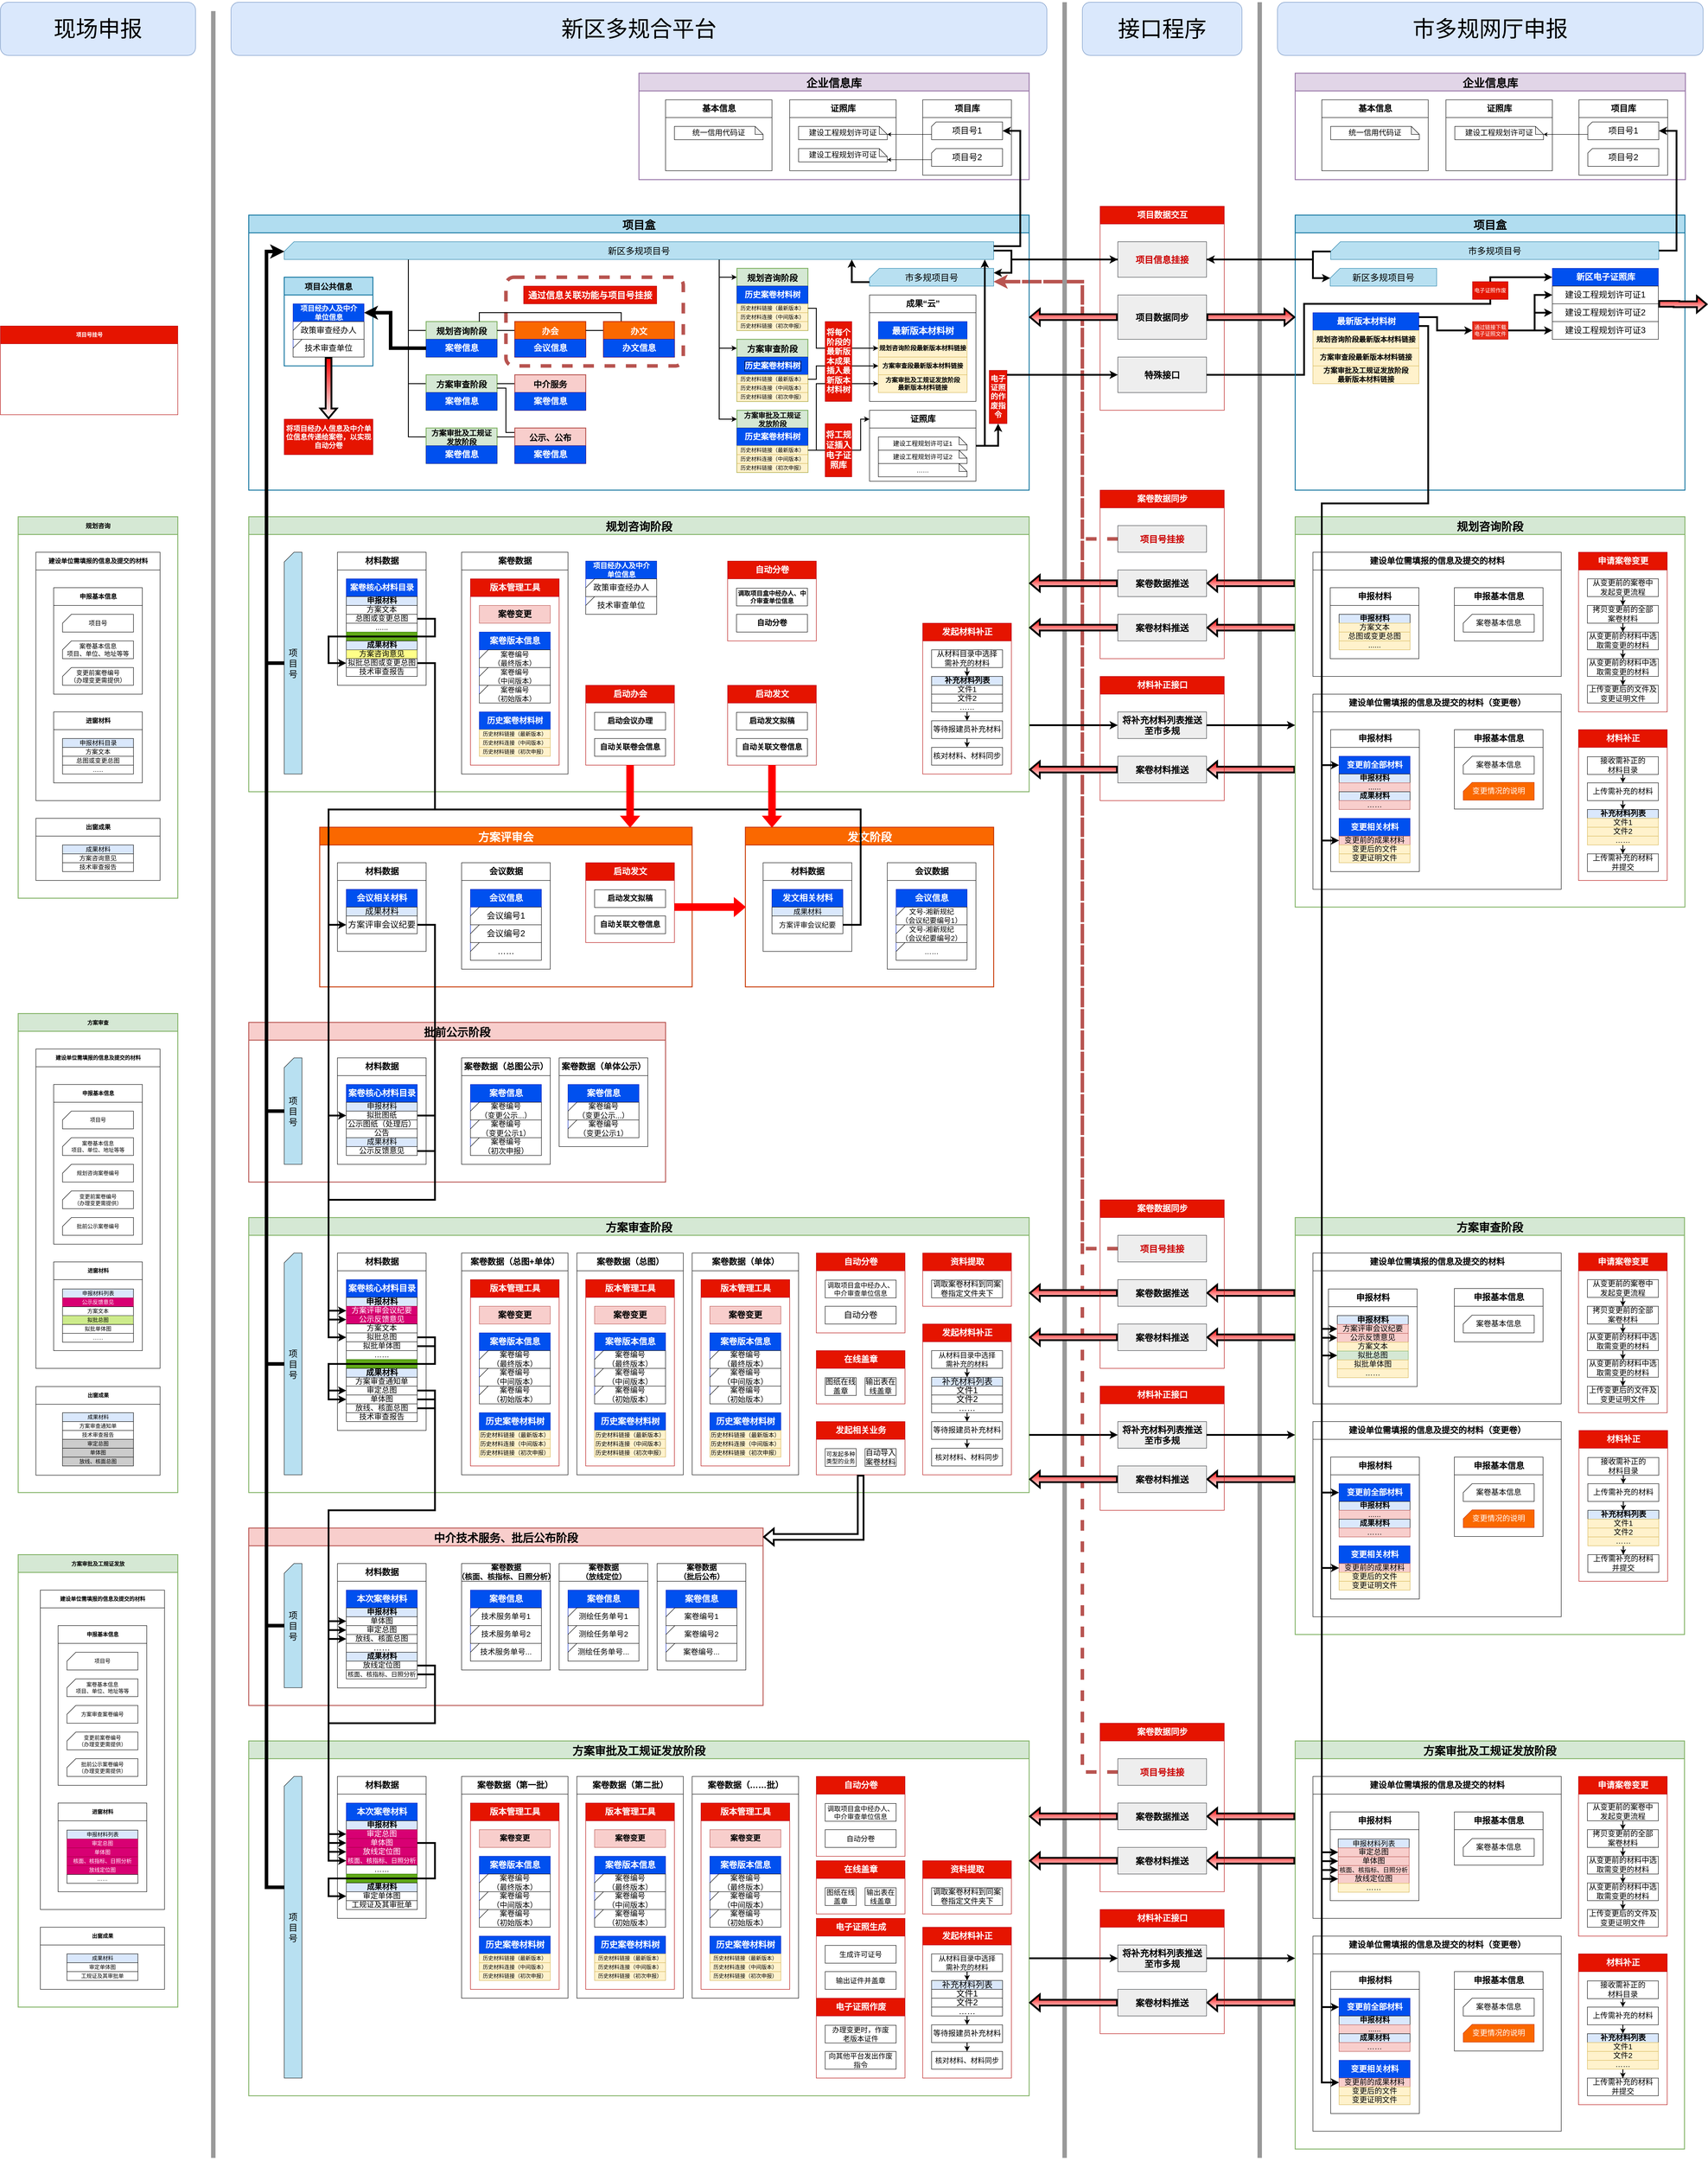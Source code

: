 <mxfile version="12.9.1" type="github" pages="3">
  <diagram name="总流程" id="PW5eHBtCgqdWznxkpkyS">
    <mxGraphModel dx="11057" dy="7578" grid="1" gridSize="10" guides="1" tooltips="1" connect="1" arrows="1" fold="1" page="1" pageScale="1" pageWidth="827" pageHeight="1169" math="0" shadow="0">
      <root>
        <mxCell id="72CPs4JORYHu23SC4JhY-0" />
        <mxCell id="72CPs4JORYHu23SC4JhY-1" parent="72CPs4JORYHu23SC4JhY-0" />
        <mxCell id="cA8f8ROf1d6guTkDwymD-274" style="edgeStyle=orthogonalEdgeStyle;rounded=0;orthogonalLoop=1;jettySize=auto;html=1;exitX=0;exitY=0.5;exitDx=0;exitDy=0;dashed=1;startArrow=none;startFill=0;strokeWidth=8;fontSize=14;fillColor=#f8cecc;strokeColor=#b85450;" parent="72CPs4JORYHu23SC4JhY-1" source="cA8f8ROf1d6guTkDwymD-264" target="72CPs4JORYHu23SC4JhY-229" edge="1">
          <mxGeometry relative="1" as="geometry">
            <Array as="points">
              <mxPoint x="1840" y="1690" />
              <mxPoint x="1840" y="-1670" />
            </Array>
          </mxGeometry>
        </mxCell>
        <mxCell id="cA8f8ROf1d6guTkDwymD-273" style="edgeStyle=orthogonalEdgeStyle;rounded=0;orthogonalLoop=1;jettySize=auto;html=1;exitX=0;exitY=0.5;exitDx=0;exitDy=0;startArrow=none;startFill=0;strokeWidth=8;fontSize=14;dashed=1;fillColor=#f8cecc;strokeColor=#b85450;" parent="72CPs4JORYHu23SC4JhY-1" source="cA8f8ROf1d6guTkDwymD-249" target="72CPs4JORYHu23SC4JhY-229" edge="1">
          <mxGeometry relative="1" as="geometry">
            <Array as="points">
              <mxPoint x="1840" y="510" />
              <mxPoint x="1840" y="-1670" />
            </Array>
          </mxGeometry>
        </mxCell>
        <mxCell id="cA8f8ROf1d6guTkDwymD-228" style="edgeStyle=orthogonalEdgeStyle;rounded=0;orthogonalLoop=1;jettySize=auto;html=1;exitX=0;exitY=0.5;exitDx=0;exitDy=0;startArrow=none;startFill=0;strokeWidth=8;fontSize=14;dashed=1;fillColor=#f8cecc;strokeColor=#b85450;" parent="72CPs4JORYHu23SC4JhY-1" source="cA8f8ROf1d6guTkDwymD-225" target="72CPs4JORYHu23SC4JhY-229" edge="1">
          <mxGeometry relative="1" as="geometry">
            <mxPoint x="1700" y="-1680" as="targetPoint" />
            <Array as="points">
              <mxPoint x="1840" y="-1090" />
              <mxPoint x="1840" y="-1670" />
            </Array>
          </mxGeometry>
        </mxCell>
        <mxCell id="72CPs4JORYHu23SC4JhY-266" value="" style="endArrow=none;html=1;strokeWidth=10;jumpSize=10;strokeColor=#999999;" parent="72CPs4JORYHu23SC4JhY-1" edge="1">
          <mxGeometry width="50" height="50" relative="1" as="geometry">
            <mxPoint x="1800" y="2560" as="sourcePoint" />
            <mxPoint x="1800" y="-2300" as="targetPoint" />
            <Array as="points">
              <mxPoint x="1800" y="190" />
            </Array>
          </mxGeometry>
        </mxCell>
        <mxCell id="72CPs4JORYHu23SC4JhY-303" value="" style="endArrow=none;html=1;strokeWidth=10;jumpSize=10;strokeColor=#999999;" parent="72CPs4JORYHu23SC4JhY-1" edge="1">
          <mxGeometry width="50" height="50" relative="1" as="geometry">
            <mxPoint x="2240" y="2560" as="sourcePoint" />
            <mxPoint x="2240" y="-2300" as="targetPoint" />
          </mxGeometry>
        </mxCell>
        <mxCell id="72CPs4JORYHu23SC4JhY-360" value="&lt;span style=&quot;white-space: normal&quot;&gt;市多规网厅申报&lt;/span&gt;" style="rounded=1;whiteSpace=wrap;html=1;strokeWidth=1;fillColor=#dae8fc;fontSize=50;strokeColor=#6c8ebf;" parent="72CPs4JORYHu23SC4JhY-1" vertex="1">
          <mxGeometry x="2280" y="-2300" width="960" height="120" as="geometry" />
        </mxCell>
        <mxCell id="72CPs4JORYHu23SC4JhY-361" value="接口程序" style="rounded=1;whiteSpace=wrap;html=1;strokeWidth=1;fillColor=#dae8fc;fontSize=50;strokeColor=#6c8ebf;" parent="72CPs4JORYHu23SC4JhY-1" vertex="1">
          <mxGeometry x="1840" y="-2300" width="360" height="120" as="geometry" />
        </mxCell>
        <mxCell id="72CPs4JORYHu23SC4JhY-359" value="&lt;span style=&quot;white-space: normal&quot;&gt;新区多规合平台&lt;/span&gt;" style="rounded=1;whiteSpace=wrap;html=1;strokeWidth=1;fillColor=#dae8fc;fontSize=50;strokeColor=#6c8ebf;" parent="72CPs4JORYHu23SC4JhY-1" vertex="1">
          <mxGeometry x="-80" y="-2300" width="1840" height="120" as="geometry" />
        </mxCell>
        <mxCell id="_STSNgX5-eYGCu13DWxR-258" style="edgeStyle=orthogonalEdgeStyle;rounded=0;orthogonalLoop=1;jettySize=auto;html=1;exitX=1;exitY=0.5;exitDx=0;exitDy=0;endArrow=classic;endFill=1;strokeColor=#000000;strokeWidth=4;fillColor=#FF0000;gradientColor=#ffffff;fontSize=20;fontColor=#CC0000;" parent="72CPs4JORYHu23SC4JhY-1" source="_STSNgX5-eYGCu13DWxR-244" target="72CPs4JORYHu23SC4JhY-288" edge="1">
          <mxGeometry relative="1" as="geometry">
            <mxPoint x="2900" y="-1710" as="targetPoint" />
            <Array as="points">
              <mxPoint x="2340" y="-1460" />
              <mxPoint x="2340" y="-1620" />
              <mxPoint x="2760" y="-1620" />
              <mxPoint x="2760" y="-1680" />
            </Array>
          </mxGeometry>
        </mxCell>
        <mxCell id="72CPs4JORYHu23SC4JhY-286" value="项目盒" style="swimlane;startSize=40;fillColor=#b1ddf0;strokeColor=#10739e;strokeWidth=2;fontStyle=1;fontSize=25;" parent="72CPs4JORYHu23SC4JhY-1" vertex="1">
          <mxGeometry x="2320" y="-1820" width="879" height="620" as="geometry">
            <mxRectangle x="160" y="159" width="560" height="40" as="alternateBounds" />
          </mxGeometry>
        </mxCell>
        <mxCell id="72CPs4JORYHu23SC4JhY-287" value="市多规项目号" style="shape=card;whiteSpace=wrap;html=1;strokeWidth=1;fillColor=#B1DDF0;fontSize=20;opacity=90;size=22;strokeColor=#10739e;" parent="72CPs4JORYHu23SC4JhY-286" vertex="1">
          <mxGeometry x="80" y="60" width="740" height="40" as="geometry" />
        </mxCell>
        <mxCell id="72CPs4JORYHu23SC4JhY-288" value="新区电子证照库" style="swimlane;fontStyle=1;childLayout=stackLayout;horizontal=1;startSize=40;fillColor=#0050ef;horizontalStack=0;resizeParent=1;resizeParentMax=0;resizeLast=0;collapsible=1;marginBottom=0;html=1;strokeColor=#001DBC;fontColor=#ffffff;fontSize=19;" parent="72CPs4JORYHu23SC4JhY-286" vertex="1">
          <mxGeometry x="580" y="120" width="239" height="160" as="geometry">
            <mxRectangle x="540" y="200" width="160" height="40" as="alternateBounds" />
          </mxGeometry>
        </mxCell>
        <mxCell id="72CPs4JORYHu23SC4JhY-289" value="建设工程规划许可证1" style="rounded=0;whiteSpace=wrap;html=1;fontSize=19;" parent="72CPs4JORYHu23SC4JhY-288" vertex="1">
          <mxGeometry y="40" width="239" height="40" as="geometry" />
        </mxCell>
        <mxCell id="72CPs4JORYHu23SC4JhY-290" value="建设工程规划许可证2" style="rounded=0;whiteSpace=wrap;html=1;fontSize=19;" parent="72CPs4JORYHu23SC4JhY-288" vertex="1">
          <mxGeometry y="80" width="239" height="40" as="geometry" />
        </mxCell>
        <mxCell id="72CPs4JORYHu23SC4JhY-291" value="建设工程规划许可证3" style="rounded=0;whiteSpace=wrap;html=1;fontSize=19;" parent="72CPs4JORYHu23SC4JhY-288" vertex="1">
          <mxGeometry y="120" width="239" height="40" as="geometry" />
        </mxCell>
        <mxCell id="72CPs4JORYHu23SC4JhY-297" value="新区多规项目号" style="shape=card;whiteSpace=wrap;html=1;strokeWidth=1;fillColor=#B1DDF0;fontSize=20;opacity=90;size=22;strokeColor=#10739e;" parent="72CPs4JORYHu23SC4JhY-286" vertex="1">
          <mxGeometry x="79" y="120" width="240" height="40" as="geometry" />
        </mxCell>
        <mxCell id="72CPs4JORYHu23SC4JhY-298" style="edgeStyle=orthogonalEdgeStyle;rounded=0;jumpSize=10;orthogonalLoop=1;jettySize=auto;html=1;exitX=1;exitY=0.5;exitDx=0;exitDy=0;entryX=0;entryY=0.5;entryDx=0;entryDy=0;startArrow=none;startFill=0;strokeColor=#000000;strokeWidth=4;fontSize=12;" parent="72CPs4JORYHu23SC4JhY-286" source="72CPs4JORYHu23SC4JhY-301" target="72CPs4JORYHu23SC4JhY-289" edge="1">
          <mxGeometry relative="1" as="geometry">
            <Array as="points">
              <mxPoint x="540" y="260" />
              <mxPoint x="540" y="180" />
            </Array>
          </mxGeometry>
        </mxCell>
        <mxCell id="72CPs4JORYHu23SC4JhY-299" style="edgeStyle=orthogonalEdgeStyle;rounded=0;jumpSize=10;orthogonalLoop=1;jettySize=auto;html=1;exitX=1;exitY=0.5;exitDx=0;exitDy=0;entryX=0;entryY=0.5;entryDx=0;entryDy=0;startArrow=none;startFill=0;strokeColor=#000000;strokeWidth=4;fontSize=12;" parent="72CPs4JORYHu23SC4JhY-286" source="72CPs4JORYHu23SC4JhY-301" target="72CPs4JORYHu23SC4JhY-290" edge="1">
          <mxGeometry relative="1" as="geometry">
            <Array as="points">
              <mxPoint x="540" y="260" />
              <mxPoint x="540" y="220" />
            </Array>
          </mxGeometry>
        </mxCell>
        <mxCell id="72CPs4JORYHu23SC4JhY-300" style="edgeStyle=orthogonalEdgeStyle;rounded=0;jumpSize=10;orthogonalLoop=1;jettySize=auto;html=1;exitX=1;exitY=0.5;exitDx=0;exitDy=0;entryX=0;entryY=0.5;entryDx=0;entryDy=0;startArrow=none;startFill=0;strokeColor=#000000;strokeWidth=4;fontSize=12;" parent="72CPs4JORYHu23SC4JhY-286" source="72CPs4JORYHu23SC4JhY-301" target="72CPs4JORYHu23SC4JhY-291" edge="1">
          <mxGeometry relative="1" as="geometry" />
        </mxCell>
        <mxCell id="72CPs4JORYHu23SC4JhY-292" value="最新版本材料树" style="swimlane;fontStyle=1;childLayout=stackLayout;horizontal=1;startSize=40;fillColor=#0050ef;horizontalStack=0;resizeParent=1;resizeParentMax=0;resizeLast=0;collapsible=1;marginBottom=0;html=1;strokeColor=#001DBC;fontColor=#ffffff;fontSize=19;" parent="72CPs4JORYHu23SC4JhY-286" vertex="1">
          <mxGeometry x="40" y="220" width="239" height="160" as="geometry">
            <mxRectangle x="40" y="220" width="240" height="40" as="alternateBounds" />
          </mxGeometry>
        </mxCell>
        <mxCell id="72CPs4JORYHu23SC4JhY-293" value="&lt;span style=&quot;font-weight: 700; white-space: nowrap; font-size: 16px;&quot;&gt;规划咨询阶段最新版本材料链接&lt;/span&gt;" style="rounded=0;whiteSpace=wrap;html=1;fillColor=#fff2cc;strokeColor=#d6b656;fontSize=16;" parent="72CPs4JORYHu23SC4JhY-292" vertex="1">
          <mxGeometry y="40" width="239" height="40" as="geometry" />
        </mxCell>
        <mxCell id="72CPs4JORYHu23SC4JhY-294" value="&lt;span style=&quot;font-weight: 700; white-space: nowrap; font-size: 16px;&quot;&gt;方案审查段最新版本材料链接&lt;/span&gt;" style="rounded=0;whiteSpace=wrap;html=1;fillColor=#fff2cc;strokeColor=#d6b656;fontSize=16;" parent="72CPs4JORYHu23SC4JhY-292" vertex="1">
          <mxGeometry y="80" width="239" height="40" as="geometry" />
        </mxCell>
        <mxCell id="72CPs4JORYHu23SC4JhY-295" value="&lt;span style=&quot;font-weight: 700; white-space: nowrap; font-size: 16px;&quot;&gt;方案审批及工规证发放阶段&lt;br style=&quot;font-size: 16px;&quot;&gt;&lt;/span&gt;&lt;span style=&quot;font-weight: 700; white-space: nowrap; font-size: 16px;&quot;&gt;最新版本材料链接&lt;/span&gt;" style="rounded=0;whiteSpace=wrap;html=1;fillColor=#fff2cc;strokeColor=#d6b656;fontSize=16;" parent="72CPs4JORYHu23SC4JhY-292" vertex="1">
          <mxGeometry y="120" width="239" height="40" as="geometry" />
        </mxCell>
        <mxCell id="72CPs4JORYHu23SC4JhY-301" value="通过链接下载&lt;br&gt;电子证照文件" style="rounded=0;whiteSpace=wrap;html=1;strokeWidth=1;fillColor=#e51400;fontSize=12;opacity=90;strokeColor=#B20000;fontColor=#ffffff;" parent="72CPs4JORYHu23SC4JhY-286" vertex="1">
          <mxGeometry x="400" y="240" width="80" height="40" as="geometry" />
        </mxCell>
        <mxCell id="72CPs4JORYHu23SC4JhY-302" style="edgeStyle=orthogonalEdgeStyle;rounded=0;jumpSize=10;orthogonalLoop=1;jettySize=auto;html=1;startArrow=none;startFill=0;strokeColor=#000000;strokeWidth=4;fontSize=12;entryX=0;entryY=0.5;entryDx=0;entryDy=0;" parent="72CPs4JORYHu23SC4JhY-286" source="72CPs4JORYHu23SC4JhY-292" target="72CPs4JORYHu23SC4JhY-301" edge="1">
          <mxGeometry relative="1" as="geometry">
            <mxPoint x="380" y="240" as="targetPoint" />
            <Array as="points">
              <mxPoint x="320" y="230" />
              <mxPoint x="320" y="260" />
            </Array>
          </mxGeometry>
        </mxCell>
        <mxCell id="_STSNgX5-eYGCu13DWxR-259" value="电子证照作废" style="rounded=0;whiteSpace=wrap;html=1;strokeWidth=1;fillColor=#e51400;fontSize=12;strokeColor=#B20000;fontColor=#ffffff;" parent="72CPs4JORYHu23SC4JhY-286" vertex="1">
          <mxGeometry x="400" y="150" width="80" height="40" as="geometry" />
        </mxCell>
        <mxCell id="72CPs4JORYHu23SC4JhY-2" value="方案评审会" style="swimlane;startSize=40;fillColor=#fa6800;strokeColor=#C73500;strokeWidth=2;fontColor=#ffffff;fontSize=25;" parent="72CPs4JORYHu23SC4JhY-1" vertex="1">
          <mxGeometry x="120" y="-440" width="840" height="360" as="geometry">
            <mxRectangle x="160" y="159" width="560" height="40" as="alternateBounds" />
          </mxGeometry>
        </mxCell>
        <mxCell id="72CPs4JORYHu23SC4JhY-4" value="材料数据" style="swimlane;html=1;startSize=40;fontSize=19;" parent="72CPs4JORYHu23SC4JhY-2" vertex="1">
          <mxGeometry x="40" y="80" width="200" height="200" as="geometry">
            <mxRectangle width="200" height="40" as="alternateBounds" />
          </mxGeometry>
        </mxCell>
        <mxCell id="72CPs4JORYHu23SC4JhY-5" value="会议相关材料" style="swimlane;fontStyle=1;childLayout=stackLayout;horizontal=1;startSize=40;fillColor=#0050ef;horizontalStack=0;resizeParent=1;resizeParentMax=0;resizeLast=0;collapsible=1;marginBottom=0;html=1;strokeColor=#001DBC;strokeWidth=1;rounded=0;shadow=0;comic=0;glass=0;perimeterSpacing=0;swimlaneFillColor=none;labelBackgroundColor=none;labelBorderColor=none;fontColor=#ffffff;fontSize=19;" parent="72CPs4JORYHu23SC4JhY-4" vertex="1">
          <mxGeometry x="20" y="60" width="160" height="100" as="geometry">
            <mxRectangle x="20" y="60" width="160" height="40" as="alternateBounds" />
          </mxGeometry>
        </mxCell>
        <mxCell id="72CPs4JORYHu23SC4JhY-8" value="成果材料" style="swimlane;fontStyle=0;childLayout=stackLayout;horizontal=1;startSize=20;fillColor=#dae8fc;horizontalStack=0;resizeParent=1;resizeParentMax=0;resizeLast=0;collapsible=1;marginBottom=0;html=1;strokeColor=#000000;fontSize=19;" parent="72CPs4JORYHu23SC4JhY-5" vertex="1">
          <mxGeometry y="40" width="160" height="60" as="geometry">
            <mxRectangle y="100" width="160" height="20" as="alternateBounds" />
          </mxGeometry>
        </mxCell>
        <mxCell id="72CPs4JORYHu23SC4JhY-9" value="方案评审会议纪要" style="rounded=0;whiteSpace=wrap;html=1;fontSize=19;" parent="72CPs4JORYHu23SC4JhY-8" vertex="1">
          <mxGeometry y="20" width="160" height="40" as="geometry" />
        </mxCell>
        <mxCell id="72CPs4JORYHu23SC4JhY-10" value="会议数据" style="swimlane;html=1;startSize=40;fontSize=19;" parent="72CPs4JORYHu23SC4JhY-2" vertex="1">
          <mxGeometry x="320" y="80" width="200" height="240" as="geometry">
            <mxRectangle x="160" y="80" width="520" height="40" as="alternateBounds" />
          </mxGeometry>
        </mxCell>
        <mxCell id="72CPs4JORYHu23SC4JhY-11" value="会议信息" style="swimlane;fontStyle=1;childLayout=stackLayout;horizontal=1;startSize=40;fillColor=#0050ef;horizontalStack=0;resizeParent=1;resizeParentMax=0;resizeLast=0;collapsible=1;marginBottom=0;html=1;strokeColor=#001DBC;fontColor=#ffffff;fontSize=19;" parent="72CPs4JORYHu23SC4JhY-10" vertex="1">
          <mxGeometry x="20" y="60" width="160" height="160" as="geometry">
            <mxRectangle x="60" y="60" width="160" height="40" as="alternateBounds" />
          </mxGeometry>
        </mxCell>
        <mxCell id="72CPs4JORYHu23SC4JhY-12" value="会议编号1" style="verticalLabelPosition=middle;verticalAlign=middle;html=1;shape=card;whiteSpace=wrap;size=20;arcSize=12;labelPosition=center;align=center;fontSize=19;" parent="72CPs4JORYHu23SC4JhY-11" vertex="1">
          <mxGeometry y="40" width="160" height="40" as="geometry" />
        </mxCell>
        <mxCell id="72CPs4JORYHu23SC4JhY-13" value="会议编号2" style="verticalLabelPosition=middle;verticalAlign=middle;html=1;shape=card;whiteSpace=wrap;size=20;arcSize=12;labelPosition=center;align=center;fontSize=19;" parent="72CPs4JORYHu23SC4JhY-11" vertex="1">
          <mxGeometry y="80" width="160" height="40" as="geometry" />
        </mxCell>
        <mxCell id="72CPs4JORYHu23SC4JhY-14" value="……" style="verticalLabelPosition=middle;verticalAlign=middle;html=1;shape=card;whiteSpace=wrap;size=20;arcSize=12;labelPosition=center;align=center;fontSize=19;" parent="72CPs4JORYHu23SC4JhY-11" vertex="1">
          <mxGeometry y="120" width="160" height="40" as="geometry" />
        </mxCell>
        <mxCell id="_STSNgX5-eYGCu13DWxR-316" value="启动发文" style="swimlane;html=1;startSize=40;fillColor=#e51400;strokeColor=#B20000;fontColor=#ffffff;fontSize=19;" parent="72CPs4JORYHu23SC4JhY-2" vertex="1">
          <mxGeometry x="600" y="80" width="200" height="180" as="geometry">
            <mxRectangle x="1080" y="380" width="200" height="40" as="alternateBounds" />
          </mxGeometry>
        </mxCell>
        <mxCell id="_STSNgX5-eYGCu13DWxR-317" value="启动发文拟稿" style="rounded=0;whiteSpace=wrap;html=1;fontSize=17;fontStyle=1" parent="_STSNgX5-eYGCu13DWxR-316" vertex="1">
          <mxGeometry x="20" y="61" width="160" height="40" as="geometry" />
        </mxCell>
        <mxCell id="_STSNgX5-eYGCu13DWxR-318" value="自动关联文卷信息" style="rounded=0;whiteSpace=wrap;html=1;fontSize=17;fontStyle=1" parent="_STSNgX5-eYGCu13DWxR-316" vertex="1">
          <mxGeometry x="20" y="120" width="160" height="40" as="geometry" />
        </mxCell>
        <mxCell id="72CPs4JORYHu23SC4JhY-15" value="方案审批及工规证发放阶段" style="swimlane;startSize=40;fillColor=#d5e8d4;strokeColor=#82b366;strokeWidth=2;fontSize=25;" parent="72CPs4JORYHu23SC4JhY-1" vertex="1">
          <mxGeometry x="-40" y="1620" width="1760" height="800" as="geometry">
            <mxRectangle x="160" y="159" width="560" height="40" as="alternateBounds" />
          </mxGeometry>
        </mxCell>
        <mxCell id="72CPs4JORYHu23SC4JhY-16" value="项目号" style="shape=card;whiteSpace=wrap;html=1;strokeWidth=1;fillColor=#B1DDF0;fontSize=20;opacity=90;size=22;" parent="72CPs4JORYHu23SC4JhY-15" vertex="1">
          <mxGeometry x="80" y="80" width="40" height="680" as="geometry" />
        </mxCell>
        <mxCell id="72CPs4JORYHu23SC4JhY-17" value="材料数据" style="swimlane;html=1;startSize=40;fontSize=19;" parent="72CPs4JORYHu23SC4JhY-15" vertex="1">
          <mxGeometry x="200" y="80" width="200" height="320" as="geometry">
            <mxRectangle width="200" height="40" as="alternateBounds" />
          </mxGeometry>
        </mxCell>
        <mxCell id="72CPs4JORYHu23SC4JhY-18" value="本次案卷材料" style="swimlane;fontStyle=1;childLayout=stackLayout;horizontal=1;startSize=40;fillColor=#0050ef;horizontalStack=0;resizeParent=1;resizeParentMax=0;resizeLast=0;collapsible=1;marginBottom=0;html=1;strokeColor=#001DBC;strokeWidth=1;rounded=0;shadow=0;comic=0;glass=0;perimeterSpacing=0;swimlaneFillColor=none;labelBackgroundColor=none;labelBorderColor=none;fontColor=#ffffff;fontSize=19;" parent="72CPs4JORYHu23SC4JhY-17" vertex="1">
          <mxGeometry x="20" y="60" width="160" height="240" as="geometry">
            <mxRectangle x="20" y="60" width="160" height="40" as="alternateBounds" />
          </mxGeometry>
        </mxCell>
        <mxCell id="72CPs4JORYHu23SC4JhY-19" value="申报材料" style="swimlane;fontStyle=1;childLayout=stackLayout;horizontal=1;startSize=20;fillColor=#dae8fc;horizontalStack=0;resizeParent=1;resizeParentMax=0;resizeLast=0;collapsible=1;marginBottom=0;html=1;strokeColor=#000000;fontSize=17;" parent="72CPs4JORYHu23SC4JhY-18" vertex="1">
          <mxGeometry y="40" width="160" height="140" as="geometry">
            <mxRectangle y="40" width="160" height="20" as="alternateBounds" />
          </mxGeometry>
        </mxCell>
        <mxCell id="72CPs4JORYHu23SC4JhY-20" value="审定总图" style="rounded=0;whiteSpace=wrap;html=1;fillColor=#d80073;strokeColor=#A50040;fontColor=#ffffff;fontSize=17;" parent="72CPs4JORYHu23SC4JhY-19" vertex="1">
          <mxGeometry y="20" width="160" height="20" as="geometry" />
        </mxCell>
        <mxCell id="72CPs4JORYHu23SC4JhY-21" value="单体图" style="rounded=0;whiteSpace=wrap;html=1;fillColor=#d80073;strokeColor=#A50040;fontColor=#ffffff;fontSize=17;" parent="72CPs4JORYHu23SC4JhY-19" vertex="1">
          <mxGeometry y="40" width="160" height="20" as="geometry" />
        </mxCell>
        <mxCell id="72CPs4JORYHu23SC4JhY-22" value="放线定位图" style="rounded=0;whiteSpace=wrap;html=1;fillColor=#d80073;strokeColor=#A50040;fontColor=#ffffff;fontSize=17;" parent="72CPs4JORYHu23SC4JhY-19" vertex="1">
          <mxGeometry y="60" width="160" height="20" as="geometry" />
        </mxCell>
        <mxCell id="72CPs4JORYHu23SC4JhY-23" value="核面、核指标、日照分析" style="rounded=0;whiteSpace=wrap;html=1;fillColor=#d80073;strokeColor=#A50040;fontColor=#ffffff;fontSize=14;" parent="72CPs4JORYHu23SC4JhY-19" vertex="1">
          <mxGeometry y="80" width="160" height="20" as="geometry" />
        </mxCell>
        <mxCell id="72CPs4JORYHu23SC4JhY-24" value="……" style="rounded=0;whiteSpace=wrap;html=1;fontSize=17;" parent="72CPs4JORYHu23SC4JhY-19" vertex="1">
          <mxGeometry y="100" width="160" height="20" as="geometry" />
        </mxCell>
        <mxCell id="72CPs4JORYHu23SC4JhY-25" value="" style="rounded=0;whiteSpace=wrap;html=1;fillColor=#60a917;strokeColor=#2D7600;fontColor=#ffffff;fontSize=17;" parent="72CPs4JORYHu23SC4JhY-19" vertex="1">
          <mxGeometry y="120" width="160" height="20" as="geometry" />
        </mxCell>
        <mxCell id="72CPs4JORYHu23SC4JhY-26" value="成果材料" style="swimlane;fontStyle=1;childLayout=stackLayout;horizontal=1;startSize=20;fillColor=#dae8fc;horizontalStack=0;resizeParent=1;resizeParentMax=0;resizeLast=0;collapsible=1;marginBottom=0;html=1;strokeColor=#000000;fontSize=17;" parent="72CPs4JORYHu23SC4JhY-18" vertex="1">
          <mxGeometry y="180" width="160" height="60" as="geometry">
            <mxRectangle y="100" width="160" height="20" as="alternateBounds" />
          </mxGeometry>
        </mxCell>
        <mxCell id="72CPs4JORYHu23SC4JhY-27" value="审定单体图" style="rounded=0;whiteSpace=wrap;html=1;fontSize=17;" parent="72CPs4JORYHu23SC4JhY-26" vertex="1">
          <mxGeometry y="20" width="160" height="20" as="geometry" />
        </mxCell>
        <mxCell id="72CPs4JORYHu23SC4JhY-28" value="工规证及其审批单" style="rounded=0;whiteSpace=wrap;html=1;fontSize=17;" parent="72CPs4JORYHu23SC4JhY-26" vertex="1">
          <mxGeometry y="40" width="160" height="20" as="geometry" />
        </mxCell>
        <mxCell id="72CPs4JORYHu23SC4JhY-29" style="edgeStyle=orthogonalEdgeStyle;rounded=0;orthogonalLoop=1;jettySize=auto;html=1;exitX=1;exitY=0.5;exitDx=0;exitDy=0;entryX=0;entryY=0.5;entryDx=0;entryDy=0;strokeWidth=4;" parent="72CPs4JORYHu23SC4JhY-18" source="72CPs4JORYHu23SC4JhY-21" target="72CPs4JORYHu23SC4JhY-26" edge="1">
          <mxGeometry relative="1" as="geometry">
            <Array as="points">
              <mxPoint x="200" y="90" />
              <mxPoint x="200" y="170" />
              <mxPoint x="-40" y="170" />
              <mxPoint x="-40" y="210" />
            </Array>
          </mxGeometry>
        </mxCell>
        <mxCell id="72CPs4JORYHu23SC4JhY-30" value="案卷数据（第一批）" style="swimlane;html=1;startSize=40;fontSize=19;" parent="72CPs4JORYHu23SC4JhY-15" vertex="1">
          <mxGeometry x="480" y="80" width="240" height="500" as="geometry">
            <mxRectangle x="160" y="80" width="520" height="40" as="alternateBounds" />
          </mxGeometry>
        </mxCell>
        <mxCell id="72CPs4JORYHu23SC4JhY-31" value="版本管理工具" style="swimlane;html=1;startSize=40;fillColor=#e51400;strokeColor=#B20000;fontColor=#ffffff;fontSize=19;" parent="72CPs4JORYHu23SC4JhY-30" vertex="1">
          <mxGeometry x="20" y="60" width="200" height="420" as="geometry">
            <mxRectangle x="1080" y="380" width="200" height="40" as="alternateBounds" />
          </mxGeometry>
        </mxCell>
        <mxCell id="72CPs4JORYHu23SC4JhY-32" value="案卷版本信息" style="swimlane;fontStyle=1;childLayout=stackLayout;horizontal=1;startSize=40;fillColor=#0050ef;horizontalStack=0;resizeParent=1;resizeParentMax=0;resizeLast=0;collapsible=1;marginBottom=0;html=1;strokeColor=#001DBC;fontColor=#ffffff;fontSize=19;" parent="72CPs4JORYHu23SC4JhY-31" vertex="1">
          <mxGeometry x="20" y="120" width="160" height="160" as="geometry">
            <mxRectangle x="20" y="120" width="160" height="40" as="alternateBounds" />
          </mxGeometry>
        </mxCell>
        <mxCell id="72CPs4JORYHu23SC4JhY-33" value="案卷编号&lt;br style=&quot;font-size: 17px;&quot;&gt;（最终版本）" style="verticalLabelPosition=middle;verticalAlign=middle;html=1;shape=card;whiteSpace=wrap;size=20;arcSize=12;labelPosition=center;align=center;fontSize=17;" parent="72CPs4JORYHu23SC4JhY-32" vertex="1">
          <mxGeometry y="40" width="160" height="40" as="geometry" />
        </mxCell>
        <mxCell id="72CPs4JORYHu23SC4JhY-34" value="案卷编号&lt;br style=&quot;font-size: 17px;&quot;&gt;（中间版本）" style="verticalLabelPosition=middle;verticalAlign=middle;html=1;shape=card;whiteSpace=wrap;size=20;arcSize=12;labelPosition=center;align=center;fontSize=17;" parent="72CPs4JORYHu23SC4JhY-32" vertex="1">
          <mxGeometry y="80" width="160" height="40" as="geometry" />
        </mxCell>
        <mxCell id="72CPs4JORYHu23SC4JhY-35" value="案卷编号&lt;br style=&quot;font-size: 17px;&quot;&gt;（初始版本）" style="verticalLabelPosition=middle;verticalAlign=middle;html=1;shape=card;whiteSpace=wrap;size=20;arcSize=12;labelPosition=center;align=center;fontSize=17;" parent="72CPs4JORYHu23SC4JhY-32" vertex="1">
          <mxGeometry y="120" width="160" height="40" as="geometry" />
        </mxCell>
        <mxCell id="72CPs4JORYHu23SC4JhY-36" value="历史案卷材料树" style="swimlane;fontStyle=1;childLayout=stackLayout;horizontal=1;startSize=40;fillColor=#0050ef;horizontalStack=0;resizeParent=1;resizeParentMax=0;resizeLast=0;collapsible=1;marginBottom=0;html=1;strokeColor=#001DBC;fontColor=#ffffff;fontSize=19;" parent="72CPs4JORYHu23SC4JhY-31" vertex="1">
          <mxGeometry x="20" y="300" width="160" height="100" as="geometry">
            <mxRectangle x="40" y="240" width="160" height="40" as="alternateBounds" />
          </mxGeometry>
        </mxCell>
        <mxCell id="72CPs4JORYHu23SC4JhY-37" value="历史材料链接（最新版本）" style="rounded=0;whiteSpace=wrap;html=1;fillColor=#fff2cc;strokeColor=#d6b656;" parent="72CPs4JORYHu23SC4JhY-36" vertex="1">
          <mxGeometry y="40" width="160" height="20" as="geometry" />
        </mxCell>
        <mxCell id="72CPs4JORYHu23SC4JhY-38" value="历史材料连接（中间版本）" style="rounded=0;whiteSpace=wrap;html=1;fillColor=#fff2cc;strokeColor=#d6b656;" parent="72CPs4JORYHu23SC4JhY-36" vertex="1">
          <mxGeometry y="60" width="160" height="20" as="geometry" />
        </mxCell>
        <mxCell id="72CPs4JORYHu23SC4JhY-39" value="历史材料链接（初次申报）" style="rounded=0;whiteSpace=wrap;html=1;fillColor=#fff2cc;strokeColor=#d6b656;" parent="72CPs4JORYHu23SC4JhY-36" vertex="1">
          <mxGeometry y="80" width="160" height="20" as="geometry" />
        </mxCell>
        <mxCell id="72CPs4JORYHu23SC4JhY-40" value="案卷变更" style="rounded=0;whiteSpace=wrap;html=1;fillColor=#f8cecc;strokeColor=#b85450;fontSize=17;fontStyle=1" parent="72CPs4JORYHu23SC4JhY-31" vertex="1">
          <mxGeometry x="20" y="60" width="160" height="40" as="geometry" />
        </mxCell>
        <mxCell id="72CPs4JORYHu23SC4JhY-41" value="案卷数据（第二批）" style="swimlane;html=1;startSize=40;fontSize=19;" parent="72CPs4JORYHu23SC4JhY-15" vertex="1">
          <mxGeometry x="740" y="80" width="240" height="500" as="geometry">
            <mxRectangle x="160" y="80" width="520" height="40" as="alternateBounds" />
          </mxGeometry>
        </mxCell>
        <mxCell id="72CPs4JORYHu23SC4JhY-42" value="版本管理工具" style="swimlane;html=1;startSize=40;fillColor=#e51400;strokeColor=#B20000;fontColor=#ffffff;fontSize=19;" parent="72CPs4JORYHu23SC4JhY-41" vertex="1">
          <mxGeometry x="19.97" y="60" width="200" height="420" as="geometry">
            <mxRectangle x="1080" y="380" width="200" height="40" as="alternateBounds" />
          </mxGeometry>
        </mxCell>
        <mxCell id="72CPs4JORYHu23SC4JhY-43" value="案卷版本信息" style="swimlane;fontStyle=1;childLayout=stackLayout;horizontal=1;startSize=40;fillColor=#0050ef;horizontalStack=0;resizeParent=1;resizeParentMax=0;resizeLast=0;collapsible=1;marginBottom=0;html=1;strokeColor=#001DBC;fontColor=#ffffff;fontSize=19;" parent="72CPs4JORYHu23SC4JhY-42" vertex="1">
          <mxGeometry x="20" y="120" width="160" height="160" as="geometry">
            <mxRectangle x="20" y="120" width="160" height="40" as="alternateBounds" />
          </mxGeometry>
        </mxCell>
        <mxCell id="72CPs4JORYHu23SC4JhY-44" value="案卷编号&lt;br style=&quot;font-size: 17px;&quot;&gt;（最终版本）" style="verticalLabelPosition=middle;verticalAlign=middle;html=1;shape=card;whiteSpace=wrap;size=20;arcSize=12;labelPosition=center;align=center;fontSize=17;" parent="72CPs4JORYHu23SC4JhY-43" vertex="1">
          <mxGeometry y="40" width="160" height="40" as="geometry" />
        </mxCell>
        <mxCell id="72CPs4JORYHu23SC4JhY-45" value="案卷编号&lt;br style=&quot;font-size: 17px;&quot;&gt;（中间版本）" style="verticalLabelPosition=middle;verticalAlign=middle;html=1;shape=card;whiteSpace=wrap;size=20;arcSize=12;labelPosition=center;align=center;fontSize=17;" parent="72CPs4JORYHu23SC4JhY-43" vertex="1">
          <mxGeometry y="80" width="160" height="40" as="geometry" />
        </mxCell>
        <mxCell id="72CPs4JORYHu23SC4JhY-46" value="案卷编号&lt;br style=&quot;font-size: 17px;&quot;&gt;（初始版本）" style="verticalLabelPosition=middle;verticalAlign=middle;html=1;shape=card;whiteSpace=wrap;size=20;arcSize=12;labelPosition=center;align=center;fontSize=17;" parent="72CPs4JORYHu23SC4JhY-43" vertex="1">
          <mxGeometry y="120" width="160" height="40" as="geometry" />
        </mxCell>
        <mxCell id="72CPs4JORYHu23SC4JhY-47" value="历史案卷材料树" style="swimlane;fontStyle=1;childLayout=stackLayout;horizontal=1;startSize=40;fillColor=#0050ef;horizontalStack=0;resizeParent=1;resizeParentMax=0;resizeLast=0;collapsible=1;marginBottom=0;html=1;strokeColor=#001DBC;fontColor=#ffffff;fontSize=19;" parent="72CPs4JORYHu23SC4JhY-42" vertex="1">
          <mxGeometry x="20" y="300" width="160" height="100" as="geometry">
            <mxRectangle x="40" y="240" width="160" height="40" as="alternateBounds" />
          </mxGeometry>
        </mxCell>
        <mxCell id="72CPs4JORYHu23SC4JhY-48" value="历史材料链接（最新版本）" style="rounded=0;whiteSpace=wrap;html=1;fillColor=#fff2cc;strokeColor=#d6b656;" parent="72CPs4JORYHu23SC4JhY-47" vertex="1">
          <mxGeometry y="40" width="160" height="20" as="geometry" />
        </mxCell>
        <mxCell id="72CPs4JORYHu23SC4JhY-49" value="历史材料连接（中间版本）" style="rounded=0;whiteSpace=wrap;html=1;fillColor=#fff2cc;strokeColor=#d6b656;" parent="72CPs4JORYHu23SC4JhY-47" vertex="1">
          <mxGeometry y="60" width="160" height="20" as="geometry" />
        </mxCell>
        <mxCell id="72CPs4JORYHu23SC4JhY-50" value="历史材料链接（初次申报）" style="rounded=0;whiteSpace=wrap;html=1;fillColor=#fff2cc;strokeColor=#d6b656;" parent="72CPs4JORYHu23SC4JhY-47" vertex="1">
          <mxGeometry y="80" width="160" height="20" as="geometry" />
        </mxCell>
        <mxCell id="72CPs4JORYHu23SC4JhY-51" value="案卷变更" style="rounded=0;whiteSpace=wrap;html=1;fillColor=#f8cecc;strokeColor=#b85450;fontSize=17;fontStyle=1" parent="72CPs4JORYHu23SC4JhY-42" vertex="1">
          <mxGeometry x="20" y="60" width="160" height="40" as="geometry" />
        </mxCell>
        <mxCell id="72CPs4JORYHu23SC4JhY-52" value="案卷数据（……批）" style="swimlane;html=1;startSize=40;fontSize=19;" parent="72CPs4JORYHu23SC4JhY-15" vertex="1">
          <mxGeometry x="1000" y="80" width="240" height="500" as="geometry">
            <mxRectangle x="160" y="80" width="520" height="40" as="alternateBounds" />
          </mxGeometry>
        </mxCell>
        <mxCell id="72CPs4JORYHu23SC4JhY-53" value="版本管理工具" style="swimlane;html=1;startSize=40;fillColor=#e51400;strokeColor=#B20000;fontColor=#ffffff;fontSize=19;" parent="72CPs4JORYHu23SC4JhY-52" vertex="1">
          <mxGeometry x="20" y="60" width="200" height="420" as="geometry">
            <mxRectangle x="1080" y="380" width="200" height="40" as="alternateBounds" />
          </mxGeometry>
        </mxCell>
        <mxCell id="72CPs4JORYHu23SC4JhY-54" value="案卷版本信息" style="swimlane;fontStyle=1;childLayout=stackLayout;horizontal=1;startSize=40;fillColor=#0050ef;horizontalStack=0;resizeParent=1;resizeParentMax=0;resizeLast=0;collapsible=1;marginBottom=0;html=1;strokeColor=#001DBC;fontColor=#ffffff;fontSize=19;" parent="72CPs4JORYHu23SC4JhY-53" vertex="1">
          <mxGeometry x="20" y="120" width="160" height="160" as="geometry">
            <mxRectangle x="20" y="120" width="160" height="40" as="alternateBounds" />
          </mxGeometry>
        </mxCell>
        <mxCell id="72CPs4JORYHu23SC4JhY-55" value="案卷编号&lt;br style=&quot;font-size: 17px;&quot;&gt;（最终版本）" style="verticalLabelPosition=middle;verticalAlign=middle;html=1;shape=card;whiteSpace=wrap;size=20;arcSize=12;labelPosition=center;align=center;fontSize=17;" parent="72CPs4JORYHu23SC4JhY-54" vertex="1">
          <mxGeometry y="40" width="160" height="40" as="geometry" />
        </mxCell>
        <mxCell id="72CPs4JORYHu23SC4JhY-56" value="案卷编号&lt;br style=&quot;font-size: 17px;&quot;&gt;（中间版本）" style="verticalLabelPosition=middle;verticalAlign=middle;html=1;shape=card;whiteSpace=wrap;size=20;arcSize=12;labelPosition=center;align=center;fontSize=17;" parent="72CPs4JORYHu23SC4JhY-54" vertex="1">
          <mxGeometry y="80" width="160" height="40" as="geometry" />
        </mxCell>
        <mxCell id="72CPs4JORYHu23SC4JhY-57" value="案卷编号&lt;br style=&quot;font-size: 17px;&quot;&gt;（初始版本）" style="verticalLabelPosition=middle;verticalAlign=middle;html=1;shape=card;whiteSpace=wrap;size=20;arcSize=12;labelPosition=center;align=center;fontSize=17;" parent="72CPs4JORYHu23SC4JhY-54" vertex="1">
          <mxGeometry y="120" width="160" height="40" as="geometry" />
        </mxCell>
        <mxCell id="72CPs4JORYHu23SC4JhY-58" value="历史案卷材料树" style="swimlane;fontStyle=1;childLayout=stackLayout;horizontal=1;startSize=40;fillColor=#0050ef;horizontalStack=0;resizeParent=1;resizeParentMax=0;resizeLast=0;collapsible=1;marginBottom=0;html=1;strokeColor=#001DBC;fontColor=#ffffff;fontSize=19;" parent="72CPs4JORYHu23SC4JhY-53" vertex="1">
          <mxGeometry x="20" y="300" width="160" height="100" as="geometry">
            <mxRectangle x="40" y="240" width="160" height="40" as="alternateBounds" />
          </mxGeometry>
        </mxCell>
        <mxCell id="72CPs4JORYHu23SC4JhY-59" value="历史材料链接（最新版本）" style="rounded=0;whiteSpace=wrap;html=1;fillColor=#fff2cc;strokeColor=#d6b656;" parent="72CPs4JORYHu23SC4JhY-58" vertex="1">
          <mxGeometry y="40" width="160" height="20" as="geometry" />
        </mxCell>
        <mxCell id="72CPs4JORYHu23SC4JhY-60" value="历史材料连接（中间版本）" style="rounded=0;whiteSpace=wrap;html=1;fillColor=#fff2cc;strokeColor=#d6b656;" parent="72CPs4JORYHu23SC4JhY-58" vertex="1">
          <mxGeometry y="60" width="160" height="20" as="geometry" />
        </mxCell>
        <mxCell id="72CPs4JORYHu23SC4JhY-61" value="历史材料链接（初次申报）" style="rounded=0;whiteSpace=wrap;html=1;fillColor=#fff2cc;strokeColor=#d6b656;" parent="72CPs4JORYHu23SC4JhY-58" vertex="1">
          <mxGeometry y="80" width="160" height="20" as="geometry" />
        </mxCell>
        <mxCell id="72CPs4JORYHu23SC4JhY-62" value="案卷变更" style="rounded=0;whiteSpace=wrap;html=1;fillColor=#f8cecc;strokeColor=#b85450;fontSize=17;fontStyle=1" parent="72CPs4JORYHu23SC4JhY-53" vertex="1">
          <mxGeometry x="20" y="60" width="160" height="40" as="geometry" />
        </mxCell>
        <mxCell id="Www386Hw2lbFPC5mf959-4" value="自动分卷" style="swimlane;html=1;startSize=40;fillColor=#e51400;strokeColor=#B20000;fontColor=#ffffff;fontSize=19;" parent="72CPs4JORYHu23SC4JhY-15" vertex="1">
          <mxGeometry x="1280" y="80" width="200" height="180" as="geometry">
            <mxRectangle x="1080" y="380" width="200" height="40" as="alternateBounds" />
          </mxGeometry>
        </mxCell>
        <mxCell id="Www386Hw2lbFPC5mf959-5" value="调取项目盒中经办人、中介审查单位信息" style="rounded=0;whiteSpace=wrap;html=1;fontSize=15;" parent="Www386Hw2lbFPC5mf959-4" vertex="1">
          <mxGeometry x="20" y="61" width="160" height="40" as="geometry" />
        </mxCell>
        <mxCell id="Www386Hw2lbFPC5mf959-6" value="自动分卷" style="rounded=0;whiteSpace=wrap;html=1;fontSize=16;" parent="Www386Hw2lbFPC5mf959-4" vertex="1">
          <mxGeometry x="20" y="120" width="160" height="40" as="geometry" />
        </mxCell>
        <mxCell id="Www386Hw2lbFPC5mf959-7" value="在线盖章" style="swimlane;html=1;startSize=40;fillColor=#e51400;strokeColor=#B20000;fontColor=#ffffff;fontSize=19;" parent="72CPs4JORYHu23SC4JhY-15" vertex="1">
          <mxGeometry x="1280" y="270" width="200" height="120" as="geometry">
            <mxRectangle x="1080" y="380" width="200" height="40" as="alternateBounds" />
          </mxGeometry>
        </mxCell>
        <mxCell id="Www386Hw2lbFPC5mf959-8" value="图纸在线盖章" style="rounded=0;whiteSpace=wrap;html=1;fontSize=16;" parent="Www386Hw2lbFPC5mf959-7" vertex="1">
          <mxGeometry x="20" y="61" width="70" height="40" as="geometry" />
        </mxCell>
        <mxCell id="Www386Hw2lbFPC5mf959-9" value="输出表在线盖章" style="rounded=0;whiteSpace=wrap;html=1;fontSize=16;" parent="Www386Hw2lbFPC5mf959-7" vertex="1">
          <mxGeometry x="110" y="61" width="70" height="40" as="geometry" />
        </mxCell>
        <mxCell id="_STSNgX5-eYGCu13DWxR-58" value="电子证照生成" style="swimlane;html=1;startSize=40;fillColor=#e51400;strokeColor=#B20000;fontColor=#ffffff;fontSize=19;" parent="72CPs4JORYHu23SC4JhY-15" vertex="1">
          <mxGeometry x="1280" y="400" width="200" height="180" as="geometry">
            <mxRectangle x="1080" y="380" width="200" height="40" as="alternateBounds" />
          </mxGeometry>
        </mxCell>
        <mxCell id="_STSNgX5-eYGCu13DWxR-59" value="生成许可证号" style="rounded=0;whiteSpace=wrap;html=1;fontSize=16;" parent="_STSNgX5-eYGCu13DWxR-58" vertex="1">
          <mxGeometry x="20" y="61" width="160" height="40" as="geometry" />
        </mxCell>
        <mxCell id="_STSNgX5-eYGCu13DWxR-126" value="输出证件并盖章" style="rounded=0;whiteSpace=wrap;html=1;fontSize=16;" parent="_STSNgX5-eYGCu13DWxR-58" vertex="1">
          <mxGeometry x="20" y="120" width="160" height="40" as="geometry" />
        </mxCell>
        <mxCell id="_STSNgX5-eYGCu13DWxR-61" value="电子证照作废" style="swimlane;html=1;startSize=40;fillColor=#e51400;strokeColor=#B20000;fontColor=#ffffff;fontSize=19;" parent="72CPs4JORYHu23SC4JhY-15" vertex="1">
          <mxGeometry x="1280" y="580" width="200" height="180" as="geometry">
            <mxRectangle x="1080" y="380" width="200" height="40" as="alternateBounds" />
          </mxGeometry>
        </mxCell>
        <mxCell id="_STSNgX5-eYGCu13DWxR-62" value="&lt;div style=&quot;font-size: 16px;&quot;&gt;办理变更时，作废&lt;/div&gt;&lt;div style=&quot;font-size: 16px;&quot;&gt;老版本证件&lt;/div&gt;" style="rounded=0;whiteSpace=wrap;html=1;fontSize=16;" parent="_STSNgX5-eYGCu13DWxR-61" vertex="1">
          <mxGeometry x="20" y="61" width="160" height="40" as="geometry" />
        </mxCell>
        <mxCell id="_STSNgX5-eYGCu13DWxR-127" value="向其他平台发出作废指令" style="rounded=0;whiteSpace=wrap;html=1;fontSize=16;" parent="_STSNgX5-eYGCu13DWxR-61" vertex="1">
          <mxGeometry x="20" y="120" width="160" height="40" as="geometry" />
        </mxCell>
        <mxCell id="P0NoO--MfzJswauyol4L-3" value="资料提取" style="swimlane;html=1;startSize=40;fillColor=#e51400;strokeColor=#B20000;fontColor=#ffffff;fontSize=19;" parent="72CPs4JORYHu23SC4JhY-15" vertex="1">
          <mxGeometry x="1520" y="270" width="200" height="120" as="geometry">
            <mxRectangle x="1080" y="380" width="200" height="40" as="alternateBounds" />
          </mxGeometry>
        </mxCell>
        <mxCell id="P0NoO--MfzJswauyol4L-4" value="&lt;div style=&quot;font-size: 17px;&quot;&gt;调取案卷材料到同案卷指定文件夹下&lt;/div&gt;" style="rounded=0;whiteSpace=wrap;html=1;fontSize=17;" parent="P0NoO--MfzJswauyol4L-3" vertex="1">
          <mxGeometry x="20" y="61" width="160" height="40" as="geometry" />
        </mxCell>
        <mxCell id="cA8f8ROf1d6guTkDwymD-207" value="发起材料补正" style="swimlane;html=1;startSize=40;fillColor=#e51400;strokeColor=#B20000;fontColor=#ffffff;fontSize=19;" parent="72CPs4JORYHu23SC4JhY-15" vertex="1">
          <mxGeometry x="1520" y="420" width="200" height="340" as="geometry">
            <mxRectangle x="1080" y="380" width="200" height="40" as="alternateBounds" />
          </mxGeometry>
        </mxCell>
        <mxCell id="cA8f8ROf1d6guTkDwymD-208" style="edgeStyle=orthogonalEdgeStyle;rounded=0;jumpSize=10;orthogonalLoop=1;jettySize=auto;html=1;exitX=0.5;exitY=1;exitDx=0;exitDy=0;entryX=0.5;entryY=0;entryDx=0;entryDy=0;strokeColor=#000000;strokeWidth=2;fontSize=19;" parent="cA8f8ROf1d6guTkDwymD-207" source="cA8f8ROf1d6guTkDwymD-209" target="cA8f8ROf1d6guTkDwymD-211" edge="1">
          <mxGeometry relative="1" as="geometry" />
        </mxCell>
        <mxCell id="cA8f8ROf1d6guTkDwymD-209" value="从材料目录中选择&lt;br style=&quot;font-size: 16px;&quot;&gt;需补充的材料" style="rounded=0;whiteSpace=wrap;html=1;fontSize=16;" parent="cA8f8ROf1d6guTkDwymD-207" vertex="1">
          <mxGeometry x="20" y="60" width="160" height="40" as="geometry" />
        </mxCell>
        <mxCell id="cA8f8ROf1d6guTkDwymD-210" style="edgeStyle=orthogonalEdgeStyle;rounded=0;jumpSize=10;orthogonalLoop=1;jettySize=auto;html=1;exitX=0.5;exitY=1;exitDx=0;exitDy=0;entryX=0.5;entryY=0;entryDx=0;entryDy=0;strokeColor=#000000;strokeWidth=2;fontSize=19;" parent="cA8f8ROf1d6guTkDwymD-207" source="cA8f8ROf1d6guTkDwymD-215" target="cA8f8ROf1d6guTkDwymD-216" edge="1">
          <mxGeometry relative="1" as="geometry" />
        </mxCell>
        <mxCell id="cA8f8ROf1d6guTkDwymD-211" value="补充材料列表" style="swimlane;fontStyle=0;childLayout=stackLayout;horizontal=1;startSize=20;fillColor=#dae8fc;horizontalStack=0;resizeParent=1;resizeParentMax=0;resizeLast=0;collapsible=1;marginBottom=0;html=1;strokeColor=#000000;fontSize=19;" parent="cA8f8ROf1d6guTkDwymD-207" vertex="1">
          <mxGeometry x="20" y="120" width="160" height="80" as="geometry">
            <mxRectangle y="100" width="160" height="20" as="alternateBounds" />
          </mxGeometry>
        </mxCell>
        <mxCell id="cA8f8ROf1d6guTkDwymD-212" value="文件1" style="rounded=0;whiteSpace=wrap;html=1;fontSize=19;" parent="cA8f8ROf1d6guTkDwymD-211" vertex="1">
          <mxGeometry y="20" width="160" height="20" as="geometry" />
        </mxCell>
        <mxCell id="cA8f8ROf1d6guTkDwymD-213" value="文件2" style="rounded=0;whiteSpace=wrap;html=1;fontSize=19;" parent="cA8f8ROf1d6guTkDwymD-211" vertex="1">
          <mxGeometry y="40" width="160" height="20" as="geometry" />
        </mxCell>
        <mxCell id="cA8f8ROf1d6guTkDwymD-214" value="……" style="rounded=0;whiteSpace=wrap;html=1;fontSize=19;" parent="cA8f8ROf1d6guTkDwymD-211" vertex="1">
          <mxGeometry y="60" width="160" height="20" as="geometry" />
        </mxCell>
        <mxCell id="cA8f8ROf1d6guTkDwymD-215" value="&lt;div style=&quot;font-size: 17px;&quot;&gt;等待报建员补充材料&lt;/div&gt;" style="rounded=0;whiteSpace=wrap;html=1;fontSize=17;" parent="cA8f8ROf1d6guTkDwymD-207" vertex="1">
          <mxGeometry x="20" y="220" width="160" height="40" as="geometry" />
        </mxCell>
        <mxCell id="cA8f8ROf1d6guTkDwymD-216" value="&lt;div style=&quot;font-size: 16px&quot;&gt;核对材料、材料同步&lt;/div&gt;" style="rounded=0;whiteSpace=wrap;html=1;fontSize=16;" parent="cA8f8ROf1d6guTkDwymD-207" vertex="1">
          <mxGeometry x="20" y="280" width="160" height="40" as="geometry" />
        </mxCell>
        <mxCell id="cA8f8ROf1d6guTkDwymD-217" style="edgeStyle=orthogonalEdgeStyle;rounded=0;jumpSize=10;orthogonalLoop=1;jettySize=auto;html=1;exitX=0.5;exitY=1;exitDx=0;exitDy=0;entryX=0.5;entryY=0;entryDx=0;entryDy=0;strokeColor=#000000;strokeWidth=2;fontSize=19;" parent="cA8f8ROf1d6guTkDwymD-207" source="cA8f8ROf1d6guTkDwymD-214" target="cA8f8ROf1d6guTkDwymD-215" edge="1">
          <mxGeometry relative="1" as="geometry" />
        </mxCell>
        <mxCell id="72CPs4JORYHu23SC4JhY-74" value="方案审查阶段" style="swimlane;startSize=40;fillColor=#d5e8d4;strokeColor=#82b366;strokeWidth=2;fontSize=25;" parent="72CPs4JORYHu23SC4JhY-1" vertex="1">
          <mxGeometry x="-40" y="440" width="1760" height="620" as="geometry">
            <mxRectangle x="120" y="440" width="560" height="40" as="alternateBounds" />
          </mxGeometry>
        </mxCell>
        <mxCell id="72CPs4JORYHu23SC4JhY-75" value="项目号" style="shape=card;whiteSpace=wrap;html=1;strokeWidth=1;fillColor=#B1DDF0;fontSize=20;opacity=90;size=22;" parent="72CPs4JORYHu23SC4JhY-74" vertex="1">
          <mxGeometry x="80" y="80" width="40" height="500" as="geometry" />
        </mxCell>
        <mxCell id="72CPs4JORYHu23SC4JhY-76" value="材料数据" style="swimlane;html=1;startSize=40;fontSize=19;" parent="72CPs4JORYHu23SC4JhY-74" vertex="1">
          <mxGeometry x="200" y="80" width="200" height="400" as="geometry">
            <mxRectangle width="200" height="40" as="alternateBounds" />
          </mxGeometry>
        </mxCell>
        <mxCell id="72CPs4JORYHu23SC4JhY-77" value="案卷核心材料目录" style="swimlane;fontStyle=1;childLayout=stackLayout;horizontal=1;startSize=40;fillColor=#0050ef;horizontalStack=0;resizeParent=1;resizeParentMax=0;resizeLast=0;collapsible=1;marginBottom=0;html=1;strokeColor=#001DBC;strokeWidth=1;rounded=0;shadow=0;comic=0;glass=0;perimeterSpacing=0;swimlaneFillColor=none;labelBackgroundColor=none;labelBorderColor=none;fontColor=#ffffff;fontSize=19;" parent="72CPs4JORYHu23SC4JhY-76" vertex="1">
          <mxGeometry x="20" y="60" width="160" height="320" as="geometry">
            <mxRectangle x="20" y="60" width="160" height="40" as="alternateBounds" />
          </mxGeometry>
        </mxCell>
        <mxCell id="72CPs4JORYHu23SC4JhY-78" value="申报材料" style="swimlane;fontStyle=1;childLayout=stackLayout;horizontal=1;startSize=20;fillColor=#dae8fc;horizontalStack=0;resizeParent=1;resizeParentMax=0;resizeLast=0;collapsible=1;marginBottom=0;html=1;strokeColor=#000000;fontSize=18;" parent="72CPs4JORYHu23SC4JhY-77" vertex="1">
          <mxGeometry y="40" width="160" height="160" as="geometry">
            <mxRectangle y="40" width="160" height="20" as="alternateBounds" />
          </mxGeometry>
        </mxCell>
        <mxCell id="72CPs4JORYHu23SC4JhY-79" value="方案评审会议纪要" style="rounded=0;whiteSpace=wrap;html=1;fillColor=#d80073;strokeColor=#A50040;fontColor=#ffffff;fontSize=17;" parent="72CPs4JORYHu23SC4JhY-78" vertex="1">
          <mxGeometry y="20" width="160" height="20" as="geometry" />
        </mxCell>
        <mxCell id="72CPs4JORYHu23SC4JhY-80" value="公示反馈意见" style="rounded=0;whiteSpace=wrap;html=1;fillColor=#d80073;strokeColor=#A50040;fontColor=#ffffff;fontSize=17;" parent="72CPs4JORYHu23SC4JhY-78" vertex="1">
          <mxGeometry y="40" width="160" height="20" as="geometry" />
        </mxCell>
        <mxCell id="72CPs4JORYHu23SC4JhY-81" value="方案文本" style="rounded=0;whiteSpace=wrap;html=1;fontSize=17;" parent="72CPs4JORYHu23SC4JhY-78" vertex="1">
          <mxGeometry y="60" width="160" height="20" as="geometry" />
        </mxCell>
        <mxCell id="72CPs4JORYHu23SC4JhY-82" value="拟批总图" style="rounded=0;whiteSpace=wrap;html=1;fontSize=17;" parent="72CPs4JORYHu23SC4JhY-78" vertex="1">
          <mxGeometry y="80" width="160" height="20" as="geometry" />
        </mxCell>
        <mxCell id="72CPs4JORYHu23SC4JhY-83" value="拟批单体图" style="rounded=0;whiteSpace=wrap;html=1;fontSize=17;" parent="72CPs4JORYHu23SC4JhY-78" vertex="1">
          <mxGeometry y="100" width="160" height="20" as="geometry" />
        </mxCell>
        <mxCell id="72CPs4JORYHu23SC4JhY-84" value="……" style="rounded=0;whiteSpace=wrap;html=1;fontSize=17;" parent="72CPs4JORYHu23SC4JhY-78" vertex="1">
          <mxGeometry y="120" width="160" height="20" as="geometry" />
        </mxCell>
        <mxCell id="72CPs4JORYHu23SC4JhY-85" value="" style="rounded=0;whiteSpace=wrap;html=1;fillColor=#60a917;strokeColor=#2D7600;fontColor=#ffffff;fontSize=17;" parent="72CPs4JORYHu23SC4JhY-78" vertex="1">
          <mxGeometry y="140" width="160" height="20" as="geometry" />
        </mxCell>
        <mxCell id="72CPs4JORYHu23SC4JhY-86" value="成果材料" style="swimlane;fontStyle=1;childLayout=stackLayout;horizontal=1;startSize=20;fillColor=#dae8fc;horizontalStack=0;resizeParent=1;resizeParentMax=0;resizeLast=0;collapsible=1;marginBottom=0;html=1;strokeColor=#000000;fontSize=18;" parent="72CPs4JORYHu23SC4JhY-77" vertex="1">
          <mxGeometry y="200" width="160" height="120" as="geometry">
            <mxRectangle y="90" width="160" height="20" as="alternateBounds" />
          </mxGeometry>
        </mxCell>
        <mxCell id="72CPs4JORYHu23SC4JhY-87" value="方案审查通知单" style="rounded=0;whiteSpace=wrap;html=1;fontSize=17;" parent="72CPs4JORYHu23SC4JhY-86" vertex="1">
          <mxGeometry y="20" width="160" height="20" as="geometry" />
        </mxCell>
        <mxCell id="72CPs4JORYHu23SC4JhY-88" value="审定总图" style="rounded=0;whiteSpace=wrap;html=1;fontSize=17;" parent="72CPs4JORYHu23SC4JhY-86" vertex="1">
          <mxGeometry y="40" width="160" height="20" as="geometry" />
        </mxCell>
        <mxCell id="72CPs4JORYHu23SC4JhY-89" value="单体图" style="rounded=0;whiteSpace=wrap;html=1;fontSize=17;" parent="72CPs4JORYHu23SC4JhY-86" vertex="1">
          <mxGeometry y="60" width="160" height="20" as="geometry" />
        </mxCell>
        <mxCell id="72CPs4JORYHu23SC4JhY-90" value="放线、核面总图" style="rounded=0;whiteSpace=wrap;html=1;fontSize=17;" parent="72CPs4JORYHu23SC4JhY-86" vertex="1">
          <mxGeometry y="80" width="160" height="20" as="geometry" />
        </mxCell>
        <mxCell id="72CPs4JORYHu23SC4JhY-91" value="技术审查报告" style="rounded=0;whiteSpace=wrap;html=1;fontSize=17;" parent="72CPs4JORYHu23SC4JhY-86" vertex="1">
          <mxGeometry y="100" width="160" height="20" as="geometry" />
        </mxCell>
        <mxCell id="72CPs4JORYHu23SC4JhY-92" style="edgeStyle=orthogonalEdgeStyle;rounded=0;orthogonalLoop=1;jettySize=auto;html=1;exitX=1;exitY=0.5;exitDx=0;exitDy=0;entryX=0;entryY=0.5;entryDx=0;entryDy=0;strokeWidth=4;" parent="72CPs4JORYHu23SC4JhY-77" source="72CPs4JORYHu23SC4JhY-82" target="72CPs4JORYHu23SC4JhY-88" edge="1">
          <mxGeometry relative="1" as="geometry">
            <Array as="points">
              <mxPoint x="200" y="130" />
              <mxPoint x="200" y="190" />
              <mxPoint x="-40" y="190" />
              <mxPoint x="-40" y="250" />
            </Array>
          </mxGeometry>
        </mxCell>
        <mxCell id="72CPs4JORYHu23SC4JhY-93" style="edgeStyle=orthogonalEdgeStyle;rounded=0;orthogonalLoop=1;jettySize=auto;html=1;exitX=1;exitY=0.5;exitDx=0;exitDy=0;entryX=0;entryY=0.5;entryDx=0;entryDy=0;strokeWidth=4;" parent="72CPs4JORYHu23SC4JhY-77" source="72CPs4JORYHu23SC4JhY-83" target="72CPs4JORYHu23SC4JhY-89" edge="1">
          <mxGeometry relative="1" as="geometry">
            <Array as="points">
              <mxPoint x="200" y="150" />
              <mxPoint x="200" y="190" />
              <mxPoint x="-40" y="190" />
              <mxPoint x="-40" y="270" />
            </Array>
          </mxGeometry>
        </mxCell>
        <mxCell id="72CPs4JORYHu23SC4JhY-94" value="案卷数据（总图+单体）" style="swimlane;html=1;startSize=40;fontSize=19;" parent="72CPs4JORYHu23SC4JhY-74" vertex="1">
          <mxGeometry x="480" y="80" width="240" height="500" as="geometry">
            <mxRectangle x="160" y="80" width="520" height="40" as="alternateBounds" />
          </mxGeometry>
        </mxCell>
        <mxCell id="72CPs4JORYHu23SC4JhY-95" value="版本管理工具" style="swimlane;html=1;startSize=40;fillColor=#e51400;strokeColor=#B20000;fontColor=#ffffff;fontSize=19;" parent="72CPs4JORYHu23SC4JhY-94" vertex="1">
          <mxGeometry x="20" y="60" width="200" height="420" as="geometry">
            <mxRectangle x="1080" y="380" width="200" height="40" as="alternateBounds" />
          </mxGeometry>
        </mxCell>
        <mxCell id="72CPs4JORYHu23SC4JhY-96" value="案卷版本信息" style="swimlane;fontStyle=1;childLayout=stackLayout;horizontal=1;startSize=40;fillColor=#0050ef;horizontalStack=0;resizeParent=1;resizeParentMax=0;resizeLast=0;collapsible=1;marginBottom=0;html=1;strokeColor=#001DBC;fontColor=#ffffff;fontSize=19;" parent="72CPs4JORYHu23SC4JhY-95" vertex="1">
          <mxGeometry x="20" y="120" width="160" height="160" as="geometry">
            <mxRectangle x="20" y="120" width="160" height="40" as="alternateBounds" />
          </mxGeometry>
        </mxCell>
        <mxCell id="72CPs4JORYHu23SC4JhY-97" value="案卷编号&lt;br style=&quot;font-size: 17px;&quot;&gt;（最终版本）" style="verticalLabelPosition=middle;verticalAlign=middle;html=1;shape=card;whiteSpace=wrap;size=20;arcSize=12;labelPosition=center;align=center;fontSize=17;" parent="72CPs4JORYHu23SC4JhY-96" vertex="1">
          <mxGeometry y="40" width="160" height="40" as="geometry" />
        </mxCell>
        <mxCell id="72CPs4JORYHu23SC4JhY-98" value="案卷编号&lt;br style=&quot;font-size: 17px;&quot;&gt;（中间版本）" style="verticalLabelPosition=middle;verticalAlign=middle;html=1;shape=card;whiteSpace=wrap;size=20;arcSize=12;labelPosition=center;align=center;fontSize=17;" parent="72CPs4JORYHu23SC4JhY-96" vertex="1">
          <mxGeometry y="80" width="160" height="40" as="geometry" />
        </mxCell>
        <mxCell id="72CPs4JORYHu23SC4JhY-99" value="案卷编号&lt;br style=&quot;font-size: 17px;&quot;&gt;（初始版本）" style="verticalLabelPosition=middle;verticalAlign=middle;html=1;shape=card;whiteSpace=wrap;size=20;arcSize=12;labelPosition=center;align=center;fontSize=17;" parent="72CPs4JORYHu23SC4JhY-96" vertex="1">
          <mxGeometry y="120" width="160" height="40" as="geometry" />
        </mxCell>
        <mxCell id="72CPs4JORYHu23SC4JhY-100" value="历史案卷材料树" style="swimlane;fontStyle=1;childLayout=stackLayout;horizontal=1;startSize=40;fillColor=#0050ef;horizontalStack=0;resizeParent=1;resizeParentMax=0;resizeLast=0;collapsible=1;marginBottom=0;html=1;strokeColor=#001DBC;fontColor=#ffffff;fontSize=19;" parent="72CPs4JORYHu23SC4JhY-95" vertex="1">
          <mxGeometry x="20" y="300" width="160" height="100" as="geometry">
            <mxRectangle x="40" y="240" width="160" height="40" as="alternateBounds" />
          </mxGeometry>
        </mxCell>
        <mxCell id="72CPs4JORYHu23SC4JhY-101" value="历史材料链接（最新版本）" style="rounded=0;whiteSpace=wrap;html=1;fillColor=#fff2cc;strokeColor=#d6b656;fontSize=13;" parent="72CPs4JORYHu23SC4JhY-100" vertex="1">
          <mxGeometry y="40" width="160" height="20" as="geometry" />
        </mxCell>
        <mxCell id="72CPs4JORYHu23SC4JhY-102" value="历史材料连接（中间版本）" style="rounded=0;whiteSpace=wrap;html=1;fillColor=#fff2cc;strokeColor=#d6b656;fontSize=13;" parent="72CPs4JORYHu23SC4JhY-100" vertex="1">
          <mxGeometry y="60" width="160" height="20" as="geometry" />
        </mxCell>
        <mxCell id="72CPs4JORYHu23SC4JhY-103" value="历史材料链接（初次申报）" style="rounded=0;whiteSpace=wrap;html=1;fillColor=#fff2cc;strokeColor=#d6b656;fontSize=13;" parent="72CPs4JORYHu23SC4JhY-100" vertex="1">
          <mxGeometry y="80" width="160" height="20" as="geometry" />
        </mxCell>
        <mxCell id="72CPs4JORYHu23SC4JhY-104" value="案卷变更" style="rounded=0;whiteSpace=wrap;html=1;fillColor=#f8cecc;strokeColor=#b85450;fontSize=19;fontStyle=1" parent="72CPs4JORYHu23SC4JhY-95" vertex="1">
          <mxGeometry x="20" y="60" width="160" height="40" as="geometry" />
        </mxCell>
        <mxCell id="72CPs4JORYHu23SC4JhY-105" value="案卷数据（总图）" style="swimlane;html=1;startSize=40;fontSize=19;" parent="72CPs4JORYHu23SC4JhY-74" vertex="1">
          <mxGeometry x="740" y="80" width="240" height="500" as="geometry">
            <mxRectangle x="160" y="80" width="520" height="40" as="alternateBounds" />
          </mxGeometry>
        </mxCell>
        <mxCell id="72CPs4JORYHu23SC4JhY-106" value="版本管理工具" style="swimlane;html=1;startSize=40;fillColor=#e51400;strokeColor=#B20000;fontColor=#ffffff;fontSize=19;" parent="72CPs4JORYHu23SC4JhY-105" vertex="1">
          <mxGeometry x="19.97" y="60" width="200" height="420" as="geometry">
            <mxRectangle x="1080" y="380" width="200" height="40" as="alternateBounds" />
          </mxGeometry>
        </mxCell>
        <mxCell id="72CPs4JORYHu23SC4JhY-107" value="案卷版本信息" style="swimlane;fontStyle=1;childLayout=stackLayout;horizontal=1;startSize=40;fillColor=#0050ef;horizontalStack=0;resizeParent=1;resizeParentMax=0;resizeLast=0;collapsible=1;marginBottom=0;html=1;strokeColor=#001DBC;fontColor=#ffffff;fontSize=19;" parent="72CPs4JORYHu23SC4JhY-106" vertex="1">
          <mxGeometry x="20" y="120" width="160" height="160" as="geometry">
            <mxRectangle x="20" y="120" width="160" height="40" as="alternateBounds" />
          </mxGeometry>
        </mxCell>
        <mxCell id="72CPs4JORYHu23SC4JhY-108" value="案卷编号&lt;br style=&quot;font-size: 17px;&quot;&gt;（最终版本）" style="verticalLabelPosition=middle;verticalAlign=middle;html=1;shape=card;whiteSpace=wrap;size=20;arcSize=12;labelPosition=center;align=center;fontSize=17;" parent="72CPs4JORYHu23SC4JhY-107" vertex="1">
          <mxGeometry y="40" width="160" height="40" as="geometry" />
        </mxCell>
        <mxCell id="72CPs4JORYHu23SC4JhY-109" value="案卷编号&lt;br style=&quot;font-size: 17px;&quot;&gt;（中间版本）" style="verticalLabelPosition=middle;verticalAlign=middle;html=1;shape=card;whiteSpace=wrap;size=20;arcSize=12;labelPosition=center;align=center;fontSize=17;" parent="72CPs4JORYHu23SC4JhY-107" vertex="1">
          <mxGeometry y="80" width="160" height="40" as="geometry" />
        </mxCell>
        <mxCell id="72CPs4JORYHu23SC4JhY-110" value="案卷编号&lt;br style=&quot;font-size: 17px;&quot;&gt;（初始版本）" style="verticalLabelPosition=middle;verticalAlign=middle;html=1;shape=card;whiteSpace=wrap;size=20;arcSize=12;labelPosition=center;align=center;fontSize=17;" parent="72CPs4JORYHu23SC4JhY-107" vertex="1">
          <mxGeometry y="120" width="160" height="40" as="geometry" />
        </mxCell>
        <mxCell id="72CPs4JORYHu23SC4JhY-111" value="历史案卷材料树" style="swimlane;fontStyle=1;childLayout=stackLayout;horizontal=1;startSize=40;fillColor=#0050ef;horizontalStack=0;resizeParent=1;resizeParentMax=0;resizeLast=0;collapsible=1;marginBottom=0;html=1;strokeColor=#001DBC;fontColor=#ffffff;fontSize=19;" parent="72CPs4JORYHu23SC4JhY-106" vertex="1">
          <mxGeometry x="20" y="300" width="160" height="100" as="geometry">
            <mxRectangle x="40" y="240" width="160" height="40" as="alternateBounds" />
          </mxGeometry>
        </mxCell>
        <mxCell id="72CPs4JORYHu23SC4JhY-112" value="历史材料链接（最新版本）" style="rounded=0;whiteSpace=wrap;html=1;fillColor=#fff2cc;strokeColor=#d6b656;fontSize=13;" parent="72CPs4JORYHu23SC4JhY-111" vertex="1">
          <mxGeometry y="40" width="160" height="20" as="geometry" />
        </mxCell>
        <mxCell id="72CPs4JORYHu23SC4JhY-113" value="历史材料连接（中间版本）" style="rounded=0;whiteSpace=wrap;html=1;fillColor=#fff2cc;strokeColor=#d6b656;fontSize=13;" parent="72CPs4JORYHu23SC4JhY-111" vertex="1">
          <mxGeometry y="60" width="160" height="20" as="geometry" />
        </mxCell>
        <mxCell id="72CPs4JORYHu23SC4JhY-114" value="历史材料链接（初次申报）" style="rounded=0;whiteSpace=wrap;html=1;fillColor=#fff2cc;strokeColor=#d6b656;fontSize=13;" parent="72CPs4JORYHu23SC4JhY-111" vertex="1">
          <mxGeometry y="80" width="160" height="20" as="geometry" />
        </mxCell>
        <mxCell id="72CPs4JORYHu23SC4JhY-115" value="案卷变更" style="rounded=0;whiteSpace=wrap;html=1;fillColor=#f8cecc;strokeColor=#b85450;fontSize=19;fontStyle=1" parent="72CPs4JORYHu23SC4JhY-106" vertex="1">
          <mxGeometry x="20" y="60" width="160" height="40" as="geometry" />
        </mxCell>
        <mxCell id="72CPs4JORYHu23SC4JhY-116" value="案卷数据（单体）" style="swimlane;html=1;startSize=40;fontSize=19;" parent="72CPs4JORYHu23SC4JhY-74" vertex="1">
          <mxGeometry x="1000" y="80" width="240" height="500" as="geometry">
            <mxRectangle x="160" y="80" width="520" height="40" as="alternateBounds" />
          </mxGeometry>
        </mxCell>
        <mxCell id="72CPs4JORYHu23SC4JhY-117" value="版本管理工具" style="swimlane;html=1;startSize=40;fillColor=#e51400;strokeColor=#B20000;fontColor=#ffffff;fontSize=19;" parent="72CPs4JORYHu23SC4JhY-116" vertex="1">
          <mxGeometry x="20" y="60" width="200" height="420" as="geometry">
            <mxRectangle x="1080" y="380" width="200" height="40" as="alternateBounds" />
          </mxGeometry>
        </mxCell>
        <mxCell id="72CPs4JORYHu23SC4JhY-118" value="案卷版本信息" style="swimlane;fontStyle=1;childLayout=stackLayout;horizontal=1;startSize=40;fillColor=#0050ef;horizontalStack=0;resizeParent=1;resizeParentMax=0;resizeLast=0;collapsible=1;marginBottom=0;html=1;strokeColor=#001DBC;fontColor=#ffffff;fontSize=19;" parent="72CPs4JORYHu23SC4JhY-117" vertex="1">
          <mxGeometry x="20" y="120" width="160" height="160" as="geometry">
            <mxRectangle x="20" y="120" width="160" height="40" as="alternateBounds" />
          </mxGeometry>
        </mxCell>
        <mxCell id="72CPs4JORYHu23SC4JhY-119" value="案卷编号&lt;br style=&quot;font-size: 17px;&quot;&gt;（最终版本）" style="verticalLabelPosition=middle;verticalAlign=middle;html=1;shape=card;whiteSpace=wrap;size=20;arcSize=12;labelPosition=center;align=center;fontSize=17;" parent="72CPs4JORYHu23SC4JhY-118" vertex="1">
          <mxGeometry y="40" width="160" height="40" as="geometry" />
        </mxCell>
        <mxCell id="72CPs4JORYHu23SC4JhY-120" value="案卷编号&lt;br style=&quot;font-size: 17px;&quot;&gt;（中间版本）" style="verticalLabelPosition=middle;verticalAlign=middle;html=1;shape=card;whiteSpace=wrap;size=20;arcSize=12;labelPosition=center;align=center;fontSize=17;" parent="72CPs4JORYHu23SC4JhY-118" vertex="1">
          <mxGeometry y="80" width="160" height="40" as="geometry" />
        </mxCell>
        <mxCell id="72CPs4JORYHu23SC4JhY-121" value="案卷编号&lt;br style=&quot;font-size: 17px;&quot;&gt;（初始版本）" style="verticalLabelPosition=middle;verticalAlign=middle;html=1;shape=card;whiteSpace=wrap;size=20;arcSize=12;labelPosition=center;align=center;fontSize=17;" parent="72CPs4JORYHu23SC4JhY-118" vertex="1">
          <mxGeometry y="120" width="160" height="40" as="geometry" />
        </mxCell>
        <mxCell id="72CPs4JORYHu23SC4JhY-122" value="历史案卷材料树" style="swimlane;fontStyle=1;childLayout=stackLayout;horizontal=1;startSize=40;fillColor=#0050ef;horizontalStack=0;resizeParent=1;resizeParentMax=0;resizeLast=0;collapsible=1;marginBottom=0;html=1;strokeColor=#001DBC;fontColor=#ffffff;fontSize=19;" parent="72CPs4JORYHu23SC4JhY-117" vertex="1">
          <mxGeometry x="20" y="300" width="160" height="100" as="geometry">
            <mxRectangle x="40" y="240" width="160" height="40" as="alternateBounds" />
          </mxGeometry>
        </mxCell>
        <mxCell id="72CPs4JORYHu23SC4JhY-123" value="历史材料链接（最新版本）" style="rounded=0;whiteSpace=wrap;html=1;fillColor=#fff2cc;strokeColor=#d6b656;fontSize=13;" parent="72CPs4JORYHu23SC4JhY-122" vertex="1">
          <mxGeometry y="40" width="160" height="20" as="geometry" />
        </mxCell>
        <mxCell id="72CPs4JORYHu23SC4JhY-124" value="历史材料连接（中间版本）" style="rounded=0;whiteSpace=wrap;html=1;fillColor=#fff2cc;strokeColor=#d6b656;fontSize=13;" parent="72CPs4JORYHu23SC4JhY-122" vertex="1">
          <mxGeometry y="60" width="160" height="20" as="geometry" />
        </mxCell>
        <mxCell id="72CPs4JORYHu23SC4JhY-125" value="历史材料链接（初次申报）" style="rounded=0;whiteSpace=wrap;html=1;fillColor=#fff2cc;strokeColor=#d6b656;fontSize=13;" parent="72CPs4JORYHu23SC4JhY-122" vertex="1">
          <mxGeometry y="80" width="160" height="20" as="geometry" />
        </mxCell>
        <mxCell id="72CPs4JORYHu23SC4JhY-126" value="案卷变更" style="rounded=0;whiteSpace=wrap;html=1;fillColor=#f8cecc;strokeColor=#b85450;fontSize=19;fontStyle=1" parent="72CPs4JORYHu23SC4JhY-117" vertex="1">
          <mxGeometry x="20" y="60" width="160" height="40" as="geometry" />
        </mxCell>
        <mxCell id="72CPs4JORYHu23SC4JhY-138" value="发起相关业务" style="swimlane;html=1;startSize=40;fillColor=#e51400;strokeColor=#B20000;fontColor=#ffffff;fontSize=19;" parent="72CPs4JORYHu23SC4JhY-74" vertex="1">
          <mxGeometry x="1280" y="460" width="200" height="120" as="geometry">
            <mxRectangle x="1080" y="380" width="200" height="40" as="alternateBounds" />
          </mxGeometry>
        </mxCell>
        <mxCell id="72CPs4JORYHu23SC4JhY-139" value="可发起多种类型的业务" style="rounded=0;whiteSpace=wrap;html=1;fontSize=13;" parent="72CPs4JORYHu23SC4JhY-138" vertex="1">
          <mxGeometry x="20" y="61" width="70" height="40" as="geometry" />
        </mxCell>
        <mxCell id="72CPs4JORYHu23SC4JhY-140" value="自动导入案卷材料" style="rounded=0;whiteSpace=wrap;html=1;fontSize=17;" parent="72CPs4JORYHu23SC4JhY-138" vertex="1">
          <mxGeometry x="110" y="61" width="70" height="40" as="geometry" />
        </mxCell>
        <mxCell id="72CPs4JORYHu23SC4JhY-477" value="自动分卷" style="swimlane;html=1;startSize=40;fillColor=#e51400;strokeColor=#B20000;fontColor=#ffffff;fontSize=19;" parent="72CPs4JORYHu23SC4JhY-74" vertex="1">
          <mxGeometry x="1280" y="80" width="200" height="180" as="geometry">
            <mxRectangle x="1080" y="380" width="200" height="40" as="alternateBounds" />
          </mxGeometry>
        </mxCell>
        <mxCell id="72CPs4JORYHu23SC4JhY-478" value="调取项目盒中经办人、中介审查单位信息" style="rounded=0;whiteSpace=wrap;html=1;fontSize=15;" parent="72CPs4JORYHu23SC4JhY-477" vertex="1">
          <mxGeometry x="20" y="61" width="160" height="40" as="geometry" />
        </mxCell>
        <mxCell id="72CPs4JORYHu23SC4JhY-479" value="自动分卷" style="rounded=0;whiteSpace=wrap;html=1;fontSize=19;" parent="72CPs4JORYHu23SC4JhY-477" vertex="1">
          <mxGeometry x="20" y="120" width="160" height="40" as="geometry" />
        </mxCell>
        <mxCell id="Www386Hw2lbFPC5mf959-0" value="在线盖章" style="swimlane;html=1;startSize=40;fillColor=#e51400;strokeColor=#B20000;fontColor=#ffffff;fontSize=19;" parent="72CPs4JORYHu23SC4JhY-74" vertex="1">
          <mxGeometry x="1280" y="300" width="200" height="120" as="geometry">
            <mxRectangle x="1080" y="380" width="200" height="40" as="alternateBounds" />
          </mxGeometry>
        </mxCell>
        <mxCell id="Www386Hw2lbFPC5mf959-1" value="图纸在线盖章" style="rounded=0;whiteSpace=wrap;html=1;fontSize=17;" parent="Www386Hw2lbFPC5mf959-0" vertex="1">
          <mxGeometry x="20" y="61" width="70" height="40" as="geometry" />
        </mxCell>
        <mxCell id="Www386Hw2lbFPC5mf959-2" value="输出表在线盖章" style="rounded=0;whiteSpace=wrap;html=1;fontSize=17;" parent="Www386Hw2lbFPC5mf959-0" vertex="1">
          <mxGeometry x="110" y="61" width="70" height="40" as="geometry" />
        </mxCell>
        <mxCell id="72CPs4JORYHu23SC4JhY-127" value="发起材料补正" style="swimlane;html=1;startSize=40;fillColor=#e51400;strokeColor=#B20000;fontColor=#ffffff;fontSize=19;" parent="72CPs4JORYHu23SC4JhY-74" vertex="1">
          <mxGeometry x="1520" y="240" width="200" height="340" as="geometry">
            <mxRectangle x="1080" y="380" width="200" height="40" as="alternateBounds" />
          </mxGeometry>
        </mxCell>
        <mxCell id="72CPs4JORYHu23SC4JhY-128" style="edgeStyle=orthogonalEdgeStyle;rounded=0;jumpSize=10;orthogonalLoop=1;jettySize=auto;html=1;exitX=0.5;exitY=1;exitDx=0;exitDy=0;entryX=0.5;entryY=0;entryDx=0;entryDy=0;strokeColor=#000000;strokeWidth=2;fontSize=19;" parent="72CPs4JORYHu23SC4JhY-127" source="72CPs4JORYHu23SC4JhY-129" target="72CPs4JORYHu23SC4JhY-131" edge="1">
          <mxGeometry relative="1" as="geometry" />
        </mxCell>
        <mxCell id="72CPs4JORYHu23SC4JhY-129" value="从材料目录中选择&lt;br style=&quot;font-size: 16px;&quot;&gt;需补充的材料" style="rounded=0;whiteSpace=wrap;html=1;fontSize=16;" parent="72CPs4JORYHu23SC4JhY-127" vertex="1">
          <mxGeometry x="20" y="60" width="160" height="40" as="geometry" />
        </mxCell>
        <mxCell id="72CPs4JORYHu23SC4JhY-130" style="edgeStyle=orthogonalEdgeStyle;rounded=0;jumpSize=10;orthogonalLoop=1;jettySize=auto;html=1;exitX=0.5;exitY=1;exitDx=0;exitDy=0;entryX=0.5;entryY=0;entryDx=0;entryDy=0;strokeColor=#000000;strokeWidth=2;fontSize=19;" parent="72CPs4JORYHu23SC4JhY-127" source="72CPs4JORYHu23SC4JhY-135" target="72CPs4JORYHu23SC4JhY-136" edge="1">
          <mxGeometry relative="1" as="geometry" />
        </mxCell>
        <mxCell id="72CPs4JORYHu23SC4JhY-131" value="补充材料列表" style="swimlane;fontStyle=0;childLayout=stackLayout;horizontal=1;startSize=20;fillColor=#dae8fc;horizontalStack=0;resizeParent=1;resizeParentMax=0;resizeLast=0;collapsible=1;marginBottom=0;html=1;strokeColor=#000000;fontSize=19;" parent="72CPs4JORYHu23SC4JhY-127" vertex="1">
          <mxGeometry x="20" y="120" width="160" height="80" as="geometry">
            <mxRectangle y="100" width="160" height="20" as="alternateBounds" />
          </mxGeometry>
        </mxCell>
        <mxCell id="72CPs4JORYHu23SC4JhY-132" value="文件1" style="rounded=0;whiteSpace=wrap;html=1;fontSize=19;" parent="72CPs4JORYHu23SC4JhY-131" vertex="1">
          <mxGeometry y="20" width="160" height="20" as="geometry" />
        </mxCell>
        <mxCell id="72CPs4JORYHu23SC4JhY-133" value="文件2" style="rounded=0;whiteSpace=wrap;html=1;fontSize=19;" parent="72CPs4JORYHu23SC4JhY-131" vertex="1">
          <mxGeometry y="40" width="160" height="20" as="geometry" />
        </mxCell>
        <mxCell id="72CPs4JORYHu23SC4JhY-134" value="……" style="rounded=0;whiteSpace=wrap;html=1;fontSize=19;" parent="72CPs4JORYHu23SC4JhY-131" vertex="1">
          <mxGeometry y="60" width="160" height="20" as="geometry" />
        </mxCell>
        <mxCell id="72CPs4JORYHu23SC4JhY-135" value="&lt;div style=&quot;font-size: 17px;&quot;&gt;等待报建员补充材料&lt;/div&gt;" style="rounded=0;whiteSpace=wrap;html=1;fontSize=17;" parent="72CPs4JORYHu23SC4JhY-127" vertex="1">
          <mxGeometry x="20" y="220" width="160" height="40" as="geometry" />
        </mxCell>
        <mxCell id="72CPs4JORYHu23SC4JhY-136" value="&lt;div style=&quot;font-size: 16px&quot;&gt;核对材料、材料同步&lt;/div&gt;" style="rounded=0;whiteSpace=wrap;html=1;fontSize=16;" parent="72CPs4JORYHu23SC4JhY-127" vertex="1">
          <mxGeometry x="20" y="280" width="160" height="40" as="geometry" />
        </mxCell>
        <mxCell id="72CPs4JORYHu23SC4JhY-137" style="edgeStyle=orthogonalEdgeStyle;rounded=0;jumpSize=10;orthogonalLoop=1;jettySize=auto;html=1;exitX=0.5;exitY=1;exitDx=0;exitDy=0;entryX=0.5;entryY=0;entryDx=0;entryDy=0;strokeColor=#000000;strokeWidth=2;fontSize=19;" parent="72CPs4JORYHu23SC4JhY-127" source="72CPs4JORYHu23SC4JhY-134" target="72CPs4JORYHu23SC4JhY-135" edge="1">
          <mxGeometry relative="1" as="geometry" />
        </mxCell>
        <mxCell id="BZr9t9Q9eXFevHQWMma0-2" value="资料提取" style="swimlane;html=1;startSize=40;fillColor=#e51400;strokeColor=#B20000;fontColor=#ffffff;fontSize=19;" parent="72CPs4JORYHu23SC4JhY-74" vertex="1">
          <mxGeometry x="1520" y="80" width="200" height="120" as="geometry">
            <mxRectangle x="1080" y="380" width="200" height="40" as="alternateBounds" />
          </mxGeometry>
        </mxCell>
        <mxCell id="BZr9t9Q9eXFevHQWMma0-3" value="&lt;div style=&quot;font-size: 17px;&quot;&gt;调取案卷材料到同案卷指定文件夹下&lt;/div&gt;" style="rounded=0;whiteSpace=wrap;html=1;fontSize=17;" parent="BZr9t9Q9eXFevHQWMma0-2" vertex="1">
          <mxGeometry x="20" y="61" width="160" height="40" as="geometry" />
        </mxCell>
        <mxCell id="72CPs4JORYHu23SC4JhY-141" value="批前公示阶段" style="swimlane;startSize=40;fillColor=#f8cecc;strokeColor=#b85450;strokeWidth=2;fontSize=25;" parent="72CPs4JORYHu23SC4JhY-1" vertex="1">
          <mxGeometry x="-40" width="940" height="360" as="geometry">
            <mxRectangle x="160" y="159" width="560" height="40" as="alternateBounds" />
          </mxGeometry>
        </mxCell>
        <mxCell id="72CPs4JORYHu23SC4JhY-142" value="案卷数据（总图公示）" style="swimlane;html=1;startSize=40;fontSize=19;" parent="72CPs4JORYHu23SC4JhY-141" vertex="1">
          <mxGeometry x="480" y="80" width="200" height="240" as="geometry">
            <mxRectangle x="480" y="80" width="200" height="40" as="alternateBounds" />
          </mxGeometry>
        </mxCell>
        <mxCell id="72CPs4JORYHu23SC4JhY-143" value="案卷信息" style="swimlane;fontStyle=1;childLayout=stackLayout;horizontal=1;startSize=40;fillColor=#0050ef;horizontalStack=0;resizeParent=1;resizeParentMax=0;resizeLast=0;collapsible=1;marginBottom=0;html=1;strokeColor=#001DBC;fontColor=#ffffff;fontSize=19;" parent="72CPs4JORYHu23SC4JhY-142" vertex="1">
          <mxGeometry x="20" y="60" width="160" height="160" as="geometry">
            <mxRectangle x="20" y="60" width="160" height="40" as="alternateBounds" />
          </mxGeometry>
        </mxCell>
        <mxCell id="72CPs4JORYHu23SC4JhY-144" value="&lt;div&gt;案卷编号&lt;/div&gt;&lt;div&gt;（变更公示...）&lt;/div&gt;" style="verticalLabelPosition=middle;verticalAlign=middle;html=1;shape=card;whiteSpace=wrap;size=20;arcSize=12;labelPosition=center;align=center;fontSize=17;" parent="72CPs4JORYHu23SC4JhY-143" vertex="1">
          <mxGeometry y="40" width="160" height="40" as="geometry" />
        </mxCell>
        <mxCell id="72CPs4JORYHu23SC4JhY-145" value="&lt;div&gt;案卷编号&lt;/div&gt;&lt;div&gt;（变更公示1）&lt;/div&gt;" style="verticalLabelPosition=middle;verticalAlign=middle;html=1;shape=card;whiteSpace=wrap;size=20;arcSize=12;labelPosition=center;align=center;fontSize=17;" parent="72CPs4JORYHu23SC4JhY-143" vertex="1">
          <mxGeometry y="80" width="160" height="40" as="geometry" />
        </mxCell>
        <mxCell id="72CPs4JORYHu23SC4JhY-146" value="&lt;div&gt;案卷编号&lt;/div&gt;&lt;div&gt;（初次申报）&lt;/div&gt;" style="verticalLabelPosition=middle;verticalAlign=middle;html=1;shape=card;whiteSpace=wrap;size=20;arcSize=12;labelPosition=center;align=center;fontSize=17;" parent="72CPs4JORYHu23SC4JhY-143" vertex="1">
          <mxGeometry y="120" width="160" height="40" as="geometry" />
        </mxCell>
        <mxCell id="72CPs4JORYHu23SC4JhY-147" value="项目号" style="shape=card;whiteSpace=wrap;html=1;strokeWidth=1;fillColor=#B1DDF0;fontSize=20;opacity=90;size=22;" parent="72CPs4JORYHu23SC4JhY-141" vertex="1">
          <mxGeometry x="80" y="80" width="40" height="240" as="geometry" />
        </mxCell>
        <mxCell id="72CPs4JORYHu23SC4JhY-148" value="材料数据" style="swimlane;html=1;startSize=40;fontSize=19;" parent="72CPs4JORYHu23SC4JhY-141" vertex="1">
          <mxGeometry x="200" y="80" width="200" height="240" as="geometry">
            <mxRectangle width="200" height="40" as="alternateBounds" />
          </mxGeometry>
        </mxCell>
        <mxCell id="72CPs4JORYHu23SC4JhY-149" value="案卷核心材料目录" style="swimlane;fontStyle=1;childLayout=stackLayout;horizontal=1;startSize=40;fillColor=#0050ef;horizontalStack=0;resizeParent=1;resizeParentMax=0;resizeLast=0;collapsible=1;marginBottom=0;html=1;strokeColor=#001DBC;strokeWidth=1;rounded=0;shadow=0;comic=0;glass=0;perimeterSpacing=0;swimlaneFillColor=none;labelBackgroundColor=none;labelBorderColor=none;fontColor=#ffffff;fontSize=19;" parent="72CPs4JORYHu23SC4JhY-148" vertex="1">
          <mxGeometry x="20" y="60" width="160" height="160" as="geometry">
            <mxRectangle x="20" y="60" width="160" height="40" as="alternateBounds" />
          </mxGeometry>
        </mxCell>
        <mxCell id="72CPs4JORYHu23SC4JhY-150" value="申报材料" style="swimlane;fontStyle=0;childLayout=stackLayout;horizontal=1;startSize=20;fillColor=#dae8fc;horizontalStack=0;resizeParent=1;resizeParentMax=0;resizeLast=0;collapsible=1;marginBottom=0;html=1;strokeColor=#000000;fontSize=17;" parent="72CPs4JORYHu23SC4JhY-149" vertex="1">
          <mxGeometry y="40" width="160" height="80" as="geometry">
            <mxRectangle y="40" width="160" height="20" as="alternateBounds" />
          </mxGeometry>
        </mxCell>
        <mxCell id="72CPs4JORYHu23SC4JhY-151" value="拟批图纸" style="rounded=0;whiteSpace=wrap;html=1;fontSize=17;" parent="72CPs4JORYHu23SC4JhY-150" vertex="1">
          <mxGeometry y="20" width="160" height="20" as="geometry" />
        </mxCell>
        <mxCell id="72CPs4JORYHu23SC4JhY-152" value="公示图纸（处理后）" style="rounded=0;whiteSpace=wrap;html=1;fontSize=17;" parent="72CPs4JORYHu23SC4JhY-150" vertex="1">
          <mxGeometry y="40" width="160" height="20" as="geometry" />
        </mxCell>
        <mxCell id="72CPs4JORYHu23SC4JhY-153" value="公告" style="rounded=0;whiteSpace=wrap;html=1;fontSize=17;" parent="72CPs4JORYHu23SC4JhY-150" vertex="1">
          <mxGeometry y="60" width="160" height="20" as="geometry" />
        </mxCell>
        <mxCell id="72CPs4JORYHu23SC4JhY-154" value="成果材料" style="swimlane;fontStyle=0;childLayout=stackLayout;horizontal=1;startSize=20;fillColor=#dae8fc;horizontalStack=0;resizeParent=1;resizeParentMax=0;resizeLast=0;collapsible=1;marginBottom=0;html=1;strokeColor=#000000;fontSize=17;" parent="72CPs4JORYHu23SC4JhY-149" vertex="1">
          <mxGeometry y="120" width="160" height="40" as="geometry">
            <mxRectangle y="100" width="160" height="20" as="alternateBounds" />
          </mxGeometry>
        </mxCell>
        <mxCell id="72CPs4JORYHu23SC4JhY-155" value="公示反馈意见" style="rounded=0;whiteSpace=wrap;html=1;fontSize=17;" parent="72CPs4JORYHu23SC4JhY-154" vertex="1">
          <mxGeometry y="20" width="160" height="20" as="geometry" />
        </mxCell>
        <mxCell id="72CPs4JORYHu23SC4JhY-156" value="案卷数据（单体公示）" style="swimlane;html=1;startSize=40;fontSize=19;" parent="72CPs4JORYHu23SC4JhY-141" vertex="1">
          <mxGeometry x="700" y="80" width="200" height="200" as="geometry">
            <mxRectangle x="790" y="80" width="200" height="40" as="alternateBounds" />
          </mxGeometry>
        </mxCell>
        <mxCell id="72CPs4JORYHu23SC4JhY-157" value="案卷信息" style="swimlane;fontStyle=1;childLayout=stackLayout;horizontal=1;startSize=40;fillColor=#0050ef;horizontalStack=0;resizeParent=1;resizeParentMax=0;resizeLast=0;collapsible=1;marginBottom=0;html=1;strokeColor=#001DBC;fontColor=#ffffff;fontSize=19;" parent="72CPs4JORYHu23SC4JhY-156" vertex="1">
          <mxGeometry x="20" y="60" width="160" height="120" as="geometry">
            <mxRectangle x="20" y="60" width="160" height="40" as="alternateBounds" />
          </mxGeometry>
        </mxCell>
        <mxCell id="72CPs4JORYHu23SC4JhY-158" value="&lt;div&gt;案卷编号&lt;/div&gt;&lt;div&gt;（变更公示...）&lt;/div&gt;" style="verticalLabelPosition=middle;verticalAlign=middle;html=1;shape=card;whiteSpace=wrap;size=20;arcSize=12;labelPosition=center;align=center;fontSize=17;" parent="72CPs4JORYHu23SC4JhY-157" vertex="1">
          <mxGeometry y="40" width="160" height="40" as="geometry" />
        </mxCell>
        <mxCell id="72CPs4JORYHu23SC4JhY-159" value="&lt;div&gt;案卷编号&lt;/div&gt;&lt;div&gt;（变更公示1）&lt;/div&gt;" style="verticalLabelPosition=middle;verticalAlign=middle;html=1;shape=card;whiteSpace=wrap;size=20;arcSize=12;labelPosition=center;align=center;fontSize=17;" parent="72CPs4JORYHu23SC4JhY-157" vertex="1">
          <mxGeometry y="80" width="160" height="40" as="geometry" />
        </mxCell>
        <mxCell id="cA8f8ROf1d6guTkDwymD-237" style="edgeStyle=orthogonalEdgeStyle;rounded=0;orthogonalLoop=1;jettySize=auto;html=1;entryX=0;entryY=0.5;entryDx=0;entryDy=0;startArrow=none;strokeWidth=4;fontSize=20;fillColor=#FF0000;gradientColor=#ffffff;endFill=1;" parent="72CPs4JORYHu23SC4JhY-1" source="72CPs4JORYHu23SC4JhY-160" target="cA8f8ROf1d6guTkDwymD-231" edge="1">
          <mxGeometry relative="1" as="geometry">
            <Array as="points">
              <mxPoint x="1830" y="-670" />
              <mxPoint x="1830" y="-670" />
            </Array>
          </mxGeometry>
        </mxCell>
        <mxCell id="72CPs4JORYHu23SC4JhY-160" value="规划咨询阶段" style="swimlane;startSize=40;fillColor=#d5e8d4;strokeColor=#82b366;strokeWidth=2;fontSize=25;" parent="72CPs4JORYHu23SC4JhY-1" vertex="1">
          <mxGeometry x="-40" y="-1140" width="1760" height="620" as="geometry">
            <mxRectangle x="160" y="159" width="560" height="40" as="alternateBounds" />
          </mxGeometry>
        </mxCell>
        <mxCell id="_STSNgX5-eYGCu13DWxR-329" value="&lt;div style=&quot;font-size: 16px;&quot;&gt;项目经办人及中介&lt;/div&gt;&lt;div style=&quot;font-size: 16px;&quot;&gt;单位信息&lt;/div&gt;" style="swimlane;fontStyle=1;childLayout=stackLayout;horizontal=1;startSize=40;fillColor=#0050ef;horizontalStack=0;resizeParent=1;resizeParentMax=0;resizeLast=0;collapsible=1;marginBottom=0;html=1;strokeColor=#001DBC;fontColor=#ffffff;fontSize=16;" parent="72CPs4JORYHu23SC4JhY-160" vertex="1">
          <mxGeometry x="760" y="100" width="160" height="120" as="geometry">
            <mxRectangle x="20" y="120" width="160" height="40" as="alternateBounds" />
          </mxGeometry>
        </mxCell>
        <mxCell id="_STSNgX5-eYGCu13DWxR-330" value="政策审查经办人" style="verticalLabelPosition=middle;verticalAlign=middle;html=1;shape=card;whiteSpace=wrap;size=20;arcSize=12;labelPosition=center;align=center;fontSize=18;" parent="_STSNgX5-eYGCu13DWxR-329" vertex="1">
          <mxGeometry y="40" width="160" height="40" as="geometry" />
        </mxCell>
        <mxCell id="_STSNgX5-eYGCu13DWxR-331" value="技术审查单位" style="verticalLabelPosition=middle;verticalAlign=middle;html=1;shape=card;whiteSpace=wrap;size=20;arcSize=12;labelPosition=center;align=center;fontSize=18;" parent="_STSNgX5-eYGCu13DWxR-329" vertex="1">
          <mxGeometry y="80" width="160" height="40" as="geometry" />
        </mxCell>
        <mxCell id="72CPs4JORYHu23SC4JhY-161" value="案卷数据" style="swimlane;html=1;startSize=40;fontSize=19;" parent="72CPs4JORYHu23SC4JhY-160" vertex="1">
          <mxGeometry x="480" y="80" width="240" height="500" as="geometry">
            <mxRectangle x="160" y="80" width="520" height="40" as="alternateBounds" />
          </mxGeometry>
        </mxCell>
        <mxCell id="72CPs4JORYHu23SC4JhY-162" value="版本管理工具" style="swimlane;html=1;startSize=40;fillColor=#e51400;strokeColor=#B20000;fontColor=#ffffff;fontSize=19;" parent="72CPs4JORYHu23SC4JhY-161" vertex="1">
          <mxGeometry x="20" y="60" width="200" height="420" as="geometry">
            <mxRectangle x="1080" y="380" width="200" height="40" as="alternateBounds" />
          </mxGeometry>
        </mxCell>
        <mxCell id="72CPs4JORYHu23SC4JhY-163" value="案卷版本信息" style="swimlane;fontStyle=1;childLayout=stackLayout;horizontal=1;startSize=40;fillColor=#0050ef;horizontalStack=0;resizeParent=1;resizeParentMax=0;resizeLast=0;collapsible=1;marginBottom=0;html=1;strokeColor=#001DBC;fontColor=#ffffff;fontSize=19;" parent="72CPs4JORYHu23SC4JhY-162" vertex="1">
          <mxGeometry x="20" y="120" width="160" height="160" as="geometry">
            <mxRectangle x="20" y="120" width="160" height="40" as="alternateBounds" />
          </mxGeometry>
        </mxCell>
        <mxCell id="72CPs4JORYHu23SC4JhY-164" value="案卷编号&lt;br style=&quot;font-size: 16px;&quot;&gt;（最终版本）" style="verticalLabelPosition=middle;verticalAlign=middle;html=1;shape=card;whiteSpace=wrap;size=20;arcSize=12;labelPosition=center;align=center;fontSize=16;" parent="72CPs4JORYHu23SC4JhY-163" vertex="1">
          <mxGeometry y="40" width="160" height="40" as="geometry" />
        </mxCell>
        <mxCell id="72CPs4JORYHu23SC4JhY-165" value="案卷编号&lt;br style=&quot;font-size: 16px;&quot;&gt;（中间版本）" style="verticalLabelPosition=middle;verticalAlign=middle;html=1;shape=card;whiteSpace=wrap;size=20;arcSize=12;labelPosition=center;align=center;fontSize=16;" parent="72CPs4JORYHu23SC4JhY-163" vertex="1">
          <mxGeometry y="80" width="160" height="40" as="geometry" />
        </mxCell>
        <mxCell id="72CPs4JORYHu23SC4JhY-166" value="案卷编号&lt;br style=&quot;font-size: 16px;&quot;&gt;（初始版本）" style="verticalLabelPosition=middle;verticalAlign=middle;html=1;shape=card;whiteSpace=wrap;size=20;arcSize=12;labelPosition=center;align=center;fontSize=16;" parent="72CPs4JORYHu23SC4JhY-163" vertex="1">
          <mxGeometry y="120" width="160" height="40" as="geometry" />
        </mxCell>
        <mxCell id="72CPs4JORYHu23SC4JhY-167" value="历史案卷材料树" style="swimlane;fontStyle=1;childLayout=stackLayout;horizontal=1;startSize=40;fillColor=#0050ef;horizontalStack=0;resizeParent=1;resizeParentMax=0;resizeLast=0;collapsible=1;marginBottom=0;html=1;strokeColor=#001DBC;fontColor=#ffffff;fontSize=18;" parent="72CPs4JORYHu23SC4JhY-162" vertex="1">
          <mxGeometry x="20" y="300" width="160" height="100" as="geometry">
            <mxRectangle x="40" y="240" width="160" height="40" as="alternateBounds" />
          </mxGeometry>
        </mxCell>
        <mxCell id="72CPs4JORYHu23SC4JhY-168" value="历史材料链接（最新版本）" style="rounded=0;whiteSpace=wrap;html=1;fillColor=#fff2cc;strokeColor=#d6b656;" parent="72CPs4JORYHu23SC4JhY-167" vertex="1">
          <mxGeometry y="40" width="160" height="20" as="geometry" />
        </mxCell>
        <mxCell id="72CPs4JORYHu23SC4JhY-169" value="历史材料连接（中间版本）" style="rounded=0;whiteSpace=wrap;html=1;fillColor=#fff2cc;strokeColor=#d6b656;" parent="72CPs4JORYHu23SC4JhY-167" vertex="1">
          <mxGeometry y="60" width="160" height="20" as="geometry" />
        </mxCell>
        <mxCell id="72CPs4JORYHu23SC4JhY-170" value="历史材料链接（初次申报）" style="rounded=0;whiteSpace=wrap;html=1;fillColor=#fff2cc;strokeColor=#d6b656;" parent="72CPs4JORYHu23SC4JhY-167" vertex="1">
          <mxGeometry y="80" width="160" height="20" as="geometry" />
        </mxCell>
        <mxCell id="72CPs4JORYHu23SC4JhY-171" value="&lt;font style=&quot;font-size: 19px;&quot;&gt;案卷变更&lt;/font&gt;" style="rounded=0;whiteSpace=wrap;html=1;fillColor=#f8cecc;strokeColor=#b85450;fontSize=19;fontColor=#000000;fontStyle=1" parent="72CPs4JORYHu23SC4JhY-162" vertex="1">
          <mxGeometry x="20" y="60" width="160" height="40" as="geometry" />
        </mxCell>
        <mxCell id="72CPs4JORYHu23SC4JhY-172" value="项目号" style="shape=card;whiteSpace=wrap;html=1;strokeWidth=1;fillColor=#B1DDF0;fontSize=20;opacity=90;size=22;" parent="72CPs4JORYHu23SC4JhY-160" vertex="1">
          <mxGeometry x="80" y="80" width="40" height="500" as="geometry" />
        </mxCell>
        <mxCell id="72CPs4JORYHu23SC4JhY-173" value="材料数据" style="swimlane;html=1;startSize=40;fontSize=19;" parent="72CPs4JORYHu23SC4JhY-160" vertex="1">
          <mxGeometry x="200" y="80" width="200" height="300" as="geometry">
            <mxRectangle width="200" height="40" as="alternateBounds" />
          </mxGeometry>
        </mxCell>
        <mxCell id="72CPs4JORYHu23SC4JhY-174" value="案卷核心材料目录" style="swimlane;fontStyle=1;childLayout=stackLayout;horizontal=1;startSize=40;fillColor=#0050ef;horizontalStack=0;resizeParent=1;resizeParentMax=0;resizeLast=0;collapsible=1;marginBottom=0;html=1;strokeColor=#001DBC;strokeWidth=1;rounded=0;shadow=0;comic=0;glass=0;perimeterSpacing=0;swimlaneFillColor=none;labelBackgroundColor=none;labelBorderColor=none;fontColor=#ffffff;fontSize=18;" parent="72CPs4JORYHu23SC4JhY-173" vertex="1">
          <mxGeometry x="20" y="60" width="160" height="220" as="geometry">
            <mxRectangle x="20" y="60" width="160" height="40" as="alternateBounds" />
          </mxGeometry>
        </mxCell>
        <mxCell id="72CPs4JORYHu23SC4JhY-175" value="申报材料" style="swimlane;fontStyle=1;childLayout=stackLayout;horizontal=1;startSize=20;fillColor=#dae8fc;horizontalStack=0;resizeParent=1;resizeParentMax=0;resizeLast=0;collapsible=1;marginBottom=0;html=1;strokeColor=#000000;fontSize=17;" parent="72CPs4JORYHu23SC4JhY-174" vertex="1">
          <mxGeometry y="40" width="160" height="100" as="geometry">
            <mxRectangle y="40" width="160" height="20" as="alternateBounds" />
          </mxGeometry>
        </mxCell>
        <mxCell id="72CPs4JORYHu23SC4JhY-176" value="方案文本" style="rounded=0;whiteSpace=wrap;html=1;fontSize=17;fontStyle=0" parent="72CPs4JORYHu23SC4JhY-175" vertex="1">
          <mxGeometry y="20" width="160" height="20" as="geometry" />
        </mxCell>
        <mxCell id="72CPs4JORYHu23SC4JhY-177" value="总图或变更总图" style="rounded=0;whiteSpace=wrap;html=1;fontSize=17;fontStyle=0" parent="72CPs4JORYHu23SC4JhY-175" vertex="1">
          <mxGeometry y="40" width="160" height="20" as="geometry" />
        </mxCell>
        <mxCell id="72CPs4JORYHu23SC4JhY-178" value="......" style="rounded=0;whiteSpace=wrap;html=1;fontSize=17;fontStyle=0" parent="72CPs4JORYHu23SC4JhY-175" vertex="1">
          <mxGeometry y="60" width="160" height="20" as="geometry" />
        </mxCell>
        <mxCell id="72CPs4JORYHu23SC4JhY-179" value="" style="rounded=0;whiteSpace=wrap;html=1;fillColor=#60a917;strokeColor=#2D7600;fontColor=#ffffff;fontSize=17;fontStyle=0" parent="72CPs4JORYHu23SC4JhY-175" vertex="1">
          <mxGeometry y="80" width="160" height="20" as="geometry" />
        </mxCell>
        <mxCell id="72CPs4JORYHu23SC4JhY-180" value="成果材料" style="swimlane;fontStyle=1;childLayout=stackLayout;horizontal=1;startSize=20;fillColor=#dae8fc;horizontalStack=0;resizeParent=1;resizeParentMax=0;resizeLast=0;collapsible=1;marginBottom=0;html=1;strokeColor=#000000;fontSize=17;" parent="72CPs4JORYHu23SC4JhY-174" vertex="1">
          <mxGeometry y="140" width="160" height="80" as="geometry">
            <mxRectangle y="100" width="160" height="20" as="alternateBounds" />
          </mxGeometry>
        </mxCell>
        <mxCell id="72CPs4JORYHu23SC4JhY-181" value="方案咨询意见" style="rounded=0;whiteSpace=wrap;html=1;fillColor=#ffff88;strokeColor=#36393d;fontSize=17;fontStyle=0" parent="72CPs4JORYHu23SC4JhY-180" vertex="1">
          <mxGeometry y="20" width="160" height="20" as="geometry" />
        </mxCell>
        <mxCell id="72CPs4JORYHu23SC4JhY-182" value="拟批总图或变更总图" style="rounded=0;whiteSpace=wrap;html=1;fontSize=17;fontStyle=0" parent="72CPs4JORYHu23SC4JhY-180" vertex="1">
          <mxGeometry y="40" width="160" height="20" as="geometry" />
        </mxCell>
        <mxCell id="72CPs4JORYHu23SC4JhY-183" value="技术审查报告" style="rounded=0;whiteSpace=wrap;html=1;fontSize=17;fontStyle=0" parent="72CPs4JORYHu23SC4JhY-180" vertex="1">
          <mxGeometry y="60" width="160" height="20" as="geometry" />
        </mxCell>
        <mxCell id="72CPs4JORYHu23SC4JhY-184" style="edgeStyle=orthogonalEdgeStyle;rounded=0;orthogonalLoop=1;jettySize=auto;html=1;exitX=1;exitY=0.5;exitDx=0;exitDy=0;entryX=0;entryY=0.5;entryDx=0;entryDy=0;strokeWidth=4;" parent="72CPs4JORYHu23SC4JhY-174" source="72CPs4JORYHu23SC4JhY-177" target="72CPs4JORYHu23SC4JhY-182" edge="1">
          <mxGeometry relative="1" as="geometry">
            <Array as="points">
              <mxPoint x="200" y="90" />
              <mxPoint x="200" y="130" />
              <mxPoint x="-40" y="130" />
              <mxPoint x="-40" y="190" />
            </Array>
          </mxGeometry>
        </mxCell>
        <mxCell id="72CPs4JORYHu23SC4JhY-185" value="发起材料补正" style="swimlane;html=1;startSize=40;fillColor=#e51400;strokeColor=#B20000;fontColor=#ffffff;fontSize=19;" parent="72CPs4JORYHu23SC4JhY-160" vertex="1">
          <mxGeometry x="1520" y="240" width="200" height="340" as="geometry">
            <mxRectangle x="1600" y="240" width="200" height="40" as="alternateBounds" />
          </mxGeometry>
        </mxCell>
        <mxCell id="72CPs4JORYHu23SC4JhY-186" style="edgeStyle=orthogonalEdgeStyle;rounded=0;jumpSize=10;orthogonalLoop=1;jettySize=auto;html=1;exitX=0.5;exitY=1;exitDx=0;exitDy=0;entryX=0.5;entryY=0;entryDx=0;entryDy=0;strokeColor=#000000;strokeWidth=2;fontSize=17;" parent="72CPs4JORYHu23SC4JhY-185" source="72CPs4JORYHu23SC4JhY-187" target="72CPs4JORYHu23SC4JhY-189" edge="1">
          <mxGeometry relative="1" as="geometry" />
        </mxCell>
        <mxCell id="72CPs4JORYHu23SC4JhY-187" value="从材料目录中选择&lt;br style=&quot;font-size: 17px;&quot;&gt;需补充的材料" style="rounded=0;whiteSpace=wrap;html=1;fontSize=17;" parent="72CPs4JORYHu23SC4JhY-185" vertex="1">
          <mxGeometry x="20" y="60" width="160" height="40" as="geometry" />
        </mxCell>
        <mxCell id="72CPs4JORYHu23SC4JhY-188" style="edgeStyle=orthogonalEdgeStyle;rounded=0;jumpSize=10;orthogonalLoop=1;jettySize=auto;html=1;exitX=0.5;exitY=1;exitDx=0;exitDy=0;entryX=0.5;entryY=0;entryDx=0;entryDy=0;strokeColor=#000000;strokeWidth=2;fontSize=17;" parent="72CPs4JORYHu23SC4JhY-185" source="72CPs4JORYHu23SC4JhY-193" target="72CPs4JORYHu23SC4JhY-194" edge="1">
          <mxGeometry relative="1" as="geometry" />
        </mxCell>
        <mxCell id="72CPs4JORYHu23SC4JhY-189" value="补充材料列表" style="swimlane;fontStyle=1;childLayout=stackLayout;horizontal=1;startSize=20;fillColor=#dae8fc;horizontalStack=0;resizeParent=1;resizeParentMax=0;resizeLast=0;collapsible=1;marginBottom=0;html=1;strokeColor=#000000;fontSize=17;" parent="72CPs4JORYHu23SC4JhY-185" vertex="1">
          <mxGeometry x="20" y="120" width="160" height="80" as="geometry">
            <mxRectangle y="100" width="160" height="20" as="alternateBounds" />
          </mxGeometry>
        </mxCell>
        <mxCell id="72CPs4JORYHu23SC4JhY-190" value="文件1" style="rounded=0;whiteSpace=wrap;html=1;fontSize=17;" parent="72CPs4JORYHu23SC4JhY-189" vertex="1">
          <mxGeometry y="20" width="160" height="20" as="geometry" />
        </mxCell>
        <mxCell id="72CPs4JORYHu23SC4JhY-191" value="文件2" style="rounded=0;whiteSpace=wrap;html=1;fontSize=17;" parent="72CPs4JORYHu23SC4JhY-189" vertex="1">
          <mxGeometry y="40" width="160" height="20" as="geometry" />
        </mxCell>
        <mxCell id="72CPs4JORYHu23SC4JhY-192" value="……" style="rounded=0;whiteSpace=wrap;html=1;fontSize=17;" parent="72CPs4JORYHu23SC4JhY-189" vertex="1">
          <mxGeometry y="60" width="160" height="20" as="geometry" />
        </mxCell>
        <mxCell id="72CPs4JORYHu23SC4JhY-193" value="等待报建员补充材料" style="rounded=0;whiteSpace=wrap;html=1;fontSize=17;" parent="72CPs4JORYHu23SC4JhY-185" vertex="1">
          <mxGeometry x="20" y="220" width="160" height="40" as="geometry" />
        </mxCell>
        <mxCell id="72CPs4JORYHu23SC4JhY-194" value="核对材料、材料同步" style="rounded=0;whiteSpace=wrap;html=1;fontSize=17;" parent="72CPs4JORYHu23SC4JhY-185" vertex="1">
          <mxGeometry x="20" y="280" width="160" height="40" as="geometry" />
        </mxCell>
        <mxCell id="72CPs4JORYHu23SC4JhY-195" style="edgeStyle=orthogonalEdgeStyle;rounded=0;jumpSize=10;orthogonalLoop=1;jettySize=auto;html=1;exitX=0.5;exitY=1;exitDx=0;exitDy=0;entryX=0.5;entryY=0;entryDx=0;entryDy=0;strokeColor=#000000;strokeWidth=2;fontSize=17;" parent="72CPs4JORYHu23SC4JhY-185" source="72CPs4JORYHu23SC4JhY-192" target="72CPs4JORYHu23SC4JhY-193" edge="1">
          <mxGeometry relative="1" as="geometry" />
        </mxCell>
        <mxCell id="72CPs4JORYHu23SC4JhY-196" value="启动办会" style="swimlane;html=1;startSize=40;fillColor=#e51400;strokeColor=#B20000;fontColor=#ffffff;fontSize=19;" parent="72CPs4JORYHu23SC4JhY-160" vertex="1">
          <mxGeometry x="760" y="380" width="200" height="180" as="geometry">
            <mxRectangle x="1080" y="380" width="200" height="40" as="alternateBounds" />
          </mxGeometry>
        </mxCell>
        <mxCell id="72CPs4JORYHu23SC4JhY-197" value="&lt;div style=&quot;font-size: 17px&quot;&gt;启动会议办理&lt;/div&gt;" style="rounded=0;whiteSpace=wrap;html=1;fontSize=17;fontStyle=1" parent="72CPs4JORYHu23SC4JhY-196" vertex="1">
          <mxGeometry x="20" y="61" width="160" height="40" as="geometry" />
        </mxCell>
        <mxCell id="72CPs4JORYHu23SC4JhY-476" value="自动关联卷会信息" style="rounded=0;whiteSpace=wrap;html=1;fontSize=17;fontStyle=1" parent="72CPs4JORYHu23SC4JhY-196" vertex="1">
          <mxGeometry x="20" y="120" width="160" height="40" as="geometry" />
        </mxCell>
        <mxCell id="_STSNgX5-eYGCu13DWxR-19" value="自动分卷" style="swimlane;html=1;startSize=40;fillColor=#e51400;strokeColor=#B20000;fontColor=#ffffff;fontSize=19;" parent="72CPs4JORYHu23SC4JhY-160" vertex="1">
          <mxGeometry x="1080" y="100" width="200" height="180" as="geometry">
            <mxRectangle x="1080" y="380" width="200" height="40" as="alternateBounds" />
          </mxGeometry>
        </mxCell>
        <mxCell id="_STSNgX5-eYGCu13DWxR-20" value="调取项目盒中经办人、中介审查单位信息" style="rounded=0;whiteSpace=wrap;html=1;fontSize=14;fontStyle=1" parent="_STSNgX5-eYGCu13DWxR-19" vertex="1">
          <mxGeometry x="20" y="61" width="160" height="40" as="geometry" />
        </mxCell>
        <mxCell id="_STSNgX5-eYGCu13DWxR-21" value="自动分卷" style="rounded=0;whiteSpace=wrap;html=1;fontSize=17;fontStyle=1" parent="_STSNgX5-eYGCu13DWxR-19" vertex="1">
          <mxGeometry x="20" y="120" width="160" height="40" as="geometry" />
        </mxCell>
        <mxCell id="_STSNgX5-eYGCu13DWxR-53" value="启动发文" style="swimlane;html=1;startSize=40;fillColor=#e51400;strokeColor=#B20000;fontColor=#ffffff;fontSize=19;" parent="72CPs4JORYHu23SC4JhY-160" vertex="1">
          <mxGeometry x="1080" y="380" width="200" height="180" as="geometry">
            <mxRectangle x="1080" y="380" width="200" height="40" as="alternateBounds" />
          </mxGeometry>
        </mxCell>
        <mxCell id="_STSNgX5-eYGCu13DWxR-54" value="启动发文拟稿" style="rounded=0;whiteSpace=wrap;html=1;fontSize=17;fontStyle=1" parent="_STSNgX5-eYGCu13DWxR-53" vertex="1">
          <mxGeometry x="20" y="61" width="160" height="40" as="geometry" />
        </mxCell>
        <mxCell id="_STSNgX5-eYGCu13DWxR-55" value="自动关联文卷信息" style="rounded=0;whiteSpace=wrap;html=1;fontSize=17;fontStyle=1" parent="_STSNgX5-eYGCu13DWxR-53" vertex="1">
          <mxGeometry x="20" y="120" width="160" height="40" as="geometry" />
        </mxCell>
        <mxCell id="72CPs4JORYHu23SC4JhY-198" value="项目盒" style="swimlane;startSize=40;fillColor=#b1ddf0;strokeColor=#10739e;strokeWidth=2;fontSize=25;fontStyle=1" parent="72CPs4JORYHu23SC4JhY-1" vertex="1">
          <mxGeometry x="-40" y="-1820" width="1760" height="620" as="geometry">
            <mxRectangle x="160" y="159" width="560" height="40" as="alternateBounds" />
          </mxGeometry>
        </mxCell>
        <mxCell id="_STSNgX5-eYGCu13DWxR-215" value="" style="rounded=1;whiteSpace=wrap;html=1;fontSize=16;strokeWidth=8;arcSize=9;dashed=1;fillColor=none;strokeColor=#b85450;" parent="72CPs4JORYHu23SC4JhY-198" vertex="1">
          <mxGeometry x="580" y="140" width="400" height="200" as="geometry" />
        </mxCell>
        <mxCell id="72CPs4JORYHu23SC4JhY-199" style="edgeStyle=orthogonalEdgeStyle;rounded=0;jumpSize=10;orthogonalLoop=1;jettySize=auto;html=1;strokeColor=#000000;strokeWidth=2;fontSize=12;" parent="72CPs4JORYHu23SC4JhY-198" target="72CPs4JORYHu23SC4JhY-203" edge="1">
          <mxGeometry relative="1" as="geometry">
            <Array as="points">
              <mxPoint x="1061" y="140" />
            </Array>
            <mxPoint x="1061" y="100" as="sourcePoint" />
          </mxGeometry>
        </mxCell>
        <mxCell id="72CPs4JORYHu23SC4JhY-200" style="edgeStyle=orthogonalEdgeStyle;rounded=0;jumpSize=10;orthogonalLoop=1;jettySize=auto;html=1;strokeColor=#000000;strokeWidth=2;fontSize=12;" parent="72CPs4JORYHu23SC4JhY-198" target="72CPs4JORYHu23SC4JhY-209" edge="1">
          <mxGeometry relative="1" as="geometry">
            <Array as="points">
              <mxPoint x="1061" y="300" />
            </Array>
            <mxPoint x="1061" y="100" as="sourcePoint" />
          </mxGeometry>
        </mxCell>
        <mxCell id="72CPs4JORYHu23SC4JhY-201" style="edgeStyle=orthogonalEdgeStyle;rounded=0;jumpSize=10;orthogonalLoop=1;jettySize=auto;html=1;strokeColor=#000000;strokeWidth=2;fontSize=12;" parent="72CPs4JORYHu23SC4JhY-198" target="72CPs4JORYHu23SC4JhY-219" edge="1">
          <mxGeometry relative="1" as="geometry">
            <Array as="points">
              <mxPoint x="1061" y="460" />
            </Array>
            <mxPoint x="1061" y="100" as="sourcePoint" />
          </mxGeometry>
        </mxCell>
        <mxCell id="_STSNgX5-eYGCu13DWxR-107" style="edgeStyle=orthogonalEdgeStyle;rounded=0;orthogonalLoop=1;jettySize=auto;html=1;entryX=0;entryY=0.25;entryDx=0;entryDy=0;strokeColor=#000000;strokeWidth=2;fontSize=16;fillColor=#FF0000;gradientColor=#ffffff;endFill=0;endArrow=none;" parent="72CPs4JORYHu23SC4JhY-198" target="_STSNgX5-eYGCu13DWxR-72" edge="1">
          <mxGeometry relative="1" as="geometry">
            <Array as="points">
              <mxPoint x="360" y="260" />
            </Array>
            <mxPoint x="360" y="100" as="sourcePoint" />
          </mxGeometry>
        </mxCell>
        <mxCell id="_STSNgX5-eYGCu13DWxR-108" style="edgeStyle=orthogonalEdgeStyle;rounded=0;orthogonalLoop=1;jettySize=auto;html=1;entryX=0;entryY=0.25;entryDx=0;entryDy=0;strokeColor=#000000;strokeWidth=2;fillColor=#FF0000;gradientColor=#ffffff;fontSize=16;endFill=0;endArrow=none;" parent="72CPs4JORYHu23SC4JhY-198" target="_STSNgX5-eYGCu13DWxR-78" edge="1">
          <mxGeometry relative="1" as="geometry">
            <Array as="points">
              <mxPoint x="360" y="380" />
            </Array>
            <mxPoint x="360" y="100" as="sourcePoint" />
          </mxGeometry>
        </mxCell>
        <mxCell id="_STSNgX5-eYGCu13DWxR-109" style="edgeStyle=orthogonalEdgeStyle;rounded=0;orthogonalLoop=1;jettySize=auto;html=1;entryX=0;entryY=0.25;entryDx=0;entryDy=0;strokeColor=#000000;strokeWidth=2;fillColor=#FF0000;gradientColor=#ffffff;fontSize=16;endArrow=none;endFill=0;" parent="72CPs4JORYHu23SC4JhY-198" target="_STSNgX5-eYGCu13DWxR-84" edge="1">
          <mxGeometry relative="1" as="geometry">
            <Array as="points">
              <mxPoint x="360" y="500" />
            </Array>
            <mxPoint x="360" y="100" as="sourcePoint" />
          </mxGeometry>
        </mxCell>
        <mxCell id="72CPs4JORYHu23SC4JhY-202" value="新区多规项目号" style="shape=card;whiteSpace=wrap;html=1;strokeWidth=1;fillColor=#B1DDF0;fontSize=20;opacity=90;size=22;strokeColor=#10739e;" parent="72CPs4JORYHu23SC4JhY-198" vertex="1">
          <mxGeometry x="80" y="60" width="1600" height="40" as="geometry" />
        </mxCell>
        <mxCell id="72CPs4JORYHu23SC4JhY-203" value="规划咨询阶段" style="swimlane;startSize=40;fillColor=#d5e8d4;strokeColor=#82b366;strokeWidth=2;fontSize=19;" parent="72CPs4JORYHu23SC4JhY-198" vertex="1">
          <mxGeometry x="1101" y="120" width="160" height="140" as="geometry">
            <mxRectangle x="240" y="120" width="560" height="40" as="alternateBounds" />
          </mxGeometry>
        </mxCell>
        <mxCell id="72CPs4JORYHu23SC4JhY-204" value="&lt;font style=&quot;font-size: 18px&quot;&gt;历史案卷材料树&lt;/font&gt;" style="swimlane;fontStyle=1;childLayout=stackLayout;horizontal=1;startSize=40;fillColor=#0050ef;horizontalStack=0;resizeParent=1;resizeParentMax=0;resizeLast=0;collapsible=1;marginBottom=0;html=1;strokeColor=#001DBC;fontColor=#ffffff;fontSize=12;" parent="72CPs4JORYHu23SC4JhY-203" vertex="1">
          <mxGeometry y="40" width="160" height="100" as="geometry">
            <mxRectangle x="20" y="281" width="160" height="40" as="alternateBounds" />
          </mxGeometry>
        </mxCell>
        <mxCell id="72CPs4JORYHu23SC4JhY-205" value="历史材料链接（最新版本）" style="rounded=0;whiteSpace=wrap;html=1;fillColor=#fff2cc;strokeColor=#d6b656;fontSize=12;" parent="72CPs4JORYHu23SC4JhY-204" vertex="1">
          <mxGeometry y="40" width="160" height="20" as="geometry" />
        </mxCell>
        <mxCell id="72CPs4JORYHu23SC4JhY-207" value="历史材料连接（中间版本）" style="rounded=0;whiteSpace=wrap;html=1;fillColor=#fff2cc;strokeColor=#d6b656;fontSize=12;" parent="72CPs4JORYHu23SC4JhY-204" vertex="1">
          <mxGeometry y="60" width="160" height="20" as="geometry" />
        </mxCell>
        <mxCell id="72CPs4JORYHu23SC4JhY-208" value="历史材料链接（初次申报）" style="rounded=0;whiteSpace=wrap;html=1;fillColor=#fff2cc;strokeColor=#d6b656;fontSize=12;" parent="72CPs4JORYHu23SC4JhY-204" vertex="1">
          <mxGeometry y="80" width="160" height="20" as="geometry" />
        </mxCell>
        <mxCell id="72CPs4JORYHu23SC4JhY-209" value="方案审查阶段" style="swimlane;startSize=40;fillColor=#d5e8d4;strokeColor=#82b366;strokeWidth=2;fontSize=19;" parent="72CPs4JORYHu23SC4JhY-198" vertex="1">
          <mxGeometry x="1101" y="280" width="160" height="140" as="geometry">
            <mxRectangle x="1221" y="280" width="560" height="40" as="alternateBounds" />
          </mxGeometry>
        </mxCell>
        <mxCell id="72CPs4JORYHu23SC4JhY-210" value="历史案卷材料树" style="swimlane;fontStyle=1;childLayout=stackLayout;horizontal=1;startSize=40;fillColor=#0050ef;horizontalStack=0;resizeParent=1;resizeParentMax=0;resizeLast=0;collapsible=1;marginBottom=0;html=1;strokeColor=#001DBC;fontColor=#ffffff;fontSize=18;labelBorderColor=#000000;" parent="72CPs4JORYHu23SC4JhY-209" vertex="1">
          <mxGeometry y="40" width="160" height="100" as="geometry">
            <mxRectangle x="20" y="281" width="160" height="40" as="alternateBounds" />
          </mxGeometry>
        </mxCell>
        <mxCell id="72CPs4JORYHu23SC4JhY-211" value="历史材料链接（最新版本）" style="rounded=0;whiteSpace=wrap;html=1;fillColor=#fff2cc;strokeColor=#d6b656;fontSize=12;" parent="72CPs4JORYHu23SC4JhY-210" vertex="1">
          <mxGeometry y="40" width="160" height="20" as="geometry" />
        </mxCell>
        <mxCell id="72CPs4JORYHu23SC4JhY-213" value="历史材料连接（中间版本）" style="rounded=0;whiteSpace=wrap;html=1;fillColor=#fff2cc;strokeColor=#d6b656;fontSize=12;" parent="72CPs4JORYHu23SC4JhY-210" vertex="1">
          <mxGeometry y="60" width="160" height="20" as="geometry" />
        </mxCell>
        <mxCell id="72CPs4JORYHu23SC4JhY-214" value="历史材料链接（初次申报）" style="rounded=0;whiteSpace=wrap;html=1;fillColor=#fff2cc;strokeColor=#d6b656;fontSize=12;" parent="72CPs4JORYHu23SC4JhY-210" vertex="1">
          <mxGeometry y="80" width="160" height="20" as="geometry" />
        </mxCell>
        <mxCell id="72CPs4JORYHu23SC4JhY-219" value="方案审批及工规证&#xa;发放阶段" style="swimlane;startSize=40;fillColor=#d5e8d4;strokeColor=#82b366;strokeWidth=2;fontSize=16;" parent="72CPs4JORYHu23SC4JhY-198" vertex="1">
          <mxGeometry x="1101" y="440" width="160" height="140" as="geometry">
            <mxRectangle x="160" y="159" width="560" height="40" as="alternateBounds" />
          </mxGeometry>
        </mxCell>
        <mxCell id="72CPs4JORYHu23SC4JhY-220" value="历史案卷材料树" style="swimlane;fontStyle=1;childLayout=stackLayout;horizontal=1;startSize=40;fillColor=#0050ef;horizontalStack=0;resizeParent=1;resizeParentMax=0;resizeLast=0;collapsible=1;marginBottom=0;html=1;strokeColor=#001DBC;fontColor=#ffffff;fontSize=18;" parent="72CPs4JORYHu23SC4JhY-219" vertex="1">
          <mxGeometry y="40" width="160" height="100" as="geometry">
            <mxRectangle x="20" y="281" width="160" height="40" as="alternateBounds" />
          </mxGeometry>
        </mxCell>
        <mxCell id="72CPs4JORYHu23SC4JhY-221" value="历史材料链接（最新版本）" style="rounded=0;whiteSpace=wrap;html=1;fillColor=#fff2cc;strokeColor=#d6b656;fontSize=12;" parent="72CPs4JORYHu23SC4JhY-220" vertex="1">
          <mxGeometry y="40" width="160" height="20" as="geometry" />
        </mxCell>
        <mxCell id="72CPs4JORYHu23SC4JhY-223" value="历史材料连接（中间版本）" style="rounded=0;whiteSpace=wrap;html=1;fillColor=#fff2cc;strokeColor=#d6b656;fontSize=12;" parent="72CPs4JORYHu23SC4JhY-220" vertex="1">
          <mxGeometry y="60" width="160" height="20" as="geometry" />
        </mxCell>
        <mxCell id="72CPs4JORYHu23SC4JhY-224" value="历史材料链接（初次申报）" style="rounded=0;whiteSpace=wrap;html=1;fillColor=#fff2cc;strokeColor=#d6b656;fontSize=12;" parent="72CPs4JORYHu23SC4JhY-220" vertex="1">
          <mxGeometry y="80" width="160" height="20" as="geometry" />
        </mxCell>
        <mxCell id="cA8f8ROf1d6guTkDwymD-229" style="edgeStyle=orthogonalEdgeStyle;rounded=0;orthogonalLoop=1;jettySize=auto;html=1;exitX=0;exitY=0;exitDx=0;exitDy=31;exitPerimeter=0;startArrow=none;startFill=0;strokeWidth=4;fontSize=14;" parent="72CPs4JORYHu23SC4JhY-198" source="72CPs4JORYHu23SC4JhY-229" target="72CPs4JORYHu23SC4JhY-202" edge="1">
          <mxGeometry relative="1" as="geometry">
            <Array as="points">
              <mxPoint x="1360" y="151" />
            </Array>
          </mxGeometry>
        </mxCell>
        <mxCell id="72CPs4JORYHu23SC4JhY-229" value="市多规项目号" style="shape=card;whiteSpace=wrap;html=1;strokeWidth=1;fillColor=#B1DDF0;fontSize=20;opacity=90;size=22;strokeColor=#10739e;" parent="72CPs4JORYHu23SC4JhY-198" vertex="1">
          <mxGeometry x="1400" y="120" width="280" height="40" as="geometry" />
        </mxCell>
        <mxCell id="_STSNgX5-eYGCu13DWxR-71" value="&lt;div style=&quot;font-size: 16px&quot;&gt;将项目经办人信息及中介单位信息传递给案卷，以实现自动分卷&lt;/div&gt;" style="rounded=0;whiteSpace=wrap;html=1;fillColor=#e51400;strokeColor=#B20000;fontColor=#ffffff;fontSize=16;fontStyle=1" parent="72CPs4JORYHu23SC4JhY-198" vertex="1">
          <mxGeometry x="80" y="460" width="200" height="80" as="geometry" />
        </mxCell>
        <mxCell id="_STSNgX5-eYGCu13DWxR-72" value="规划咨询阶段" style="swimlane;startSize=40;fillColor=#d5e8d4;strokeColor=#82b366;strokeWidth=2;fontSize=19;fontStyle=1" parent="72CPs4JORYHu23SC4JhY-198" vertex="1">
          <mxGeometry x="400" y="239.94" width="160" height="80" as="geometry">
            <mxRectangle x="240" y="120" width="560" height="40" as="alternateBounds" />
          </mxGeometry>
        </mxCell>
        <mxCell id="_STSNgX5-eYGCu13DWxR-73" value="案卷信息" style="swimlane;fontStyle=1;childLayout=stackLayout;horizontal=1;startSize=40;fillColor=#0050ef;horizontalStack=0;resizeParent=1;resizeParentMax=0;resizeLast=0;collapsible=1;marginBottom=0;html=1;strokeColor=#001DBC;fontColor=#ffffff;fontSize=19;" parent="_STSNgX5-eYGCu13DWxR-72" vertex="1" collapsed="1">
          <mxGeometry y="40" width="160" height="40" as="geometry">
            <mxRectangle y="40" width="160" height="40" as="alternateBounds" />
          </mxGeometry>
        </mxCell>
        <mxCell id="_STSNgX5-eYGCu13DWxR-78" value="方案审查阶段" style="swimlane;startSize=40;fillColor=#d5e8d4;strokeColor=#82b366;strokeWidth=2;fontSize=19;fontStyle=1" parent="72CPs4JORYHu23SC4JhY-198" vertex="1">
          <mxGeometry x="400" y="359.94" width="160" height="80" as="geometry">
            <mxRectangle x="160" y="159" width="560" height="40" as="alternateBounds" />
          </mxGeometry>
        </mxCell>
        <mxCell id="_STSNgX5-eYGCu13DWxR-79" value="案卷信息" style="swimlane;fontStyle=1;childLayout=stackLayout;horizontal=1;startSize=40;fillColor=#0050ef;horizontalStack=0;resizeParent=1;resizeParentMax=0;resizeLast=0;collapsible=1;marginBottom=0;html=1;strokeColor=#001DBC;fontColor=#ffffff;fontSize=19;" parent="_STSNgX5-eYGCu13DWxR-78" vertex="1" collapsed="1">
          <mxGeometry y="40" width="160" height="40" as="geometry">
            <mxRectangle y="40" width="160" height="60" as="alternateBounds" />
          </mxGeometry>
        </mxCell>
        <mxCell id="_STSNgX5-eYGCu13DWxR-84" value="方案审批及工规证&#xa;发放阶段" style="swimlane;startSize=40;fillColor=#d5e8d4;strokeColor=#82b366;strokeWidth=2;fontSize=17;fontStyle=1" parent="72CPs4JORYHu23SC4JhY-198" vertex="1">
          <mxGeometry x="400" y="479.94" width="160" height="80" as="geometry">
            <mxRectangle x="160" y="159" width="560" height="40" as="alternateBounds" />
          </mxGeometry>
        </mxCell>
        <mxCell id="_STSNgX5-eYGCu13DWxR-85" value="案卷信息" style="swimlane;fontStyle=1;childLayout=stackLayout;horizontal=1;startSize=40;fillColor=#0050ef;horizontalStack=0;resizeParent=1;resizeParentMax=0;resizeLast=0;collapsible=1;marginBottom=0;html=1;strokeColor=#001DBC;fontColor=#ffffff;fontSize=19;" parent="_STSNgX5-eYGCu13DWxR-84" vertex="1" collapsed="1">
          <mxGeometry y="40" width="160" height="40" as="geometry">
            <mxRectangle y="40" width="160" height="60" as="alternateBounds" />
          </mxGeometry>
        </mxCell>
        <mxCell id="_STSNgX5-eYGCu13DWxR-110" style="edgeStyle=orthogonalEdgeStyle;rounded=0;orthogonalLoop=1;jettySize=auto;html=1;exitX=0;exitY=0.25;exitDx=0;exitDy=0;entryX=1;entryY=0.25;entryDx=0;entryDy=0;strokeColor=#000000;strokeWidth=2;fillColor=#FF0000;gradientColor=#ffffff;fontSize=19;endFill=0;endArrow=none;fontStyle=1" parent="72CPs4JORYHu23SC4JhY-198" source="_STSNgX5-eYGCu13DWxR-90" target="_STSNgX5-eYGCu13DWxR-72" edge="1">
          <mxGeometry relative="1" as="geometry" />
        </mxCell>
        <mxCell id="_STSNgX5-eYGCu13DWxR-90" value="办会" style="swimlane;startSize=40;fillColor=#fa6800;strokeColor=#C73500;strokeWidth=2;fontColor=#ffffff;fontSize=19;fontStyle=1" parent="72CPs4JORYHu23SC4JhY-198" vertex="1">
          <mxGeometry x="600" y="239.94" width="160" height="80" as="geometry">
            <mxRectangle x="240" y="120" width="560" height="40" as="alternateBounds" />
          </mxGeometry>
        </mxCell>
        <mxCell id="_STSNgX5-eYGCu13DWxR-93" value="会议信息" style="swimlane;fontStyle=1;childLayout=stackLayout;horizontal=1;startSize=40;fillColor=#0050ef;horizontalStack=0;resizeParent=1;resizeParentMax=0;resizeLast=0;collapsible=1;marginBottom=0;html=1;strokeColor=#001DBC;fontColor=#ffffff;fontSize=19;" parent="_STSNgX5-eYGCu13DWxR-90" vertex="1" collapsed="1">
          <mxGeometry y="40" width="160" height="40" as="geometry">
            <mxRectangle y="40" width="160" height="40" as="alternateBounds" />
          </mxGeometry>
        </mxCell>
        <mxCell id="_STSNgX5-eYGCu13DWxR-111" style="edgeStyle=orthogonalEdgeStyle;rounded=0;orthogonalLoop=1;jettySize=auto;html=1;exitX=0;exitY=0.25;exitDx=0;exitDy=0;entryX=1;entryY=0.25;entryDx=0;entryDy=0;strokeColor=#000000;strokeWidth=2;fillColor=#FF0000;gradientColor=#ffffff;fontSize=19;endFill=0;endArrow=none;fontStyle=1" parent="72CPs4JORYHu23SC4JhY-198" source="_STSNgX5-eYGCu13DWxR-95" target="_STSNgX5-eYGCu13DWxR-90" edge="1">
          <mxGeometry relative="1" as="geometry" />
        </mxCell>
        <mxCell id="_STSNgX5-eYGCu13DWxR-123" style="edgeStyle=orthogonalEdgeStyle;rounded=0;orthogonalLoop=1;jettySize=auto;html=1;exitX=0.25;exitY=0;exitDx=0;exitDy=0;entryX=0.75;entryY=0;entryDx=0;entryDy=0;endArrow=none;endFill=0;strokeColor=#000000;strokeWidth=2;fillColor=#FF0000;gradientColor=#ffffff;fontSize=19;fontStyle=1" parent="72CPs4JORYHu23SC4JhY-198" source="_STSNgX5-eYGCu13DWxR-95" target="_STSNgX5-eYGCu13DWxR-72" edge="1">
          <mxGeometry relative="1" as="geometry" />
        </mxCell>
        <mxCell id="_STSNgX5-eYGCu13DWxR-95" value="办文" style="swimlane;startSize=40;fillColor=#fa6800;strokeColor=#C73500;strokeWidth=2;fontColor=#ffffff;fontSize=19;fontStyle=1" parent="72CPs4JORYHu23SC4JhY-198" vertex="1">
          <mxGeometry x="800" y="239.94" width="160" height="80" as="geometry">
            <mxRectangle x="240" y="120" width="560" height="40" as="alternateBounds" />
          </mxGeometry>
        </mxCell>
        <mxCell id="_STSNgX5-eYGCu13DWxR-96" value="办文信息" style="swimlane;fontStyle=1;childLayout=stackLayout;horizontal=1;startSize=40;fillColor=#0050ef;horizontalStack=0;resizeParent=1;resizeParentMax=0;resizeLast=0;collapsible=1;marginBottom=0;html=1;strokeColor=#001DBC;fontColor=#ffffff;fontSize=19;" parent="_STSNgX5-eYGCu13DWxR-95" vertex="1" collapsed="1">
          <mxGeometry y="40" width="160" height="40" as="geometry">
            <mxRectangle y="40" width="160" height="40" as="alternateBounds" />
          </mxGeometry>
        </mxCell>
        <mxCell id="_STSNgX5-eYGCu13DWxR-113" style="edgeStyle=orthogonalEdgeStyle;rounded=0;orthogonalLoop=1;jettySize=auto;html=1;strokeColor=#000000;strokeWidth=2;fillColor=#FF0000;gradientColor=#ffffff;fontSize=19;endFill=0;endArrow=none;fontStyle=1" parent="72CPs4JORYHu23SC4JhY-198" source="_STSNgX5-eYGCu13DWxR-97" target="_STSNgX5-eYGCu13DWxR-78" edge="1">
          <mxGeometry relative="1" as="geometry">
            <Array as="points">
              <mxPoint x="580" y="489.94" />
              <mxPoint x="580" y="389.94" />
            </Array>
          </mxGeometry>
        </mxCell>
        <mxCell id="_STSNgX5-eYGCu13DWxR-114" style="edgeStyle=orthogonalEdgeStyle;rounded=0;orthogonalLoop=1;jettySize=auto;html=1;exitX=0;exitY=0.25;exitDx=0;exitDy=0;entryX=1;entryY=0.25;entryDx=0;entryDy=0;strokeColor=#000000;strokeWidth=2;fillColor=#FF0000;gradientColor=#ffffff;fontSize=19;endFill=0;endArrow=none;fontStyle=1" parent="72CPs4JORYHu23SC4JhY-198" source="_STSNgX5-eYGCu13DWxR-97" target="_STSNgX5-eYGCu13DWxR-84" edge="1">
          <mxGeometry relative="1" as="geometry" />
        </mxCell>
        <mxCell id="_STSNgX5-eYGCu13DWxR-97" value="公示、公布" style="swimlane;startSize=40;fillColor=#f8cecc;strokeColor=#b85450;strokeWidth=2;fontColor=#000000;fontSize=19;fontStyle=1" parent="72CPs4JORYHu23SC4JhY-198" vertex="1">
          <mxGeometry x="600" y="479.94" width="160" height="80" as="geometry">
            <mxRectangle x="240" y="120" width="560" height="40" as="alternateBounds" />
          </mxGeometry>
        </mxCell>
        <mxCell id="_STSNgX5-eYGCu13DWxR-98" value="案卷信息" style="swimlane;fontStyle=1;childLayout=stackLayout;horizontal=1;startSize=40;fillColor=#0050ef;horizontalStack=0;resizeParent=1;resizeParentMax=0;resizeLast=0;collapsible=1;marginBottom=0;html=1;strokeColor=#001DBC;fontColor=#ffffff;fontSize=19;" parent="_STSNgX5-eYGCu13DWxR-97" vertex="1" collapsed="1">
          <mxGeometry y="40" width="160" height="40" as="geometry">
            <mxRectangle y="40" width="160" height="40" as="alternateBounds" />
          </mxGeometry>
        </mxCell>
        <mxCell id="_STSNgX5-eYGCu13DWxR-112" style="edgeStyle=orthogonalEdgeStyle;rounded=0;orthogonalLoop=1;jettySize=auto;html=1;exitX=0;exitY=0.25;exitDx=0;exitDy=0;entryX=1;entryY=0.25;entryDx=0;entryDy=0;strokeColor=#000000;strokeWidth=2;fillColor=#FF0000;gradientColor=#ffffff;fontSize=19;endFill=0;endArrow=none;fontStyle=1" parent="72CPs4JORYHu23SC4JhY-198" source="_STSNgX5-eYGCu13DWxR-101" target="_STSNgX5-eYGCu13DWxR-78" edge="1">
          <mxGeometry relative="1" as="geometry" />
        </mxCell>
        <mxCell id="_STSNgX5-eYGCu13DWxR-101" value="中介服务" style="swimlane;startSize=40;fillColor=#f8cecc;strokeColor=#b85450;strokeWidth=2;fontColor=#000000;fontSize=19;fontStyle=1" parent="72CPs4JORYHu23SC4JhY-198" vertex="1">
          <mxGeometry x="600" y="359.94" width="160" height="80" as="geometry">
            <mxRectangle x="240" y="120" width="560" height="40" as="alternateBounds" />
          </mxGeometry>
        </mxCell>
        <mxCell id="_STSNgX5-eYGCu13DWxR-102" value="案卷信息" style="swimlane;fontStyle=1;childLayout=stackLayout;horizontal=1;startSize=40;fillColor=#0050ef;horizontalStack=0;resizeParent=1;resizeParentMax=0;resizeLast=0;collapsible=1;marginBottom=0;html=1;strokeColor=#001DBC;fontColor=#ffffff;fontSize=19;" parent="_STSNgX5-eYGCu13DWxR-101" vertex="1" collapsed="1">
          <mxGeometry y="40" width="160" height="40" as="geometry">
            <mxRectangle y="40" width="160" height="40" as="alternateBounds" />
          </mxGeometry>
        </mxCell>
        <mxCell id="_STSNgX5-eYGCu13DWxR-103" value="项目公共信息" style="swimlane;startSize=40;fillColor=#b1ddf0;strokeColor=#10739e;strokeWidth=2;fontSize=18;" parent="72CPs4JORYHu23SC4JhY-198" vertex="1">
          <mxGeometry x="80" y="140" width="200" height="200" as="geometry">
            <mxRectangle x="240" y="120" width="560" height="40" as="alternateBounds" />
          </mxGeometry>
        </mxCell>
        <mxCell id="_STSNgX5-eYGCu13DWxR-15" value="&lt;div style=&quot;font-size: 16px;&quot;&gt;项目经办人及中介&lt;/div&gt;&lt;div style=&quot;font-size: 16px;&quot;&gt;单位信息&lt;/div&gt;" style="swimlane;fontStyle=1;childLayout=stackLayout;horizontal=1;startSize=40;fillColor=#0050ef;horizontalStack=0;resizeParent=1;resizeParentMax=0;resizeLast=0;collapsible=1;marginBottom=0;html=1;strokeColor=#001DBC;fontColor=#ffffff;fontSize=16;" parent="_STSNgX5-eYGCu13DWxR-103" vertex="1">
          <mxGeometry x="20" y="60" width="160" height="120" as="geometry">
            <mxRectangle x="20" y="120" width="160" height="40" as="alternateBounds" />
          </mxGeometry>
        </mxCell>
        <mxCell id="_STSNgX5-eYGCu13DWxR-16" value="政策审查经办人" style="verticalLabelPosition=middle;verticalAlign=middle;html=1;shape=card;whiteSpace=wrap;size=20;arcSize=12;labelPosition=center;align=center;fontSize=18;" parent="_STSNgX5-eYGCu13DWxR-15" vertex="1">
          <mxGeometry y="40" width="160" height="40" as="geometry" />
        </mxCell>
        <mxCell id="_STSNgX5-eYGCu13DWxR-17" value="技术审查单位" style="verticalLabelPosition=middle;verticalAlign=middle;html=1;shape=card;whiteSpace=wrap;size=20;arcSize=12;labelPosition=center;align=center;fontSize=18;" parent="_STSNgX5-eYGCu13DWxR-15" vertex="1">
          <mxGeometry y="80" width="160" height="40" as="geometry" />
        </mxCell>
        <mxCell id="_STSNgX5-eYGCu13DWxR-115" style="edgeStyle=orthogonalEdgeStyle;rounded=0;orthogonalLoop=1;jettySize=auto;html=1;exitX=0.5;exitY=1;exitDx=0;exitDy=0;entryX=0.5;entryY=0;entryDx=0;entryDy=0;endArrow=classic;endFill=1;strokeColor=#000000;strokeWidth=4;fillColor=#FF0000;gradientColor=#ffffff;fontSize=16;shape=flexArrow;" parent="72CPs4JORYHu23SC4JhY-198" source="_STSNgX5-eYGCu13DWxR-15" target="_STSNgX5-eYGCu13DWxR-71" edge="1">
          <mxGeometry relative="1" as="geometry" />
        </mxCell>
        <mxCell id="_STSNgX5-eYGCu13DWxR-124" value="通过信息关联功能与项目号挂接" style="rounded=0;whiteSpace=wrap;html=1;fillColor=#e51400;strokeColor=#B20000;fontColor=#ffffff;fontSize=20;fontStyle=1" parent="72CPs4JORYHu23SC4JhY-198" vertex="1">
          <mxGeometry x="620" y="160" width="300" height="40" as="geometry" />
        </mxCell>
        <mxCell id="_STSNgX5-eYGCu13DWxR-131" value="成果“云”" style="swimlane;html=1;startSize=40;fontSize=19;" parent="72CPs4JORYHu23SC4JhY-198" vertex="1">
          <mxGeometry x="1400" y="180" width="240" height="240" as="geometry">
            <mxRectangle x="160" y="80" width="520" height="40" as="alternateBounds" />
          </mxGeometry>
        </mxCell>
        <mxCell id="72CPs4JORYHu23SC4JhY-215" value="最新版本材料树" style="swimlane;fontStyle=1;childLayout=stackLayout;horizontal=1;startSize=40;fillColor=#0050ef;horizontalStack=0;resizeParent=1;resizeParentMax=0;resizeLast=0;collapsible=1;marginBottom=0;html=1;strokeColor=#001DBC;fontColor=#ffffff;fontSize=20;" parent="_STSNgX5-eYGCu13DWxR-131" vertex="1">
          <mxGeometry x="20" y="60" width="200" height="160" as="geometry">
            <mxRectangle x="20" y="281" width="160" height="40" as="alternateBounds" />
          </mxGeometry>
        </mxCell>
        <mxCell id="72CPs4JORYHu23SC4JhY-216" value="&lt;span style=&quot;font-weight: 700; white-space: nowrap; font-size: 14px;&quot;&gt;规划咨询阶段最新版本材料链接&lt;/span&gt;" style="rounded=0;whiteSpace=wrap;html=1;fillColor=#fff2cc;strokeColor=#d6b656;fontSize=14;" parent="72CPs4JORYHu23SC4JhY-215" vertex="1">
          <mxGeometry y="40" width="200" height="40" as="geometry" />
        </mxCell>
        <mxCell id="72CPs4JORYHu23SC4JhY-217" value="&lt;span style=&quot;font-weight: 700; white-space: nowrap; font-size: 14px;&quot;&gt;方案审查段最新版本材料链接&lt;/span&gt;" style="rounded=0;whiteSpace=wrap;html=1;fillColor=#fff2cc;strokeColor=#d6b656;fontSize=14;" parent="72CPs4JORYHu23SC4JhY-215" vertex="1">
          <mxGeometry y="80" width="200" height="40" as="geometry" />
        </mxCell>
        <mxCell id="72CPs4JORYHu23SC4JhY-218" value="&lt;span style=&quot;font-weight: 700; white-space: nowrap; font-size: 14px;&quot;&gt;方案审批及工规证发放阶段&lt;br style=&quot;font-size: 14px;&quot;&gt;&lt;/span&gt;&lt;span style=&quot;font-weight: 700; white-space: nowrap; font-size: 14px;&quot;&gt;最新版本材料链接&lt;/span&gt;" style="rounded=0;whiteSpace=wrap;html=1;fillColor=#fff2cc;strokeColor=#d6b656;fontSize=14;" parent="72CPs4JORYHu23SC4JhY-215" vertex="1">
          <mxGeometry y="120" width="200" height="40" as="geometry" />
        </mxCell>
        <mxCell id="72CPs4JORYHu23SC4JhY-225" style="edgeStyle=orthogonalEdgeStyle;rounded=0;jumpSize=10;orthogonalLoop=1;jettySize=auto;html=1;exitX=1;exitY=0.5;exitDx=0;exitDy=0;entryX=0;entryY=0.5;entryDx=0;entryDy=0;strokeColor=#000000;strokeWidth=2;fontSize=12;" parent="72CPs4JORYHu23SC4JhY-198" source="72CPs4JORYHu23SC4JhY-205" target="72CPs4JORYHu23SC4JhY-216" edge="1">
          <mxGeometry relative="1" as="geometry">
            <Array as="points">
              <mxPoint x="1280" y="210" />
              <mxPoint x="1280" y="300" />
            </Array>
          </mxGeometry>
        </mxCell>
        <mxCell id="72CPs4JORYHu23SC4JhY-226" style="edgeStyle=orthogonalEdgeStyle;rounded=0;jumpSize=10;orthogonalLoop=1;jettySize=auto;html=1;exitX=1;exitY=0.5;exitDx=0;exitDy=0;entryX=0;entryY=0.5;entryDx=0;entryDy=0;strokeColor=#000000;strokeWidth=2;fontSize=12;" parent="72CPs4JORYHu23SC4JhY-198" source="72CPs4JORYHu23SC4JhY-211" target="72CPs4JORYHu23SC4JhY-217" edge="1">
          <mxGeometry relative="1" as="geometry">
            <Array as="points">
              <mxPoint x="1280" y="370" />
              <mxPoint x="1280" y="340" />
            </Array>
          </mxGeometry>
        </mxCell>
        <mxCell id="72CPs4JORYHu23SC4JhY-227" style="edgeStyle=orthogonalEdgeStyle;rounded=0;jumpSize=10;orthogonalLoop=1;jettySize=auto;html=1;exitX=1;exitY=0.5;exitDx=0;exitDy=0;entryX=0;entryY=0.5;entryDx=0;entryDy=0;strokeColor=#000000;strokeWidth=2;fontSize=12;" parent="72CPs4JORYHu23SC4JhY-198" source="72CPs4JORYHu23SC4JhY-221" target="72CPs4JORYHu23SC4JhY-218" edge="1">
          <mxGeometry relative="1" as="geometry">
            <Array as="points">
              <mxPoint x="1280" y="530" />
              <mxPoint x="1280" y="380" />
            </Array>
          </mxGeometry>
        </mxCell>
        <mxCell id="72CPs4JORYHu23SC4JhY-228" value="将每个阶段的最新版本成果插入最新版本材料树" style="rounded=0;whiteSpace=wrap;html=1;strokeWidth=1;fillColor=#e51400;fontSize=18;strokeColor=#B20000;fontColor=#ffffff;fontStyle=1" parent="72CPs4JORYHu23SC4JhY-198" vertex="1">
          <mxGeometry x="1300" y="240" width="60" height="180" as="geometry" />
        </mxCell>
        <mxCell id="_STSNgX5-eYGCu13DWxR-226" style="edgeStyle=orthogonalEdgeStyle;rounded=0;orthogonalLoop=1;jettySize=auto;html=1;endArrow=classic;endFill=1;strokeColor=#000000;strokeWidth=4;fillColor=#FF0000;gradientColor=#ffffff;fontSize=16;" parent="72CPs4JORYHu23SC4JhY-198" source="_STSNgX5-eYGCu13DWxR-137" edge="1">
          <mxGeometry relative="1" as="geometry">
            <Array as="points">
              <mxPoint x="1660" y="520" />
            </Array>
            <mxPoint x="1660" y="100" as="targetPoint" />
          </mxGeometry>
        </mxCell>
        <mxCell id="_STSNgX5-eYGCu13DWxR-254" style="edgeStyle=orthogonalEdgeStyle;rounded=0;orthogonalLoop=1;jettySize=auto;html=1;exitX=1;exitY=0.5;exitDx=0;exitDy=0;entryX=0.5;entryY=1;entryDx=0;entryDy=0;endArrow=classic;endFill=1;strokeColor=#000000;strokeWidth=4;fillColor=#FF0000;gradientColor=#ffffff;fontSize=20;" parent="72CPs4JORYHu23SC4JhY-198" source="_STSNgX5-eYGCu13DWxR-137" target="_STSNgX5-eYGCu13DWxR-251" edge="1">
          <mxGeometry relative="1" as="geometry" />
        </mxCell>
        <mxCell id="_STSNgX5-eYGCu13DWxR-137" value="证照库" style="swimlane;html=1;startSize=40;fontSize=19;" parent="72CPs4JORYHu23SC4JhY-198" vertex="1">
          <mxGeometry x="1400" y="440" width="240" height="160" as="geometry">
            <mxRectangle x="1520" y="440" width="240" height="40" as="alternateBounds" />
          </mxGeometry>
        </mxCell>
        <mxCell id="_STSNgX5-eYGCu13DWxR-216" value="建设工程规划许可证1" style="shape=note;whiteSpace=wrap;html=1;backgroundOutline=1;darkOpacity=0.05;strokeWidth=1;fillColor=none;fontSize=14;size=18;" parent="_STSNgX5-eYGCu13DWxR-137" vertex="1">
          <mxGeometry x="20" y="60" width="200" height="30" as="geometry" />
        </mxCell>
        <mxCell id="_STSNgX5-eYGCu13DWxR-217" value="建设工程规划许可证2" style="shape=note;whiteSpace=wrap;html=1;backgroundOutline=1;darkOpacity=0.05;strokeWidth=1;fillColor=none;fontSize=14;size=18;" parent="_STSNgX5-eYGCu13DWxR-137" vertex="1">
          <mxGeometry x="20" y="90" width="200" height="30" as="geometry" />
        </mxCell>
        <mxCell id="_STSNgX5-eYGCu13DWxR-218" value="……" style="shape=note;whiteSpace=wrap;html=1;backgroundOutline=1;darkOpacity=0.05;strokeWidth=1;fillColor=none;fontSize=14;size=18;" parent="_STSNgX5-eYGCu13DWxR-137" vertex="1">
          <mxGeometry x="20" y="120" width="200" height="30" as="geometry" />
        </mxCell>
        <mxCell id="_STSNgX5-eYGCu13DWxR-219" style="edgeStyle=orthogonalEdgeStyle;rounded=0;orthogonalLoop=1;jettySize=auto;html=1;exitX=1;exitY=0.5;exitDx=0;exitDy=0;endArrow=classic;endFill=1;strokeColor=#000000;strokeWidth=2;fillColor=#FF0000;gradientColor=#ffffff;fontSize=16;" parent="72CPs4JORYHu23SC4JhY-198" source="72CPs4JORYHu23SC4JhY-221" target="_STSNgX5-eYGCu13DWxR-137" edge="1">
          <mxGeometry relative="1" as="geometry">
            <Array as="points">
              <mxPoint x="1380" y="530" />
              <mxPoint x="1380" y="460" />
            </Array>
          </mxGeometry>
        </mxCell>
        <mxCell id="_STSNgX5-eYGCu13DWxR-220" value="将工规证插入电子证照库" style="rounded=0;whiteSpace=wrap;html=1;strokeWidth=1;fillColor=#e51400;fontSize=19;strokeColor=#B20000;fontColor=#ffffff;fontStyle=1" parent="72CPs4JORYHu23SC4JhY-198" vertex="1">
          <mxGeometry x="1300" y="470" width="60" height="120" as="geometry" />
        </mxCell>
        <mxCell id="_STSNgX5-eYGCu13DWxR-251" value="电子证照的作废指令" style="rounded=0;whiteSpace=wrap;html=1;strokeWidth=1;fillColor=#e51400;fontSize=17;strokeColor=#B20000;fontColor=#ffffff;fontStyle=1" parent="72CPs4JORYHu23SC4JhY-198" vertex="1">
          <mxGeometry x="1670" y="350" width="40" height="120" as="geometry" />
        </mxCell>
        <mxCell id="_STSNgX5-eYGCu13DWxR-333" style="edgeStyle=orthogonalEdgeStyle;rounded=0;orthogonalLoop=1;jettySize=auto;html=1;exitX=0;exitY=0.5;exitDx=0;exitDy=0;endArrow=classic;endFill=1;strokeColor=#000000;strokeWidth=8;fillColor=#FF0000;gradientColor=#ffffff;fontSize=16;fontColor=#F8FFE8;" parent="72CPs4JORYHu23SC4JhY-198" source="_STSNgX5-eYGCu13DWxR-73" target="_STSNgX5-eYGCu13DWxR-15" edge="1">
          <mxGeometry relative="1" as="geometry">
            <mxPoint x="310" y="210" as="targetPoint" />
            <Array as="points">
              <mxPoint x="320" y="300" />
              <mxPoint x="320" y="220" />
            </Array>
          </mxGeometry>
        </mxCell>
        <mxCell id="72CPs4JORYHu23SC4JhY-230" value="中介技术服务、批后公布阶段" style="swimlane;startSize=40;fillColor=#f8cecc;strokeColor=#b85450;strokeWidth=2;fontSize=25;" parent="72CPs4JORYHu23SC4JhY-1" vertex="1">
          <mxGeometry x="-40" y="1140" width="1160" height="400" as="geometry">
            <mxRectangle x="160" y="159" width="560" height="40" as="alternateBounds" />
          </mxGeometry>
        </mxCell>
        <mxCell id="72CPs4JORYHu23SC4JhY-231" value="项目号" style="shape=card;whiteSpace=wrap;html=1;strokeWidth=1;fillColor=#B1DDF0;fontSize=20;opacity=90;size=22;" parent="72CPs4JORYHu23SC4JhY-230" vertex="1">
          <mxGeometry x="80" y="80" width="40" height="280" as="geometry" />
        </mxCell>
        <mxCell id="72CPs4JORYHu23SC4JhY-232" value="材料数据" style="swimlane;html=1;startSize=40;fontSize=19;" parent="72CPs4JORYHu23SC4JhY-230" vertex="1">
          <mxGeometry x="200" y="80" width="200" height="280.5" as="geometry">
            <mxRectangle width="200" height="40" as="alternateBounds" />
          </mxGeometry>
        </mxCell>
        <mxCell id="72CPs4JORYHu23SC4JhY-233" value="本次案卷材料" style="swimlane;fontStyle=1;childLayout=stackLayout;horizontal=1;startSize=40;fillColor=#0050ef;horizontalStack=0;resizeParent=1;resizeParentMax=0;resizeLast=0;collapsible=1;marginBottom=0;html=1;strokeColor=#001DBC;strokeWidth=1;rounded=0;shadow=0;comic=0;glass=0;perimeterSpacing=0;swimlaneFillColor=none;labelBackgroundColor=none;labelBorderColor=none;fontColor=#ffffff;fontSize=19;" parent="72CPs4JORYHu23SC4JhY-232" vertex="1">
          <mxGeometry x="20" y="60" width="160" height="200" as="geometry">
            <mxRectangle x="20" y="60" width="160" height="40" as="alternateBounds" />
          </mxGeometry>
        </mxCell>
        <mxCell id="72CPs4JORYHu23SC4JhY-234" value="申报材料" style="swimlane;fontStyle=1;childLayout=stackLayout;horizontal=1;startSize=20;fillColor=#dae8fc;horizontalStack=0;resizeParent=1;resizeParentMax=0;resizeLast=0;collapsible=1;marginBottom=0;html=1;strokeColor=#000000;fontSize=17;" parent="72CPs4JORYHu23SC4JhY-233" vertex="1">
          <mxGeometry y="40" width="160" height="100" as="geometry">
            <mxRectangle y="40" width="160" height="20" as="alternateBounds" />
          </mxGeometry>
        </mxCell>
        <mxCell id="72CPs4JORYHu23SC4JhY-235" value="单体图" style="rounded=0;whiteSpace=wrap;html=1;fontSize=17;" parent="72CPs4JORYHu23SC4JhY-234" vertex="1">
          <mxGeometry y="20" width="160" height="20" as="geometry" />
        </mxCell>
        <mxCell id="72CPs4JORYHu23SC4JhY-236" value="审定总图" style="rounded=0;whiteSpace=wrap;html=1;fontSize=17;" parent="72CPs4JORYHu23SC4JhY-234" vertex="1">
          <mxGeometry y="40" width="160" height="20" as="geometry" />
        </mxCell>
        <mxCell id="72CPs4JORYHu23SC4JhY-237" value="放线、核面总图" style="rounded=0;whiteSpace=wrap;html=1;fontSize=17;" parent="72CPs4JORYHu23SC4JhY-234" vertex="1">
          <mxGeometry y="60" width="160" height="20" as="geometry" />
        </mxCell>
        <mxCell id="72CPs4JORYHu23SC4JhY-238" value="……" style="rounded=0;whiteSpace=wrap;html=1;fontSize=19;" parent="72CPs4JORYHu23SC4JhY-234" vertex="1">
          <mxGeometry y="80" width="160" height="20" as="geometry" />
        </mxCell>
        <mxCell id="72CPs4JORYHu23SC4JhY-239" value="成果材料" style="swimlane;fontStyle=1;childLayout=stackLayout;horizontal=1;startSize=20;fillColor=#dae8fc;horizontalStack=0;resizeParent=1;resizeParentMax=0;resizeLast=0;collapsible=1;marginBottom=0;html=1;strokeColor=#000000;fontSize=17;" parent="72CPs4JORYHu23SC4JhY-233" vertex="1">
          <mxGeometry y="140" width="160" height="60" as="geometry">
            <mxRectangle y="100" width="160" height="20" as="alternateBounds" />
          </mxGeometry>
        </mxCell>
        <mxCell id="72CPs4JORYHu23SC4JhY-240" value="放线定位图" style="rounded=0;whiteSpace=wrap;html=1;fontSize=17;" parent="72CPs4JORYHu23SC4JhY-239" vertex="1">
          <mxGeometry y="20" width="160" height="20" as="geometry" />
        </mxCell>
        <mxCell id="72CPs4JORYHu23SC4JhY-241" value="核面、核指标、日照分析" style="rounded=0;whiteSpace=wrap;html=1;fontSize=14;" parent="72CPs4JORYHu23SC4JhY-239" vertex="1">
          <mxGeometry y="40" width="160" height="20" as="geometry" />
        </mxCell>
        <mxCell id="72CPs4JORYHu23SC4JhY-242" value="案卷数据&lt;br style=&quot;font-size: 17px;&quot;&gt;（核面、核指标、日照分析）" style="swimlane;html=1;startSize=40;fontSize=17;" parent="72CPs4JORYHu23SC4JhY-230" vertex="1">
          <mxGeometry x="480" y="80" width="200" height="240" as="geometry">
            <mxRectangle x="480" y="80" width="200" height="40" as="alternateBounds" />
          </mxGeometry>
        </mxCell>
        <mxCell id="72CPs4JORYHu23SC4JhY-243" value="案卷信息" style="swimlane;fontStyle=1;childLayout=stackLayout;horizontal=1;startSize=40;fillColor=#0050ef;horizontalStack=0;resizeParent=1;resizeParentMax=0;resizeLast=0;collapsible=1;marginBottom=0;html=1;strokeColor=#001DBC;fontColor=#ffffff;fontSize=19;" parent="72CPs4JORYHu23SC4JhY-242" vertex="1">
          <mxGeometry x="20" y="60" width="160" height="160" as="geometry">
            <mxRectangle x="20" y="60" width="160" height="40" as="alternateBounds" />
          </mxGeometry>
        </mxCell>
        <mxCell id="72CPs4JORYHu23SC4JhY-244" value="技术服务单号1" style="verticalLabelPosition=middle;verticalAlign=middle;html=1;shape=card;whiteSpace=wrap;size=20;arcSize=12;labelPosition=center;align=center;fontSize=17;" parent="72CPs4JORYHu23SC4JhY-243" vertex="1">
          <mxGeometry y="40" width="160" height="40" as="geometry" />
        </mxCell>
        <mxCell id="72CPs4JORYHu23SC4JhY-245" value="技术服务单号2" style="verticalLabelPosition=middle;verticalAlign=middle;html=1;shape=card;whiteSpace=wrap;size=20;arcSize=12;labelPosition=center;align=center;fontSize=17;" parent="72CPs4JORYHu23SC4JhY-243" vertex="1">
          <mxGeometry y="80" width="160" height="40" as="geometry" />
        </mxCell>
        <mxCell id="72CPs4JORYHu23SC4JhY-246" value="技术服务单号..." style="verticalLabelPosition=middle;verticalAlign=middle;html=1;shape=card;whiteSpace=wrap;size=20;arcSize=12;labelPosition=center;align=center;fontSize=17;" parent="72CPs4JORYHu23SC4JhY-243" vertex="1">
          <mxGeometry y="120" width="160" height="40" as="geometry" />
        </mxCell>
        <mxCell id="72CPs4JORYHu23SC4JhY-247" value="案卷数据&lt;br style=&quot;font-size: 17px;&quot;&gt;（放线定位）" style="swimlane;html=1;startSize=40;fontSize=17;" parent="72CPs4JORYHu23SC4JhY-230" vertex="1">
          <mxGeometry x="700" y="80" width="200" height="240" as="geometry">
            <mxRectangle x="480" y="80" width="200" height="40" as="alternateBounds" />
          </mxGeometry>
        </mxCell>
        <mxCell id="72CPs4JORYHu23SC4JhY-248" value="案卷信息" style="swimlane;fontStyle=1;childLayout=stackLayout;horizontal=1;startSize=40;fillColor=#0050ef;horizontalStack=0;resizeParent=1;resizeParentMax=0;resizeLast=0;collapsible=1;marginBottom=0;html=1;strokeColor=#001DBC;fontColor=#ffffff;fontSize=19;" parent="72CPs4JORYHu23SC4JhY-247" vertex="1">
          <mxGeometry x="20" y="60" width="160" height="160" as="geometry">
            <mxRectangle x="20" y="60" width="160" height="40" as="alternateBounds" />
          </mxGeometry>
        </mxCell>
        <mxCell id="72CPs4JORYHu23SC4JhY-249" value="测绘任务单号1" style="verticalLabelPosition=middle;verticalAlign=middle;html=1;shape=card;whiteSpace=wrap;size=20;arcSize=12;labelPosition=center;align=center;fontSize=17;" parent="72CPs4JORYHu23SC4JhY-248" vertex="1">
          <mxGeometry y="40" width="160" height="40" as="geometry" />
        </mxCell>
        <mxCell id="72CPs4JORYHu23SC4JhY-250" value="测绘任务单号2" style="verticalLabelPosition=middle;verticalAlign=middle;html=1;shape=card;whiteSpace=wrap;size=20;arcSize=12;labelPosition=center;align=center;fontSize=17;" parent="72CPs4JORYHu23SC4JhY-248" vertex="1">
          <mxGeometry y="80" width="160" height="40" as="geometry" />
        </mxCell>
        <mxCell id="72CPs4JORYHu23SC4JhY-251" value="测绘任务单号..." style="verticalLabelPosition=middle;verticalAlign=middle;html=1;shape=card;whiteSpace=wrap;size=20;arcSize=12;labelPosition=center;align=center;fontSize=17;" parent="72CPs4JORYHu23SC4JhY-248" vertex="1">
          <mxGeometry y="120" width="160" height="40" as="geometry" />
        </mxCell>
        <mxCell id="72CPs4JORYHu23SC4JhY-252" value="案卷数据&lt;br style=&quot;font-size: 17px;&quot;&gt;（批后公布）" style="swimlane;html=1;startSize=40;fontSize=17;" parent="72CPs4JORYHu23SC4JhY-230" vertex="1">
          <mxGeometry x="921" y="80" width="200" height="240" as="geometry">
            <mxRectangle x="480" y="80" width="200" height="40" as="alternateBounds" />
          </mxGeometry>
        </mxCell>
        <mxCell id="72CPs4JORYHu23SC4JhY-253" value="案卷信息" style="swimlane;fontStyle=1;childLayout=stackLayout;horizontal=1;startSize=40;fillColor=#0050ef;horizontalStack=0;resizeParent=1;resizeParentMax=0;resizeLast=0;collapsible=1;marginBottom=0;html=1;strokeColor=#001DBC;fontColor=#ffffff;fontSize=19;align=center;" parent="72CPs4JORYHu23SC4JhY-252" vertex="1">
          <mxGeometry x="20" y="60" width="160" height="160" as="geometry">
            <mxRectangle x="20" y="60" width="160" height="40" as="alternateBounds" />
          </mxGeometry>
        </mxCell>
        <mxCell id="72CPs4JORYHu23SC4JhY-254" value="案卷编号1" style="verticalLabelPosition=middle;verticalAlign=middle;html=1;shape=card;whiteSpace=wrap;size=20;arcSize=12;labelPosition=center;align=center;fontSize=17;" parent="72CPs4JORYHu23SC4JhY-253" vertex="1">
          <mxGeometry y="40" width="160" height="40" as="geometry" />
        </mxCell>
        <mxCell id="72CPs4JORYHu23SC4JhY-255" value="案卷编号2" style="verticalLabelPosition=middle;verticalAlign=middle;html=1;shape=card;whiteSpace=wrap;size=20;arcSize=12;labelPosition=center;align=center;fontSize=17;" parent="72CPs4JORYHu23SC4JhY-253" vertex="1">
          <mxGeometry y="80" width="160" height="40" as="geometry" />
        </mxCell>
        <mxCell id="72CPs4JORYHu23SC4JhY-256" value="案卷编号..." style="verticalLabelPosition=middle;verticalAlign=middle;html=1;shape=card;whiteSpace=wrap;size=20;arcSize=12;labelPosition=center;align=center;fontSize=17;" parent="72CPs4JORYHu23SC4JhY-253" vertex="1">
          <mxGeometry y="120" width="160" height="40" as="geometry" />
        </mxCell>
        <mxCell id="72CPs4JORYHu23SC4JhY-257" style="edgeStyle=orthogonalEdgeStyle;rounded=0;orthogonalLoop=1;jettySize=auto;html=1;exitX=1;exitY=0.75;exitDx=0;exitDy=0;strokeWidth=4;entryX=0;entryY=0.5;entryDx=0;entryDy=0;" parent="72CPs4JORYHu23SC4JhY-1" source="72CPs4JORYHu23SC4JhY-154" target="72CPs4JORYHu23SC4JhY-80" edge="1">
          <mxGeometry relative="1" as="geometry">
            <mxPoint x="140" y="1050" as="targetPoint" />
            <Array as="points">
              <mxPoint x="380" y="290" />
              <mxPoint x="380" y="400" />
              <mxPoint x="140" y="400" />
              <mxPoint x="140" y="670" />
            </Array>
          </mxGeometry>
        </mxCell>
        <mxCell id="72CPs4JORYHu23SC4JhY-258" style="edgeStyle=orthogonalEdgeStyle;rounded=0;orthogonalLoop=1;jettySize=auto;html=1;exitX=1;exitY=0.5;exitDx=0;exitDy=0;strokeWidth=4;entryX=0;entryY=0.5;entryDx=0;entryDy=0;" parent="72CPs4JORYHu23SC4JhY-1" source="72CPs4JORYHu23SC4JhY-182" target="72CPs4JORYHu23SC4JhY-151" edge="1">
          <mxGeometry relative="1" as="geometry">
            <mxPoint x="180" y="550" as="targetPoint" />
            <Array as="points">
              <mxPoint x="380" y="-810" />
              <mxPoint x="380" y="-480" />
              <mxPoint x="140" y="-480" />
              <mxPoint x="140" y="210" />
            </Array>
          </mxGeometry>
        </mxCell>
        <mxCell id="72CPs4JORYHu23SC4JhY-259" style="edgeStyle=orthogonalEdgeStyle;rounded=0;orthogonalLoop=1;jettySize=auto;html=1;exitX=1;exitY=0.5;exitDx=0;exitDy=0;entryX=0;entryY=0.5;entryDx=0;entryDy=0;strokeWidth=4;" parent="72CPs4JORYHu23SC4JhY-1" source="72CPs4JORYHu23SC4JhY-151" target="72CPs4JORYHu23SC4JhY-82" edge="1">
          <mxGeometry relative="1" as="geometry">
            <Array as="points">
              <mxPoint x="380" y="210" />
              <mxPoint x="380" y="400" />
              <mxPoint x="140" y="400" />
              <mxPoint x="140" y="710" />
            </Array>
          </mxGeometry>
        </mxCell>
        <mxCell id="72CPs4JORYHu23SC4JhY-260" style="edgeStyle=orthogonalEdgeStyle;rounded=0;orthogonalLoop=1;jettySize=auto;html=1;exitX=1;exitY=0.5;exitDx=0;exitDy=0;entryX=0;entryY=0.5;entryDx=0;entryDy=0;strokeWidth=4;" parent="72CPs4JORYHu23SC4JhY-1" source="72CPs4JORYHu23SC4JhY-90" target="72CPs4JORYHu23SC4JhY-237" edge="1">
          <mxGeometry relative="1" as="geometry">
            <Array as="points">
              <mxPoint x="380" y="870" />
              <mxPoint x="380" y="1100" />
              <mxPoint x="140" y="1100" />
              <mxPoint x="140" y="1390" />
            </Array>
          </mxGeometry>
        </mxCell>
        <mxCell id="72CPs4JORYHu23SC4JhY-261" style="edgeStyle=orthogonalEdgeStyle;rounded=0;orthogonalLoop=1;jettySize=auto;html=1;exitX=1;exitY=0.5;exitDx=0;exitDy=0;strokeWidth=4;entryX=0;entryY=0.5;entryDx=0;entryDy=0;" parent="72CPs4JORYHu23SC4JhY-1" source="72CPs4JORYHu23SC4JhY-89" target="72CPs4JORYHu23SC4JhY-235" edge="1">
          <mxGeometry relative="1" as="geometry">
            <mxPoint x="30" y="1840" as="targetPoint" />
            <Array as="points">
              <mxPoint x="380" y="850" />
              <mxPoint x="380" y="1100" />
              <mxPoint x="140" y="1100" />
              <mxPoint x="140" y="1350" />
            </Array>
          </mxGeometry>
        </mxCell>
        <mxCell id="72CPs4JORYHu23SC4JhY-262" style="edgeStyle=orthogonalEdgeStyle;rounded=0;orthogonalLoop=1;jettySize=auto;html=1;exitX=1;exitY=0.5;exitDx=0;exitDy=0;strokeWidth=4;entryX=0;entryY=0.5;entryDx=0;entryDy=0;" parent="72CPs4JORYHu23SC4JhY-1" source="72CPs4JORYHu23SC4JhY-88" target="72CPs4JORYHu23SC4JhY-236" edge="1">
          <mxGeometry relative="1" as="geometry">
            <mxPoint x="70" y="1890" as="targetPoint" />
            <Array as="points">
              <mxPoint x="380" y="830" />
              <mxPoint x="380" y="1100" />
              <mxPoint x="140" y="1100" />
              <mxPoint x="140" y="1370" />
            </Array>
          </mxGeometry>
        </mxCell>
        <mxCell id="72CPs4JORYHu23SC4JhY-263" style="edgeStyle=orthogonalEdgeStyle;rounded=0;orthogonalLoop=1;jettySize=auto;html=1;exitX=1;exitY=0.5;exitDx=0;exitDy=0;entryX=0;entryY=0.5;entryDx=0;entryDy=0;strokeWidth=4;" parent="72CPs4JORYHu23SC4JhY-1" source="72CPs4JORYHu23SC4JhY-88" target="72CPs4JORYHu23SC4JhY-20" edge="1">
          <mxGeometry relative="1" as="geometry">
            <Array as="points">
              <mxPoint x="380" y="830" />
              <mxPoint x="380" y="1100" />
              <mxPoint x="140" y="1100" />
              <mxPoint x="140" y="1830" />
            </Array>
          </mxGeometry>
        </mxCell>
        <mxCell id="72CPs4JORYHu23SC4JhY-264" style="edgeStyle=orthogonalEdgeStyle;rounded=0;orthogonalLoop=1;jettySize=auto;html=1;exitX=1;exitY=0.5;exitDx=0;exitDy=0;entryX=0;entryY=0.5;entryDx=0;entryDy=0;strokeWidth=4;" parent="72CPs4JORYHu23SC4JhY-1" source="72CPs4JORYHu23SC4JhY-89" target="72CPs4JORYHu23SC4JhY-21" edge="1">
          <mxGeometry relative="1" as="geometry">
            <Array as="points">
              <mxPoint x="380" y="850" />
              <mxPoint x="380" y="1100" />
              <mxPoint x="140" y="1100" />
              <mxPoint x="140" y="1850" />
            </Array>
          </mxGeometry>
        </mxCell>
        <mxCell id="72CPs4JORYHu23SC4JhY-265" value="" style="endArrow=none;html=1;strokeWidth=10;strokeColor=#999999;" parent="72CPs4JORYHu23SC4JhY-1" edge="1">
          <mxGeometry width="50" height="50" relative="1" as="geometry">
            <mxPoint x="-120" y="2560" as="sourcePoint" />
            <mxPoint x="-120" y="-2280" as="targetPoint" />
          </mxGeometry>
        </mxCell>
        <mxCell id="cA8f8ROf1d6guTkDwymD-236" style="edgeStyle=orthogonalEdgeStyle;shape=flexArrow;rounded=0;orthogonalLoop=1;jettySize=auto;html=1;startArrow=none;strokeWidth=4;fontSize=20;fillColor=#FF0000;gradientColor=#ffffff;endFill=1;" parent="72CPs4JORYHu23SC4JhY-1" source="72CPs4JORYHu23SC4JhY-267" target="cA8f8ROf1d6guTkDwymD-226" edge="1">
          <mxGeometry relative="1" as="geometry">
            <Array as="points">
              <mxPoint x="2250" y="-990" />
              <mxPoint x="2250" y="-990" />
            </Array>
          </mxGeometry>
        </mxCell>
        <mxCell id="cA8f8ROf1d6guTkDwymD-239" style="edgeStyle=orthogonalEdgeStyle;shape=flexArrow;rounded=0;orthogonalLoop=1;jettySize=auto;html=1;entryX=1;entryY=0.5;entryDx=0;entryDy=0;startArrow=none;strokeWidth=4;fontSize=20;fillColor=#FF0000;gradientColor=#ffffff;endFill=1;" parent="72CPs4JORYHu23SC4JhY-1" source="72CPs4JORYHu23SC4JhY-267" target="cA8f8ROf1d6guTkDwymD-233" edge="1">
          <mxGeometry relative="1" as="geometry">
            <Array as="points">
              <mxPoint x="2300" y="-570" />
              <mxPoint x="2300" y="-570" />
            </Array>
          </mxGeometry>
        </mxCell>
        <mxCell id="cA8f8ROf1d6guTkDwymD-241" style="edgeStyle=orthogonalEdgeStyle;shape=flexArrow;rounded=0;orthogonalLoop=1;jettySize=auto;html=1;entryX=1;entryY=0.5;entryDx=0;entryDy=0;startArrow=none;strokeWidth=4;fontSize=20;fillColor=#FF0000;gradientColor=#ffffff;endFill=1;" parent="72CPs4JORYHu23SC4JhY-1" source="72CPs4JORYHu23SC4JhY-267" target="cA8f8ROf1d6guTkDwymD-227" edge="1">
          <mxGeometry relative="1" as="geometry">
            <Array as="points">
              <mxPoint x="2310" y="-890" />
              <mxPoint x="2310" y="-890" />
            </Array>
          </mxGeometry>
        </mxCell>
        <mxCell id="72CPs4JORYHu23SC4JhY-267" value="规划咨询阶段" style="swimlane;startSize=40;fillColor=#d5e8d4;strokeColor=#82b366;strokeWidth=2;fontSize=25;" parent="72CPs4JORYHu23SC4JhY-1" vertex="1">
          <mxGeometry x="2320" y="-1140" width="879" height="880" as="geometry">
            <mxRectangle x="160" y="159" width="560" height="40" as="alternateBounds" />
          </mxGeometry>
        </mxCell>
        <mxCell id="72CPs4JORYHu23SC4JhY-268" value="建设单位需填报的信息及提交的材料" style="swimlane;html=1;startSize=40;fontSize=19;" parent="72CPs4JORYHu23SC4JhY-267" vertex="1">
          <mxGeometry x="40" y="80" width="560" height="280" as="geometry">
            <mxRectangle x="20" y="60" width="520" height="40" as="alternateBounds" />
          </mxGeometry>
        </mxCell>
        <mxCell id="72CPs4JORYHu23SC4JhY-272" value="申报材料" style="swimlane;html=1;startSize=40;fontSize=19;" parent="72CPs4JORYHu23SC4JhY-268" vertex="1">
          <mxGeometry x="39" y="80" width="200" height="160" as="geometry">
            <mxRectangle width="200" height="40" as="alternateBounds" />
          </mxGeometry>
        </mxCell>
        <mxCell id="72CPs4JORYHu23SC4JhY-273" value="申报材料" style="swimlane;fontStyle=1;childLayout=stackLayout;horizontal=1;startSize=20;fillColor=#dae8fc;horizontalStack=0;resizeParent=1;resizeParentMax=0;resizeLast=0;collapsible=1;marginBottom=0;html=1;strokeColor=#000000;fontSize=17;" parent="72CPs4JORYHu23SC4JhY-272" vertex="1">
          <mxGeometry x="20" y="60" width="160" height="80" as="geometry">
            <mxRectangle y="40" width="160" height="20" as="alternateBounds" />
          </mxGeometry>
        </mxCell>
        <mxCell id="72CPs4JORYHu23SC4JhY-274" value="方案文本" style="rounded=0;whiteSpace=wrap;html=1;fontSize=17;fillColor=#fff2cc;strokeColor=#d6b656;" parent="72CPs4JORYHu23SC4JhY-273" vertex="1">
          <mxGeometry y="20" width="160" height="20" as="geometry" />
        </mxCell>
        <mxCell id="72CPs4JORYHu23SC4JhY-275" value="总图或变更总图" style="rounded=0;whiteSpace=wrap;html=1;fontSize=17;fillColor=#fff2cc;strokeColor=#d6b656;" parent="72CPs4JORYHu23SC4JhY-273" vertex="1">
          <mxGeometry y="40" width="160" height="20" as="geometry" />
        </mxCell>
        <mxCell id="72CPs4JORYHu23SC4JhY-276" value="......" style="rounded=0;whiteSpace=wrap;html=1;fontSize=17;fillColor=#fff2cc;strokeColor=#d6b656;" parent="72CPs4JORYHu23SC4JhY-273" vertex="1">
          <mxGeometry y="60" width="160" height="20" as="geometry" />
        </mxCell>
        <mxCell id="P0NoO--MfzJswauyol4L-0" value="申报基本信息" style="swimlane;html=1;startSize=40;fontSize=19;" parent="72CPs4JORYHu23SC4JhY-268" vertex="1">
          <mxGeometry x="319" y="80" width="200" height="120" as="geometry">
            <mxRectangle x="340" y="60" width="160" height="40" as="alternateBounds" />
          </mxGeometry>
        </mxCell>
        <mxCell id="P0NoO--MfzJswauyol4L-1" value="案卷基本信息" style="verticalLabelPosition=middle;verticalAlign=middle;html=1;shape=card;whiteSpace=wrap;size=20;arcSize=12;labelPosition=center;align=center;fontSize=17;" parent="P0NoO--MfzJswauyol4L-0" vertex="1">
          <mxGeometry x="20" y="60" width="160" height="40" as="geometry" />
        </mxCell>
        <mxCell id="_STSNgX5-eYGCu13DWxR-272" value="建设单位需填报的信息及提交的材料（变更卷）" style="swimlane;html=1;startSize=40;fontSize=19;" parent="72CPs4JORYHu23SC4JhY-267" vertex="1">
          <mxGeometry x="40" y="400" width="560" height="440" as="geometry">
            <mxRectangle x="40" y="400" width="520" height="40" as="alternateBounds" />
          </mxGeometry>
        </mxCell>
        <mxCell id="_STSNgX5-eYGCu13DWxR-276" value="申报材料" style="swimlane;html=1;startSize=40;fontSize=19;" parent="_STSNgX5-eYGCu13DWxR-272" vertex="1">
          <mxGeometry x="40" y="80" width="200" height="320" as="geometry">
            <mxRectangle width="200" height="40" as="alternateBounds" />
          </mxGeometry>
        </mxCell>
        <mxCell id="cA8f8ROf1d6guTkDwymD-14" value="变更前全部材料" style="swimlane;fontStyle=1;childLayout=stackLayout;horizontal=1;startSize=40;fillColor=#0050ef;horizontalStack=0;resizeParent=1;resizeParentMax=0;resizeLast=0;collapsible=1;marginBottom=0;html=1;strokeColor=#001DBC;strokeWidth=1;rounded=0;shadow=0;comic=0;glass=0;perimeterSpacing=0;swimlaneFillColor=none;labelBackgroundColor=none;labelBorderColor=none;fontColor=#ffffff;fontSize=18;" parent="_STSNgX5-eYGCu13DWxR-276" vertex="1">
          <mxGeometry x="19" y="60" width="160" height="120" as="geometry">
            <mxRectangle x="19" y="60" width="160" height="40" as="alternateBounds" />
          </mxGeometry>
        </mxCell>
        <mxCell id="cA8f8ROf1d6guTkDwymD-15" value="申报材料" style="swimlane;fontStyle=1;childLayout=stackLayout;horizontal=1;startSize=20;fillColor=#dae8fc;horizontalStack=0;resizeParent=1;resizeParentMax=0;resizeLast=0;collapsible=1;marginBottom=0;html=1;strokeColor=#000000;fontSize=17;" parent="cA8f8ROf1d6guTkDwymD-14" vertex="1">
          <mxGeometry y="40" width="160" height="40" as="geometry">
            <mxRectangle y="40" width="160" height="20" as="alternateBounds" />
          </mxGeometry>
        </mxCell>
        <mxCell id="cA8f8ROf1d6guTkDwymD-18" value="......" style="rounded=0;whiteSpace=wrap;html=1;fontSize=17;fontStyle=0;fillColor=#f8cecc;strokeColor=#b85450;" parent="cA8f8ROf1d6guTkDwymD-15" vertex="1">
          <mxGeometry y="20" width="160" height="20" as="geometry" />
        </mxCell>
        <mxCell id="cA8f8ROf1d6guTkDwymD-20" value="成果材料" style="swimlane;fontStyle=1;childLayout=stackLayout;horizontal=1;startSize=20;fillColor=#dae8fc;horizontalStack=0;resizeParent=1;resizeParentMax=0;resizeLast=0;collapsible=1;marginBottom=0;html=1;strokeColor=#000000;fontSize=17;" parent="cA8f8ROf1d6guTkDwymD-14" vertex="1">
          <mxGeometry y="80" width="160" height="40" as="geometry">
            <mxRectangle y="100" width="160" height="20" as="alternateBounds" />
          </mxGeometry>
        </mxCell>
        <mxCell id="cA8f8ROf1d6guTkDwymD-23" value="……" style="rounded=0;whiteSpace=wrap;html=1;fontSize=17;fontStyle=0;fillColor=#f8cecc;strokeColor=#b85450;" parent="cA8f8ROf1d6guTkDwymD-20" vertex="1">
          <mxGeometry y="20" width="160" height="20" as="geometry" />
        </mxCell>
        <mxCell id="cA8f8ROf1d6guTkDwymD-26" value="变更相关材料" style="swimlane;fontStyle=1;childLayout=stackLayout;horizontal=1;startSize=40;fillColor=#0050ef;horizontalStack=0;resizeParent=1;resizeParentMax=0;resizeLast=0;collapsible=1;marginBottom=0;html=1;strokeColor=#001DBC;fontSize=18;rounded=0;shadow=0;fontColor=#ffffff;strokeWidth=1;swimlaneFillColor=none;glass=0;labelBackgroundColor=none;labelBorderColor=none;" parent="_STSNgX5-eYGCu13DWxR-276" vertex="1">
          <mxGeometry x="19" y="200" width="160" height="100" as="geometry">
            <mxRectangle x="2481" y="-180" width="160" height="40" as="alternateBounds" />
          </mxGeometry>
        </mxCell>
        <mxCell id="cA8f8ROf1d6guTkDwymD-27" value="变更前的成果材料" style="rounded=0;whiteSpace=wrap;html=1;fontSize=17;fillColor=#f8cecc;strokeColor=#b85450;" parent="cA8f8ROf1d6guTkDwymD-26" vertex="1">
          <mxGeometry y="40" width="160" height="20" as="geometry" />
        </mxCell>
        <mxCell id="cA8f8ROf1d6guTkDwymD-30" value="变更后的文件" style="rounded=0;whiteSpace=wrap;html=1;fontSize=17;fillColor=#fff2cc;strokeColor=#d6b656;" parent="cA8f8ROf1d6guTkDwymD-26" vertex="1">
          <mxGeometry y="60" width="160" height="20" as="geometry" />
        </mxCell>
        <mxCell id="cA8f8ROf1d6guTkDwymD-28" value="变更证明文件" style="rounded=0;whiteSpace=wrap;html=1;fontSize=17;fillColor=#fff2cc;strokeColor=#d6b656;" parent="cA8f8ROf1d6guTkDwymD-26" vertex="1">
          <mxGeometry y="80" width="160" height="20" as="geometry" />
        </mxCell>
        <mxCell id="cA8f8ROf1d6guTkDwymD-11" value="申报基本信息" style="swimlane;html=1;startSize=40;fontSize=19;" parent="_STSNgX5-eYGCu13DWxR-272" vertex="1">
          <mxGeometry x="319" y="80" width="200" height="179" as="geometry">
            <mxRectangle x="340" y="60" width="160" height="40" as="alternateBounds" />
          </mxGeometry>
        </mxCell>
        <mxCell id="cA8f8ROf1d6guTkDwymD-12" value="案卷基本信息" style="verticalLabelPosition=middle;verticalAlign=middle;html=1;shape=card;whiteSpace=wrap;size=20;arcSize=12;labelPosition=center;align=center;fontSize=17;" parent="cA8f8ROf1d6guTkDwymD-11" vertex="1">
          <mxGeometry x="20" y="60" width="160" height="40" as="geometry" />
        </mxCell>
        <mxCell id="cA8f8ROf1d6guTkDwymD-13" value="变更情况的说明" style="verticalLabelPosition=middle;verticalAlign=middle;html=1;shape=card;whiteSpace=wrap;size=20;arcSize=12;labelPosition=center;align=center;fontSize=17;fillColor=#fa6800;strokeColor=#C73500;fontColor=#ffffff;" parent="cA8f8ROf1d6guTkDwymD-11" vertex="1">
          <mxGeometry x="20" y="119" width="160" height="40" as="geometry" />
        </mxCell>
        <mxCell id="cA8f8ROf1d6guTkDwymD-0" value="申请案卷变更" style="swimlane;html=1;startSize=40;fillColor=#e51400;strokeColor=#B20000;fontColor=#ffffff;fontSize=19;" parent="72CPs4JORYHu23SC4JhY-267" vertex="1">
          <mxGeometry x="639" y="80" width="200" height="360" as="geometry">
            <mxRectangle x="1080" y="380" width="200" height="40" as="alternateBounds" />
          </mxGeometry>
        </mxCell>
        <mxCell id="cA8f8ROf1d6guTkDwymD-33" value="" style="edgeStyle=orthogonalEdgeStyle;rounded=0;orthogonalLoop=1;jettySize=auto;html=1;strokeWidth=2;fontSize=17;" parent="cA8f8ROf1d6guTkDwymD-0" source="cA8f8ROf1d6guTkDwymD-2" target="cA8f8ROf1d6guTkDwymD-32" edge="1">
          <mxGeometry relative="1" as="geometry" />
        </mxCell>
        <mxCell id="cA8f8ROf1d6guTkDwymD-2" value="从变更前的案卷中&lt;br&gt;发起变更流程" style="rounded=0;whiteSpace=wrap;html=1;fontSize=17;" parent="cA8f8ROf1d6guTkDwymD-0" vertex="1">
          <mxGeometry x="20" y="60" width="160" height="40" as="geometry" />
        </mxCell>
        <mxCell id="cA8f8ROf1d6guTkDwymD-36" value="" style="edgeStyle=orthogonalEdgeStyle;rounded=0;orthogonalLoop=1;jettySize=auto;html=1;strokeWidth=2;fontSize=17;" parent="cA8f8ROf1d6guTkDwymD-0" source="cA8f8ROf1d6guTkDwymD-32" target="cA8f8ROf1d6guTkDwymD-35" edge="1">
          <mxGeometry relative="1" as="geometry" />
        </mxCell>
        <mxCell id="cA8f8ROf1d6guTkDwymD-32" value="拷贝变更前的全部&lt;br&gt;案卷材料" style="rounded=0;whiteSpace=wrap;html=1;fontSize=17;" parent="cA8f8ROf1d6guTkDwymD-0" vertex="1">
          <mxGeometry x="20" y="120" width="160" height="40" as="geometry" />
        </mxCell>
        <mxCell id="cA8f8ROf1d6guTkDwymD-38" value="" style="edgeStyle=orthogonalEdgeStyle;rounded=0;orthogonalLoop=1;jettySize=auto;html=1;strokeWidth=2;fontSize=17;" parent="cA8f8ROf1d6guTkDwymD-0" source="cA8f8ROf1d6guTkDwymD-35" target="cA8f8ROf1d6guTkDwymD-37" edge="1">
          <mxGeometry relative="1" as="geometry" />
        </mxCell>
        <mxCell id="cA8f8ROf1d6guTkDwymD-35" value="从变更前的材料中选取需变更的材料" style="rounded=0;whiteSpace=wrap;html=1;fontSize=17;" parent="cA8f8ROf1d6guTkDwymD-0" vertex="1">
          <mxGeometry x="20" y="180" width="160" height="40" as="geometry" />
        </mxCell>
        <mxCell id="cA8f8ROf1d6guTkDwymD-40" value="" style="edgeStyle=orthogonalEdgeStyle;rounded=0;orthogonalLoop=1;jettySize=auto;html=1;strokeWidth=2;fontSize=17;" parent="cA8f8ROf1d6guTkDwymD-0" source="cA8f8ROf1d6guTkDwymD-37" target="cA8f8ROf1d6guTkDwymD-39" edge="1">
          <mxGeometry relative="1" as="geometry" />
        </mxCell>
        <mxCell id="cA8f8ROf1d6guTkDwymD-37" value="从变更前的材料中选取需变更的材料" style="rounded=0;whiteSpace=wrap;html=1;fontSize=17;" parent="cA8f8ROf1d6guTkDwymD-0" vertex="1">
          <mxGeometry x="20" y="240" width="160" height="40" as="geometry" />
        </mxCell>
        <mxCell id="cA8f8ROf1d6guTkDwymD-39" value="上传变更后的文件及变更证明文件" style="rounded=0;whiteSpace=wrap;html=1;fontSize=17;" parent="cA8f8ROf1d6guTkDwymD-0" vertex="1">
          <mxGeometry x="20" y="300" width="160" height="40" as="geometry" />
        </mxCell>
        <mxCell id="cA8f8ROf1d6guTkDwymD-196" value="材料补正" style="swimlane;html=1;startSize=40;fillColor=#e51400;strokeColor=#B20000;fontColor=#ffffff;fontSize=19;" parent="72CPs4JORYHu23SC4JhY-267" vertex="1">
          <mxGeometry x="639" y="480" width="200" height="340" as="geometry">
            <mxRectangle x="79" y="880" width="200" height="40" as="alternateBounds" />
          </mxGeometry>
        </mxCell>
        <mxCell id="cA8f8ROf1d6guTkDwymD-197" style="edgeStyle=orthogonalEdgeStyle;rounded=0;orthogonalLoop=1;jettySize=auto;html=1;exitX=0.5;exitY=1;exitDx=0;exitDy=0;entryX=0.5;entryY=0;entryDx=0;entryDy=0;startArrow=none;startFill=0;strokeWidth=2;fontSize=14;" parent="cA8f8ROf1d6guTkDwymD-196" source="cA8f8ROf1d6guTkDwymD-198" target="cA8f8ROf1d6guTkDwymD-200" edge="1">
          <mxGeometry relative="1" as="geometry" />
        </mxCell>
        <mxCell id="cA8f8ROf1d6guTkDwymD-198" value="接收需补正的&lt;br&gt;材料目录" style="rounded=0;whiteSpace=wrap;html=1;fontSize=17;" parent="cA8f8ROf1d6guTkDwymD-196" vertex="1">
          <mxGeometry x="20" y="61" width="160" height="40" as="geometry" />
        </mxCell>
        <mxCell id="cA8f8ROf1d6guTkDwymD-199" style="edgeStyle=orthogonalEdgeStyle;rounded=0;orthogonalLoop=1;jettySize=auto;html=1;exitX=0.5;exitY=1;exitDx=0;exitDy=0;entryX=0.5;entryY=0;entryDx=0;entryDy=0;startArrow=none;startFill=0;strokeWidth=2;fontSize=14;" parent="cA8f8ROf1d6guTkDwymD-196" source="cA8f8ROf1d6guTkDwymD-200" target="cA8f8ROf1d6guTkDwymD-202" edge="1">
          <mxGeometry relative="1" as="geometry" />
        </mxCell>
        <mxCell id="cA8f8ROf1d6guTkDwymD-200" value="上传需补充的材料" style="rounded=0;whiteSpace=wrap;html=1;fontSize=17;" parent="cA8f8ROf1d6guTkDwymD-196" vertex="1">
          <mxGeometry x="20" y="120" width="160" height="40" as="geometry" />
        </mxCell>
        <mxCell id="cA8f8ROf1d6guTkDwymD-201" style="edgeStyle=orthogonalEdgeStyle;rounded=0;orthogonalLoop=1;jettySize=auto;html=1;exitX=0.5;exitY=1;exitDx=0;exitDy=0;startArrow=none;startFill=0;strokeWidth=2;fontSize=14;" parent="cA8f8ROf1d6guTkDwymD-196" source="cA8f8ROf1d6guTkDwymD-202" target="cA8f8ROf1d6guTkDwymD-206" edge="1">
          <mxGeometry relative="1" as="geometry" />
        </mxCell>
        <mxCell id="cA8f8ROf1d6guTkDwymD-202" value="补充材料列表" style="swimlane;fontStyle=1;childLayout=stackLayout;horizontal=1;startSize=20;fillColor=#dae8fc;horizontalStack=0;resizeParent=1;resizeParentMax=0;resizeLast=0;collapsible=1;marginBottom=0;html=1;strokeColor=#000000;fontSize=17;" parent="cA8f8ROf1d6guTkDwymD-196" vertex="1">
          <mxGeometry x="20" y="180" width="160" height="80" as="geometry">
            <mxRectangle y="100" width="160" height="20" as="alternateBounds" />
          </mxGeometry>
        </mxCell>
        <mxCell id="cA8f8ROf1d6guTkDwymD-203" value="文件1" style="rounded=0;whiteSpace=wrap;html=1;fontSize=17;fillColor=#fff2cc;strokeColor=#d6b656;" parent="cA8f8ROf1d6guTkDwymD-202" vertex="1">
          <mxGeometry y="20" width="160" height="20" as="geometry" />
        </mxCell>
        <mxCell id="cA8f8ROf1d6guTkDwymD-204" value="文件2" style="rounded=0;whiteSpace=wrap;html=1;fontSize=17;fillColor=#fff2cc;strokeColor=#d6b656;" parent="cA8f8ROf1d6guTkDwymD-202" vertex="1">
          <mxGeometry y="40" width="160" height="20" as="geometry" />
        </mxCell>
        <mxCell id="cA8f8ROf1d6guTkDwymD-205" value="……" style="rounded=0;whiteSpace=wrap;html=1;fontSize=17;fillColor=#fff2cc;strokeColor=#d6b656;" parent="cA8f8ROf1d6guTkDwymD-202" vertex="1">
          <mxGeometry y="60" width="160" height="20" as="geometry" />
        </mxCell>
        <mxCell id="cA8f8ROf1d6guTkDwymD-206" value="上传需补充的材料&lt;br&gt;并提交" style="rounded=0;whiteSpace=wrap;html=1;fontSize=17;" parent="cA8f8ROf1d6guTkDwymD-196" vertex="1">
          <mxGeometry x="20" y="280" width="160" height="40" as="geometry" />
        </mxCell>
        <mxCell id="72CPs4JORYHu23SC4JhY-281" style="edgeStyle=orthogonalEdgeStyle;rounded=0;jumpSize=10;orthogonalLoop=1;jettySize=auto;html=1;strokeColor=#000000;strokeWidth=8;fontSize=20;entryX=0;entryY=0;entryDx=0;entryDy=22;entryPerimeter=0;" parent="72CPs4JORYHu23SC4JhY-1" source="72CPs4JORYHu23SC4JhY-16" target="72CPs4JORYHu23SC4JhY-202" edge="1">
          <mxGeometry relative="1" as="geometry">
            <Array as="points">
              <mxPoint y="1950" />
              <mxPoint y="-1738" />
            </Array>
            <mxPoint x="110" y="-1660" as="targetPoint" />
          </mxGeometry>
        </mxCell>
        <mxCell id="72CPs4JORYHu23SC4JhY-282" style="edgeStyle=orthogonalEdgeStyle;rounded=0;jumpSize=10;orthogonalLoop=1;jettySize=auto;html=1;strokeColor=#000000;strokeWidth=8;fontSize=20;entryX=0;entryY=0;entryDx=0;entryDy=22;entryPerimeter=0;" parent="72CPs4JORYHu23SC4JhY-1" source="72CPs4JORYHu23SC4JhY-231" target="72CPs4JORYHu23SC4JhY-202" edge="1">
          <mxGeometry relative="1" as="geometry">
            <Array as="points">
              <mxPoint y="1360" />
              <mxPoint y="-1738" />
            </Array>
            <mxPoint x="100" y="-1700" as="targetPoint" />
          </mxGeometry>
        </mxCell>
        <mxCell id="72CPs4JORYHu23SC4JhY-283" style="edgeStyle=orthogonalEdgeStyle;rounded=0;jumpSize=10;orthogonalLoop=1;jettySize=auto;html=1;strokeColor=#000000;strokeWidth=8;fontSize=20;entryX=0;entryY=0;entryDx=0;entryDy=22;entryPerimeter=0;fillColor=#1ba1e2;" parent="72CPs4JORYHu23SC4JhY-1" source="72CPs4JORYHu23SC4JhY-75" target="72CPs4JORYHu23SC4JhY-202" edge="1">
          <mxGeometry relative="1" as="geometry">
            <Array as="points">
              <mxPoint y="770" />
              <mxPoint y="-1738" />
            </Array>
            <mxPoint x="70" y="-1730" as="targetPoint" />
          </mxGeometry>
        </mxCell>
        <mxCell id="72CPs4JORYHu23SC4JhY-284" style="edgeStyle=orthogonalEdgeStyle;rounded=0;jumpSize=10;orthogonalLoop=1;jettySize=auto;html=1;strokeColor=#000000;strokeWidth=8;fontSize=20;entryX=0;entryY=0;entryDx=0;entryDy=22;entryPerimeter=0;fillColor=#1ba1e2;" parent="72CPs4JORYHu23SC4JhY-1" source="72CPs4JORYHu23SC4JhY-147" target="72CPs4JORYHu23SC4JhY-202" edge="1">
          <mxGeometry relative="1" as="geometry">
            <Array as="points">
              <mxPoint y="200" />
              <mxPoint y="-1738" />
            </Array>
            <mxPoint x="70" y="-1720" as="targetPoint" />
          </mxGeometry>
        </mxCell>
        <mxCell id="72CPs4JORYHu23SC4JhY-285" style="edgeStyle=orthogonalEdgeStyle;rounded=0;jumpSize=10;orthogonalLoop=1;jettySize=auto;html=1;strokeColor=#000000;strokeWidth=8;fontSize=20;entryX=0;entryY=0;entryDx=0;entryDy=22;entryPerimeter=0;fillColor=#1ba1e2;" parent="72CPs4JORYHu23SC4JhY-1" source="72CPs4JORYHu23SC4JhY-172" target="72CPs4JORYHu23SC4JhY-202" edge="1">
          <mxGeometry relative="1" as="geometry">
            <Array as="points">
              <mxPoint y="-810" />
              <mxPoint y="-1738" />
            </Array>
            <mxPoint x="30" y="-1710" as="targetPoint" />
          </mxGeometry>
        </mxCell>
        <mxCell id="72CPs4JORYHu23SC4JhY-362" value="&lt;span style=&quot;white-space: normal&quot;&gt;现场申报&lt;/span&gt;" style="rounded=1;whiteSpace=wrap;html=1;strokeWidth=1;fillColor=#dae8fc;fontSize=50;strokeColor=#6c8ebf;" parent="72CPs4JORYHu23SC4JhY-1" vertex="1">
          <mxGeometry x="-600" y="-2300" width="440" height="120" as="geometry" />
        </mxCell>
        <mxCell id="72CPs4JORYHu23SC4JhY-366" style="edgeStyle=orthogonalEdgeStyle;rounded=0;jumpSize=10;orthogonalLoop=1;jettySize=auto;html=1;exitX=1;exitY=0.5;exitDx=0;exitDy=0;entryX=0;entryY=0.5;entryDx=0;entryDy=0;startArrow=none;startFill=0;strokeColor=#000000;strokeWidth=4;fontSize=12;" parent="72CPs4JORYHu23SC4JhY-1" source="72CPs4JORYHu23SC4JhY-240" target="72CPs4JORYHu23SC4JhY-22" edge="1">
          <mxGeometry relative="1" as="geometry">
            <Array as="points">
              <mxPoint x="380" y="1450" />
              <mxPoint x="380" y="1580" />
              <mxPoint x="140" y="1580" />
              <mxPoint x="140" y="1870" />
            </Array>
          </mxGeometry>
        </mxCell>
        <mxCell id="72CPs4JORYHu23SC4JhY-367" style="edgeStyle=orthogonalEdgeStyle;rounded=0;jumpSize=10;orthogonalLoop=1;jettySize=auto;html=1;exitX=1;exitY=0.5;exitDx=0;exitDy=0;entryX=0;entryY=0.5;entryDx=0;entryDy=0;startArrow=none;startFill=0;strokeColor=#000000;strokeWidth=4;fontSize=12;" parent="72CPs4JORYHu23SC4JhY-1" source="72CPs4JORYHu23SC4JhY-241" target="72CPs4JORYHu23SC4JhY-23" edge="1">
          <mxGeometry relative="1" as="geometry">
            <Array as="points">
              <mxPoint x="380" y="1470" />
              <mxPoint x="380" y="1580" />
              <mxPoint x="140" y="1580" />
              <mxPoint x="140" y="1890" />
            </Array>
          </mxGeometry>
        </mxCell>
        <mxCell id="72CPs4JORYHu23SC4JhY-370" value="规划咨询" style="swimlane;startSize=40;fillColor=#d5e8d4;strokeColor=#82b366;strokeWidth=2;fontSize=14;" parent="72CPs4JORYHu23SC4JhY-1" vertex="1">
          <mxGeometry x="-560" y="-1140" width="360" height="860" as="geometry">
            <mxRectangle x="160" y="159" width="560" height="40" as="alternateBounds" />
          </mxGeometry>
        </mxCell>
        <mxCell id="72CPs4JORYHu23SC4JhY-371" value="建设单位需填报的信息及提交的材料" style="swimlane;html=1;startSize=40;fontSize=14;" parent="72CPs4JORYHu23SC4JhY-370" vertex="1">
          <mxGeometry x="40" y="80" width="280" height="560" as="geometry">
            <mxRectangle x="20" y="60" width="520" height="40" as="alternateBounds" />
          </mxGeometry>
        </mxCell>
        <mxCell id="72CPs4JORYHu23SC4JhY-372" value="申报基本信息" style="swimlane;html=1;startSize=40;fontSize=14;" parent="72CPs4JORYHu23SC4JhY-371" vertex="1">
          <mxGeometry x="40" y="80" width="200" height="240" as="geometry">
            <mxRectangle x="340" y="60" width="160" height="40" as="alternateBounds" />
          </mxGeometry>
        </mxCell>
        <mxCell id="72CPs4JORYHu23SC4JhY-373" value="项目号" style="verticalLabelPosition=middle;verticalAlign=middle;html=1;shape=card;whiteSpace=wrap;size=20;arcSize=12;labelPosition=center;align=center;fontSize=14;" parent="72CPs4JORYHu23SC4JhY-372" vertex="1">
          <mxGeometry x="20" y="60" width="160" height="40" as="geometry" />
        </mxCell>
        <mxCell id="72CPs4JORYHu23SC4JhY-374" value="变更前案卷编号&lt;br style=&quot;font-size: 14px;&quot;&gt;（办理变更需提供）" style="verticalLabelPosition=middle;verticalAlign=middle;html=1;shape=card;whiteSpace=wrap;size=20;arcSize=12;labelPosition=center;align=center;fontSize=14;" parent="72CPs4JORYHu23SC4JhY-372" vertex="1">
          <mxGeometry x="20" y="180" width="160" height="40" as="geometry" />
        </mxCell>
        <mxCell id="72CPs4JORYHu23SC4JhY-375" value="案卷基本信息&lt;br style=&quot;font-size: 14px;&quot;&gt;项目、单位、地址等等" style="verticalLabelPosition=middle;verticalAlign=middle;html=1;shape=card;whiteSpace=wrap;size=20;arcSize=12;labelPosition=center;align=center;fontSize=14;" parent="72CPs4JORYHu23SC4JhY-372" vertex="1">
          <mxGeometry x="20" y="120" width="160" height="40" as="geometry" />
        </mxCell>
        <mxCell id="72CPs4JORYHu23SC4JhY-376" value="进窗材料" style="swimlane;html=1;startSize=40;fontSize=14;" parent="72CPs4JORYHu23SC4JhY-371" vertex="1">
          <mxGeometry x="40" y="360" width="200" height="160" as="geometry">
            <mxRectangle width="200" height="40" as="alternateBounds" />
          </mxGeometry>
        </mxCell>
        <mxCell id="72CPs4JORYHu23SC4JhY-377" value="申报材料目录" style="swimlane;fontStyle=0;childLayout=stackLayout;horizontal=1;startSize=20;fillColor=#dae8fc;horizontalStack=0;resizeParent=1;resizeParentMax=0;resizeLast=0;collapsible=1;marginBottom=0;html=1;strokeColor=#000000;fontSize=14;" parent="72CPs4JORYHu23SC4JhY-376" vertex="1">
          <mxGeometry x="20" y="60" width="160" height="80" as="geometry">
            <mxRectangle y="40" width="160" height="20" as="alternateBounds" />
          </mxGeometry>
        </mxCell>
        <mxCell id="72CPs4JORYHu23SC4JhY-378" value="方案文本" style="rounded=0;whiteSpace=wrap;html=1;fontSize=14;" parent="72CPs4JORYHu23SC4JhY-377" vertex="1">
          <mxGeometry y="20" width="160" height="20" as="geometry" />
        </mxCell>
        <mxCell id="72CPs4JORYHu23SC4JhY-379" value="总图或变更总图" style="rounded=0;whiteSpace=wrap;html=1;fontSize=14;" parent="72CPs4JORYHu23SC4JhY-377" vertex="1">
          <mxGeometry y="40" width="160" height="20" as="geometry" />
        </mxCell>
        <mxCell id="72CPs4JORYHu23SC4JhY-380" value="......" style="rounded=0;whiteSpace=wrap;html=1;fontSize=14;" parent="72CPs4JORYHu23SC4JhY-377" vertex="1">
          <mxGeometry y="60" width="160" height="20" as="geometry" />
        </mxCell>
        <mxCell id="72CPs4JORYHu23SC4JhY-381" value="出窗成果" style="swimlane;html=1;startSize=40;fontSize=14;" parent="72CPs4JORYHu23SC4JhY-370" vertex="1">
          <mxGeometry x="40" y="680" width="280" height="140" as="geometry">
            <mxRectangle x="40" y="500" width="200" height="40" as="alternateBounds" />
          </mxGeometry>
        </mxCell>
        <mxCell id="72CPs4JORYHu23SC4JhY-382" value="成果材料" style="swimlane;fontStyle=0;childLayout=stackLayout;horizontal=1;startSize=20;fillColor=#dae8fc;horizontalStack=0;resizeParent=1;resizeParentMax=0;resizeLast=0;collapsible=1;marginBottom=0;html=1;strokeColor=#000000;fontSize=14;" parent="72CPs4JORYHu23SC4JhY-381" vertex="1">
          <mxGeometry x="60" y="60" width="160" height="60" as="geometry">
            <mxRectangle y="100" width="160" height="20" as="alternateBounds" />
          </mxGeometry>
        </mxCell>
        <mxCell id="72CPs4JORYHu23SC4JhY-383" value="方案咨询意见" style="rounded=0;whiteSpace=wrap;html=1;fontSize=14;" parent="72CPs4JORYHu23SC4JhY-382" vertex="1">
          <mxGeometry y="20" width="160" height="20" as="geometry" />
        </mxCell>
        <mxCell id="72CPs4JORYHu23SC4JhY-384" value="技术审查报告" style="rounded=0;whiteSpace=wrap;html=1;fontSize=14;" parent="72CPs4JORYHu23SC4JhY-382" vertex="1">
          <mxGeometry y="40" width="160" height="20" as="geometry" />
        </mxCell>
        <mxCell id="72CPs4JORYHu23SC4JhY-385" value="方案审查" style="swimlane;startSize=40;fillColor=#d5e8d4;strokeColor=#82b366;strokeWidth=2;" parent="72CPs4JORYHu23SC4JhY-1" vertex="1">
          <mxGeometry x="-560" y="-20" width="360" height="1080" as="geometry">
            <mxRectangle x="160" y="159" width="560" height="40" as="alternateBounds" />
          </mxGeometry>
        </mxCell>
        <mxCell id="72CPs4JORYHu23SC4JhY-386" value="建设单位需填报的信息及提交的材料" style="swimlane;html=1;startSize=40;" parent="72CPs4JORYHu23SC4JhY-385" vertex="1">
          <mxGeometry x="40" y="80" width="280" height="720" as="geometry">
            <mxRectangle x="20" y="60" width="520" height="40" as="alternateBounds" />
          </mxGeometry>
        </mxCell>
        <mxCell id="72CPs4JORYHu23SC4JhY-387" value="申报基本信息" style="swimlane;html=1;startSize=40;" parent="72CPs4JORYHu23SC4JhY-386" vertex="1">
          <mxGeometry x="40" y="80" width="200" height="360" as="geometry">
            <mxRectangle x="340" y="60" width="160" height="40" as="alternateBounds" />
          </mxGeometry>
        </mxCell>
        <mxCell id="72CPs4JORYHu23SC4JhY-388" value="项目号" style="verticalLabelPosition=middle;verticalAlign=middle;html=1;shape=card;whiteSpace=wrap;size=20;arcSize=12;labelPosition=center;align=center;" parent="72CPs4JORYHu23SC4JhY-387" vertex="1">
          <mxGeometry x="20" y="60" width="160" height="40" as="geometry" />
        </mxCell>
        <mxCell id="72CPs4JORYHu23SC4JhY-389" value="案卷基本信息&lt;br&gt;项目、单位、地址等等" style="verticalLabelPosition=middle;verticalAlign=middle;html=1;shape=card;whiteSpace=wrap;size=20;arcSize=12;labelPosition=center;align=center;" parent="72CPs4JORYHu23SC4JhY-387" vertex="1">
          <mxGeometry x="20" y="120" width="160" height="40" as="geometry" />
        </mxCell>
        <mxCell id="72CPs4JORYHu23SC4JhY-390" value="规划咨询案卷编号" style="verticalLabelPosition=middle;verticalAlign=middle;html=1;shape=card;whiteSpace=wrap;size=20;arcSize=12;labelPosition=center;align=center;" parent="72CPs4JORYHu23SC4JhY-387" vertex="1">
          <mxGeometry x="20" y="180" width="160" height="40" as="geometry" />
        </mxCell>
        <mxCell id="72CPs4JORYHu23SC4JhY-391" value="变更前案卷编号&lt;br&gt;（办理变更需提供）" style="verticalLabelPosition=middle;verticalAlign=middle;html=1;shape=card;whiteSpace=wrap;size=20;arcSize=12;labelPosition=center;align=center;" parent="72CPs4JORYHu23SC4JhY-387" vertex="1">
          <mxGeometry x="20" y="240" width="160" height="40" as="geometry" />
        </mxCell>
        <mxCell id="72CPs4JORYHu23SC4JhY-392" value="批前公示案卷编号" style="verticalLabelPosition=middle;verticalAlign=middle;html=1;shape=card;whiteSpace=wrap;size=20;arcSize=12;labelPosition=center;align=center;" parent="72CPs4JORYHu23SC4JhY-387" vertex="1">
          <mxGeometry x="20" y="300" width="160" height="40" as="geometry" />
        </mxCell>
        <mxCell id="72CPs4JORYHu23SC4JhY-393" value="进窗材料" style="swimlane;html=1;startSize=40;" parent="72CPs4JORYHu23SC4JhY-386" vertex="1">
          <mxGeometry x="40" y="480" width="200" height="200" as="geometry">
            <mxRectangle width="200" height="40" as="alternateBounds" />
          </mxGeometry>
        </mxCell>
        <mxCell id="72CPs4JORYHu23SC4JhY-394" value="申报材料列表" style="swimlane;fontStyle=0;childLayout=stackLayout;horizontal=1;startSize=20;fillColor=#dae8fc;horizontalStack=0;resizeParent=1;resizeParentMax=0;resizeLast=0;collapsible=1;marginBottom=0;html=1;strokeColor=#000000;" parent="72CPs4JORYHu23SC4JhY-393" vertex="1">
          <mxGeometry x="20" y="61" width="160" height="120" as="geometry">
            <mxRectangle y="40" width="160" height="20" as="alternateBounds" />
          </mxGeometry>
        </mxCell>
        <mxCell id="72CPs4JORYHu23SC4JhY-395" value="公示反馈意见" style="rounded=0;whiteSpace=wrap;html=1;fillColor=#d80073;strokeColor=#A50040;fontColor=#ffffff;" parent="72CPs4JORYHu23SC4JhY-394" vertex="1">
          <mxGeometry y="20" width="160" height="20" as="geometry" />
        </mxCell>
        <mxCell id="72CPs4JORYHu23SC4JhY-396" value="方案文本" style="rounded=0;whiteSpace=wrap;html=1;" parent="72CPs4JORYHu23SC4JhY-394" vertex="1">
          <mxGeometry y="40" width="160" height="20" as="geometry" />
        </mxCell>
        <mxCell id="72CPs4JORYHu23SC4JhY-397" value="拟批总图" style="rounded=0;whiteSpace=wrap;html=1;fillColor=#cdeb8b;strokeColor=#36393d;" parent="72CPs4JORYHu23SC4JhY-394" vertex="1">
          <mxGeometry y="60" width="160" height="20" as="geometry" />
        </mxCell>
        <mxCell id="72CPs4JORYHu23SC4JhY-398" value="拟批单体图" style="rounded=0;whiteSpace=wrap;html=1;" parent="72CPs4JORYHu23SC4JhY-394" vertex="1">
          <mxGeometry y="80" width="160" height="20" as="geometry" />
        </mxCell>
        <mxCell id="72CPs4JORYHu23SC4JhY-399" value="……" style="rounded=0;whiteSpace=wrap;html=1;" parent="72CPs4JORYHu23SC4JhY-394" vertex="1">
          <mxGeometry y="100" width="160" height="20" as="geometry" />
        </mxCell>
        <mxCell id="72CPs4JORYHu23SC4JhY-400" value="出窗成果" style="swimlane;html=1;startSize=40;" parent="72CPs4JORYHu23SC4JhY-385" vertex="1">
          <mxGeometry x="40" y="841" width="280" height="200" as="geometry">
            <mxRectangle width="200" height="40" as="alternateBounds" />
          </mxGeometry>
        </mxCell>
        <mxCell id="72CPs4JORYHu23SC4JhY-401" value="成果材料" style="swimlane;fontStyle=0;childLayout=stackLayout;horizontal=1;startSize=20;fillColor=#dae8fc;horizontalStack=0;resizeParent=1;resizeParentMax=0;resizeLast=0;collapsible=1;marginBottom=0;html=1;strokeColor=#000000;" parent="72CPs4JORYHu23SC4JhY-400" vertex="1">
          <mxGeometry x="60" y="59" width="160" height="120" as="geometry">
            <mxRectangle y="90" width="160" height="20" as="alternateBounds" />
          </mxGeometry>
        </mxCell>
        <mxCell id="72CPs4JORYHu23SC4JhY-402" value="方案审查通知单" style="rounded=0;whiteSpace=wrap;html=1;" parent="72CPs4JORYHu23SC4JhY-401" vertex="1">
          <mxGeometry y="20" width="160" height="20" as="geometry" />
        </mxCell>
        <mxCell id="72CPs4JORYHu23SC4JhY-403" value="技术审查报告" style="rounded=0;whiteSpace=wrap;html=1;" parent="72CPs4JORYHu23SC4JhY-401" vertex="1">
          <mxGeometry y="40" width="160" height="20" as="geometry" />
        </mxCell>
        <mxCell id="72CPs4JORYHu23SC4JhY-404" value="审定总图" style="rounded=0;whiteSpace=wrap;html=1;gradientColor=none;fillColor=#CCCCCC;" parent="72CPs4JORYHu23SC4JhY-401" vertex="1">
          <mxGeometry y="60" width="160" height="20" as="geometry" />
        </mxCell>
        <mxCell id="72CPs4JORYHu23SC4JhY-405" value="单体图" style="rounded=0;whiteSpace=wrap;html=1;strokeColor=#000000;fillColor=#CCCCCC;" parent="72CPs4JORYHu23SC4JhY-401" vertex="1">
          <mxGeometry y="80" width="160" height="20" as="geometry" />
        </mxCell>
        <mxCell id="72CPs4JORYHu23SC4JhY-406" value="放线、核面总图" style="rounded=0;whiteSpace=wrap;html=1;strokeColor=#000000;fillColor=#CCCCCC;" parent="72CPs4JORYHu23SC4JhY-401" vertex="1">
          <mxGeometry y="100" width="160" height="20" as="geometry" />
        </mxCell>
        <mxCell id="72CPs4JORYHu23SC4JhY-407" value="方案审批及工规证发放" style="swimlane;startSize=40;fillColor=#d5e8d4;strokeColor=#82b366;strokeWidth=2;" parent="72CPs4JORYHu23SC4JhY-1" vertex="1">
          <mxGeometry x="-560" y="1200" width="360" height="1020" as="geometry">
            <mxRectangle x="160" y="159" width="560" height="40" as="alternateBounds" />
          </mxGeometry>
        </mxCell>
        <mxCell id="72CPs4JORYHu23SC4JhY-408" value="建设单位需填报的信息及提交的材料" style="swimlane;html=1;startSize=40;" parent="72CPs4JORYHu23SC4JhY-407" vertex="1">
          <mxGeometry x="50" y="80" width="280" height="720" as="geometry">
            <mxRectangle x="20" y="60" width="520" height="40" as="alternateBounds" />
          </mxGeometry>
        </mxCell>
        <mxCell id="72CPs4JORYHu23SC4JhY-409" value="申报基本信息" style="swimlane;html=1;startSize=40;" parent="72CPs4JORYHu23SC4JhY-408" vertex="1">
          <mxGeometry x="40" y="80" width="200" height="360" as="geometry">
            <mxRectangle x="340" y="60" width="160" height="40" as="alternateBounds" />
          </mxGeometry>
        </mxCell>
        <mxCell id="72CPs4JORYHu23SC4JhY-410" value="项目号" style="verticalLabelPosition=middle;verticalAlign=middle;html=1;shape=card;whiteSpace=wrap;size=20;arcSize=12;labelPosition=center;align=center;" parent="72CPs4JORYHu23SC4JhY-409" vertex="1">
          <mxGeometry x="20" y="60" width="160" height="40" as="geometry" />
        </mxCell>
        <mxCell id="72CPs4JORYHu23SC4JhY-411" value="案卷基本信息&lt;br&gt;项目、单位、地址等等" style="verticalLabelPosition=middle;verticalAlign=middle;html=1;shape=card;whiteSpace=wrap;size=20;arcSize=12;labelPosition=center;align=center;" parent="72CPs4JORYHu23SC4JhY-409" vertex="1">
          <mxGeometry x="20" y="120" width="160" height="40" as="geometry" />
        </mxCell>
        <mxCell id="72CPs4JORYHu23SC4JhY-412" value="方案审查案卷编号" style="verticalLabelPosition=middle;verticalAlign=middle;html=1;shape=card;whiteSpace=wrap;size=20;arcSize=12;labelPosition=center;align=center;" parent="72CPs4JORYHu23SC4JhY-409" vertex="1">
          <mxGeometry x="20" y="180" width="160" height="40" as="geometry" />
        </mxCell>
        <mxCell id="72CPs4JORYHu23SC4JhY-413" value="变更前案卷编号&lt;br&gt;（办理变更需提供）" style="verticalLabelPosition=middle;verticalAlign=middle;html=1;shape=card;whiteSpace=wrap;size=20;arcSize=12;labelPosition=center;align=center;" parent="72CPs4JORYHu23SC4JhY-409" vertex="1">
          <mxGeometry x="20" y="240" width="160" height="40" as="geometry" />
        </mxCell>
        <mxCell id="72CPs4JORYHu23SC4JhY-414" value="批前公示案卷编号&lt;br&gt;（办理变更需提供）" style="verticalLabelPosition=middle;verticalAlign=middle;html=1;shape=card;whiteSpace=wrap;size=20;arcSize=12;labelPosition=center;align=center;" parent="72CPs4JORYHu23SC4JhY-409" vertex="1">
          <mxGeometry x="20" y="300" width="160" height="40" as="geometry" />
        </mxCell>
        <mxCell id="72CPs4JORYHu23SC4JhY-415" value="进窗材料" style="swimlane;html=1;startSize=40;" parent="72CPs4JORYHu23SC4JhY-408" vertex="1">
          <mxGeometry x="40" y="480" width="200" height="200" as="geometry">
            <mxRectangle width="200" height="40" as="alternateBounds" />
          </mxGeometry>
        </mxCell>
        <mxCell id="72CPs4JORYHu23SC4JhY-416" value="申报材料列表" style="swimlane;fontStyle=0;childLayout=stackLayout;horizontal=1;startSize=20;fillColor=#dae8fc;horizontalStack=0;resizeParent=1;resizeParentMax=0;resizeLast=0;collapsible=1;marginBottom=0;html=1;strokeColor=#000000;" parent="72CPs4JORYHu23SC4JhY-415" vertex="1">
          <mxGeometry x="20" y="61" width="160" height="120" as="geometry">
            <mxRectangle y="40" width="160" height="20" as="alternateBounds" />
          </mxGeometry>
        </mxCell>
        <mxCell id="72CPs4JORYHu23SC4JhY-417" value="审定总图" style="rounded=0;whiteSpace=wrap;html=1;fillColor=#d80073;strokeColor=#A50040;fontColor=#ffffff;" parent="72CPs4JORYHu23SC4JhY-416" vertex="1">
          <mxGeometry y="20" width="160" height="20" as="geometry" />
        </mxCell>
        <mxCell id="72CPs4JORYHu23SC4JhY-418" value="单体图" style="rounded=0;whiteSpace=wrap;html=1;fillColor=#d80073;strokeColor=#A50040;fontColor=#ffffff;" parent="72CPs4JORYHu23SC4JhY-416" vertex="1">
          <mxGeometry y="40" width="160" height="20" as="geometry" />
        </mxCell>
        <mxCell id="72CPs4JORYHu23SC4JhY-419" value="核面、核指标、日照分析" style="rounded=0;whiteSpace=wrap;html=1;fillColor=#d80073;strokeColor=#A50040;fontColor=#ffffff;" parent="72CPs4JORYHu23SC4JhY-416" vertex="1">
          <mxGeometry y="60" width="160" height="20" as="geometry" />
        </mxCell>
        <mxCell id="72CPs4JORYHu23SC4JhY-420" value="放线定位图" style="rounded=0;whiteSpace=wrap;html=1;fillColor=#d80073;strokeColor=#A50040;fontColor=#ffffff;" parent="72CPs4JORYHu23SC4JhY-416" vertex="1">
          <mxGeometry y="80" width="160" height="20" as="geometry" />
        </mxCell>
        <mxCell id="72CPs4JORYHu23SC4JhY-421" value="……" style="rounded=0;whiteSpace=wrap;html=1;" parent="72CPs4JORYHu23SC4JhY-416" vertex="1">
          <mxGeometry y="100" width="160" height="20" as="geometry" />
        </mxCell>
        <mxCell id="72CPs4JORYHu23SC4JhY-422" value="出窗成果" style="swimlane;html=1;startSize=40;" parent="72CPs4JORYHu23SC4JhY-407" vertex="1">
          <mxGeometry x="50" y="840" width="280" height="140" as="geometry">
            <mxRectangle width="200" height="40" as="alternateBounds" />
          </mxGeometry>
        </mxCell>
        <mxCell id="72CPs4JORYHu23SC4JhY-423" value="成果材料" style="swimlane;fontStyle=0;childLayout=stackLayout;horizontal=1;startSize=20;fillColor=#dae8fc;horizontalStack=0;resizeParent=1;resizeParentMax=0;resizeLast=0;collapsible=1;marginBottom=0;html=1;strokeColor=#000000;" parent="72CPs4JORYHu23SC4JhY-422" vertex="1">
          <mxGeometry x="60" y="60" width="160" height="60" as="geometry">
            <mxRectangle y="100" width="160" height="20" as="alternateBounds" />
          </mxGeometry>
        </mxCell>
        <mxCell id="72CPs4JORYHu23SC4JhY-424" value="审定单体图" style="rounded=0;whiteSpace=wrap;html=1;" parent="72CPs4JORYHu23SC4JhY-423" vertex="1">
          <mxGeometry y="20" width="160" height="20" as="geometry" />
        </mxCell>
        <mxCell id="72CPs4JORYHu23SC4JhY-425" value="工规证及其审批单" style="rounded=0;whiteSpace=wrap;html=1;" parent="72CPs4JORYHu23SC4JhY-423" vertex="1">
          <mxGeometry y="40" width="160" height="20" as="geometry" />
        </mxCell>
        <mxCell id="72CPs4JORYHu23SC4JhY-426" value="项目号挂号" style="swimlane;html=1;startSize=40;fillColor=#e51400;strokeColor=#B20000;fontColor=#ffffff;" parent="72CPs4JORYHu23SC4JhY-1" vertex="1">
          <mxGeometry x="-600" y="-1570" width="400" height="200" as="geometry">
            <mxRectangle x="1080" y="380" width="200" height="40" as="alternateBounds" />
          </mxGeometry>
        </mxCell>
        <mxCell id="72CPs4JORYHu23SC4JhY-432" style="edgeStyle=orthogonalEdgeStyle;rounded=0;orthogonalLoop=1;jettySize=auto;html=1;exitX=1;exitY=0.5;exitDx=0;exitDy=0;entryX=0;entryY=0.5;entryDx=0;entryDy=0;strokeWidth=4;" parent="72CPs4JORYHu23SC4JhY-1" source="72CPs4JORYHu23SC4JhY-9" target="72CPs4JORYHu23SC4JhY-79" edge="1">
          <mxGeometry relative="1" as="geometry">
            <Array as="points">
              <mxPoint x="380" y="-220" />
              <mxPoint x="380" y="400" />
              <mxPoint x="140" y="400" />
              <mxPoint x="140" y="650" />
            </Array>
          </mxGeometry>
        </mxCell>
        <mxCell id="72CPs4JORYHu23SC4JhY-451" style="edgeStyle=orthogonalEdgeStyle;rounded=0;orthogonalLoop=1;jettySize=auto;html=1;exitX=0.5;exitY=1;exitDx=0;exitDy=0;strokeWidth=4;shape=flexArrow;" parent="72CPs4JORYHu23SC4JhY-1" source="72CPs4JORYHu23SC4JhY-138" target="72CPs4JORYHu23SC4JhY-230" edge="1">
          <mxGeometry relative="1" as="geometry">
            <Array as="points">
              <mxPoint x="1340" y="1160" />
            </Array>
          </mxGeometry>
        </mxCell>
        <mxCell id="_STSNgX5-eYGCu13DWxR-22" value="发文阶段" style="swimlane;startSize=40;fillColor=#fa6800;strokeColor=#C73500;strokeWidth=2;fontColor=#ffffff;fontSize=25;" parent="72CPs4JORYHu23SC4JhY-1" vertex="1">
          <mxGeometry x="1080" y="-440" width="560" height="360" as="geometry">
            <mxRectangle x="160" y="159" width="560" height="40" as="alternateBounds" />
          </mxGeometry>
        </mxCell>
        <mxCell id="_STSNgX5-eYGCu13DWxR-30" value="会议数据" style="swimlane;html=1;startSize=40;fontSize=19;" parent="_STSNgX5-eYGCu13DWxR-22" vertex="1">
          <mxGeometry x="320" y="80" width="200" height="240" as="geometry">
            <mxRectangle x="160" y="80" width="520" height="40" as="alternateBounds" />
          </mxGeometry>
        </mxCell>
        <mxCell id="_STSNgX5-eYGCu13DWxR-31" value="会议信息" style="swimlane;fontStyle=1;childLayout=stackLayout;horizontal=1;startSize=40;fillColor=#0050ef;horizontalStack=0;resizeParent=1;resizeParentMax=0;resizeLast=0;collapsible=1;marginBottom=0;html=1;strokeColor=#001DBC;fontColor=#ffffff;fontSize=19;" parent="_STSNgX5-eYGCu13DWxR-30" vertex="1">
          <mxGeometry x="20" y="60" width="160" height="160" as="geometry">
            <mxRectangle x="60" y="60" width="160" height="40" as="alternateBounds" />
          </mxGeometry>
        </mxCell>
        <mxCell id="_STSNgX5-eYGCu13DWxR-32" value="&lt;div style=&quot;font-size: 16px;&quot;&gt;文号-湘新规纪&lt;/div&gt;&lt;div style=&quot;font-size: 16px;&quot;&gt;（会议纪要编号1）&lt;/div&gt;" style="verticalLabelPosition=middle;verticalAlign=middle;html=1;shape=card;whiteSpace=wrap;size=20;arcSize=12;labelPosition=center;align=center;fontSize=16;" parent="_STSNgX5-eYGCu13DWxR-31" vertex="1">
          <mxGeometry y="40" width="160" height="40" as="geometry" />
        </mxCell>
        <mxCell id="_STSNgX5-eYGCu13DWxR-33" value="&lt;div style=&quot;font-size: 16px;&quot;&gt;文号-湘新规纪&lt;/div&gt;&lt;div style=&quot;font-size: 16px;&quot;&gt;（会议纪要编号2）&lt;/div&gt;" style="verticalLabelPosition=middle;verticalAlign=middle;html=1;shape=card;whiteSpace=wrap;size=20;arcSize=12;labelPosition=center;align=center;fontSize=16;" parent="_STSNgX5-eYGCu13DWxR-31" vertex="1">
          <mxGeometry y="80" width="160" height="40" as="geometry" />
        </mxCell>
        <mxCell id="_STSNgX5-eYGCu13DWxR-34" value="……" style="verticalLabelPosition=middle;verticalAlign=middle;html=1;shape=card;whiteSpace=wrap;size=20;arcSize=12;labelPosition=center;align=center;fontSize=16;" parent="_STSNgX5-eYGCu13DWxR-31" vertex="1">
          <mxGeometry y="120" width="160" height="40" as="geometry" />
        </mxCell>
        <mxCell id="_STSNgX5-eYGCu13DWxR-47" value="材料数据" style="swimlane;html=1;startSize=40;fontSize=19;" parent="_STSNgX5-eYGCu13DWxR-22" vertex="1">
          <mxGeometry x="40" y="80" width="200" height="200" as="geometry">
            <mxRectangle width="200" height="40" as="alternateBounds" />
          </mxGeometry>
        </mxCell>
        <mxCell id="_STSNgX5-eYGCu13DWxR-48" value="发文相关材料" style="swimlane;fontStyle=1;childLayout=stackLayout;horizontal=1;startSize=40;fillColor=#0050ef;horizontalStack=0;resizeParent=1;resizeParentMax=0;resizeLast=0;collapsible=1;marginBottom=0;html=1;strokeColor=#001DBC;strokeWidth=1;rounded=0;shadow=0;comic=0;glass=0;perimeterSpacing=0;swimlaneFillColor=none;labelBackgroundColor=none;labelBorderColor=none;fontColor=#ffffff;fontSize=19;" parent="_STSNgX5-eYGCu13DWxR-47" vertex="1">
          <mxGeometry x="20" y="60" width="160" height="100" as="geometry">
            <mxRectangle x="20" y="60" width="160" height="40" as="alternateBounds" />
          </mxGeometry>
        </mxCell>
        <mxCell id="_STSNgX5-eYGCu13DWxR-51" value="成果材料" style="swimlane;fontStyle=0;childLayout=stackLayout;horizontal=1;startSize=20;fillColor=#dae8fc;horizontalStack=0;resizeParent=1;resizeParentMax=0;resizeLast=0;collapsible=1;marginBottom=0;html=1;strokeColor=#000000;fontSize=16;" parent="_STSNgX5-eYGCu13DWxR-48" vertex="1">
          <mxGeometry y="40" width="160" height="60" as="geometry">
            <mxRectangle y="100" width="160" height="20" as="alternateBounds" />
          </mxGeometry>
        </mxCell>
        <mxCell id="_STSNgX5-eYGCu13DWxR-52" value="方案评审会议纪要" style="rounded=0;whiteSpace=wrap;html=1;fontSize=16;" parent="_STSNgX5-eYGCu13DWxR-51" vertex="1">
          <mxGeometry y="20" width="160" height="40" as="geometry" />
        </mxCell>
        <mxCell id="_STSNgX5-eYGCu13DWxR-39" style="edgeStyle=orthogonalEdgeStyle;rounded=0;orthogonalLoop=1;jettySize=auto;html=1;shape=flexArrow;strokeWidth=4;strokeColor=#FF0000;fillColor=#FF0000;" parent="72CPs4JORYHu23SC4JhY-1" source="_STSNgX5-eYGCu13DWxR-316" target="_STSNgX5-eYGCu13DWxR-22" edge="1">
          <mxGeometry relative="1" as="geometry">
            <mxPoint x="920" y="-270.0" as="sourcePoint" />
            <mxPoint x="920" y="-270" as="targetPoint" />
            <Array as="points">
              <mxPoint x="960" y="-260" />
              <mxPoint x="960" y="-260" />
            </Array>
          </mxGeometry>
        </mxCell>
        <mxCell id="_STSNgX5-eYGCu13DWxR-65" style="edgeStyle=orthogonalEdgeStyle;rounded=0;orthogonalLoop=1;jettySize=auto;html=1;strokeWidth=4;entryX=0;entryY=0.5;entryDx=0;entryDy=0;" parent="72CPs4JORYHu23SC4JhY-1" source="_STSNgX5-eYGCu13DWxR-52" target="72CPs4JORYHu23SC4JhY-9" edge="1">
          <mxGeometry relative="1" as="geometry">
            <mxPoint x="1470" y="-370" as="targetPoint" />
            <Array as="points">
              <mxPoint x="1340" y="-220" />
              <mxPoint x="1340" y="-480" />
              <mxPoint x="140" y="-480" />
              <mxPoint x="140" y="-220" />
            </Array>
          </mxGeometry>
        </mxCell>
        <mxCell id="_STSNgX5-eYGCu13DWxR-66" style="edgeStyle=orthogonalEdgeStyle;rounded=0;orthogonalLoop=1;jettySize=auto;html=1;exitX=1;exitY=0.5;exitDx=0;exitDy=0;strokeWidth=4;entryX=0;entryY=0.5;entryDx=0;entryDy=0;" parent="72CPs4JORYHu23SC4JhY-1" source="_STSNgX5-eYGCu13DWxR-52" target="72CPs4JORYHu23SC4JhY-79" edge="1">
          <mxGeometry relative="1" as="geometry">
            <mxPoint x="110" y="635.714" as="targetPoint" />
            <Array as="points">
              <mxPoint x="1340" y="-220" />
              <mxPoint x="1340" y="-480" />
              <mxPoint x="140" y="-480" />
              <mxPoint x="140" y="650" />
            </Array>
          </mxGeometry>
        </mxCell>
        <mxCell id="72CPs4JORYHu23SC4JhY-460" style="edgeStyle=orthogonalEdgeStyle;rounded=0;orthogonalLoop=1;jettySize=auto;html=1;exitX=0.5;exitY=1;exitDx=0;exitDy=0;strokeWidth=4;shape=flexArrow;fillColor=#FF0000;strokeColor=#FF0000;" parent="72CPs4JORYHu23SC4JhY-1" source="72CPs4JORYHu23SC4JhY-196" target="72CPs4JORYHu23SC4JhY-2" edge="1">
          <mxGeometry relative="1" as="geometry">
            <Array as="points">
              <mxPoint x="820" y="-500" />
              <mxPoint x="820" y="-500" />
            </Array>
          </mxGeometry>
        </mxCell>
        <mxCell id="_STSNgX5-eYGCu13DWxR-56" style="edgeStyle=orthogonalEdgeStyle;shape=flexArrow;rounded=0;orthogonalLoop=1;jettySize=auto;html=1;strokeWidth=4;exitX=0.5;exitY=1;exitDx=0;exitDy=0;strokeColor=#FF0000;fillColor=#FF0000;" parent="72CPs4JORYHu23SC4JhY-1" source="_STSNgX5-eYGCu13DWxR-53" target="_STSNgX5-eYGCu13DWxR-22" edge="1">
          <mxGeometry relative="1" as="geometry">
            <Array as="points">
              <mxPoint x="1140" y="-510" />
              <mxPoint x="1140" y="-510" />
            </Array>
          </mxGeometry>
        </mxCell>
        <mxCell id="_STSNgX5-eYGCu13DWxR-142" value="企业信息库" style="swimlane;startSize=40;fillColor=#e1d5e7;strokeColor=#9673a6;strokeWidth=2;fontSize=25;fontStyle=1" parent="72CPs4JORYHu23SC4JhY-1" vertex="1">
          <mxGeometry x="840" y="-2140" width="880" height="240" as="geometry">
            <mxRectangle x="160" y="159" width="560" height="40" as="alternateBounds" />
          </mxGeometry>
        </mxCell>
        <mxCell id="_STSNgX5-eYGCu13DWxR-221" value="证照库" style="swimlane;html=1;startSize=40;strokeWidth=1;fontSize=19;" parent="_STSNgX5-eYGCu13DWxR-142" vertex="1">
          <mxGeometry x="340" y="60" width="240" height="160" as="geometry">
            <mxRectangle x="160" y="80" width="520" height="40" as="alternateBounds" />
          </mxGeometry>
        </mxCell>
        <mxCell id="_STSNgX5-eYGCu13DWxR-222" value="建设工程规划许可证" style="shape=note;whiteSpace=wrap;html=1;backgroundOutline=1;darkOpacity=0.05;strokeWidth=1;fillColor=none;fontSize=17;size=18;" parent="_STSNgX5-eYGCu13DWxR-221" vertex="1">
          <mxGeometry x="20" y="60" width="200" height="30" as="geometry" />
        </mxCell>
        <mxCell id="_STSNgX5-eYGCu13DWxR-334" value="建设工程规划许可证" style="shape=note;whiteSpace=wrap;html=1;backgroundOutline=1;darkOpacity=0.05;strokeWidth=1;fillColor=none;fontSize=17;size=18;" parent="_STSNgX5-eYGCu13DWxR-221" vertex="1">
          <mxGeometry x="20" y="110" width="200" height="30" as="geometry" />
        </mxCell>
        <mxCell id="_STSNgX5-eYGCu13DWxR-241" value="项目库" style="swimlane;html=1;startSize=40;strokeWidth=1;fontSize=19;" parent="_STSNgX5-eYGCu13DWxR-142" vertex="1">
          <mxGeometry x="640" y="60" width="200" height="170" as="geometry">
            <mxRectangle x="160" y="80" width="520" height="40" as="alternateBounds" />
          </mxGeometry>
        </mxCell>
        <mxCell id="_STSNgX5-eYGCu13DWxR-211" value="项目号1" style="verticalLabelPosition=middle;verticalAlign=middle;html=1;shape=card;whiteSpace=wrap;size=10;arcSize=12;labelPosition=center;align=center;strokeWidth=1;fontSize=19;" parent="_STSNgX5-eYGCu13DWxR-241" vertex="1">
          <mxGeometry x="20" y="50" width="160" height="40" as="geometry" />
        </mxCell>
        <mxCell id="_STSNgX5-eYGCu13DWxR-225" value="项目号2" style="verticalLabelPosition=middle;verticalAlign=middle;html=1;shape=card;whiteSpace=wrap;size=10;arcSize=12;labelPosition=center;align=center;strokeWidth=1;fontSize=19;" parent="_STSNgX5-eYGCu13DWxR-241" vertex="1">
          <mxGeometry x="20" y="110" width="160" height="40" as="geometry" />
        </mxCell>
        <mxCell id="_STSNgX5-eYGCu13DWxR-228" style="edgeStyle=orthogonalEdgeStyle;rounded=0;orthogonalLoop=1;jettySize=auto;html=1;entryX=0;entryY=0;entryDx=200;entryDy=18;entryPerimeter=0;endArrow=classic;endFill=1;strokeColor=#000000;strokeWidth=1;fillColor=#FF0000;gradientColor=#ffffff;fontSize=17;" parent="_STSNgX5-eYGCu13DWxR-142" source="_STSNgX5-eYGCu13DWxR-211" target="_STSNgX5-eYGCu13DWxR-222" edge="1">
          <mxGeometry relative="1" as="geometry">
            <Array as="points">
              <mxPoint x="640" y="138" />
              <mxPoint x="640" y="138" />
            </Array>
          </mxGeometry>
        </mxCell>
        <mxCell id="_STSNgX5-eYGCu13DWxR-303" value="基本信息" style="swimlane;html=1;startSize=40;strokeWidth=1;fontSize=19;" parent="_STSNgX5-eYGCu13DWxR-142" vertex="1">
          <mxGeometry x="60" y="60" width="240" height="160" as="geometry">
            <mxRectangle x="160" y="80" width="520" height="40" as="alternateBounds" />
          </mxGeometry>
        </mxCell>
        <mxCell id="_STSNgX5-eYGCu13DWxR-304" value="统一信用代码证" style="shape=note;whiteSpace=wrap;html=1;backgroundOutline=1;darkOpacity=0.05;strokeWidth=1;fillColor=none;fontSize=17;size=18;" parent="_STSNgX5-eYGCu13DWxR-303" vertex="1">
          <mxGeometry x="20" y="60" width="200" height="30" as="geometry" />
        </mxCell>
        <mxCell id="_STSNgX5-eYGCu13DWxR-335" style="edgeStyle=orthogonalEdgeStyle;rounded=0;orthogonalLoop=1;jettySize=auto;html=1;exitX=0;exitY=0;exitDx=0;exitDy=25;exitPerimeter=0;endArrow=classic;endFill=1;strokeColor=#000000;strokeWidth=1;fillColor=#FF0000;gradientColor=#ffffff;fontSize=17;fontColor=#000000;" parent="_STSNgX5-eYGCu13DWxR-142" source="_STSNgX5-eYGCu13DWxR-225" target="_STSNgX5-eYGCu13DWxR-334" edge="1">
          <mxGeometry relative="1" as="geometry">
            <Array as="points">
              <mxPoint x="590" y="195" />
              <mxPoint x="590" y="195" />
            </Array>
          </mxGeometry>
        </mxCell>
        <mxCell id="_STSNgX5-eYGCu13DWxR-227" style="edgeStyle=orthogonalEdgeStyle;rounded=0;orthogonalLoop=1;jettySize=auto;html=1;entryX=1;entryY=0.5;entryDx=0;entryDy=0;entryPerimeter=0;endArrow=classic;endFill=1;strokeColor=#000000;strokeWidth=4;fillColor=#FF0000;gradientColor=#ffffff;fontSize=16;" parent="72CPs4JORYHu23SC4JhY-1" source="72CPs4JORYHu23SC4JhY-202" target="_STSNgX5-eYGCu13DWxR-211" edge="1">
          <mxGeometry relative="1" as="geometry">
            <Array as="points">
              <mxPoint x="1700" y="-1750" />
              <mxPoint x="1700" y="-2010" />
            </Array>
          </mxGeometry>
        </mxCell>
        <mxCell id="_STSNgX5-eYGCu13DWxR-229" value="项目数据交互" style="swimlane;html=1;startSize=40;fillColor=#e51400;strokeColor=#B20000;fontColor=#ffffff;fontSize=19;" parent="72CPs4JORYHu23SC4JhY-1" vertex="1">
          <mxGeometry x="1880" y="-1840" width="280" height="460" as="geometry">
            <mxRectangle x="1080" y="380" width="200" height="40" as="alternateBounds" />
          </mxGeometry>
        </mxCell>
        <mxCell id="_STSNgX5-eYGCu13DWxR-231" value="项目信息挂接" style="rounded=0;whiteSpace=wrap;html=1;fillColor=#eeeeee;strokeColor=#36393d;fontSize=20;fontStyle=1;fontColor=#CC0000;" parent="_STSNgX5-eYGCu13DWxR-229" vertex="1">
          <mxGeometry x="40" y="80" width="200" height="80" as="geometry" />
        </mxCell>
        <mxCell id="_STSNgX5-eYGCu13DWxR-243" value="项目数据同步" style="rounded=0;whiteSpace=wrap;html=1;fillColor=#eeeeee;strokeColor=#36393d;fontSize=20;fontStyle=1" parent="_STSNgX5-eYGCu13DWxR-229" vertex="1">
          <mxGeometry x="40" y="200" width="200" height="100" as="geometry" />
        </mxCell>
        <mxCell id="_STSNgX5-eYGCu13DWxR-244" value="特殊接口" style="rounded=0;whiteSpace=wrap;html=1;fillColor=#eeeeee;strokeColor=#36393d;fontSize=20;fontStyle=1" parent="_STSNgX5-eYGCu13DWxR-229" vertex="1">
          <mxGeometry x="40" y="340" width="200" height="80" as="geometry" />
        </mxCell>
        <mxCell id="_STSNgX5-eYGCu13DWxR-245" style="edgeStyle=orthogonalEdgeStyle;rounded=0;orthogonalLoop=1;jettySize=auto;html=1;exitX=0;exitY=0;exitDx=0;exitDy=22;exitPerimeter=0;entryX=1;entryY=0.5;entryDx=0;entryDy=0;endArrow=classic;endFill=1;strokeColor=#000000;strokeWidth=4;fillColor=#FF0000;gradientColor=#ffffff;fontSize=20;" parent="72CPs4JORYHu23SC4JhY-1" source="72CPs4JORYHu23SC4JhY-287" target="_STSNgX5-eYGCu13DWxR-231" edge="1">
          <mxGeometry relative="1" as="geometry">
            <Array as="points">
              <mxPoint x="2360" y="-1738" />
              <mxPoint x="2360" y="-1720" />
            </Array>
          </mxGeometry>
        </mxCell>
        <mxCell id="_STSNgX5-eYGCu13DWxR-246" style="edgeStyle=orthogonalEdgeStyle;rounded=0;orthogonalLoop=1;jettySize=auto;html=1;exitX=0;exitY=0.5;exitDx=0;exitDy=0;endArrow=classic;endFill=1;strokeColor=#000000;strokeWidth=4;fillColor=#FF0000;gradientColor=#ffffff;fontSize=20;" parent="72CPs4JORYHu23SC4JhY-1" source="_STSNgX5-eYGCu13DWxR-231" target="72CPs4JORYHu23SC4JhY-229" edge="1">
          <mxGeometry relative="1" as="geometry">
            <Array as="points">
              <mxPoint x="1680" y="-1720" />
              <mxPoint x="1680" y="-1690" />
            </Array>
          </mxGeometry>
        </mxCell>
        <mxCell id="_STSNgX5-eYGCu13DWxR-247" style="edgeStyle=orthogonalEdgeStyle;rounded=0;orthogonalLoop=1;jettySize=auto;html=1;exitX=1;exitY=0.5;exitDx=0;exitDy=0;exitPerimeter=0;entryX=0;entryY=0.5;entryDx=0;entryDy=0;endArrow=classic;endFill=1;strokeColor=#000000;strokeWidth=4;fillColor=#FF0000;gradientColor=#ffffff;fontSize=20;" parent="72CPs4JORYHu23SC4JhY-1" source="72CPs4JORYHu23SC4JhY-202" target="_STSNgX5-eYGCu13DWxR-231" edge="1">
          <mxGeometry relative="1" as="geometry">
            <Array as="points">
              <mxPoint x="1680" y="-1740" />
              <mxPoint x="1680" y="-1720" />
            </Array>
          </mxGeometry>
        </mxCell>
        <mxCell id="_STSNgX5-eYGCu13DWxR-248" style="edgeStyle=orthogonalEdgeStyle;rounded=0;orthogonalLoop=1;jettySize=auto;html=1;exitX=1;exitY=0.5;exitDx=0;exitDy=0;entryX=0;entryY=0;entryDx=0;entryDy=22;entryPerimeter=0;endArrow=classic;endFill=1;strokeColor=#000000;strokeWidth=4;fillColor=#FF0000;gradientColor=#ffffff;fontSize=20;" parent="72CPs4JORYHu23SC4JhY-1" source="_STSNgX5-eYGCu13DWxR-231" target="72CPs4JORYHu23SC4JhY-297" edge="1">
          <mxGeometry relative="1" as="geometry">
            <Array as="points">
              <mxPoint x="2360" y="-1720" />
              <mxPoint x="2360" y="-1678" />
            </Array>
          </mxGeometry>
        </mxCell>
        <mxCell id="_STSNgX5-eYGCu13DWxR-249" style="edgeStyle=orthogonalEdgeStyle;rounded=0;orthogonalLoop=1;jettySize=auto;html=1;exitX=0;exitY=0.5;exitDx=0;exitDy=0;endArrow=classic;endFill=1;strokeColor=#000000;strokeWidth=4;fillColor=#FF0000;gradientColor=#ffffff;fontSize=20;shape=flexArrow;" parent="72CPs4JORYHu23SC4JhY-1" source="_STSNgX5-eYGCu13DWxR-243" target="72CPs4JORYHu23SC4JhY-198" edge="1">
          <mxGeometry relative="1" as="geometry">
            <Array as="points">
              <mxPoint x="1920" y="-1590" />
              <mxPoint x="1920" y="-1590" />
            </Array>
          </mxGeometry>
        </mxCell>
        <mxCell id="_STSNgX5-eYGCu13DWxR-250" style="edgeStyle=orthogonalEdgeStyle;shape=flexArrow;rounded=0;orthogonalLoop=1;jettySize=auto;html=1;exitX=1;exitY=0.5;exitDx=0;exitDy=0;endArrow=classic;endFill=1;strokeColor=#000000;strokeWidth=4;fillColor=#FF0000;gradientColor=#ffffff;fontSize=20;" parent="72CPs4JORYHu23SC4JhY-1" source="_STSNgX5-eYGCu13DWxR-243" target="72CPs4JORYHu23SC4JhY-286" edge="1">
          <mxGeometry relative="1" as="geometry">
            <mxPoint x="2360" y="-1590" as="targetPoint" />
            <Array as="points">
              <mxPoint x="2270" y="-1590" />
              <mxPoint x="2270" y="-1590" />
            </Array>
          </mxGeometry>
        </mxCell>
        <mxCell id="_STSNgX5-eYGCu13DWxR-253" style="edgeStyle=orthogonalEdgeStyle;rounded=0;orthogonalLoop=1;jettySize=auto;html=1;entryX=0;entryY=0.5;entryDx=0;entryDy=0;endArrow=classic;endFill=1;strokeColor=#000000;strokeWidth=4;fillColor=#FF0000;gradientColor=#ffffff;fontSize=20;" parent="72CPs4JORYHu23SC4JhY-1" source="_STSNgX5-eYGCu13DWxR-251" target="_STSNgX5-eYGCu13DWxR-244" edge="1">
          <mxGeometry relative="1" as="geometry">
            <Array as="points">
              <mxPoint x="1920" y="-1460" />
              <mxPoint x="1920" y="-1460" />
            </Array>
          </mxGeometry>
        </mxCell>
        <mxCell id="_STSNgX5-eYGCu13DWxR-257" style="edgeStyle=orthogonalEdgeStyle;rounded=0;orthogonalLoop=1;jettySize=auto;html=1;exitX=1;exitY=0.5;exitDx=0;exitDy=0;endArrow=classic;endFill=1;strokeColor=#000000;strokeWidth=4;fillColor=#FF0000;gradientColor=#ffffff;fontSize=20;shape=flexArrow;" parent="72CPs4JORYHu23SC4JhY-1" source="72CPs4JORYHu23SC4JhY-288" edge="1">
          <mxGeometry relative="1" as="geometry">
            <mxPoint x="3250" y="-1619" as="targetPoint" />
            <Array as="points">
              <mxPoint x="3180" y="-1620" />
            </Array>
          </mxGeometry>
        </mxCell>
        <mxCell id="_STSNgX5-eYGCu13DWxR-306" value="企业信息库" style="swimlane;startSize=40;fillColor=#e1d5e7;strokeColor=#9673a6;strokeWidth=2;fontSize=25;" parent="72CPs4JORYHu23SC4JhY-1" vertex="1">
          <mxGeometry x="2320" y="-2140" width="880" height="240" as="geometry">
            <mxRectangle x="160" y="159" width="560" height="40" as="alternateBounds" />
          </mxGeometry>
        </mxCell>
        <mxCell id="_STSNgX5-eYGCu13DWxR-307" value="证照库" style="swimlane;html=1;startSize=40;strokeWidth=1;fontSize=19;" parent="_STSNgX5-eYGCu13DWxR-306" vertex="1">
          <mxGeometry x="340" y="60" width="240" height="160" as="geometry">
            <mxRectangle x="160" y="80" width="520" height="40" as="alternateBounds" />
          </mxGeometry>
        </mxCell>
        <mxCell id="_STSNgX5-eYGCu13DWxR-308" value="建设工程规划许可证" style="shape=note;whiteSpace=wrap;html=1;backgroundOutline=1;darkOpacity=0.05;strokeWidth=1;fillColor=none;fontSize=17;size=18;" parent="_STSNgX5-eYGCu13DWxR-307" vertex="1">
          <mxGeometry x="20" y="60" width="200" height="30" as="geometry" />
        </mxCell>
        <mxCell id="_STSNgX5-eYGCu13DWxR-309" value="项目库" style="swimlane;html=1;startSize=40;strokeWidth=1;fontSize=19;" parent="_STSNgX5-eYGCu13DWxR-306" vertex="1">
          <mxGeometry x="640" y="60" width="200" height="170" as="geometry">
            <mxRectangle x="160" y="80" width="520" height="40" as="alternateBounds" />
          </mxGeometry>
        </mxCell>
        <mxCell id="_STSNgX5-eYGCu13DWxR-310" value="项目号1" style="verticalLabelPosition=middle;verticalAlign=middle;html=1;shape=card;whiteSpace=wrap;size=10;arcSize=12;labelPosition=center;align=center;strokeWidth=1;fontSize=19;" parent="_STSNgX5-eYGCu13DWxR-309" vertex="1">
          <mxGeometry x="20" y="50" width="160" height="40" as="geometry" />
        </mxCell>
        <mxCell id="_STSNgX5-eYGCu13DWxR-311" value="项目号2" style="verticalLabelPosition=middle;verticalAlign=middle;html=1;shape=card;whiteSpace=wrap;size=10;arcSize=12;labelPosition=center;align=center;strokeWidth=1;fontSize=19;" parent="_STSNgX5-eYGCu13DWxR-309" vertex="1">
          <mxGeometry x="20" y="110" width="160" height="40" as="geometry" />
        </mxCell>
        <mxCell id="_STSNgX5-eYGCu13DWxR-312" style="edgeStyle=orthogonalEdgeStyle;rounded=0;orthogonalLoop=1;jettySize=auto;html=1;entryX=0;entryY=0;entryDx=200;entryDy=18;entryPerimeter=0;endArrow=classic;endFill=1;strokeColor=#000000;strokeWidth=1;fillColor=#FF0000;gradientColor=#ffffff;fontSize=17;" parent="_STSNgX5-eYGCu13DWxR-306" source="_STSNgX5-eYGCu13DWxR-310" target="_STSNgX5-eYGCu13DWxR-308" edge="1">
          <mxGeometry relative="1" as="geometry">
            <Array as="points">
              <mxPoint x="640" y="138" />
              <mxPoint x="640" y="138" />
            </Array>
          </mxGeometry>
        </mxCell>
        <mxCell id="_STSNgX5-eYGCu13DWxR-313" value="基本信息" style="swimlane;html=1;startSize=40;strokeWidth=1;fontSize=19;" parent="_STSNgX5-eYGCu13DWxR-306" vertex="1">
          <mxGeometry x="60" y="60" width="240" height="160" as="geometry">
            <mxRectangle x="160" y="80" width="520" height="40" as="alternateBounds" />
          </mxGeometry>
        </mxCell>
        <mxCell id="_STSNgX5-eYGCu13DWxR-314" value="统一信用代码证" style="shape=note;whiteSpace=wrap;html=1;backgroundOutline=1;darkOpacity=0.05;strokeWidth=1;fillColor=none;fontSize=17;size=18;" parent="_STSNgX5-eYGCu13DWxR-313" vertex="1">
          <mxGeometry x="20" y="60" width="200" height="30" as="geometry" />
        </mxCell>
        <mxCell id="_STSNgX5-eYGCu13DWxR-315" style="edgeStyle=orthogonalEdgeStyle;rounded=0;orthogonalLoop=1;jettySize=auto;html=1;exitX=1;exitY=0.5;exitDx=0;exitDy=0;exitPerimeter=0;entryX=1;entryY=0.5;entryDx=0;entryDy=0;entryPerimeter=0;endArrow=classic;endFill=1;strokeColor=#000000;strokeWidth=4;fillColor=#FF0000;gradientColor=#ffffff;fontSize=20;fontColor=#CC0000;" parent="72CPs4JORYHu23SC4JhY-1" source="72CPs4JORYHu23SC4JhY-287" target="_STSNgX5-eYGCu13DWxR-310" edge="1">
          <mxGeometry relative="1" as="geometry">
            <Array as="points">
              <mxPoint x="3180" y="-1740" />
              <mxPoint x="3180" y="-2010" />
            </Array>
          </mxGeometry>
        </mxCell>
        <mxCell id="cA8f8ROf1d6guTkDwymD-25" style="edgeStyle=orthogonalEdgeStyle;rounded=0;orthogonalLoop=1;jettySize=auto;html=1;fontSize=17;strokeWidth=4;" parent="72CPs4JORYHu23SC4JhY-1" source="72CPs4JORYHu23SC4JhY-292" target="cA8f8ROf1d6guTkDwymD-14" edge="1">
          <mxGeometry relative="1" as="geometry">
            <mxPoint x="2470" y="-500" as="targetPoint" />
            <Array as="points">
              <mxPoint x="2620" y="-1570" />
              <mxPoint x="2620" y="-1170" />
              <mxPoint x="2380" y="-1170" />
              <mxPoint x="2380" y="-580" />
            </Array>
          </mxGeometry>
        </mxCell>
        <mxCell id="cA8f8ROf1d6guTkDwymD-31" style="edgeStyle=orthogonalEdgeStyle;rounded=0;orthogonalLoop=1;jettySize=auto;html=1;strokeWidth=4;fontSize=17;entryX=0;entryY=0.5;entryDx=0;entryDy=0;" parent="72CPs4JORYHu23SC4JhY-1" source="72CPs4JORYHu23SC4JhY-292" target="cA8f8ROf1d6guTkDwymD-27" edge="1">
          <mxGeometry relative="1" as="geometry">
            <mxPoint x="2380" y="-346.667" as="targetPoint" />
            <Array as="points">
              <mxPoint x="2620" y="-1570" />
              <mxPoint x="2620" y="-1170" />
              <mxPoint x="2380" y="-1170" />
              <mxPoint x="2380" y="-410" />
            </Array>
          </mxGeometry>
        </mxCell>
        <mxCell id="cA8f8ROf1d6guTkDwymD-65" value="方案审查阶段" style="swimlane;startSize=40;fillColor=#d5e8d4;strokeColor=#82b366;strokeWidth=2;fontSize=25;" parent="72CPs4JORYHu23SC4JhY-1" vertex="1">
          <mxGeometry x="2320" y="440" width="878" height="940" as="geometry">
            <mxRectangle x="160" y="159" width="560" height="40" as="alternateBounds" />
          </mxGeometry>
        </mxCell>
        <mxCell id="cA8f8ROf1d6guTkDwymD-66" value="建设单位需填报的信息及提交的材料" style="swimlane;html=1;startSize=40;fontSize=19;" parent="cA8f8ROf1d6guTkDwymD-65" vertex="1">
          <mxGeometry x="40" y="80" width="560" height="340" as="geometry">
            <mxRectangle x="20" y="60" width="520" height="40" as="alternateBounds" />
          </mxGeometry>
        </mxCell>
        <mxCell id="cA8f8ROf1d6guTkDwymD-72" value="申报基本信息" style="swimlane;html=1;startSize=40;fontSize=19;" parent="cA8f8ROf1d6guTkDwymD-66" vertex="1">
          <mxGeometry x="319" y="80" width="200" height="120" as="geometry">
            <mxRectangle x="340" y="60" width="160" height="40" as="alternateBounds" />
          </mxGeometry>
        </mxCell>
        <mxCell id="cA8f8ROf1d6guTkDwymD-73" value="案卷基本信息" style="verticalLabelPosition=middle;verticalAlign=middle;html=1;shape=card;whiteSpace=wrap;size=20;arcSize=12;labelPosition=center;align=center;fontSize=17;" parent="cA8f8ROf1d6guTkDwymD-72" vertex="1">
          <mxGeometry x="20" y="60" width="160" height="40" as="geometry" />
        </mxCell>
        <mxCell id="cA8f8ROf1d6guTkDwymD-67" value="申报材料" style="swimlane;html=1;startSize=40;fontSize=19;" parent="cA8f8ROf1d6guTkDwymD-66" vertex="1">
          <mxGeometry x="35" y="81" width="200" height="220" as="geometry">
            <mxRectangle width="200" height="40" as="alternateBounds" />
          </mxGeometry>
        </mxCell>
        <mxCell id="cA8f8ROf1d6guTkDwymD-146" value="申报材料" style="swimlane;fontStyle=1;childLayout=stackLayout;horizontal=1;startSize=20;fillColor=#dae8fc;horizontalStack=0;resizeParent=1;resizeParentMax=0;resizeLast=0;collapsible=1;marginBottom=0;html=1;strokeColor=#000000;fontSize=18;" parent="cA8f8ROf1d6guTkDwymD-67" vertex="1">
          <mxGeometry x="20" y="60" width="160" height="140" as="geometry">
            <mxRectangle y="40" width="160" height="20" as="alternateBounds" />
          </mxGeometry>
        </mxCell>
        <mxCell id="cA8f8ROf1d6guTkDwymD-147" value="方案评审会议纪要" style="rounded=0;whiteSpace=wrap;html=1;fillColor=#f8cecc;strokeColor=#b85450;fontSize=17;" parent="cA8f8ROf1d6guTkDwymD-146" vertex="1">
          <mxGeometry y="20" width="160" height="20" as="geometry" />
        </mxCell>
        <mxCell id="cA8f8ROf1d6guTkDwymD-148" value="公示反馈意见" style="rounded=0;whiteSpace=wrap;html=1;fillColor=#f8cecc;strokeColor=#b85450;fontSize=17;" parent="cA8f8ROf1d6guTkDwymD-146" vertex="1">
          <mxGeometry y="40" width="160" height="20" as="geometry" />
        </mxCell>
        <mxCell id="cA8f8ROf1d6guTkDwymD-149" value="方案文本" style="rounded=0;whiteSpace=wrap;html=1;fontSize=17;fillColor=#fff2cc;strokeColor=#d6b656;" parent="cA8f8ROf1d6guTkDwymD-146" vertex="1">
          <mxGeometry y="60" width="160" height="20" as="geometry" />
        </mxCell>
        <mxCell id="cA8f8ROf1d6guTkDwymD-150" value="拟批总图" style="rounded=0;whiteSpace=wrap;html=1;fontSize=17;fillColor=#d5e8d4;strokeColor=#82b366;" parent="cA8f8ROf1d6guTkDwymD-146" vertex="1">
          <mxGeometry y="80" width="160" height="20" as="geometry" />
        </mxCell>
        <mxCell id="cA8f8ROf1d6guTkDwymD-151" value="拟批单体图" style="rounded=0;whiteSpace=wrap;html=1;fontSize=17;fillColor=#fff2cc;strokeColor=#d6b656;" parent="cA8f8ROf1d6guTkDwymD-146" vertex="1">
          <mxGeometry y="100" width="160" height="20" as="geometry" />
        </mxCell>
        <mxCell id="cA8f8ROf1d6guTkDwymD-152" value="……" style="rounded=0;whiteSpace=wrap;html=1;fontSize=17;fillColor=#fff2cc;strokeColor=#d6b656;" parent="cA8f8ROf1d6guTkDwymD-146" vertex="1">
          <mxGeometry y="120" width="160" height="20" as="geometry" />
        </mxCell>
        <mxCell id="cA8f8ROf1d6guTkDwymD-74" value="建设单位需填报的信息及提交的材料（变更卷）" style="swimlane;html=1;startSize=40;fontSize=19;" parent="cA8f8ROf1d6guTkDwymD-65" vertex="1">
          <mxGeometry x="40" y="460" width="560" height="440" as="geometry">
            <mxRectangle x="40" y="400" width="520" height="40" as="alternateBounds" />
          </mxGeometry>
        </mxCell>
        <mxCell id="cA8f8ROf1d6guTkDwymD-75" value="申报材料" style="swimlane;html=1;startSize=40;fontSize=19;" parent="cA8f8ROf1d6guTkDwymD-74" vertex="1">
          <mxGeometry x="40" y="80" width="200" height="320" as="geometry">
            <mxRectangle width="200" height="40" as="alternateBounds" />
          </mxGeometry>
        </mxCell>
        <mxCell id="cA8f8ROf1d6guTkDwymD-76" value="变更前全部材料" style="swimlane;fontStyle=1;childLayout=stackLayout;horizontal=1;startSize=40;fillColor=#0050ef;horizontalStack=0;resizeParent=1;resizeParentMax=0;resizeLast=0;collapsible=1;marginBottom=0;html=1;strokeColor=#001DBC;strokeWidth=1;rounded=0;shadow=0;comic=0;glass=0;perimeterSpacing=0;swimlaneFillColor=none;labelBackgroundColor=none;labelBorderColor=none;fontColor=#ffffff;fontSize=18;" parent="cA8f8ROf1d6guTkDwymD-75" vertex="1">
          <mxGeometry x="19" y="60" width="160" height="120" as="geometry">
            <mxRectangle x="19" y="60" width="160" height="40" as="alternateBounds" />
          </mxGeometry>
        </mxCell>
        <mxCell id="cA8f8ROf1d6guTkDwymD-77" value="申报材料" style="swimlane;fontStyle=1;childLayout=stackLayout;horizontal=1;startSize=20;fillColor=#dae8fc;horizontalStack=0;resizeParent=1;resizeParentMax=0;resizeLast=0;collapsible=1;marginBottom=0;html=1;strokeColor=#000000;fontSize=17;" parent="cA8f8ROf1d6guTkDwymD-76" vertex="1">
          <mxGeometry y="40" width="160" height="40" as="geometry">
            <mxRectangle y="40" width="160" height="20" as="alternateBounds" />
          </mxGeometry>
        </mxCell>
        <mxCell id="cA8f8ROf1d6guTkDwymD-78" value="......" style="rounded=0;whiteSpace=wrap;html=1;fontSize=17;fontStyle=0;fillColor=#f8cecc;strokeColor=#b85450;" parent="cA8f8ROf1d6guTkDwymD-77" vertex="1">
          <mxGeometry y="20" width="160" height="20" as="geometry" />
        </mxCell>
        <mxCell id="cA8f8ROf1d6guTkDwymD-79" value="成果材料" style="swimlane;fontStyle=1;childLayout=stackLayout;horizontal=1;startSize=20;fillColor=#dae8fc;horizontalStack=0;resizeParent=1;resizeParentMax=0;resizeLast=0;collapsible=1;marginBottom=0;html=1;strokeColor=#000000;fontSize=17;" parent="cA8f8ROf1d6guTkDwymD-76" vertex="1">
          <mxGeometry y="80" width="160" height="40" as="geometry">
            <mxRectangle y="100" width="160" height="20" as="alternateBounds" />
          </mxGeometry>
        </mxCell>
        <mxCell id="cA8f8ROf1d6guTkDwymD-80" value="……" style="rounded=0;whiteSpace=wrap;html=1;fontSize=17;fontStyle=0;fillColor=#f8cecc;strokeColor=#b85450;" parent="cA8f8ROf1d6guTkDwymD-79" vertex="1">
          <mxGeometry y="20" width="160" height="20" as="geometry" />
        </mxCell>
        <mxCell id="cA8f8ROf1d6guTkDwymD-81" value="变更相关材料" style="swimlane;fontStyle=1;childLayout=stackLayout;horizontal=1;startSize=40;fillColor=#0050ef;horizontalStack=0;resizeParent=1;resizeParentMax=0;resizeLast=0;collapsible=1;marginBottom=0;html=1;strokeColor=#001DBC;fontSize=18;rounded=0;shadow=0;fontColor=#ffffff;strokeWidth=1;swimlaneFillColor=none;glass=0;labelBackgroundColor=none;labelBorderColor=none;" parent="cA8f8ROf1d6guTkDwymD-75" vertex="1">
          <mxGeometry x="19" y="200" width="160" height="100" as="geometry">
            <mxRectangle x="2481" y="-180" width="160" height="40" as="alternateBounds" />
          </mxGeometry>
        </mxCell>
        <mxCell id="cA8f8ROf1d6guTkDwymD-82" value="变更前的成果材料" style="rounded=0;whiteSpace=wrap;html=1;fontSize=17;fillColor=#f8cecc;strokeColor=#b85450;" parent="cA8f8ROf1d6guTkDwymD-81" vertex="1">
          <mxGeometry y="40" width="160" height="20" as="geometry" />
        </mxCell>
        <mxCell id="cA8f8ROf1d6guTkDwymD-83" value="变更后的文件" style="rounded=0;whiteSpace=wrap;html=1;fontSize=17;fillColor=#fff2cc;strokeColor=#d6b656;" parent="cA8f8ROf1d6guTkDwymD-81" vertex="1">
          <mxGeometry y="60" width="160" height="20" as="geometry" />
        </mxCell>
        <mxCell id="cA8f8ROf1d6guTkDwymD-84" value="变更证明文件" style="rounded=0;whiteSpace=wrap;html=1;fontSize=17;fillColor=#fff2cc;strokeColor=#d6b656;" parent="cA8f8ROf1d6guTkDwymD-81" vertex="1">
          <mxGeometry y="80" width="160" height="20" as="geometry" />
        </mxCell>
        <mxCell id="cA8f8ROf1d6guTkDwymD-85" value="申报基本信息" style="swimlane;html=1;startSize=40;fontSize=19;" parent="cA8f8ROf1d6guTkDwymD-74" vertex="1">
          <mxGeometry x="319" y="80" width="200" height="179" as="geometry">
            <mxRectangle x="340" y="60" width="160" height="40" as="alternateBounds" />
          </mxGeometry>
        </mxCell>
        <mxCell id="cA8f8ROf1d6guTkDwymD-86" value="案卷基本信息" style="verticalLabelPosition=middle;verticalAlign=middle;html=1;shape=card;whiteSpace=wrap;size=20;arcSize=12;labelPosition=center;align=center;fontSize=17;" parent="cA8f8ROf1d6guTkDwymD-85" vertex="1">
          <mxGeometry x="20" y="60" width="160" height="40" as="geometry" />
        </mxCell>
        <mxCell id="cA8f8ROf1d6guTkDwymD-87" value="变更情况的说明" style="verticalLabelPosition=middle;verticalAlign=middle;html=1;shape=card;whiteSpace=wrap;size=20;arcSize=12;labelPosition=center;align=center;fontSize=17;fillColor=#fa6800;strokeColor=#C73500;fontColor=#ffffff;" parent="cA8f8ROf1d6guTkDwymD-85" vertex="1">
          <mxGeometry x="20" y="119" width="160" height="40" as="geometry" />
        </mxCell>
        <mxCell id="cA8f8ROf1d6guTkDwymD-88" value="申请案卷变更" style="swimlane;html=1;startSize=40;fillColor=#e51400;strokeColor=#B20000;fontColor=#ffffff;fontSize=19;" parent="cA8f8ROf1d6guTkDwymD-65" vertex="1">
          <mxGeometry x="639" y="80" width="200" height="360" as="geometry">
            <mxRectangle x="1080" y="380" width="200" height="40" as="alternateBounds" />
          </mxGeometry>
        </mxCell>
        <mxCell id="cA8f8ROf1d6guTkDwymD-89" value="" style="edgeStyle=orthogonalEdgeStyle;rounded=0;orthogonalLoop=1;jettySize=auto;html=1;strokeWidth=2;fontSize=17;" parent="cA8f8ROf1d6guTkDwymD-88" source="cA8f8ROf1d6guTkDwymD-90" target="cA8f8ROf1d6guTkDwymD-92" edge="1">
          <mxGeometry relative="1" as="geometry" />
        </mxCell>
        <mxCell id="cA8f8ROf1d6guTkDwymD-90" value="从变更前的案卷中&lt;br&gt;发起变更流程" style="rounded=0;whiteSpace=wrap;html=1;fontSize=17;" parent="cA8f8ROf1d6guTkDwymD-88" vertex="1">
          <mxGeometry x="20" y="60" width="160" height="40" as="geometry" />
        </mxCell>
        <mxCell id="cA8f8ROf1d6guTkDwymD-91" value="" style="edgeStyle=orthogonalEdgeStyle;rounded=0;orthogonalLoop=1;jettySize=auto;html=1;strokeWidth=2;fontSize=17;" parent="cA8f8ROf1d6guTkDwymD-88" source="cA8f8ROf1d6guTkDwymD-92" target="cA8f8ROf1d6guTkDwymD-94" edge="1">
          <mxGeometry relative="1" as="geometry" />
        </mxCell>
        <mxCell id="cA8f8ROf1d6guTkDwymD-92" value="拷贝变更前的全部&lt;br&gt;案卷材料" style="rounded=0;whiteSpace=wrap;html=1;fontSize=17;" parent="cA8f8ROf1d6guTkDwymD-88" vertex="1">
          <mxGeometry x="20" y="120" width="160" height="40" as="geometry" />
        </mxCell>
        <mxCell id="cA8f8ROf1d6guTkDwymD-93" value="" style="edgeStyle=orthogonalEdgeStyle;rounded=0;orthogonalLoop=1;jettySize=auto;html=1;strokeWidth=2;fontSize=17;" parent="cA8f8ROf1d6guTkDwymD-88" source="cA8f8ROf1d6guTkDwymD-94" target="cA8f8ROf1d6guTkDwymD-96" edge="1">
          <mxGeometry relative="1" as="geometry" />
        </mxCell>
        <mxCell id="cA8f8ROf1d6guTkDwymD-94" value="从变更前的材料中选取需变更的材料" style="rounded=0;whiteSpace=wrap;html=1;fontSize=17;" parent="cA8f8ROf1d6guTkDwymD-88" vertex="1">
          <mxGeometry x="20" y="180" width="160" height="40" as="geometry" />
        </mxCell>
        <mxCell id="cA8f8ROf1d6guTkDwymD-95" value="" style="edgeStyle=orthogonalEdgeStyle;rounded=0;orthogonalLoop=1;jettySize=auto;html=1;strokeWidth=2;fontSize=17;" parent="cA8f8ROf1d6guTkDwymD-88" source="cA8f8ROf1d6guTkDwymD-96" target="cA8f8ROf1d6guTkDwymD-97" edge="1">
          <mxGeometry relative="1" as="geometry" />
        </mxCell>
        <mxCell id="cA8f8ROf1d6guTkDwymD-96" value="从变更前的材料中选取需变更的材料" style="rounded=0;whiteSpace=wrap;html=1;fontSize=17;" parent="cA8f8ROf1d6guTkDwymD-88" vertex="1">
          <mxGeometry x="20" y="240" width="160" height="40" as="geometry" />
        </mxCell>
        <mxCell id="cA8f8ROf1d6guTkDwymD-97" value="上传变更后的文件及变更证明文件" style="rounded=0;whiteSpace=wrap;html=1;fontSize=17;" parent="cA8f8ROf1d6guTkDwymD-88" vertex="1">
          <mxGeometry x="20" y="300" width="160" height="40" as="geometry" />
        </mxCell>
        <mxCell id="cA8f8ROf1d6guTkDwymD-98" value="材料补正" style="swimlane;html=1;startSize=40;fillColor=#e51400;strokeColor=#B20000;fontColor=#ffffff;fontSize=19;" parent="cA8f8ROf1d6guTkDwymD-65" vertex="1">
          <mxGeometry x="640" y="480" width="200" height="340" as="geometry">
            <mxRectangle x="79" y="880" width="200" height="40" as="alternateBounds" />
          </mxGeometry>
        </mxCell>
        <mxCell id="cA8f8ROf1d6guTkDwymD-181" style="edgeStyle=orthogonalEdgeStyle;rounded=0;orthogonalLoop=1;jettySize=auto;html=1;exitX=0.5;exitY=1;exitDx=0;exitDy=0;entryX=0.5;entryY=0;entryDx=0;entryDy=0;startArrow=none;startFill=0;strokeWidth=2;fontSize=14;" parent="cA8f8ROf1d6guTkDwymD-98" source="cA8f8ROf1d6guTkDwymD-176" target="cA8f8ROf1d6guTkDwymD-178" edge="1">
          <mxGeometry relative="1" as="geometry" />
        </mxCell>
        <mxCell id="cA8f8ROf1d6guTkDwymD-176" value="接收需补正的&lt;br&gt;材料目录" style="rounded=0;whiteSpace=wrap;html=1;fontSize=17;" parent="cA8f8ROf1d6guTkDwymD-98" vertex="1">
          <mxGeometry x="20" y="61" width="160" height="40" as="geometry" />
        </mxCell>
        <mxCell id="cA8f8ROf1d6guTkDwymD-182" style="edgeStyle=orthogonalEdgeStyle;rounded=0;orthogonalLoop=1;jettySize=auto;html=1;exitX=0.5;exitY=1;exitDx=0;exitDy=0;entryX=0.5;entryY=0;entryDx=0;entryDy=0;startArrow=none;startFill=0;strokeWidth=2;fontSize=14;" parent="cA8f8ROf1d6guTkDwymD-98" source="cA8f8ROf1d6guTkDwymD-178" target="cA8f8ROf1d6guTkDwymD-99" edge="1">
          <mxGeometry relative="1" as="geometry" />
        </mxCell>
        <mxCell id="cA8f8ROf1d6guTkDwymD-178" value="上传需补充的材料" style="rounded=0;whiteSpace=wrap;html=1;fontSize=17;" parent="cA8f8ROf1d6guTkDwymD-98" vertex="1">
          <mxGeometry x="20" y="120" width="160" height="40" as="geometry" />
        </mxCell>
        <mxCell id="cA8f8ROf1d6guTkDwymD-184" style="edgeStyle=orthogonalEdgeStyle;rounded=0;orthogonalLoop=1;jettySize=auto;html=1;exitX=0.5;exitY=1;exitDx=0;exitDy=0;startArrow=none;startFill=0;strokeWidth=2;fontSize=14;" parent="cA8f8ROf1d6guTkDwymD-98" source="cA8f8ROf1d6guTkDwymD-99" target="cA8f8ROf1d6guTkDwymD-183" edge="1">
          <mxGeometry relative="1" as="geometry" />
        </mxCell>
        <mxCell id="cA8f8ROf1d6guTkDwymD-99" value="补充材料列表" style="swimlane;fontStyle=1;childLayout=stackLayout;horizontal=1;startSize=20;fillColor=#dae8fc;horizontalStack=0;resizeParent=1;resizeParentMax=0;resizeLast=0;collapsible=1;marginBottom=0;html=1;strokeColor=#000000;fontSize=17;" parent="cA8f8ROf1d6guTkDwymD-98" vertex="1">
          <mxGeometry x="20" y="180" width="160" height="80" as="geometry">
            <mxRectangle y="100" width="160" height="20" as="alternateBounds" />
          </mxGeometry>
        </mxCell>
        <mxCell id="cA8f8ROf1d6guTkDwymD-100" value="文件1" style="rounded=0;whiteSpace=wrap;html=1;fontSize=17;fillColor=#fff2cc;strokeColor=#d6b656;" parent="cA8f8ROf1d6guTkDwymD-99" vertex="1">
          <mxGeometry y="20" width="160" height="20" as="geometry" />
        </mxCell>
        <mxCell id="cA8f8ROf1d6guTkDwymD-101" value="文件2" style="rounded=0;whiteSpace=wrap;html=1;fontSize=17;fillColor=#fff2cc;strokeColor=#d6b656;" parent="cA8f8ROf1d6guTkDwymD-99" vertex="1">
          <mxGeometry y="40" width="160" height="20" as="geometry" />
        </mxCell>
        <mxCell id="cA8f8ROf1d6guTkDwymD-102" value="……" style="rounded=0;whiteSpace=wrap;html=1;fontSize=17;fillColor=#fff2cc;strokeColor=#d6b656;" parent="cA8f8ROf1d6guTkDwymD-99" vertex="1">
          <mxGeometry y="60" width="160" height="20" as="geometry" />
        </mxCell>
        <mxCell id="cA8f8ROf1d6guTkDwymD-183" value="上传需补充的材料&lt;br&gt;并提交" style="rounded=0;whiteSpace=wrap;html=1;fontSize=17;" parent="cA8f8ROf1d6guTkDwymD-98" vertex="1">
          <mxGeometry x="20" y="280" width="160" height="40" as="geometry" />
        </mxCell>
        <mxCell id="cA8f8ROf1d6guTkDwymD-103" value="方案审批及工规证发放阶段" style="swimlane;startSize=40;fillColor=#d5e8d4;strokeColor=#82b366;strokeWidth=2;fontSize=25;" parent="72CPs4JORYHu23SC4JhY-1" vertex="1">
          <mxGeometry x="2320" y="1620" width="878" height="920" as="geometry">
            <mxRectangle x="160" y="159" width="560" height="40" as="alternateBounds" />
          </mxGeometry>
        </mxCell>
        <mxCell id="cA8f8ROf1d6guTkDwymD-104" value="建设单位需填报的信息及提交的材料" style="swimlane;html=1;startSize=40;fontSize=19;" parent="cA8f8ROf1d6guTkDwymD-103" vertex="1">
          <mxGeometry x="40" y="80" width="560" height="320" as="geometry">
            <mxRectangle x="20" y="60" width="520" height="40" as="alternateBounds" />
          </mxGeometry>
        </mxCell>
        <mxCell id="cA8f8ROf1d6guTkDwymD-105" value="申报材料" style="swimlane;html=1;startSize=40;fontSize=19;" parent="cA8f8ROf1d6guTkDwymD-104" vertex="1">
          <mxGeometry x="39" y="80" width="200" height="200" as="geometry">
            <mxRectangle width="200" height="40" as="alternateBounds" />
          </mxGeometry>
        </mxCell>
        <mxCell id="72CPs4JORYHu23SC4JhY-341" value="申报材料列表" style="swimlane;fontStyle=0;childLayout=stackLayout;horizontal=1;startSize=20;fillColor=#dae8fc;horizontalStack=0;resizeParent=1;resizeParentMax=0;resizeLast=0;collapsible=1;marginBottom=0;html=1;strokeColor=#000000;fontSize=16;" parent="cA8f8ROf1d6guTkDwymD-105" vertex="1">
          <mxGeometry x="18" y="61" width="160" height="120" as="geometry">
            <mxRectangle y="40" width="160" height="20" as="alternateBounds" />
          </mxGeometry>
        </mxCell>
        <mxCell id="72CPs4JORYHu23SC4JhY-342" value="审定总图" style="rounded=0;whiteSpace=wrap;html=1;fillColor=#f8cecc;strokeColor=#b85450;fontSize=17;" parent="72CPs4JORYHu23SC4JhY-341" vertex="1">
          <mxGeometry y="20" width="160" height="20" as="geometry" />
        </mxCell>
        <mxCell id="72CPs4JORYHu23SC4JhY-343" value="单体图" style="rounded=0;whiteSpace=wrap;html=1;fillColor=#f8cecc;strokeColor=#b85450;fontSize=17;" parent="72CPs4JORYHu23SC4JhY-341" vertex="1">
          <mxGeometry y="40" width="160" height="20" as="geometry" />
        </mxCell>
        <mxCell id="72CPs4JORYHu23SC4JhY-344" value="核面、核指标、日照分析" style="rounded=0;whiteSpace=wrap;html=1;fillColor=#f8cecc;strokeColor=#b85450;fontSize=14;" parent="72CPs4JORYHu23SC4JhY-341" vertex="1">
          <mxGeometry y="60" width="160" height="20" as="geometry" />
        </mxCell>
        <mxCell id="72CPs4JORYHu23SC4JhY-345" value="放线定位图" style="rounded=0;whiteSpace=wrap;html=1;fillColor=#f8cecc;strokeColor=#b85450;fontSize=17;" parent="72CPs4JORYHu23SC4JhY-341" vertex="1">
          <mxGeometry y="80" width="160" height="20" as="geometry" />
        </mxCell>
        <mxCell id="72CPs4JORYHu23SC4JhY-346" value="……" style="rounded=0;whiteSpace=wrap;html=1;fillColor=#fff2cc;strokeColor=#d6b656;fontSize=17;" parent="72CPs4JORYHu23SC4JhY-341" vertex="1">
          <mxGeometry y="100" width="160" height="20" as="geometry" />
        </mxCell>
        <mxCell id="cA8f8ROf1d6guTkDwymD-110" value="申报基本信息" style="swimlane;html=1;startSize=40;fontSize=19;" parent="cA8f8ROf1d6guTkDwymD-104" vertex="1">
          <mxGeometry x="319" y="80" width="200" height="120" as="geometry">
            <mxRectangle x="340" y="60" width="160" height="40" as="alternateBounds" />
          </mxGeometry>
        </mxCell>
        <mxCell id="cA8f8ROf1d6guTkDwymD-111" value="案卷基本信息" style="verticalLabelPosition=middle;verticalAlign=middle;html=1;shape=card;whiteSpace=wrap;size=20;arcSize=12;labelPosition=center;align=center;fontSize=17;" parent="cA8f8ROf1d6guTkDwymD-110" vertex="1">
          <mxGeometry x="20" y="60" width="160" height="40" as="geometry" />
        </mxCell>
        <mxCell id="cA8f8ROf1d6guTkDwymD-112" value="建设单位需填报的信息及提交的材料（变更卷）" style="swimlane;html=1;startSize=40;fontSize=19;" parent="cA8f8ROf1d6guTkDwymD-103" vertex="1">
          <mxGeometry x="40" y="440" width="560" height="440" as="geometry">
            <mxRectangle x="40" y="400" width="520" height="40" as="alternateBounds" />
          </mxGeometry>
        </mxCell>
        <mxCell id="cA8f8ROf1d6guTkDwymD-113" value="申报材料" style="swimlane;html=1;startSize=40;fontSize=19;" parent="cA8f8ROf1d6guTkDwymD-112" vertex="1">
          <mxGeometry x="40" y="80" width="200" height="320" as="geometry">
            <mxRectangle width="200" height="40" as="alternateBounds" />
          </mxGeometry>
        </mxCell>
        <mxCell id="cA8f8ROf1d6guTkDwymD-114" value="变更前全部材料" style="swimlane;fontStyle=1;childLayout=stackLayout;horizontal=1;startSize=40;fillColor=#0050ef;horizontalStack=0;resizeParent=1;resizeParentMax=0;resizeLast=0;collapsible=1;marginBottom=0;html=1;strokeColor=#001DBC;strokeWidth=1;rounded=0;shadow=0;comic=0;glass=0;perimeterSpacing=0;swimlaneFillColor=none;labelBackgroundColor=none;labelBorderColor=none;fontColor=#ffffff;fontSize=18;" parent="cA8f8ROf1d6guTkDwymD-113" vertex="1">
          <mxGeometry x="19" y="60" width="160" height="120" as="geometry">
            <mxRectangle x="19" y="60" width="160" height="40" as="alternateBounds" />
          </mxGeometry>
        </mxCell>
        <mxCell id="cA8f8ROf1d6guTkDwymD-115" value="申报材料" style="swimlane;fontStyle=1;childLayout=stackLayout;horizontal=1;startSize=20;fillColor=#dae8fc;horizontalStack=0;resizeParent=1;resizeParentMax=0;resizeLast=0;collapsible=1;marginBottom=0;html=1;strokeColor=#000000;fontSize=17;" parent="cA8f8ROf1d6guTkDwymD-114" vertex="1">
          <mxGeometry y="40" width="160" height="40" as="geometry">
            <mxRectangle y="40" width="160" height="20" as="alternateBounds" />
          </mxGeometry>
        </mxCell>
        <mxCell id="cA8f8ROf1d6guTkDwymD-116" value="......" style="rounded=0;whiteSpace=wrap;html=1;fontSize=17;fontStyle=0;fillColor=#f8cecc;strokeColor=#b85450;" parent="cA8f8ROf1d6guTkDwymD-115" vertex="1">
          <mxGeometry y="20" width="160" height="20" as="geometry" />
        </mxCell>
        <mxCell id="cA8f8ROf1d6guTkDwymD-117" value="成果材料" style="swimlane;fontStyle=1;childLayout=stackLayout;horizontal=1;startSize=20;fillColor=#dae8fc;horizontalStack=0;resizeParent=1;resizeParentMax=0;resizeLast=0;collapsible=1;marginBottom=0;html=1;strokeColor=#000000;fontSize=17;" parent="cA8f8ROf1d6guTkDwymD-114" vertex="1">
          <mxGeometry y="80" width="160" height="40" as="geometry">
            <mxRectangle y="100" width="160" height="20" as="alternateBounds" />
          </mxGeometry>
        </mxCell>
        <mxCell id="cA8f8ROf1d6guTkDwymD-118" value="……" style="rounded=0;whiteSpace=wrap;html=1;fontSize=17;fontStyle=0;fillColor=#f8cecc;strokeColor=#b85450;" parent="cA8f8ROf1d6guTkDwymD-117" vertex="1">
          <mxGeometry y="20" width="160" height="20" as="geometry" />
        </mxCell>
        <mxCell id="cA8f8ROf1d6guTkDwymD-119" value="变更相关材料" style="swimlane;fontStyle=1;childLayout=stackLayout;horizontal=1;startSize=40;fillColor=#0050ef;horizontalStack=0;resizeParent=1;resizeParentMax=0;resizeLast=0;collapsible=1;marginBottom=0;html=1;strokeColor=#001DBC;fontSize=18;rounded=0;shadow=0;fontColor=#ffffff;strokeWidth=1;swimlaneFillColor=none;glass=0;labelBackgroundColor=none;labelBorderColor=none;" parent="cA8f8ROf1d6guTkDwymD-113" vertex="1">
          <mxGeometry x="19" y="200" width="160" height="100" as="geometry">
            <mxRectangle x="2481" y="-180" width="160" height="40" as="alternateBounds" />
          </mxGeometry>
        </mxCell>
        <mxCell id="cA8f8ROf1d6guTkDwymD-120" value="变更前的成果材料" style="rounded=0;whiteSpace=wrap;html=1;fontSize=17;fillColor=#f8cecc;strokeColor=#b85450;" parent="cA8f8ROf1d6guTkDwymD-119" vertex="1">
          <mxGeometry y="40" width="160" height="20" as="geometry" />
        </mxCell>
        <mxCell id="cA8f8ROf1d6guTkDwymD-121" value="变更后的文件" style="rounded=0;whiteSpace=wrap;html=1;fontSize=17;fillColor=#fff2cc;strokeColor=#d6b656;" parent="cA8f8ROf1d6guTkDwymD-119" vertex="1">
          <mxGeometry y="60" width="160" height="20" as="geometry" />
        </mxCell>
        <mxCell id="cA8f8ROf1d6guTkDwymD-122" value="变更证明文件" style="rounded=0;whiteSpace=wrap;html=1;fontSize=17;fillColor=#fff2cc;strokeColor=#d6b656;" parent="cA8f8ROf1d6guTkDwymD-119" vertex="1">
          <mxGeometry y="80" width="160" height="20" as="geometry" />
        </mxCell>
        <mxCell id="cA8f8ROf1d6guTkDwymD-123" value="申报基本信息" style="swimlane;html=1;startSize=40;fontSize=19;" parent="cA8f8ROf1d6guTkDwymD-112" vertex="1">
          <mxGeometry x="319" y="80" width="200" height="179" as="geometry">
            <mxRectangle x="340" y="60" width="160" height="40" as="alternateBounds" />
          </mxGeometry>
        </mxCell>
        <mxCell id="cA8f8ROf1d6guTkDwymD-124" value="案卷基本信息" style="verticalLabelPosition=middle;verticalAlign=middle;html=1;shape=card;whiteSpace=wrap;size=20;arcSize=12;labelPosition=center;align=center;fontSize=17;" parent="cA8f8ROf1d6guTkDwymD-123" vertex="1">
          <mxGeometry x="20" y="60" width="160" height="40" as="geometry" />
        </mxCell>
        <mxCell id="cA8f8ROf1d6guTkDwymD-125" value="变更情况的说明" style="verticalLabelPosition=middle;verticalAlign=middle;html=1;shape=card;whiteSpace=wrap;size=20;arcSize=12;labelPosition=center;align=center;fontSize=17;fillColor=#fa6800;strokeColor=#C73500;fontColor=#ffffff;" parent="cA8f8ROf1d6guTkDwymD-123" vertex="1">
          <mxGeometry x="20" y="119" width="160" height="40" as="geometry" />
        </mxCell>
        <mxCell id="cA8f8ROf1d6guTkDwymD-126" value="申请案卷变更" style="swimlane;html=1;startSize=40;fillColor=#e51400;strokeColor=#B20000;fontColor=#ffffff;fontSize=19;" parent="cA8f8ROf1d6guTkDwymD-103" vertex="1">
          <mxGeometry x="639" y="80" width="200" height="360" as="geometry">
            <mxRectangle x="1080" y="380" width="200" height="40" as="alternateBounds" />
          </mxGeometry>
        </mxCell>
        <mxCell id="cA8f8ROf1d6guTkDwymD-127" value="" style="edgeStyle=orthogonalEdgeStyle;rounded=0;orthogonalLoop=1;jettySize=auto;html=1;strokeWidth=2;fontSize=17;" parent="cA8f8ROf1d6guTkDwymD-126" source="cA8f8ROf1d6guTkDwymD-128" target="cA8f8ROf1d6guTkDwymD-130" edge="1">
          <mxGeometry relative="1" as="geometry" />
        </mxCell>
        <mxCell id="cA8f8ROf1d6guTkDwymD-128" value="从变更前的案卷中&lt;br&gt;发起变更流程" style="rounded=0;whiteSpace=wrap;html=1;fontSize=17;" parent="cA8f8ROf1d6guTkDwymD-126" vertex="1">
          <mxGeometry x="20" y="60" width="160" height="40" as="geometry" />
        </mxCell>
        <mxCell id="cA8f8ROf1d6guTkDwymD-129" value="" style="edgeStyle=orthogonalEdgeStyle;rounded=0;orthogonalLoop=1;jettySize=auto;html=1;strokeWidth=2;fontSize=17;" parent="cA8f8ROf1d6guTkDwymD-126" source="cA8f8ROf1d6guTkDwymD-130" target="cA8f8ROf1d6guTkDwymD-132" edge="1">
          <mxGeometry relative="1" as="geometry" />
        </mxCell>
        <mxCell id="cA8f8ROf1d6guTkDwymD-130" value="拷贝变更前的全部&lt;br&gt;案卷材料" style="rounded=0;whiteSpace=wrap;html=1;fontSize=17;" parent="cA8f8ROf1d6guTkDwymD-126" vertex="1">
          <mxGeometry x="20" y="120" width="160" height="40" as="geometry" />
        </mxCell>
        <mxCell id="cA8f8ROf1d6guTkDwymD-131" value="" style="edgeStyle=orthogonalEdgeStyle;rounded=0;orthogonalLoop=1;jettySize=auto;html=1;strokeWidth=2;fontSize=17;" parent="cA8f8ROf1d6guTkDwymD-126" source="cA8f8ROf1d6guTkDwymD-132" target="cA8f8ROf1d6guTkDwymD-134" edge="1">
          <mxGeometry relative="1" as="geometry" />
        </mxCell>
        <mxCell id="cA8f8ROf1d6guTkDwymD-132" value="从变更前的材料中选取需变更的材料" style="rounded=0;whiteSpace=wrap;html=1;fontSize=17;" parent="cA8f8ROf1d6guTkDwymD-126" vertex="1">
          <mxGeometry x="20" y="180" width="160" height="40" as="geometry" />
        </mxCell>
        <mxCell id="cA8f8ROf1d6guTkDwymD-133" value="" style="edgeStyle=orthogonalEdgeStyle;rounded=0;orthogonalLoop=1;jettySize=auto;html=1;strokeWidth=2;fontSize=17;" parent="cA8f8ROf1d6guTkDwymD-126" source="cA8f8ROf1d6guTkDwymD-134" target="cA8f8ROf1d6guTkDwymD-135" edge="1">
          <mxGeometry relative="1" as="geometry" />
        </mxCell>
        <mxCell id="cA8f8ROf1d6guTkDwymD-134" value="从变更前的材料中选取需变更的材料" style="rounded=0;whiteSpace=wrap;html=1;fontSize=17;" parent="cA8f8ROf1d6guTkDwymD-126" vertex="1">
          <mxGeometry x="20" y="240" width="160" height="40" as="geometry" />
        </mxCell>
        <mxCell id="cA8f8ROf1d6guTkDwymD-135" value="上传变更后的文件及变更证明文件" style="rounded=0;whiteSpace=wrap;html=1;fontSize=17;" parent="cA8f8ROf1d6guTkDwymD-126" vertex="1">
          <mxGeometry x="20" y="300" width="160" height="40" as="geometry" />
        </mxCell>
        <mxCell id="cA8f8ROf1d6guTkDwymD-185" value="材料补正" style="swimlane;html=1;startSize=40;fillColor=#e51400;strokeColor=#B20000;fontColor=#ffffff;fontSize=19;" parent="cA8f8ROf1d6guTkDwymD-103" vertex="1">
          <mxGeometry x="639" y="480" width="200" height="340" as="geometry">
            <mxRectangle x="79" y="880" width="200" height="40" as="alternateBounds" />
          </mxGeometry>
        </mxCell>
        <mxCell id="cA8f8ROf1d6guTkDwymD-186" style="edgeStyle=orthogonalEdgeStyle;rounded=0;orthogonalLoop=1;jettySize=auto;html=1;exitX=0.5;exitY=1;exitDx=0;exitDy=0;entryX=0.5;entryY=0;entryDx=0;entryDy=0;startArrow=none;startFill=0;strokeWidth=2;fontSize=14;" parent="cA8f8ROf1d6guTkDwymD-185" source="cA8f8ROf1d6guTkDwymD-187" target="cA8f8ROf1d6guTkDwymD-189" edge="1">
          <mxGeometry relative="1" as="geometry" />
        </mxCell>
        <mxCell id="cA8f8ROf1d6guTkDwymD-187" value="接收需补正的&lt;br&gt;材料目录" style="rounded=0;whiteSpace=wrap;html=1;fontSize=17;" parent="cA8f8ROf1d6guTkDwymD-185" vertex="1">
          <mxGeometry x="20" y="61" width="160" height="40" as="geometry" />
        </mxCell>
        <mxCell id="cA8f8ROf1d6guTkDwymD-188" style="edgeStyle=orthogonalEdgeStyle;rounded=0;orthogonalLoop=1;jettySize=auto;html=1;exitX=0.5;exitY=1;exitDx=0;exitDy=0;entryX=0.5;entryY=0;entryDx=0;entryDy=0;startArrow=none;startFill=0;strokeWidth=2;fontSize=14;" parent="cA8f8ROf1d6guTkDwymD-185" source="cA8f8ROf1d6guTkDwymD-189" target="cA8f8ROf1d6guTkDwymD-191" edge="1">
          <mxGeometry relative="1" as="geometry" />
        </mxCell>
        <mxCell id="cA8f8ROf1d6guTkDwymD-189" value="上传需补充的材料" style="rounded=0;whiteSpace=wrap;html=1;fontSize=17;" parent="cA8f8ROf1d6guTkDwymD-185" vertex="1">
          <mxGeometry x="20" y="120" width="160" height="40" as="geometry" />
        </mxCell>
        <mxCell id="cA8f8ROf1d6guTkDwymD-190" style="edgeStyle=orthogonalEdgeStyle;rounded=0;orthogonalLoop=1;jettySize=auto;html=1;exitX=0.5;exitY=1;exitDx=0;exitDy=0;startArrow=none;startFill=0;strokeWidth=2;fontSize=14;" parent="cA8f8ROf1d6guTkDwymD-185" source="cA8f8ROf1d6guTkDwymD-191" target="cA8f8ROf1d6guTkDwymD-195" edge="1">
          <mxGeometry relative="1" as="geometry" />
        </mxCell>
        <mxCell id="cA8f8ROf1d6guTkDwymD-191" value="补充材料列表" style="swimlane;fontStyle=1;childLayout=stackLayout;horizontal=1;startSize=20;fillColor=#dae8fc;horizontalStack=0;resizeParent=1;resizeParentMax=0;resizeLast=0;collapsible=1;marginBottom=0;html=1;strokeColor=#000000;fontSize=17;" parent="cA8f8ROf1d6guTkDwymD-185" vertex="1">
          <mxGeometry x="20" y="180" width="160" height="80" as="geometry">
            <mxRectangle y="100" width="160" height="20" as="alternateBounds" />
          </mxGeometry>
        </mxCell>
        <mxCell id="cA8f8ROf1d6guTkDwymD-192" value="文件1" style="rounded=0;whiteSpace=wrap;html=1;fontSize=17;fillColor=#fff2cc;strokeColor=#d6b656;" parent="cA8f8ROf1d6guTkDwymD-191" vertex="1">
          <mxGeometry y="20" width="160" height="20" as="geometry" />
        </mxCell>
        <mxCell id="cA8f8ROf1d6guTkDwymD-193" value="文件2" style="rounded=0;whiteSpace=wrap;html=1;fontSize=17;fillColor=#fff2cc;strokeColor=#d6b656;" parent="cA8f8ROf1d6guTkDwymD-191" vertex="1">
          <mxGeometry y="40" width="160" height="20" as="geometry" />
        </mxCell>
        <mxCell id="cA8f8ROf1d6guTkDwymD-194" value="……" style="rounded=0;whiteSpace=wrap;html=1;fontSize=17;fillColor=#fff2cc;strokeColor=#d6b656;" parent="cA8f8ROf1d6guTkDwymD-191" vertex="1">
          <mxGeometry y="60" width="160" height="20" as="geometry" />
        </mxCell>
        <mxCell id="cA8f8ROf1d6guTkDwymD-195" value="上传需补充的材料&lt;br&gt;并提交" style="rounded=0;whiteSpace=wrap;html=1;fontSize=17;" parent="cA8f8ROf1d6guTkDwymD-185" vertex="1">
          <mxGeometry x="20" y="280" width="160" height="40" as="geometry" />
        </mxCell>
        <mxCell id="cA8f8ROf1d6guTkDwymD-155" style="edgeStyle=orthogonalEdgeStyle;rounded=0;orthogonalLoop=1;jettySize=auto;html=1;startArrow=none;startFill=0;strokeWidth=4;fontSize=14;entryX=0;entryY=0.5;entryDx=0;entryDy=0;" parent="72CPs4JORYHu23SC4JhY-1" source="72CPs4JORYHu23SC4JhY-292" target="cA8f8ROf1d6guTkDwymD-147" edge="1">
          <mxGeometry relative="1" as="geometry">
            <mxPoint x="2670" y="-1410" as="targetPoint" />
            <Array as="points">
              <mxPoint x="2620" y="-1570" />
              <mxPoint x="2620" y="-1170" />
              <mxPoint x="2380" y="-1170" />
              <mxPoint x="2380" y="691" />
            </Array>
          </mxGeometry>
        </mxCell>
        <mxCell id="cA8f8ROf1d6guTkDwymD-156" style="edgeStyle=orthogonalEdgeStyle;rounded=0;orthogonalLoop=1;jettySize=auto;html=1;entryX=0;entryY=0.5;entryDx=0;entryDy=0;startArrow=none;startFill=0;strokeWidth=4;fontSize=14;" parent="72CPs4JORYHu23SC4JhY-1" source="72CPs4JORYHu23SC4JhY-292" target="cA8f8ROf1d6guTkDwymD-148" edge="1">
          <mxGeometry relative="1" as="geometry">
            <Array as="points">
              <mxPoint x="2620" y="-1570" />
              <mxPoint x="2620" y="-1170" />
              <mxPoint x="2380" y="-1170" />
              <mxPoint x="2380" y="711" />
            </Array>
          </mxGeometry>
        </mxCell>
        <mxCell id="cA8f8ROf1d6guTkDwymD-157" style="edgeStyle=orthogonalEdgeStyle;rounded=0;orthogonalLoop=1;jettySize=auto;html=1;startArrow=none;startFill=0;strokeWidth=4;fontSize=14;entryX=0;entryY=0.5;entryDx=0;entryDy=0;" parent="72CPs4JORYHu23SC4JhY-1" source="72CPs4JORYHu23SC4JhY-292" target="cA8f8ROf1d6guTkDwymD-82" edge="1">
          <mxGeometry relative="1" as="geometry">
            <mxPoint x="2670" y="-1150" as="targetPoint" />
            <Array as="points">
              <mxPoint x="2620" y="-1570" />
              <mxPoint x="2620" y="-1170" />
              <mxPoint x="2380" y="-1170" />
              <mxPoint x="2380" y="1230" />
            </Array>
          </mxGeometry>
        </mxCell>
        <mxCell id="cA8f8ROf1d6guTkDwymD-158" style="edgeStyle=orthogonalEdgeStyle;rounded=0;orthogonalLoop=1;jettySize=auto;html=1;startArrow=none;startFill=0;strokeWidth=4;fontSize=14;" parent="72CPs4JORYHu23SC4JhY-1" source="72CPs4JORYHu23SC4JhY-292" target="cA8f8ROf1d6guTkDwymD-76" edge="1">
          <mxGeometry relative="1" as="geometry">
            <Array as="points">
              <mxPoint x="2620" y="-1570" />
              <mxPoint x="2620" y="-1170" />
              <mxPoint x="2380" y="-1170" />
              <mxPoint x="2380" y="1060" />
            </Array>
          </mxGeometry>
        </mxCell>
        <mxCell id="cA8f8ROf1d6guTkDwymD-159" style="edgeStyle=orthogonalEdgeStyle;rounded=0;orthogonalLoop=1;jettySize=auto;html=1;entryX=0;entryY=0.5;entryDx=0;entryDy=0;startArrow=none;startFill=0;strokeWidth=4;fontSize=14;" parent="72CPs4JORYHu23SC4JhY-1" source="72CPs4JORYHu23SC4JhY-292" target="72CPs4JORYHu23SC4JhY-342" edge="1">
          <mxGeometry relative="1" as="geometry">
            <Array as="points">
              <mxPoint x="2620" y="-1570" />
              <mxPoint x="2620" y="-1170" />
              <mxPoint x="2380" y="-1170" />
              <mxPoint x="2380" y="1871" />
            </Array>
          </mxGeometry>
        </mxCell>
        <mxCell id="cA8f8ROf1d6guTkDwymD-160" style="edgeStyle=orthogonalEdgeStyle;rounded=0;orthogonalLoop=1;jettySize=auto;html=1;startArrow=none;startFill=0;strokeWidth=4;fontSize=14;entryX=0;entryY=0.5;entryDx=0;entryDy=0;" parent="72CPs4JORYHu23SC4JhY-1" source="72CPs4JORYHu23SC4JhY-292" target="72CPs4JORYHu23SC4JhY-343" edge="1">
          <mxGeometry relative="1" as="geometry">
            <mxPoint x="2370" y="1941.667" as="targetPoint" />
            <Array as="points">
              <mxPoint x="2620" y="-1570" />
              <mxPoint x="2620" y="-1170" />
              <mxPoint x="2380" y="-1170" />
              <mxPoint x="2380" y="1891" />
            </Array>
          </mxGeometry>
        </mxCell>
        <mxCell id="cA8f8ROf1d6guTkDwymD-161" style="edgeStyle=orthogonalEdgeStyle;rounded=0;orthogonalLoop=1;jettySize=auto;html=1;entryX=0;entryY=0.5;entryDx=0;entryDy=0;startArrow=none;startFill=0;strokeWidth=4;fontSize=14;" parent="72CPs4JORYHu23SC4JhY-1" source="72CPs4JORYHu23SC4JhY-292" target="cA8f8ROf1d6guTkDwymD-150" edge="1">
          <mxGeometry relative="1" as="geometry">
            <Array as="points">
              <mxPoint x="2620" y="-1570" />
              <mxPoint x="2620" y="-1170" />
              <mxPoint x="2380" y="-1170" />
              <mxPoint x="2380" y="751" />
            </Array>
          </mxGeometry>
        </mxCell>
        <mxCell id="cA8f8ROf1d6guTkDwymD-162" style="edgeStyle=orthogonalEdgeStyle;rounded=0;orthogonalLoop=1;jettySize=auto;html=1;entryX=0;entryY=0.5;entryDx=0;entryDy=0;startArrow=none;startFill=0;strokeWidth=4;fontSize=14;" parent="72CPs4JORYHu23SC4JhY-1" source="72CPs4JORYHu23SC4JhY-292" target="cA8f8ROf1d6guTkDwymD-120" edge="1">
          <mxGeometry relative="1" as="geometry">
            <Array as="points">
              <mxPoint x="2620" y="-1570" />
              <mxPoint x="2620" y="-1170" />
              <mxPoint x="2380" y="-1170" />
              <mxPoint x="2380" y="2390" />
            </Array>
          </mxGeometry>
        </mxCell>
        <mxCell id="cA8f8ROf1d6guTkDwymD-163" style="edgeStyle=orthogonalEdgeStyle;rounded=0;orthogonalLoop=1;jettySize=auto;html=1;entryX=0;entryY=0.5;entryDx=0;entryDy=0;startArrow=none;startFill=0;strokeWidth=4;fontSize=14;" parent="72CPs4JORYHu23SC4JhY-1" source="72CPs4JORYHu23SC4JhY-292" target="72CPs4JORYHu23SC4JhY-344" edge="1">
          <mxGeometry relative="1" as="geometry">
            <Array as="points">
              <mxPoint x="2620" y="-1570" />
              <mxPoint x="2620" y="-1170" />
              <mxPoint x="2380" y="-1170" />
              <mxPoint x="2380" y="1911" />
            </Array>
          </mxGeometry>
        </mxCell>
        <mxCell id="cA8f8ROf1d6guTkDwymD-164" style="edgeStyle=orthogonalEdgeStyle;rounded=0;orthogonalLoop=1;jettySize=auto;html=1;entryX=0;entryY=0.5;entryDx=0;entryDy=0;startArrow=none;startFill=0;strokeWidth=4;fontSize=14;" parent="72CPs4JORYHu23SC4JhY-1" source="72CPs4JORYHu23SC4JhY-292" target="72CPs4JORYHu23SC4JhY-345" edge="1">
          <mxGeometry relative="1" as="geometry">
            <Array as="points">
              <mxPoint x="2620" y="-1570" />
              <mxPoint x="2620" y="-1170" />
              <mxPoint x="2380" y="-1170" />
              <mxPoint x="2380" y="1931" />
            </Array>
          </mxGeometry>
        </mxCell>
        <mxCell id="cA8f8ROf1d6guTkDwymD-165" style="edgeStyle=orthogonalEdgeStyle;rounded=0;orthogonalLoop=1;jettySize=auto;html=1;startArrow=none;startFill=0;strokeWidth=4;fontSize=14;" parent="72CPs4JORYHu23SC4JhY-1" source="72CPs4JORYHu23SC4JhY-292" target="cA8f8ROf1d6guTkDwymD-114" edge="1">
          <mxGeometry relative="1" as="geometry">
            <Array as="points">
              <mxPoint x="2620" y="-1570" />
              <mxPoint x="2620" y="-1170" />
              <mxPoint x="2380" y="-1170" />
              <mxPoint x="2380" y="2220" />
            </Array>
          </mxGeometry>
        </mxCell>
        <mxCell id="cA8f8ROf1d6guTkDwymD-234" style="edgeStyle=orthogonalEdgeStyle;rounded=0;orthogonalLoop=1;jettySize=auto;html=1;exitX=0;exitY=0.5;exitDx=0;exitDy=0;startArrow=none;strokeWidth=4;fontSize=20;shape=flexArrow;fillColor=#FF0000;gradientColor=#ffffff;endFill=1;" parent="72CPs4JORYHu23SC4JhY-1" source="cA8f8ROf1d6guTkDwymD-226" target="72CPs4JORYHu23SC4JhY-160" edge="1">
          <mxGeometry relative="1" as="geometry">
            <Array as="points">
              <mxPoint x="1890" y="-990" />
              <mxPoint x="1890" y="-990" />
            </Array>
          </mxGeometry>
        </mxCell>
        <mxCell id="cA8f8ROf1d6guTkDwymD-224" value="案卷数据同步" style="swimlane;html=1;startSize=40;fillColor=#e51400;strokeColor=#B20000;fontColor=#ffffff;fontSize=19;" parent="72CPs4JORYHu23SC4JhY-1" vertex="1">
          <mxGeometry x="1880" y="-1200" width="280" height="380" as="geometry">
            <mxRectangle x="1080" y="380" width="200" height="40" as="alternateBounds" />
          </mxGeometry>
        </mxCell>
        <mxCell id="cA8f8ROf1d6guTkDwymD-225" value="项目号挂接" style="rounded=0;whiteSpace=wrap;html=1;fillColor=#eeeeee;strokeColor=#36393d;fontSize=20;fontStyle=1;fontColor=#CC0000;" parent="cA8f8ROf1d6guTkDwymD-224" vertex="1">
          <mxGeometry x="40" y="80" width="200" height="60" as="geometry" />
        </mxCell>
        <mxCell id="cA8f8ROf1d6guTkDwymD-226" value="案卷数据推送" style="rounded=0;whiteSpace=wrap;html=1;fillColor=#eeeeee;strokeColor=#36393d;fontSize=20;fontStyle=1" parent="cA8f8ROf1d6guTkDwymD-224" vertex="1">
          <mxGeometry x="40" y="180" width="200" height="60" as="geometry" />
        </mxCell>
        <mxCell id="cA8f8ROf1d6guTkDwymD-227" value="案卷材料推送" style="rounded=0;whiteSpace=wrap;html=1;fillColor=#eeeeee;strokeColor=#36393d;fontSize=20;fontStyle=1" parent="cA8f8ROf1d6guTkDwymD-224" vertex="1">
          <mxGeometry x="40" y="280" width="200" height="60" as="geometry" />
        </mxCell>
        <mxCell id="cA8f8ROf1d6guTkDwymD-230" value="材料补正接口" style="swimlane;html=1;startSize=40;fillColor=#e51400;strokeColor=#B20000;fontColor=#ffffff;fontSize=19;" parent="72CPs4JORYHu23SC4JhY-1" vertex="1">
          <mxGeometry x="1880" y="-780" width="280" height="280" as="geometry">
            <mxRectangle x="1080" y="380" width="200" height="40" as="alternateBounds" />
          </mxGeometry>
        </mxCell>
        <mxCell id="cA8f8ROf1d6guTkDwymD-231" value="将补充材料列表推送至市多规" style="rounded=0;whiteSpace=wrap;html=1;fillColor=#eeeeee;strokeColor=#36393d;fontSize=20;fontStyle=1" parent="cA8f8ROf1d6guTkDwymD-230" vertex="1">
          <mxGeometry x="40" y="80" width="200" height="60" as="geometry" />
        </mxCell>
        <mxCell id="cA8f8ROf1d6guTkDwymD-233" value="案卷材料推送" style="rounded=0;whiteSpace=wrap;html=1;fillColor=#eeeeee;strokeColor=#36393d;fontSize=20;fontStyle=1" parent="cA8f8ROf1d6guTkDwymD-230" vertex="1">
          <mxGeometry x="40" y="180" width="200" height="60" as="geometry" />
        </mxCell>
        <mxCell id="cA8f8ROf1d6guTkDwymD-238" style="edgeStyle=orthogonalEdgeStyle;rounded=0;orthogonalLoop=1;jettySize=auto;html=1;exitX=1;exitY=0.5;exitDx=0;exitDy=0;startArrow=none;strokeWidth=4;fontSize=20;fillColor=#FF0000;gradientColor=#ffffff;endFill=1;" parent="72CPs4JORYHu23SC4JhY-1" source="cA8f8ROf1d6guTkDwymD-231" target="72CPs4JORYHu23SC4JhY-267" edge="1">
          <mxGeometry relative="1" as="geometry">
            <Array as="points">
              <mxPoint x="2290" y="-670" />
              <mxPoint x="2290" y="-670" />
            </Array>
          </mxGeometry>
        </mxCell>
        <mxCell id="cA8f8ROf1d6guTkDwymD-240" style="edgeStyle=orthogonalEdgeStyle;shape=flexArrow;rounded=0;orthogonalLoop=1;jettySize=auto;html=1;exitX=0;exitY=0.5;exitDx=0;exitDy=0;startArrow=none;strokeWidth=4;fontSize=20;fillColor=#FF0000;gradientColor=#ffffff;endFill=1;" parent="72CPs4JORYHu23SC4JhY-1" source="cA8f8ROf1d6guTkDwymD-233" target="72CPs4JORYHu23SC4JhY-160" edge="1">
          <mxGeometry relative="1" as="geometry">
            <Array as="points">
              <mxPoint x="1840" y="-570" />
              <mxPoint x="1840" y="-570" />
            </Array>
          </mxGeometry>
        </mxCell>
        <mxCell id="cA8f8ROf1d6guTkDwymD-242" style="edgeStyle=orthogonalEdgeStyle;shape=flexArrow;rounded=0;orthogonalLoop=1;jettySize=auto;html=1;exitX=0;exitY=0.5;exitDx=0;exitDy=0;startArrow=none;strokeWidth=4;fontSize=20;fillColor=#FF0000;gradientColor=#ffffff;endFill=1;" parent="72CPs4JORYHu23SC4JhY-1" source="cA8f8ROf1d6guTkDwymD-227" target="72CPs4JORYHu23SC4JhY-160" edge="1">
          <mxGeometry relative="1" as="geometry">
            <Array as="points">
              <mxPoint x="1830" y="-890" />
              <mxPoint x="1830" y="-890" />
            </Array>
          </mxGeometry>
        </mxCell>
        <mxCell id="cA8f8ROf1d6guTkDwymD-243" style="edgeStyle=orthogonalEdgeStyle;rounded=0;orthogonalLoop=1;jettySize=auto;html=1;entryX=0;entryY=0.5;entryDx=0;entryDy=0;startArrow=none;strokeWidth=4;fontSize=20;fillColor=#FF0000;gradientColor=#ffffff;endFill=1;" parent="72CPs4JORYHu23SC4JhY-1" source="72CPs4JORYHu23SC4JhY-74" target="cA8f8ROf1d6guTkDwymD-253" edge="1">
          <mxGeometry relative="1" as="geometry">
            <mxPoint x="1800" y="930" as="sourcePoint" />
            <Array as="points">
              <mxPoint x="1760" y="930" />
              <mxPoint x="1760" y="930" />
            </Array>
          </mxGeometry>
        </mxCell>
        <mxCell id="cA8f8ROf1d6guTkDwymD-244" style="edgeStyle=orthogonalEdgeStyle;shape=flexArrow;rounded=0;orthogonalLoop=1;jettySize=auto;html=1;startArrow=none;strokeWidth=4;fontSize=20;fillColor=#FF0000;gradientColor=#ffffff;endFill=1;" parent="72CPs4JORYHu23SC4JhY-1" target="cA8f8ROf1d6guTkDwymD-250" edge="1">
          <mxGeometry relative="1" as="geometry">
            <mxPoint x="2320" y="610" as="sourcePoint" />
            <Array as="points">
              <mxPoint x="2250" y="610" />
              <mxPoint x="2250" y="610" />
            </Array>
          </mxGeometry>
        </mxCell>
        <mxCell id="cA8f8ROf1d6guTkDwymD-245" style="edgeStyle=orthogonalEdgeStyle;shape=flexArrow;rounded=0;orthogonalLoop=1;jettySize=auto;html=1;entryX=1;entryY=0.5;entryDx=0;entryDy=0;startArrow=none;strokeWidth=4;fontSize=20;fillColor=#FF0000;gradientColor=#ffffff;endFill=1;" parent="72CPs4JORYHu23SC4JhY-1" target="cA8f8ROf1d6guTkDwymD-254" edge="1">
          <mxGeometry relative="1" as="geometry">
            <mxPoint x="2320" y="1030" as="sourcePoint" />
            <Array as="points">
              <mxPoint x="2300" y="1030" />
              <mxPoint x="2300" y="1030" />
            </Array>
          </mxGeometry>
        </mxCell>
        <mxCell id="cA8f8ROf1d6guTkDwymD-246" style="edgeStyle=orthogonalEdgeStyle;shape=flexArrow;rounded=0;orthogonalLoop=1;jettySize=auto;html=1;entryX=1;entryY=0.5;entryDx=0;entryDy=0;startArrow=none;strokeWidth=4;fontSize=20;fillColor=#FF0000;gradientColor=#ffffff;endFill=1;" parent="72CPs4JORYHu23SC4JhY-1" target="cA8f8ROf1d6guTkDwymD-251" edge="1">
          <mxGeometry relative="1" as="geometry">
            <mxPoint x="2320" y="710" as="sourcePoint" />
            <Array as="points">
              <mxPoint x="2310" y="710" />
              <mxPoint x="2310" y="710" />
            </Array>
          </mxGeometry>
        </mxCell>
        <mxCell id="cA8f8ROf1d6guTkDwymD-247" style="edgeStyle=orthogonalEdgeStyle;rounded=0;orthogonalLoop=1;jettySize=auto;html=1;exitX=0;exitY=0.5;exitDx=0;exitDy=0;startArrow=none;strokeWidth=4;fontSize=20;shape=flexArrow;fillColor=#FF0000;gradientColor=#ffffff;endFill=1;" parent="72CPs4JORYHu23SC4JhY-1" source="cA8f8ROf1d6guTkDwymD-250" target="72CPs4JORYHu23SC4JhY-74" edge="1">
          <mxGeometry relative="1" as="geometry">
            <mxPoint x="1800" y="610" as="targetPoint" />
            <Array as="points">
              <mxPoint x="1760" y="610" />
              <mxPoint x="1760" y="610" />
            </Array>
          </mxGeometry>
        </mxCell>
        <mxCell id="cA8f8ROf1d6guTkDwymD-248" value="案卷数据同步" style="swimlane;html=1;startSize=40;fillColor=#e51400;strokeColor=#B20000;fontColor=#ffffff;fontSize=19;" parent="72CPs4JORYHu23SC4JhY-1" vertex="1">
          <mxGeometry x="1880" y="400" width="280" height="380" as="geometry">
            <mxRectangle x="1080" y="380" width="200" height="40" as="alternateBounds" />
          </mxGeometry>
        </mxCell>
        <mxCell id="cA8f8ROf1d6guTkDwymD-249" value="项目号挂接" style="rounded=0;whiteSpace=wrap;html=1;fillColor=#eeeeee;strokeColor=#36393d;fontSize=20;fontStyle=1;fontColor=#CC0000;" parent="cA8f8ROf1d6guTkDwymD-248" vertex="1">
          <mxGeometry x="40" y="80" width="200" height="60" as="geometry" />
        </mxCell>
        <mxCell id="cA8f8ROf1d6guTkDwymD-250" value="案卷数据推送" style="rounded=0;whiteSpace=wrap;html=1;fillColor=#eeeeee;strokeColor=#36393d;fontSize=20;fontStyle=1" parent="cA8f8ROf1d6guTkDwymD-248" vertex="1">
          <mxGeometry x="40" y="180" width="200" height="60" as="geometry" />
        </mxCell>
        <mxCell id="cA8f8ROf1d6guTkDwymD-251" value="案卷材料推送" style="rounded=0;whiteSpace=wrap;html=1;fillColor=#eeeeee;strokeColor=#36393d;fontSize=20;fontStyle=1" parent="cA8f8ROf1d6guTkDwymD-248" vertex="1">
          <mxGeometry x="40" y="280" width="200" height="60" as="geometry" />
        </mxCell>
        <mxCell id="cA8f8ROf1d6guTkDwymD-252" value="材料补正接口" style="swimlane;html=1;startSize=40;fillColor=#e51400;strokeColor=#B20000;fontColor=#ffffff;fontSize=19;" parent="72CPs4JORYHu23SC4JhY-1" vertex="1">
          <mxGeometry x="1880" y="820" width="280" height="280" as="geometry">
            <mxRectangle x="1080" y="380" width="200" height="40" as="alternateBounds" />
          </mxGeometry>
        </mxCell>
        <mxCell id="cA8f8ROf1d6guTkDwymD-253" value="将补充材料列表推送至市多规" style="rounded=0;whiteSpace=wrap;html=1;fillColor=#eeeeee;strokeColor=#36393d;fontSize=20;fontStyle=1" parent="cA8f8ROf1d6guTkDwymD-252" vertex="1">
          <mxGeometry x="40" y="80" width="200" height="60" as="geometry" />
        </mxCell>
        <mxCell id="cA8f8ROf1d6guTkDwymD-254" value="案卷材料推送" style="rounded=0;whiteSpace=wrap;html=1;fillColor=#eeeeee;strokeColor=#36393d;fontSize=20;fontStyle=1" parent="cA8f8ROf1d6guTkDwymD-252" vertex="1">
          <mxGeometry x="40" y="180" width="200" height="60" as="geometry" />
        </mxCell>
        <mxCell id="cA8f8ROf1d6guTkDwymD-255" style="edgeStyle=orthogonalEdgeStyle;rounded=0;orthogonalLoop=1;jettySize=auto;html=1;exitX=1;exitY=0.5;exitDx=0;exitDy=0;startArrow=none;strokeWidth=4;fontSize=20;fillColor=#FF0000;gradientColor=#ffffff;endFill=1;" parent="72CPs4JORYHu23SC4JhY-1" source="cA8f8ROf1d6guTkDwymD-253" edge="1">
          <mxGeometry relative="1" as="geometry">
            <mxPoint x="2320" y="930" as="targetPoint" />
            <Array as="points">
              <mxPoint x="2290" y="930" />
              <mxPoint x="2290" y="930" />
            </Array>
          </mxGeometry>
        </mxCell>
        <mxCell id="cA8f8ROf1d6guTkDwymD-256" style="edgeStyle=orthogonalEdgeStyle;shape=flexArrow;rounded=0;orthogonalLoop=1;jettySize=auto;html=1;exitX=0;exitY=0.5;exitDx=0;exitDy=0;startArrow=none;strokeWidth=4;fontSize=20;fillColor=#FF0000;gradientColor=#ffffff;endFill=1;" parent="72CPs4JORYHu23SC4JhY-1" source="cA8f8ROf1d6guTkDwymD-254" target="72CPs4JORYHu23SC4JhY-74" edge="1">
          <mxGeometry relative="1" as="geometry">
            <mxPoint x="1800" y="1030" as="targetPoint" />
            <Array as="points">
              <mxPoint x="1780" y="1030" />
              <mxPoint x="1780" y="1030" />
            </Array>
          </mxGeometry>
        </mxCell>
        <mxCell id="cA8f8ROf1d6guTkDwymD-257" style="edgeStyle=orthogonalEdgeStyle;shape=flexArrow;rounded=0;orthogonalLoop=1;jettySize=auto;html=1;exitX=0;exitY=0.5;exitDx=0;exitDy=0;startArrow=none;strokeWidth=4;fontSize=20;fillColor=#FF0000;gradientColor=#ffffff;endFill=1;" parent="72CPs4JORYHu23SC4JhY-1" source="cA8f8ROf1d6guTkDwymD-251" target="72CPs4JORYHu23SC4JhY-74" edge="1">
          <mxGeometry relative="1" as="geometry">
            <mxPoint x="1800" y="710" as="targetPoint" />
            <Array as="points">
              <mxPoint x="1770" y="710" />
              <mxPoint x="1770" y="710" />
            </Array>
          </mxGeometry>
        </mxCell>
        <mxCell id="cA8f8ROf1d6guTkDwymD-258" style="edgeStyle=orthogonalEdgeStyle;rounded=0;orthogonalLoop=1;jettySize=auto;html=1;entryX=0;entryY=0.5;entryDx=0;entryDy=0;startArrow=none;strokeWidth=4;fontSize=20;fillColor=#FF0000;gradientColor=#ffffff;endFill=1;" parent="72CPs4JORYHu23SC4JhY-1" source="72CPs4JORYHu23SC4JhY-15" target="cA8f8ROf1d6guTkDwymD-268" edge="1">
          <mxGeometry relative="1" as="geometry">
            <mxPoint x="1800" y="2110" as="sourcePoint" />
            <Array as="points">
              <mxPoint x="1760" y="2110" />
              <mxPoint x="1760" y="2110" />
            </Array>
          </mxGeometry>
        </mxCell>
        <mxCell id="cA8f8ROf1d6guTkDwymD-259" style="edgeStyle=orthogonalEdgeStyle;shape=flexArrow;rounded=0;orthogonalLoop=1;jettySize=auto;html=1;startArrow=none;strokeWidth=4;fontSize=20;fillColor=#FF0000;gradientColor=#ffffff;endFill=1;" parent="72CPs4JORYHu23SC4JhY-1" target="cA8f8ROf1d6guTkDwymD-265" edge="1">
          <mxGeometry relative="1" as="geometry">
            <mxPoint x="2320" y="1790" as="sourcePoint" />
            <Array as="points">
              <mxPoint x="2250" y="1790" />
              <mxPoint x="2250" y="1790" />
            </Array>
          </mxGeometry>
        </mxCell>
        <mxCell id="cA8f8ROf1d6guTkDwymD-260" style="edgeStyle=orthogonalEdgeStyle;shape=flexArrow;rounded=0;orthogonalLoop=1;jettySize=auto;html=1;entryX=1;entryY=0.5;entryDx=0;entryDy=0;startArrow=none;strokeWidth=4;fontSize=20;fillColor=#FF0000;gradientColor=#ffffff;endFill=1;" parent="72CPs4JORYHu23SC4JhY-1" target="cA8f8ROf1d6guTkDwymD-269" edge="1">
          <mxGeometry relative="1" as="geometry">
            <mxPoint x="2320" y="2210" as="sourcePoint" />
            <Array as="points">
              <mxPoint x="2300" y="2210" />
              <mxPoint x="2300" y="2210" />
            </Array>
          </mxGeometry>
        </mxCell>
        <mxCell id="cA8f8ROf1d6guTkDwymD-261" style="edgeStyle=orthogonalEdgeStyle;shape=flexArrow;rounded=0;orthogonalLoop=1;jettySize=auto;html=1;entryX=1;entryY=0.5;entryDx=0;entryDy=0;startArrow=none;strokeWidth=4;fontSize=20;fillColor=#FF0000;gradientColor=#ffffff;endFill=1;" parent="72CPs4JORYHu23SC4JhY-1" target="cA8f8ROf1d6guTkDwymD-266" edge="1">
          <mxGeometry relative="1" as="geometry">
            <mxPoint x="2320" y="1890" as="sourcePoint" />
            <Array as="points">
              <mxPoint x="2310" y="1890" />
              <mxPoint x="2310" y="1890" />
            </Array>
          </mxGeometry>
        </mxCell>
        <mxCell id="cA8f8ROf1d6guTkDwymD-262" style="edgeStyle=orthogonalEdgeStyle;rounded=0;orthogonalLoop=1;jettySize=auto;html=1;exitX=0;exitY=0.5;exitDx=0;exitDy=0;startArrow=none;strokeWidth=4;fontSize=20;shape=flexArrow;fillColor=#FF0000;gradientColor=#ffffff;endFill=1;" parent="72CPs4JORYHu23SC4JhY-1" source="cA8f8ROf1d6guTkDwymD-265" target="72CPs4JORYHu23SC4JhY-15" edge="1">
          <mxGeometry relative="1" as="geometry">
            <mxPoint x="1800" y="1790" as="targetPoint" />
            <Array as="points">
              <mxPoint x="1770" y="1790" />
              <mxPoint x="1770" y="1790" />
            </Array>
          </mxGeometry>
        </mxCell>
        <mxCell id="cA8f8ROf1d6guTkDwymD-263" value="案卷数据同步" style="swimlane;html=1;startSize=40;fillColor=#e51400;strokeColor=#B20000;fontColor=#ffffff;fontSize=19;" parent="72CPs4JORYHu23SC4JhY-1" vertex="1">
          <mxGeometry x="1880" y="1580" width="280" height="380" as="geometry">
            <mxRectangle x="1080" y="380" width="200" height="40" as="alternateBounds" />
          </mxGeometry>
        </mxCell>
        <mxCell id="cA8f8ROf1d6guTkDwymD-264" value="项目号挂接" style="rounded=0;whiteSpace=wrap;html=1;fillColor=#eeeeee;strokeColor=#36393d;fontSize=20;fontStyle=1;fontColor=#CC0000;" parent="cA8f8ROf1d6guTkDwymD-263" vertex="1">
          <mxGeometry x="40" y="80" width="200" height="60" as="geometry" />
        </mxCell>
        <mxCell id="cA8f8ROf1d6guTkDwymD-265" value="案卷数据推送" style="rounded=0;whiteSpace=wrap;html=1;fillColor=#eeeeee;strokeColor=#36393d;fontSize=20;fontStyle=1" parent="cA8f8ROf1d6guTkDwymD-263" vertex="1">
          <mxGeometry x="40" y="180" width="200" height="60" as="geometry" />
        </mxCell>
        <mxCell id="cA8f8ROf1d6guTkDwymD-266" value="案卷材料推送" style="rounded=0;whiteSpace=wrap;html=1;fillColor=#eeeeee;strokeColor=#36393d;fontSize=20;fontStyle=1" parent="cA8f8ROf1d6guTkDwymD-263" vertex="1">
          <mxGeometry x="40" y="280" width="200" height="60" as="geometry" />
        </mxCell>
        <mxCell id="cA8f8ROf1d6guTkDwymD-267" value="材料补正接口" style="swimlane;html=1;startSize=40;fillColor=#e51400;strokeColor=#B20000;fontColor=#ffffff;fontSize=19;" parent="72CPs4JORYHu23SC4JhY-1" vertex="1">
          <mxGeometry x="1880" y="2000" width="280" height="280" as="geometry">
            <mxRectangle x="1080" y="380" width="200" height="40" as="alternateBounds" />
          </mxGeometry>
        </mxCell>
        <mxCell id="cA8f8ROf1d6guTkDwymD-268" value="将补充材料列表推送至市多规" style="rounded=0;whiteSpace=wrap;html=1;fillColor=#eeeeee;strokeColor=#36393d;fontSize=20;fontStyle=1" parent="cA8f8ROf1d6guTkDwymD-267" vertex="1">
          <mxGeometry x="40" y="80" width="200" height="60" as="geometry" />
        </mxCell>
        <mxCell id="cA8f8ROf1d6guTkDwymD-269" value="案卷材料推送" style="rounded=0;whiteSpace=wrap;html=1;fillColor=#eeeeee;strokeColor=#36393d;fontSize=20;fontStyle=1" parent="cA8f8ROf1d6guTkDwymD-267" vertex="1">
          <mxGeometry x="40" y="180" width="200" height="60" as="geometry" />
        </mxCell>
        <mxCell id="cA8f8ROf1d6guTkDwymD-270" style="edgeStyle=orthogonalEdgeStyle;rounded=0;orthogonalLoop=1;jettySize=auto;html=1;exitX=1;exitY=0.5;exitDx=0;exitDy=0;startArrow=none;strokeWidth=4;fontSize=20;fillColor=#FF0000;gradientColor=#ffffff;endFill=1;" parent="72CPs4JORYHu23SC4JhY-1" source="cA8f8ROf1d6guTkDwymD-268" edge="1">
          <mxGeometry relative="1" as="geometry">
            <mxPoint x="2320" y="2110" as="targetPoint" />
            <Array as="points">
              <mxPoint x="2290" y="2110" />
              <mxPoint x="2290" y="2110" />
            </Array>
          </mxGeometry>
        </mxCell>
        <mxCell id="cA8f8ROf1d6guTkDwymD-271" style="edgeStyle=orthogonalEdgeStyle;shape=flexArrow;rounded=0;orthogonalLoop=1;jettySize=auto;html=1;exitX=0;exitY=0.5;exitDx=0;exitDy=0;startArrow=none;strokeWidth=4;fontSize=20;fillColor=#FF0000;gradientColor=#ffffff;endFill=1;" parent="72CPs4JORYHu23SC4JhY-1" source="cA8f8ROf1d6guTkDwymD-269" target="72CPs4JORYHu23SC4JhY-15" edge="1">
          <mxGeometry relative="1" as="geometry">
            <mxPoint x="1800" y="2210" as="targetPoint" />
            <Array as="points">
              <mxPoint x="1770" y="2210" />
              <mxPoint x="1770" y="2210" />
            </Array>
          </mxGeometry>
        </mxCell>
        <mxCell id="cA8f8ROf1d6guTkDwymD-272" style="edgeStyle=orthogonalEdgeStyle;shape=flexArrow;rounded=0;orthogonalLoop=1;jettySize=auto;html=1;exitX=0;exitY=0.5;exitDx=0;exitDy=0;startArrow=none;strokeWidth=4;fontSize=20;fillColor=#FF0000;gradientColor=#ffffff;endFill=1;" parent="72CPs4JORYHu23SC4JhY-1" source="cA8f8ROf1d6guTkDwymD-266" target="72CPs4JORYHu23SC4JhY-15" edge="1">
          <mxGeometry relative="1" as="geometry">
            <mxPoint x="1800" y="1890" as="targetPoint" />
            <Array as="points">
              <mxPoint x="1770" y="1890" />
              <mxPoint x="1770" y="1890" />
            </Array>
          </mxGeometry>
        </mxCell>
      </root>
    </mxGraphModel>
  </diagram>
  <diagram id="ZZzerYQtrPs3rNkQJTU_" name="案卷变更流程">
    
    <mxGraphModel dx="3288" dy="1972" grid="1" gridSize="10" guides="1" tooltips="1" connect="1" arrows="1" fold="1" page="1" pageScale="1" pageWidth="827" pageHeight="1169" math="0" shadow="0">
      
      <root>
        
        <mxCell id="86Ek8kmiGFeHu805epiB-0" />
        
        <mxCell id="86Ek8kmiGFeHu805epiB-1" parent="86Ek8kmiGFeHu805epiB-0" />
        
        <mxCell id="kioaYPvKW7VaE2etLSlm-8" value="案卷信息（本次申报）" style="swimlane;html=1;startSize=40;" parent="86Ek8kmiGFeHu805epiB-1" vertex="1">
          
          <mxGeometry x="-240" y="-520" width="520" height="500" as="geometry">
            
            <mxRectangle x="20" y="60" width="520" height="40" as="alternateBounds" />
            
          </mxGeometry>
          
        </mxCell>
        
        <mxCell id="kioaYPvKW7VaE2etLSlm-9" value="版本信息" style="swimlane;html=1;startSize=40;" parent="kioaYPvKW7VaE2etLSlm-8" vertex="1">
          
          <mxGeometry x="300" y="60" width="160" height="240" as="geometry">
            
            <mxRectangle x="300" y="60" width="160" height="40" as="alternateBounds" />
            
          </mxGeometry>
          
        </mxCell>
        
        <mxCell id="kioaYPvKW7VaE2etLSlm-10" value="本次案卷编号" style="verticalLabelPosition=middle;verticalAlign=middle;html=1;shape=card;whiteSpace=wrap;size=20;arcSize=12;labelPosition=center;align=center;" parent="kioaYPvKW7VaE2etLSlm-9" vertex="1">
          
          <mxGeometry x="20" y="120" width="120" height="40" as="geometry" />
          
        </mxCell>
        
        <mxCell id="kioaYPvKW7VaE2etLSlm-11" value="变更后案卷编号&lt;br&gt;（最近一次）" style="verticalLabelPosition=middle;verticalAlign=middle;html=1;shape=card;whiteSpace=wrap;size=20;arcSize=12;labelPosition=center;align=center;" parent="kioaYPvKW7VaE2etLSlm-9" vertex="1">
          
          <mxGeometry x="20" y="60" width="120" height="40" as="geometry" />
          
        </mxCell>
        
        <mxCell id="kioaYPvKW7VaE2etLSlm-12" value="变更前案卷编号&lt;br&gt;（最近一次）" style="verticalLabelPosition=middle;verticalAlign=middle;html=1;shape=card;whiteSpace=wrap;size=20;arcSize=12;labelPosition=center;align=center;" parent="kioaYPvKW7VaE2etLSlm-9" vertex="1">
          
          <mxGeometry x="20" y="180" width="120" height="40" as="geometry" />
          
        </mxCell>
        
        <mxCell id="kioaYPvKW7VaE2etLSlm-13" value="材料数据" style="swimlane;html=1;startSize=40;" parent="kioaYPvKW7VaE2etLSlm-8" vertex="1">
          
          <mxGeometry x="20" y="60" width="200" height="420" as="geometry">
            
            <mxRectangle width="200" height="40" as="alternateBounds" />
            
          </mxGeometry>
          
        </mxCell>
        
        <mxCell id="kioaYPvKW7VaE2etLSlm-14" value="本次案卷材料" style="swimlane;fontStyle=0;childLayout=stackLayout;horizontal=1;startSize=40;fillColor=#0050ef;horizontalStack=0;resizeParent=1;resizeParentMax=0;resizeLast=0;collapsible=1;marginBottom=0;html=1;strokeColor=#001DBC;strokeWidth=1;rounded=0;shadow=0;comic=0;glass=0;perimeterSpacing=0;swimlaneFillColor=none;labelBackgroundColor=none;labelBorderColor=none;fontColor=#ffffff;" parent="kioaYPvKW7VaE2etLSlm-13" vertex="1">
          
          <mxGeometry x="20" y="60" width="160" height="200" as="geometry">
            
            <mxRectangle x="20" y="60" width="160" height="40" as="alternateBounds" />
            
          </mxGeometry>
          
        </mxCell>
        
        <mxCell id="kioaYPvKW7VaE2etLSlm-15" value="申报材料" style="swimlane;fontStyle=0;childLayout=stackLayout;horizontal=1;startSize=20;fillColor=#dae8fc;horizontalStack=0;resizeParent=1;resizeParentMax=0;resizeLast=0;collapsible=1;marginBottom=0;html=1;strokeColor=#000000;" parent="kioaYPvKW7VaE2etLSlm-14" vertex="1">
          
          <mxGeometry y="40" width="160" height="80" as="geometry">
            
            <mxRectangle y="40" width="160" height="20" as="alternateBounds" />
            
          </mxGeometry>
          
        </mxCell>
        
        <mxCell id="kioaYPvKW7VaE2etLSlm-16" value="申报材料1" style="rounded=0;whiteSpace=wrap;html=1;" parent="kioaYPvKW7VaE2etLSlm-15" vertex="1">
          
          <mxGeometry y="20" width="160" height="20" as="geometry" />
          
        </mxCell>
        
        <mxCell id="kioaYPvKW7VaE2etLSlm-17" value="申报材料2" style="rounded=0;whiteSpace=wrap;html=1;" parent="kioaYPvKW7VaE2etLSlm-15" vertex="1">
          
          <mxGeometry y="40" width="160" height="20" as="geometry" />
          
        </mxCell>
        
        <mxCell id="kioaYPvKW7VaE2etLSlm-18" value="......" style="rounded=0;whiteSpace=wrap;html=1;" parent="kioaYPvKW7VaE2etLSlm-15" vertex="1">
          
          <mxGeometry y="60" width="160" height="20" as="geometry" />
          
        </mxCell>
        
        <mxCell id="kioaYPvKW7VaE2etLSlm-19" value="成果材料" style="swimlane;fontStyle=0;childLayout=stackLayout;horizontal=1;startSize=20;fillColor=#dae8fc;horizontalStack=0;resizeParent=1;resizeParentMax=0;resizeLast=0;collapsible=1;marginBottom=0;html=1;strokeColor=#000000;" parent="kioaYPvKW7VaE2etLSlm-14" vertex="1">
          
          <mxGeometry y="120" width="160" height="80" as="geometry">
            
            <mxRectangle y="100" width="160" height="20" as="alternateBounds" />
            
          </mxGeometry>
          
        </mxCell>
        
        <mxCell id="kioaYPvKW7VaE2etLSlm-20" value="成果材料1" style="rounded=0;whiteSpace=wrap;html=1;" parent="kioaYPvKW7VaE2etLSlm-19" vertex="1">
          
          <mxGeometry y="20" width="160" height="20" as="geometry" />
          
        </mxCell>
        
        <mxCell id="kioaYPvKW7VaE2etLSlm-21" value="成果材料2" style="rounded=0;whiteSpace=wrap;html=1;" parent="kioaYPvKW7VaE2etLSlm-19" vertex="1">
          
          <mxGeometry y="40" width="160" height="20" as="geometry" />
          
        </mxCell>
        
        <mxCell id="kioaYPvKW7VaE2etLSlm-22" value="......" style="rounded=0;whiteSpace=wrap;html=1;" parent="kioaYPvKW7VaE2etLSlm-19" vertex="1">
          
          <mxGeometry y="60" width="160" height="20" as="geometry" />
          
        </mxCell>
        
        <mxCell id="kioaYPvKW7VaE2etLSlm-23" value="历史案卷材料树" style="swimlane;fontStyle=0;childLayout=stackLayout;horizontal=1;startSize=40;fillColor=#0050ef;horizontalStack=0;resizeParent=1;resizeParentMax=0;resizeLast=0;collapsible=1;marginBottom=0;html=1;strokeColor=#001DBC;fontColor=#ffffff;" parent="kioaYPvKW7VaE2etLSlm-13" vertex="1">
          
          <mxGeometry x="20" y="281" width="160" height="120" as="geometry">
            
            <mxRectangle x="20" y="281" width="160" height="40" as="alternateBounds" />
            
          </mxGeometry>
          
        </mxCell>
        
        <mxCell id="kioaYPvKW7VaE2etLSlm-24" value="历史材料链接（最新版本）" style="rounded=0;whiteSpace=wrap;html=1;fillColor=#fff2cc;strokeColor=#d6b656;" parent="kioaYPvKW7VaE2etLSlm-23" vertex="1">
          
          <mxGeometry y="40" width="160" height="20" as="geometry" />
          
        </mxCell>
        
        <mxCell id="kioaYPvKW7VaE2etLSlm-25" value="历史材料链接（上一版本）" style="rounded=0;whiteSpace=wrap;html=1;fillColor=#fff2cc;strokeColor=#d6b656;" parent="kioaYPvKW7VaE2etLSlm-23" vertex="1">
          
          <mxGeometry y="60" width="160" height="20" as="geometry" />
          
        </mxCell>
        
        <mxCell id="kioaYPvKW7VaE2etLSlm-26" value="历史材料连接（......）" style="rounded=0;whiteSpace=wrap;html=1;fillColor=#fff2cc;strokeColor=#d6b656;" parent="kioaYPvKW7VaE2etLSlm-23" vertex="1">
          
          <mxGeometry y="80" width="160" height="20" as="geometry" />
          
        </mxCell>
        
        <mxCell id="kioaYPvKW7VaE2etLSlm-27" value="历史材料链接（首次申报）" style="rounded=0;whiteSpace=wrap;html=1;fillColor=#fff2cc;strokeColor=#d6b656;" parent="kioaYPvKW7VaE2etLSlm-23" vertex="1">
          
          <mxGeometry y="100" width="160" height="20" as="geometry" />
          
        </mxCell>
        
        <mxCell id="kioaYPvKW7VaE2etLSlm-28" value="案卷信息（变更前）" style="swimlane;html=1;startSize=40;" parent="86Ek8kmiGFeHu805epiB-1" vertex="1">
          
          <mxGeometry x="-240" y="1" width="520" height="499" as="geometry">
            
            <mxRectangle x="20" y="581" width="520" height="40" as="alternateBounds" />
            
          </mxGeometry>
          
        </mxCell>
        
        <mxCell id="kioaYPvKW7VaE2etLSlm-29" value="版本信息" style="swimlane;html=1;startSize=40;" parent="kioaYPvKW7VaE2etLSlm-28" vertex="1">
          
          <mxGeometry x="300" y="60" width="160" height="240" as="geometry">
            
            <mxRectangle x="320" y="80" width="160" height="40" as="alternateBounds" />
            
          </mxGeometry>
          
        </mxCell>
        
        <mxCell id="kioaYPvKW7VaE2etLSlm-30" value="本次案卷编号" style="verticalLabelPosition=middle;verticalAlign=middle;html=1;shape=card;whiteSpace=wrap;size=20;arcSize=12;labelPosition=center;align=center;" parent="kioaYPvKW7VaE2etLSlm-29" vertex="1">
          
          <mxGeometry x="20" y="120" width="120" height="40" as="geometry" />
          
        </mxCell>
        
        <mxCell id="kioaYPvKW7VaE2etLSlm-31" value="变更后案卷编号&lt;br&gt;（最近一次）" style="verticalLabelPosition=middle;verticalAlign=middle;html=1;shape=card;whiteSpace=wrap;size=20;arcSize=12;labelPosition=center;align=center;" parent="kioaYPvKW7VaE2etLSlm-29" vertex="1">
          
          <mxGeometry x="20" y="60" width="120" height="40" as="geometry" />
          
        </mxCell>
        
        <mxCell id="kioaYPvKW7VaE2etLSlm-32" value="变更前案卷编号&lt;br&gt;（最近一次）" style="verticalLabelPosition=middle;verticalAlign=middle;html=1;shape=card;whiteSpace=wrap;size=20;arcSize=12;labelPosition=center;align=center;" parent="kioaYPvKW7VaE2etLSlm-29" vertex="1">
          
          <mxGeometry x="20" y="180" width="120" height="40" as="geometry" />
          
        </mxCell>
        
        <mxCell id="kioaYPvKW7VaE2etLSlm-33" value="材料数据" style="swimlane;html=1;startSize=40;" parent="kioaYPvKW7VaE2etLSlm-28" vertex="1">
          
          <mxGeometry x="20" y="60" width="200" height="420" as="geometry">
            
            <mxRectangle width="200" height="40" as="alternateBounds" />
            
          </mxGeometry>
          
        </mxCell>
        
        <mxCell id="kioaYPvKW7VaE2etLSlm-34" value="本次案卷材料" style="swimlane;fontStyle=0;childLayout=stackLayout;horizontal=1;startSize=40;fillColor=#0050ef;horizontalStack=0;resizeParent=1;resizeParentMax=0;resizeLast=0;collapsible=1;marginBottom=0;html=1;strokeColor=#001DBC;strokeWidth=1;rounded=0;shadow=0;comic=0;glass=0;perimeterSpacing=0;swimlaneFillColor=none;labelBackgroundColor=none;labelBorderColor=none;fontColor=#ffffff;" parent="kioaYPvKW7VaE2etLSlm-33" vertex="1">
          
          <mxGeometry x="20" y="60" width="160" height="200" as="geometry">
            
            <mxRectangle x="20" y="60" width="160" height="40" as="alternateBounds" />
            
          </mxGeometry>
          
        </mxCell>
        
        <mxCell id="kioaYPvKW7VaE2etLSlm-35" value="申报材料" style="swimlane;fontStyle=0;childLayout=stackLayout;horizontal=1;startSize=20;fillColor=#dae8fc;horizontalStack=0;resizeParent=1;resizeParentMax=0;resizeLast=0;collapsible=1;marginBottom=0;html=1;strokeColor=#000000;" parent="kioaYPvKW7VaE2etLSlm-34" vertex="1">
          
          <mxGeometry y="40" width="160" height="80" as="geometry">
            
            <mxRectangle y="40" width="160" height="20" as="alternateBounds" />
            
          </mxGeometry>
          
        </mxCell>
        
        <mxCell id="kioaYPvKW7VaE2etLSlm-36" value="（作废）申报材料1" style="rounded=0;whiteSpace=wrap;html=1;" parent="kioaYPvKW7VaE2etLSlm-35" vertex="1">
          
          <mxGeometry y="20" width="160" height="20" as="geometry" />
          
        </mxCell>
        
        <mxCell id="kioaYPvKW7VaE2etLSlm-37" value="（作废）申报材料2" style="rounded=0;whiteSpace=wrap;html=1;" parent="kioaYPvKW7VaE2etLSlm-35" vertex="1">
          
          <mxGeometry y="40" width="160" height="20" as="geometry" />
          
        </mxCell>
        
        <mxCell id="kioaYPvKW7VaE2etLSlm-38" value="（作废）......" style="rounded=0;whiteSpace=wrap;html=1;" parent="kioaYPvKW7VaE2etLSlm-35" vertex="1">
          
          <mxGeometry y="60" width="160" height="20" as="geometry" />
          
        </mxCell>
        
        <mxCell id="kioaYPvKW7VaE2etLSlm-39" value="成果材料" style="swimlane;fontStyle=0;childLayout=stackLayout;horizontal=1;startSize=20;fillColor=#dae8fc;horizontalStack=0;resizeParent=1;resizeParentMax=0;resizeLast=0;collapsible=1;marginBottom=0;html=1;strokeColor=#000000;" parent="kioaYPvKW7VaE2etLSlm-34" vertex="1">
          
          <mxGeometry y="120" width="160" height="80" as="geometry">
            
            <mxRectangle y="100" width="160" height="20" as="alternateBounds" />
            
          </mxGeometry>
          
        </mxCell>
        
        <mxCell id="kioaYPvKW7VaE2etLSlm-40" value="（作废）成果材料1" style="rounded=0;whiteSpace=wrap;html=1;" parent="kioaYPvKW7VaE2etLSlm-39" vertex="1">
          
          <mxGeometry y="20" width="160" height="20" as="geometry" />
          
        </mxCell>
        
        <mxCell id="kioaYPvKW7VaE2etLSlm-41" value="（作废）成果材料2" style="rounded=0;whiteSpace=wrap;html=1;" parent="kioaYPvKW7VaE2etLSlm-39" vertex="1">
          
          <mxGeometry y="40" width="160" height="20" as="geometry" />
          
        </mxCell>
        
        <mxCell id="kioaYPvKW7VaE2etLSlm-42" value="......" style="rounded=0;whiteSpace=wrap;html=1;" parent="kioaYPvKW7VaE2etLSlm-39" vertex="1">
          
          <mxGeometry y="60" width="160" height="20" as="geometry" />
          
        </mxCell>
        
        <mxCell id="kioaYPvKW7VaE2etLSlm-43" value="历史案卷材料树" style="swimlane;fontStyle=0;childLayout=stackLayout;horizontal=1;startSize=40;fillColor=#0050ef;horizontalStack=0;resizeParent=1;resizeParentMax=0;resizeLast=0;collapsible=1;marginBottom=0;html=1;strokeColor=#001DBC;fontColor=#ffffff;" parent="kioaYPvKW7VaE2etLSlm-33" vertex="1">
          
          <mxGeometry x="20" y="280" width="160" height="120" as="geometry">
            
            <mxRectangle y="520" width="160" height="40" as="alternateBounds" />
            
          </mxGeometry>
          
        </mxCell>
        
        <mxCell id="kioaYPvKW7VaE2etLSlm-44" value="历史材料链接（最新版本）" style="rounded=0;whiteSpace=wrap;html=1;fillColor=#fff2cc;strokeColor=#d6b656;" parent="kioaYPvKW7VaE2etLSlm-43" vertex="1">
          
          <mxGeometry y="40" width="160" height="20" as="geometry" />
          
        </mxCell>
        
        <mxCell id="kioaYPvKW7VaE2etLSlm-45" value="历史材料链接（上一版本）" style="rounded=0;whiteSpace=wrap;html=1;fillColor=#fff2cc;strokeColor=#d6b656;" parent="kioaYPvKW7VaE2etLSlm-43" vertex="1">
          
          <mxGeometry y="60" width="160" height="20" as="geometry" />
          
        </mxCell>
        
        <mxCell id="kioaYPvKW7VaE2etLSlm-46" value="历史材料连接（......）" style="rounded=0;whiteSpace=wrap;html=1;fillColor=#fff2cc;strokeColor=#d6b656;" parent="kioaYPvKW7VaE2etLSlm-43" vertex="1">
          
          <mxGeometry y="80" width="160" height="20" as="geometry" />
          
        </mxCell>
        
        <mxCell id="kioaYPvKW7VaE2etLSlm-47" value="历史材料链接（首次申报）" style="rounded=0;whiteSpace=wrap;html=1;fillColor=#fff2cc;strokeColor=#d6b656;" parent="kioaYPvKW7VaE2etLSlm-43" vertex="1">
          
          <mxGeometry y="100" width="160" height="20" as="geometry" />
          
        </mxCell>
        
        <mxCell id="kioaYPvKW7VaE2etLSlm-48" value="案卷信息（首次申报）" style="swimlane;html=1;startSize=40;" parent="86Ek8kmiGFeHu805epiB-1" vertex="1">
          
          <mxGeometry x="-240" y="1081" width="520" height="499" as="geometry">
            
            <mxRectangle x="20" y="581" width="520" height="40" as="alternateBounds" />
            
          </mxGeometry>
          
        </mxCell>
        
        <mxCell id="kioaYPvKW7VaE2etLSlm-49" value="材料数据" style="swimlane;html=1;startSize=40;" parent="kioaYPvKW7VaE2etLSlm-48" vertex="1">
          
          <mxGeometry x="20" y="60" width="200" height="420" as="geometry">
            
            <mxRectangle width="200" height="40" as="alternateBounds" />
            
          </mxGeometry>
          
        </mxCell>
        
        <mxCell id="kioaYPvKW7VaE2etLSlm-50" value="本次案卷材料" style="swimlane;fontStyle=0;childLayout=stackLayout;horizontal=1;startSize=40;fillColor=#0050ef;horizontalStack=0;resizeParent=1;resizeParentMax=0;resizeLast=0;collapsible=1;marginBottom=0;html=1;strokeColor=#001DBC;strokeWidth=1;rounded=0;shadow=0;comic=0;glass=0;perimeterSpacing=0;swimlaneFillColor=none;labelBackgroundColor=none;labelBorderColor=none;fontColor=#ffffff;" parent="kioaYPvKW7VaE2etLSlm-49" vertex="1">
          
          <mxGeometry x="20" y="60" width="160" height="200" as="geometry">
            
            <mxRectangle x="20" y="60" width="160" height="40" as="alternateBounds" />
            
          </mxGeometry>
          
        </mxCell>
        
        <mxCell id="kioaYPvKW7VaE2etLSlm-51" value="申报材料" style="swimlane;fontStyle=0;childLayout=stackLayout;horizontal=1;startSize=20;fillColor=#dae8fc;horizontalStack=0;resizeParent=1;resizeParentMax=0;resizeLast=0;collapsible=1;marginBottom=0;html=1;strokeColor=#000000;" parent="kioaYPvKW7VaE2etLSlm-50" vertex="1">
          
          <mxGeometry y="40" width="160" height="80" as="geometry">
            
            <mxRectangle y="40" width="160" height="20" as="alternateBounds" />
            
          </mxGeometry>
          
        </mxCell>
        
        <mxCell id="kioaYPvKW7VaE2etLSlm-52" value="（作废）申报材料1" style="rounded=0;whiteSpace=wrap;html=1;" parent="kioaYPvKW7VaE2etLSlm-51" vertex="1">
          
          <mxGeometry y="20" width="160" height="20" as="geometry" />
          
        </mxCell>
        
        <mxCell id="kioaYPvKW7VaE2etLSlm-53" value="（作废）申报材料2" style="rounded=0;whiteSpace=wrap;html=1;" parent="kioaYPvKW7VaE2etLSlm-51" vertex="1">
          
          <mxGeometry y="40" width="160" height="20" as="geometry" />
          
        </mxCell>
        
        <mxCell id="kioaYPvKW7VaE2etLSlm-54" value="（作废）......" style="rounded=0;whiteSpace=wrap;html=1;" parent="kioaYPvKW7VaE2etLSlm-51" vertex="1">
          
          <mxGeometry y="60" width="160" height="20" as="geometry" />
          
        </mxCell>
        
        <mxCell id="kioaYPvKW7VaE2etLSlm-55" value="成果材料" style="swimlane;fontStyle=0;childLayout=stackLayout;horizontal=1;startSize=20;fillColor=#dae8fc;horizontalStack=0;resizeParent=1;resizeParentMax=0;resizeLast=0;collapsible=1;marginBottom=0;html=1;strokeColor=#000000;" parent="kioaYPvKW7VaE2etLSlm-50" vertex="1">
          
          <mxGeometry y="120" width="160" height="80" as="geometry">
            
            <mxRectangle y="100" width="160" height="20" as="alternateBounds" />
            
          </mxGeometry>
          
        </mxCell>
        
        <mxCell id="kioaYPvKW7VaE2etLSlm-56" value="（作废）成果材料1" style="rounded=0;whiteSpace=wrap;html=1;" parent="kioaYPvKW7VaE2etLSlm-55" vertex="1">
          
          <mxGeometry y="20" width="160" height="20" as="geometry" />
          
        </mxCell>
        
        <mxCell id="kioaYPvKW7VaE2etLSlm-57" value="（作废）成果材料2" style="rounded=0;whiteSpace=wrap;html=1;" parent="kioaYPvKW7VaE2etLSlm-55" vertex="1">
          
          <mxGeometry y="40" width="160" height="20" as="geometry" />
          
        </mxCell>
        
        <mxCell id="kioaYPvKW7VaE2etLSlm-58" value="......" style="rounded=0;whiteSpace=wrap;html=1;" parent="kioaYPvKW7VaE2etLSlm-55" vertex="1">
          
          <mxGeometry y="60" width="160" height="20" as="geometry" />
          
        </mxCell>
        
        <mxCell id="kioaYPvKW7VaE2etLSlm-59" value="历史案卷材料树" style="swimlane;fontStyle=0;childLayout=stackLayout;horizontal=1;startSize=40;fillColor=#0050ef;horizontalStack=0;resizeParent=1;resizeParentMax=0;resizeLast=0;collapsible=1;marginBottom=0;html=1;strokeColor=#001DBC;fontColor=#ffffff;" parent="kioaYPvKW7VaE2etLSlm-49" vertex="1">
          
          <mxGeometry x="20" y="280" width="160" height="120" as="geometry">
            
            <mxRectangle x="20" y="260" width="160" height="40" as="alternateBounds" />
            
          </mxGeometry>
          
        </mxCell>
        
        <mxCell id="kioaYPvKW7VaE2etLSlm-60" value="历史材料链接（最新版本）" style="rounded=0;whiteSpace=wrap;html=1;fillColor=#fff2cc;strokeColor=#d6b656;" parent="kioaYPvKW7VaE2etLSlm-59" vertex="1">
          
          <mxGeometry y="40" width="160" height="20" as="geometry" />
          
        </mxCell>
        
        <mxCell id="kioaYPvKW7VaE2etLSlm-61" value="历史材料链接（上一版本）" style="rounded=0;whiteSpace=wrap;html=1;fillColor=#fff2cc;strokeColor=#d6b656;" parent="kioaYPvKW7VaE2etLSlm-59" vertex="1">
          
          <mxGeometry y="60" width="160" height="20" as="geometry" />
          
        </mxCell>
        
        <mxCell id="kioaYPvKW7VaE2etLSlm-62" value="历史材料连接（......）" style="rounded=0;whiteSpace=wrap;html=1;fillColor=#fff2cc;strokeColor=#d6b656;" parent="kioaYPvKW7VaE2etLSlm-59" vertex="1">
          
          <mxGeometry y="80" width="160" height="20" as="geometry" />
          
        </mxCell>
        
        <mxCell id="kioaYPvKW7VaE2etLSlm-63" value="历史材料链接（首次申报）" style="rounded=0;whiteSpace=wrap;html=1;fillColor=#fff2cc;strokeColor=#d6b656;" parent="kioaYPvKW7VaE2etLSlm-59" vertex="1">
          
          <mxGeometry y="100" width="160" height="20" as="geometry" />
          
        </mxCell>
        
        <mxCell id="kioaYPvKW7VaE2etLSlm-64" value="版本信息" style="swimlane;html=1;startSize=40;" parent="kioaYPvKW7VaE2etLSlm-48" vertex="1">
          
          <mxGeometry x="300" y="60" width="160" height="240" as="geometry">
            
            <mxRectangle x="320" y="80" width="160" height="40" as="alternateBounds" />
            
          </mxGeometry>
          
        </mxCell>
        
        <mxCell id="kioaYPvKW7VaE2etLSlm-65" value="本次案卷编号" style="verticalLabelPosition=middle;verticalAlign=middle;html=1;shape=card;whiteSpace=wrap;size=20;arcSize=12;labelPosition=center;align=center;" parent="kioaYPvKW7VaE2etLSlm-64" vertex="1">
          
          <mxGeometry x="20" y="120" width="120" height="40" as="geometry" />
          
        </mxCell>
        
        <mxCell id="kioaYPvKW7VaE2etLSlm-66" value="变更后案卷编号&lt;br&gt;（最近一次）" style="verticalLabelPosition=middle;verticalAlign=middle;html=1;shape=card;whiteSpace=wrap;size=20;arcSize=12;labelPosition=center;align=center;" parent="kioaYPvKW7VaE2etLSlm-64" vertex="1">
          
          <mxGeometry x="20" y="60" width="120" height="40" as="geometry" />
          
        </mxCell>
        
        <mxCell id="kioaYPvKW7VaE2etLSlm-67" value="变更前案卷编号&lt;br&gt;（最近一次）" style="verticalLabelPosition=middle;verticalAlign=middle;html=1;shape=card;whiteSpace=wrap;size=20;arcSize=12;labelPosition=center;align=center;" parent="kioaYPvKW7VaE2etLSlm-64" vertex="1">
          
          <mxGeometry x="20" y="180" width="120" height="40" as="geometry" />
          
        </mxCell>
        
        <mxCell id="kioaYPvKW7VaE2etLSlm-68" value="案卷信息（......版本）" style="swimlane;html=1;startSize=40;" parent="86Ek8kmiGFeHu805epiB-1" vertex="1">
          
          <mxGeometry x="-240" y="541" width="520" height="499" as="geometry">
            
            <mxRectangle x="20" y="581" width="520" height="40" as="alternateBounds" />
            
          </mxGeometry>
          
        </mxCell>
        
        <mxCell id="kioaYPvKW7VaE2etLSlm-69" value="材料数据" style="swimlane;html=1;startSize=40;" parent="kioaYPvKW7VaE2etLSlm-68" vertex="1">
          
          <mxGeometry x="20" y="60" width="200" height="420" as="geometry">
            
            <mxRectangle width="200" height="40" as="alternateBounds" />
            
          </mxGeometry>
          
        </mxCell>
        
        <mxCell id="kioaYPvKW7VaE2etLSlm-70" value="本次案卷材料" style="swimlane;fontStyle=0;childLayout=stackLayout;horizontal=1;startSize=40;fillColor=#0050ef;horizontalStack=0;resizeParent=1;resizeParentMax=0;resizeLast=0;collapsible=1;marginBottom=0;html=1;strokeColor=#001DBC;strokeWidth=1;rounded=0;shadow=0;comic=0;glass=0;perimeterSpacing=0;swimlaneFillColor=none;labelBackgroundColor=none;labelBorderColor=none;fontColor=#ffffff;" parent="kioaYPvKW7VaE2etLSlm-69" vertex="1">
          
          <mxGeometry x="20" y="60" width="160" height="200" as="geometry">
            
            <mxRectangle x="20" y="60" width="160" height="40" as="alternateBounds" />
            
          </mxGeometry>
          
        </mxCell>
        
        <mxCell id="kioaYPvKW7VaE2etLSlm-71" value="申报材料" style="swimlane;fontStyle=0;childLayout=stackLayout;horizontal=1;startSize=20;fillColor=#dae8fc;horizontalStack=0;resizeParent=1;resizeParentMax=0;resizeLast=0;collapsible=1;marginBottom=0;html=1;strokeColor=#000000;" parent="kioaYPvKW7VaE2etLSlm-70" vertex="1">
          
          <mxGeometry y="40" width="160" height="80" as="geometry">
            
            <mxRectangle y="40" width="160" height="20" as="alternateBounds" />
            
          </mxGeometry>
          
        </mxCell>
        
        <mxCell id="kioaYPvKW7VaE2etLSlm-72" value="（作废）申报材料1" style="rounded=0;whiteSpace=wrap;html=1;" parent="kioaYPvKW7VaE2etLSlm-71" vertex="1">
          
          <mxGeometry y="20" width="160" height="20" as="geometry" />
          
        </mxCell>
        
        <mxCell id="kioaYPvKW7VaE2etLSlm-73" value="（作废）申报材料2" style="rounded=0;whiteSpace=wrap;html=1;" parent="kioaYPvKW7VaE2etLSlm-71" vertex="1">
          
          <mxGeometry y="40" width="160" height="20" as="geometry" />
          
        </mxCell>
        
        <mxCell id="kioaYPvKW7VaE2etLSlm-74" value="（作废）......" style="rounded=0;whiteSpace=wrap;html=1;" parent="kioaYPvKW7VaE2etLSlm-71" vertex="1">
          
          <mxGeometry y="60" width="160" height="20" as="geometry" />
          
        </mxCell>
        
        <mxCell id="kioaYPvKW7VaE2etLSlm-75" value="成果材料" style="swimlane;fontStyle=0;childLayout=stackLayout;horizontal=1;startSize=20;fillColor=#dae8fc;horizontalStack=0;resizeParent=1;resizeParentMax=0;resizeLast=0;collapsible=1;marginBottom=0;html=1;strokeColor=#000000;" parent="kioaYPvKW7VaE2etLSlm-70" vertex="1">
          
          <mxGeometry y="120" width="160" height="80" as="geometry">
            
            <mxRectangle y="100" width="160" height="20" as="alternateBounds" />
            
          </mxGeometry>
          
        </mxCell>
        
        <mxCell id="kioaYPvKW7VaE2etLSlm-76" value="（作废）成果材料1" style="rounded=0;whiteSpace=wrap;html=1;" parent="kioaYPvKW7VaE2etLSlm-75" vertex="1">
          
          <mxGeometry y="20" width="160" height="20" as="geometry" />
          
        </mxCell>
        
        <mxCell id="kioaYPvKW7VaE2etLSlm-77" value="（作废）成果材料2" style="rounded=0;whiteSpace=wrap;html=1;" parent="kioaYPvKW7VaE2etLSlm-75" vertex="1">
          
          <mxGeometry y="40" width="160" height="20" as="geometry" />
          
        </mxCell>
        
        <mxCell id="kioaYPvKW7VaE2etLSlm-78" value="......" style="rounded=0;whiteSpace=wrap;html=1;" parent="kioaYPvKW7VaE2etLSlm-75" vertex="1">
          
          <mxGeometry y="60" width="160" height="20" as="geometry" />
          
        </mxCell>
        
        <mxCell id="kioaYPvKW7VaE2etLSlm-79" value="历史案卷材料树" style="swimlane;fontStyle=0;childLayout=stackLayout;horizontal=1;startSize=40;fillColor=#0050ef;horizontalStack=0;resizeParent=1;resizeParentMax=0;resizeLast=0;collapsible=1;marginBottom=0;html=1;strokeColor=#001DBC;fontColor=#ffffff;" parent="kioaYPvKW7VaE2etLSlm-69" vertex="1">
          
          <mxGeometry x="20" y="280" width="160" height="120" as="geometry">
            
            <mxRectangle x="20" y="260" width="160" height="40" as="alternateBounds" />
            
          </mxGeometry>
          
        </mxCell>
        
        <mxCell id="kioaYPvKW7VaE2etLSlm-80" value="历史材料链接（最新版本）" style="rounded=0;whiteSpace=wrap;html=1;fillColor=#fff2cc;strokeColor=#d6b656;" parent="kioaYPvKW7VaE2etLSlm-79" vertex="1">
          
          <mxGeometry y="40" width="160" height="20" as="geometry" />
          
        </mxCell>
        
        <mxCell id="kioaYPvKW7VaE2etLSlm-81" value="历史材料链接（上一版本）" style="rounded=0;whiteSpace=wrap;html=1;fillColor=#fff2cc;strokeColor=#d6b656;" parent="kioaYPvKW7VaE2etLSlm-79" vertex="1">
          
          <mxGeometry y="60" width="160" height="20" as="geometry" />
          
        </mxCell>
        
        <mxCell id="kioaYPvKW7VaE2etLSlm-82" value="历史材料连接（......）" style="rounded=0;whiteSpace=wrap;html=1;fillColor=#fff2cc;strokeColor=#d6b656;" parent="kioaYPvKW7VaE2etLSlm-79" vertex="1">
          
          <mxGeometry y="80" width="160" height="20" as="geometry" />
          
        </mxCell>
        
        <mxCell id="kioaYPvKW7VaE2etLSlm-83" value="历史材料链接（首次申报）" style="rounded=0;whiteSpace=wrap;html=1;fillColor=#fff2cc;strokeColor=#d6b656;" parent="kioaYPvKW7VaE2etLSlm-79" vertex="1">
          
          <mxGeometry y="100" width="160" height="20" as="geometry" />
          
        </mxCell>
        
        <mxCell id="kioaYPvKW7VaE2etLSlm-84" value="版本信息" style="swimlane;html=1;startSize=40;" parent="kioaYPvKW7VaE2etLSlm-68" vertex="1">
          
          <mxGeometry x="300" y="60" width="160" height="240" as="geometry">
            
            <mxRectangle x="320" y="80" width="160" height="40" as="alternateBounds" />
            
          </mxGeometry>
          
        </mxCell>
        
        <mxCell id="kioaYPvKW7VaE2etLSlm-85" value="本次案卷编号" style="verticalLabelPosition=middle;verticalAlign=middle;html=1;shape=card;whiteSpace=wrap;size=20;arcSize=12;labelPosition=center;align=center;" parent="kioaYPvKW7VaE2etLSlm-84" vertex="1">
          
          <mxGeometry x="20" y="120" width="120" height="40" as="geometry" />
          
        </mxCell>
        
        <mxCell id="kioaYPvKW7VaE2etLSlm-86" value="变更后案卷编号&lt;br&gt;（最近一次）" style="verticalLabelPosition=middle;verticalAlign=middle;html=1;shape=card;whiteSpace=wrap;size=20;arcSize=12;labelPosition=center;align=center;" parent="kioaYPvKW7VaE2etLSlm-84" vertex="1">
          
          <mxGeometry x="20" y="60" width="120" height="40" as="geometry" />
          
        </mxCell>
        
        <mxCell id="kioaYPvKW7VaE2etLSlm-87" value="变更前案卷编号&lt;br&gt;（最近一次）" style="verticalLabelPosition=middle;verticalAlign=middle;html=1;shape=card;whiteSpace=wrap;size=20;arcSize=12;labelPosition=center;align=center;" parent="kioaYPvKW7VaE2etLSlm-84" vertex="1">
          
          <mxGeometry x="20" y="180" width="120" height="40" as="geometry" />
          
        </mxCell>
        
        <mxCell id="kioaYPvKW7VaE2etLSlm-88" style="edgeStyle=orthogonalEdgeStyle;rounded=0;orthogonalLoop=1;jettySize=auto;html=1;exitX=1;exitY=0.5;exitDx=0;exitDy=0;exitPerimeter=0;entryX=1;entryY=0.5;entryDx=0;entryDy=0;entryPerimeter=0;strokeWidth=4;" parent="86Ek8kmiGFeHu805epiB-1" source="kioaYPvKW7VaE2etLSlm-32" target="kioaYPvKW7VaE2etLSlm-85" edge="1">
          
          <mxGeometry relative="1" as="geometry">
            
            <Array as="points">
              
              <mxPoint x="240" y="261" />
              
              <mxPoint x="240" y="741" />
              
            </Array>
            
          </mxGeometry>
          
        </mxCell>
        
        <mxCell id="kioaYPvKW7VaE2etLSlm-89" style="edgeStyle=orthogonalEdgeStyle;rounded=0;orthogonalLoop=1;jettySize=auto;html=1;exitX=1;exitY=0.5;exitDx=0;exitDy=0;exitPerimeter=0;entryX=1;entryY=0.5;entryDx=0;entryDy=0;entryPerimeter=0;strokeWidth=4;" parent="86Ek8kmiGFeHu805epiB-1" source="kioaYPvKW7VaE2etLSlm-12" target="kioaYPvKW7VaE2etLSlm-30" edge="1">
          
          <mxGeometry relative="1" as="geometry">
            
            <Array as="points">
              
              <mxPoint x="240" y="-260" />
              
              <mxPoint x="240" y="201" />
              
            </Array>
            
          </mxGeometry>
          
        </mxCell>
        
        <mxCell id="kioaYPvKW7VaE2etLSlm-90" style="edgeStyle=orthogonalEdgeStyle;rounded=0;orthogonalLoop=1;jettySize=auto;html=1;exitX=1;exitY=0.5;exitDx=0;exitDy=0;exitPerimeter=0;entryX=1;entryY=0.5;entryDx=0;entryDy=0;entryPerimeter=0;strokeWidth=4;" parent="86Ek8kmiGFeHu805epiB-1" source="kioaYPvKW7VaE2etLSlm-87" target="kioaYPvKW7VaE2etLSlm-65" edge="1">
          
          <mxGeometry relative="1" as="geometry">
            
            <Array as="points">
              
              <mxPoint x="240" y="801" />
              
              <mxPoint x="240" y="1281" />
              
            </Array>
            
          </mxGeometry>
          
        </mxCell>
        
        <mxCell id="kioaYPvKW7VaE2etLSlm-91" style="edgeStyle=orthogonalEdgeStyle;rounded=0;orthogonalLoop=1;jettySize=auto;html=1;exitX=0;exitY=0;exitDx=0;exitDy=20;exitPerimeter=0;entryX=0;entryY=0;entryDx=0;entryDy=20;entryPerimeter=0;strokeWidth=4;dashed=1;fillColor=#e51400;strokeColor=#B20000;" parent="86Ek8kmiGFeHu805epiB-1" source="kioaYPvKW7VaE2etLSlm-66" target="kioaYPvKW7VaE2etLSlm-85" edge="1">
          
          <mxGeometry relative="1" as="geometry">
            
            <Array as="points">
              
              <mxPoint x="40" y="1221" />
              
              <mxPoint x="40" y="741" />
              
            </Array>
            
          </mxGeometry>
          
        </mxCell>
        
        <mxCell id="kioaYPvKW7VaE2etLSlm-92" style="edgeStyle=orthogonalEdgeStyle;rounded=0;orthogonalLoop=1;jettySize=auto;html=1;exitX=0;exitY=0;exitDx=0;exitDy=20;exitPerimeter=0;entryX=0;entryY=0;entryDx=0;entryDy=20;entryPerimeter=0;strokeWidth=4;dashed=1;fillColor=#e51400;strokeColor=#B20000;" parent="86Ek8kmiGFeHu805epiB-1" source="kioaYPvKW7VaE2etLSlm-86" target="kioaYPvKW7VaE2etLSlm-30" edge="1">
          
          <mxGeometry relative="1" as="geometry">
            
            <Array as="points">
              
              <mxPoint x="40" y="681" />
              
              <mxPoint x="40" y="201" />
              
            </Array>
            
          </mxGeometry>
          
        </mxCell>
        
        <mxCell id="kioaYPvKW7VaE2etLSlm-93" style="edgeStyle=orthogonalEdgeStyle;rounded=0;orthogonalLoop=1;jettySize=auto;html=1;exitX=0;exitY=0;exitDx=0;exitDy=20;exitPerimeter=0;entryX=0;entryY=0;entryDx=0;entryDy=20;entryPerimeter=0;strokeWidth=4;dashed=1;fillColor=#e51400;strokeColor=#B20000;" parent="86Ek8kmiGFeHu805epiB-1" source="kioaYPvKW7VaE2etLSlm-31" target="kioaYPvKW7VaE2etLSlm-10" edge="1">
          
          <mxGeometry relative="1" as="geometry">
            
            <Array as="points">
              
              <mxPoint x="40" y="141" />
              
              <mxPoint x="40" y="-320" />
              
            </Array>
            
          </mxGeometry>
          
        </mxCell>
        
        <mxCell id="m1ziv0ManudkwUUtU3o2-42" value="版本管理器" style="swimlane;html=1;startSize=40;fillColor=#d80073;strokeColor=#A50040;fontColor=#ffffff;" parent="86Ek8kmiGFeHu805epiB-1" vertex="1">
          
          <mxGeometry x="-1520" y="-520" width="1240" height="2320" as="geometry">
            
            <mxRectangle x="20" y="60" width="520" height="40" as="alternateBounds" />
            
          </mxGeometry>
          
        </mxCell>
        
        <mxCell id="k8byqXTC7dqmYJEyW3mG-136" value="本次案卷材料" style="swimlane;fontStyle=0;childLayout=stackLayout;horizontal=1;startSize=40;fillColor=#0050ef;horizontalStack=0;resizeParent=1;resizeParentMax=0;resizeLast=0;collapsible=1;marginBottom=0;html=1;strokeColor=#001DBC;strokeWidth=1;rounded=0;shadow=0;comic=0;glass=0;perimeterSpacing=0;swimlaneFillColor=none;labelBackgroundColor=none;labelBorderColor=none;fontColor=#ffffff;" parent="m1ziv0ManudkwUUtU3o2-42" vertex="1">
          
          <mxGeometry x="40" y="80" width="160" height="240" as="geometry">
            
            <mxRectangle x="810" y="980" width="160" height="40" as="alternateBounds" />
            
          </mxGeometry>
          
        </mxCell>
        
        <mxCell id="k8byqXTC7dqmYJEyW3mG-137" value="申报材料" style="swimlane;fontStyle=0;childLayout=stackLayout;horizontal=1;startSize=20;fillColor=#dae8fc;horizontalStack=0;resizeParent=1;resizeParentMax=0;resizeLast=0;collapsible=1;marginBottom=0;html=1;strokeColor=#000000;" parent="k8byqXTC7dqmYJEyW3mG-136" vertex="1">
          
          <mxGeometry y="40" width="160" height="100" as="geometry">
            
            <mxRectangle y="40" width="160" height="20" as="alternateBounds" />
            
          </mxGeometry>
          
        </mxCell>
        
        <mxCell id="k8byqXTC7dqmYJEyW3mG-138" value="申报材料1" style="rounded=0;whiteSpace=wrap;html=1;" parent="k8byqXTC7dqmYJEyW3mG-137" vertex="1">
          
          <mxGeometry y="20" width="160" height="20" as="geometry" />
          
        </mxCell>
        
        <mxCell id="k8byqXTC7dqmYJEyW3mG-139" value="申报材料2" style="rounded=0;whiteSpace=wrap;html=1;" parent="k8byqXTC7dqmYJEyW3mG-137" vertex="1">
          
          <mxGeometry y="40" width="160" height="20" as="geometry" />
          
        </mxCell>
        
        <mxCell id="k8byqXTC7dqmYJEyW3mG-140" value="需变更的材料" style="rounded=0;whiteSpace=wrap;html=1;fillColor=#60a917;strokeColor=#2D7600;fontColor=#ffffff;" parent="k8byqXTC7dqmYJEyW3mG-137" vertex="1">
          
          <mxGeometry y="60" width="160" height="20" as="geometry" />
          
        </mxCell>
        
        <mxCell id="k8byqXTC7dqmYJEyW3mG-141" value="......" style="rounded=0;whiteSpace=wrap;html=1;" parent="k8byqXTC7dqmYJEyW3mG-137" vertex="1">
          
          <mxGeometry y="80" width="160" height="20" as="geometry" />
          
        </mxCell>
        
        <mxCell id="k8byqXTC7dqmYJEyW3mG-142" value="成果材料" style="swimlane;fontStyle=0;childLayout=stackLayout;horizontal=1;startSize=20;fillColor=#dae8fc;horizontalStack=0;resizeParent=1;resizeParentMax=0;resizeLast=0;collapsible=1;marginBottom=0;html=1;strokeColor=#000000;" parent="k8byqXTC7dqmYJEyW3mG-136" vertex="1">
          
          <mxGeometry y="140" width="160" height="100" as="geometry">
            
            <mxRectangle y="100" width="160" height="20" as="alternateBounds" />
            
          </mxGeometry>
          
        </mxCell>
        
        <mxCell id="k8byqXTC7dqmYJEyW3mG-143" value="成果材料1" style="rounded=0;whiteSpace=wrap;html=1;" parent="k8byqXTC7dqmYJEyW3mG-142" vertex="1">
          
          <mxGeometry y="20" width="160" height="20" as="geometry" />
          
        </mxCell>
        
        <mxCell id="k8byqXTC7dqmYJEyW3mG-144" value="成果材料2" style="rounded=0;whiteSpace=wrap;html=1;" parent="k8byqXTC7dqmYJEyW3mG-142" vertex="1">
          
          <mxGeometry y="40" width="160" height="20" as="geometry" />
          
        </mxCell>
        
        <mxCell id="k8byqXTC7dqmYJEyW3mG-145" value="变更后的成果" style="rounded=0;whiteSpace=wrap;html=1;fillColor=#60a917;strokeColor=#2D7600;fontColor=#ffffff;" parent="k8byqXTC7dqmYJEyW3mG-142" vertex="1">
          
          <mxGeometry y="60" width="160" height="20" as="geometry" />
          
        </mxCell>
        
        <mxCell id="k8byqXTC7dqmYJEyW3mG-146" value="......" style="rounded=0;whiteSpace=wrap;html=1;" parent="k8byqXTC7dqmYJEyW3mG-142" vertex="1">
          
          <mxGeometry y="80" width="160" height="20" as="geometry" />
          
        </mxCell>
        
        <mxCell id="k8byqXTC7dqmYJEyW3mG-94" value="本次案卷材料" style="swimlane;fontStyle=0;childLayout=stackLayout;horizontal=1;startSize=40;fillColor=#0050ef;horizontalStack=0;resizeParent=1;resizeParentMax=0;resizeLast=0;collapsible=1;marginBottom=0;html=1;strokeColor=#001DBC;strokeWidth=1;rounded=0;shadow=0;comic=0;glass=0;perimeterSpacing=0;swimlaneFillColor=none;labelBackgroundColor=none;labelBorderColor=none;fontColor=#ffffff;" parent="m1ziv0ManudkwUUtU3o2-42" vertex="1">
          
          <mxGeometry x="40" y="800" width="160" height="240" as="geometry">
            
            <mxRectangle x="810" y="980" width="160" height="40" as="alternateBounds" />
            
          </mxGeometry>
          
        </mxCell>
        
        <mxCell id="k8byqXTC7dqmYJEyW3mG-95" value="申报材料" style="swimlane;fontStyle=0;childLayout=stackLayout;horizontal=1;startSize=20;fillColor=#dae8fc;horizontalStack=0;resizeParent=1;resizeParentMax=0;resizeLast=0;collapsible=1;marginBottom=0;html=1;strokeColor=#000000;" parent="k8byqXTC7dqmYJEyW3mG-94" vertex="1">
          
          <mxGeometry y="40" width="160" height="100" as="geometry">
            
            <mxRectangle y="40" width="160" height="20" as="alternateBounds" />
            
          </mxGeometry>
          
        </mxCell>
        
        <mxCell id="k8byqXTC7dqmYJEyW3mG-96" value="（作废）申报材料1" style="rounded=0;whiteSpace=wrap;html=1;" parent="k8byqXTC7dqmYJEyW3mG-95" vertex="1">
          
          <mxGeometry y="20" width="160" height="20" as="geometry" />
          
        </mxCell>
        
        <mxCell id="k8byqXTC7dqmYJEyW3mG-97" value="（作废）申报材料2" style="rounded=0;whiteSpace=wrap;html=1;" parent="k8byqXTC7dqmYJEyW3mG-95" vertex="1">
          
          <mxGeometry y="40" width="160" height="20" as="geometry" />
          
        </mxCell>
        
        <mxCell id="k8byqXTC7dqmYJEyW3mG-133" value="（作废）需变更的材料" style="rounded=0;whiteSpace=wrap;html=1;fillColor=#60a917;strokeColor=#2D7600;fontColor=#ffffff;" parent="k8byqXTC7dqmYJEyW3mG-95" vertex="1">
          
          <mxGeometry y="60" width="160" height="20" as="geometry" />
          
        </mxCell>
        
        <mxCell id="k8byqXTC7dqmYJEyW3mG-98" value="（作废）......" style="rounded=0;whiteSpace=wrap;html=1;" parent="k8byqXTC7dqmYJEyW3mG-95" vertex="1">
          
          <mxGeometry y="80" width="160" height="20" as="geometry" />
          
        </mxCell>
        
        <mxCell id="k8byqXTC7dqmYJEyW3mG-99" value="成果材料" style="swimlane;fontStyle=0;childLayout=stackLayout;horizontal=1;startSize=20;fillColor=#dae8fc;horizontalStack=0;resizeParent=1;resizeParentMax=0;resizeLast=0;collapsible=1;marginBottom=0;html=1;strokeColor=#000000;" parent="k8byqXTC7dqmYJEyW3mG-94" vertex="1">
          
          <mxGeometry y="140" width="160" height="100" as="geometry">
            
            <mxRectangle y="100" width="160" height="20" as="alternateBounds" />
            
          </mxGeometry>
          
        </mxCell>
        
        <mxCell id="k8byqXTC7dqmYJEyW3mG-100" value="（作废）成果材料1" style="rounded=0;whiteSpace=wrap;html=1;" parent="k8byqXTC7dqmYJEyW3mG-99" vertex="1">
          
          <mxGeometry y="20" width="160" height="20" as="geometry" />
          
        </mxCell>
        
        <mxCell id="k8byqXTC7dqmYJEyW3mG-101" value="（作废）成果材料2" style="rounded=0;whiteSpace=wrap;html=1;" parent="k8byqXTC7dqmYJEyW3mG-99" vertex="1">
          
          <mxGeometry y="40" width="160" height="20" as="geometry" />
          
        </mxCell>
        
        <mxCell id="k8byqXTC7dqmYJEyW3mG-134" value="（作废）变更后的成果" style="rounded=0;whiteSpace=wrap;html=1;fillColor=#60a917;strokeColor=#2D7600;fontColor=#ffffff;" parent="k8byqXTC7dqmYJEyW3mG-99" vertex="1">
          
          <mxGeometry y="60" width="160" height="20" as="geometry" />
          
        </mxCell>
        
        <mxCell id="k8byqXTC7dqmYJEyW3mG-102" value="（作废）......" style="rounded=0;whiteSpace=wrap;html=1;" parent="k8byqXTC7dqmYJEyW3mG-99" vertex="1">
          
          <mxGeometry y="80" width="160" height="20" as="geometry" />
          
        </mxCell>
        
        <mxCell id="m1ziv0ManudkwUUtU3o2-66" value="版本信息（......版本）" style="swimlane;html=1;startSize=40;" parent="m1ziv0ManudkwUUtU3o2-42" vertex="1">
          
          <mxGeometry x="759.93" y="800" width="160" height="240" as="geometry">
            
            <mxRectangle x="300" y="60" width="160" height="40" as="alternateBounds" />
            
          </mxGeometry>
          
        </mxCell>
        
        <mxCell id="m1ziv0ManudkwUUtU3o2-67" value="本次案卷编号" style="verticalLabelPosition=middle;verticalAlign=middle;html=1;shape=card;whiteSpace=wrap;size=20;arcSize=12;labelPosition=center;align=center;fillColor=#a20025;strokeColor=#6F0000;fontColor=#ffffff;" parent="m1ziv0ManudkwUUtU3o2-66" vertex="1">
          
          <mxGeometry x="20" y="120" width="120" height="40" as="geometry" />
          
        </mxCell>
        
        <mxCell id="m1ziv0ManudkwUUtU3o2-68" value="变更后案卷编号&lt;br&gt;（最近一次）" style="verticalLabelPosition=middle;verticalAlign=middle;html=1;shape=card;whiteSpace=wrap;size=20;arcSize=12;labelPosition=center;align=center;" parent="m1ziv0ManudkwUUtU3o2-66" vertex="1">
          
          <mxGeometry x="20" y="60" width="120" height="40" as="geometry" />
          
        </mxCell>
        
        <mxCell id="m1ziv0ManudkwUUtU3o2-69" value="变更前案卷编号&lt;br&gt;（最近一次）" style="verticalLabelPosition=middle;verticalAlign=middle;html=1;shape=card;whiteSpace=wrap;size=20;arcSize=12;labelPosition=center;align=center;" parent="m1ziv0ManudkwUUtU3o2-66" vertex="1">
          
          <mxGeometry x="20" y="180" width="120" height="40" as="geometry" />
          
        </mxCell>
        
        <mxCell id="k8byqXTC7dqmYJEyW3mG-31" value="本次案卷材料" style="swimlane;fontStyle=0;childLayout=stackLayout;horizontal=1;startSize=40;fillColor=#0050ef;horizontalStack=0;resizeParent=1;resizeParentMax=0;resizeLast=0;collapsible=1;marginBottom=0;html=1;strokeColor=#001DBC;strokeWidth=1;rounded=0;shadow=0;comic=0;glass=0;perimeterSpacing=0;swimlaneFillColor=none;labelBackgroundColor=none;labelBorderColor=none;fontColor=#ffffff;" parent="m1ziv0ManudkwUUtU3o2-42" vertex="1">
          
          <mxGeometry x="40" y="1520" width="160" height="200" as="geometry">
            
            <mxRectangle x="399.93" y="1800" width="160" height="40" as="alternateBounds" />
            
          </mxGeometry>
          
        </mxCell>
        
        <mxCell id="k8byqXTC7dqmYJEyW3mG-32" value="申报材料" style="swimlane;fontStyle=0;childLayout=stackLayout;horizontal=1;startSize=20;fillColor=#dae8fc;horizontalStack=0;resizeParent=1;resizeParentMax=0;resizeLast=0;collapsible=1;marginBottom=0;html=1;strokeColor=#000000;" parent="k8byqXTC7dqmYJEyW3mG-31" vertex="1">
          
          <mxGeometry y="40" width="160" height="80" as="geometry">
            
            <mxRectangle y="40" width="160" height="20" as="alternateBounds" />
            
          </mxGeometry>
          
        </mxCell>
        
        <mxCell id="k8byqXTC7dqmYJEyW3mG-33" value="（作废）申报材料1" style="rounded=0;whiteSpace=wrap;html=1;" parent="k8byqXTC7dqmYJEyW3mG-32" vertex="1">
          
          <mxGeometry y="20" width="160" height="20" as="geometry" />
          
        </mxCell>
        
        <mxCell id="k8byqXTC7dqmYJEyW3mG-34" value="（作废）申报材料2" style="rounded=0;whiteSpace=wrap;html=1;" parent="k8byqXTC7dqmYJEyW3mG-32" vertex="1">
          
          <mxGeometry y="40" width="160" height="20" as="geometry" />
          
        </mxCell>
        
        <mxCell id="k8byqXTC7dqmYJEyW3mG-35" value="（作废）......" style="rounded=0;whiteSpace=wrap;html=1;" parent="k8byqXTC7dqmYJEyW3mG-32" vertex="1">
          
          <mxGeometry y="60" width="160" height="20" as="geometry" />
          
        </mxCell>
        
        <mxCell id="k8byqXTC7dqmYJEyW3mG-36" value="成果材料" style="swimlane;fontStyle=0;childLayout=stackLayout;horizontal=1;startSize=20;fillColor=#dae8fc;horizontalStack=0;resizeParent=1;resizeParentMax=0;resizeLast=0;collapsible=1;marginBottom=0;html=1;strokeColor=#000000;" parent="k8byqXTC7dqmYJEyW3mG-31" vertex="1">
          
          <mxGeometry y="120" width="160" height="80" as="geometry">
            
            <mxRectangle y="100" width="160" height="20" as="alternateBounds" />
            
          </mxGeometry>
          
        </mxCell>
        
        <mxCell id="k8byqXTC7dqmYJEyW3mG-37" value="（作废）成果材料1" style="rounded=0;whiteSpace=wrap;html=1;" parent="k8byqXTC7dqmYJEyW3mG-36" vertex="1">
          
          <mxGeometry y="20" width="160" height="20" as="geometry" />
          
        </mxCell>
        
        <mxCell id="k8byqXTC7dqmYJEyW3mG-38" value="（作废）成果材料2" style="rounded=0;whiteSpace=wrap;html=1;" parent="k8byqXTC7dqmYJEyW3mG-36" vertex="1">
          
          <mxGeometry y="40" width="160" height="20" as="geometry" />
          
        </mxCell>
        
        <mxCell id="k8byqXTC7dqmYJEyW3mG-39" value="（作废）......" style="rounded=0;whiteSpace=wrap;html=1;" parent="k8byqXTC7dqmYJEyW3mG-36" vertex="1">
          
          <mxGeometry y="60" width="160" height="20" as="geometry" />
          
        </mxCell>
        
        <mxCell id="m1ziv0ManudkwUUtU3o2-70" value="版本信息（首次申报）" style="swimlane;html=1;startSize=40;" parent="m1ziv0ManudkwUUtU3o2-42" vertex="1">
          
          <mxGeometry x="759.93" y="1520" width="160" height="240" as="geometry">
            
            <mxRectangle x="300" y="60" width="160" height="40" as="alternateBounds" />
            
          </mxGeometry>
          
        </mxCell>
        
        <mxCell id="m1ziv0ManudkwUUtU3o2-71" value="本次案卷编号" style="verticalLabelPosition=middle;verticalAlign=middle;html=1;shape=card;whiteSpace=wrap;size=20;arcSize=12;labelPosition=center;align=center;fillColor=#a20025;strokeColor=#6F0000;fontColor=#ffffff;" parent="m1ziv0ManudkwUUtU3o2-70" vertex="1">
          
          <mxGeometry x="20" y="120" width="120" height="40" as="geometry" />
          
        </mxCell>
        
        <mxCell id="m1ziv0ManudkwUUtU3o2-72" value="变更后案卷编号&lt;br&gt;（最近一次）" style="verticalLabelPosition=middle;verticalAlign=middle;html=1;shape=card;whiteSpace=wrap;size=20;arcSize=12;labelPosition=center;align=center;" parent="m1ziv0ManudkwUUtU3o2-70" vertex="1">
          
          <mxGeometry x="20" y="60" width="120" height="40" as="geometry" />
          
        </mxCell>
        
        <mxCell id="m1ziv0ManudkwUUtU3o2-73" value="变更前案卷编号&lt;br&gt;（最近一次）" style="verticalLabelPosition=middle;verticalAlign=middle;html=1;shape=card;whiteSpace=wrap;size=20;arcSize=12;labelPosition=center;align=center;fillColor=#dae8fc;strokeColor=#6c8ebf;" parent="m1ziv0ManudkwUUtU3o2-70" vertex="1">
          
          <mxGeometry x="20" y="180" width="120" height="40" as="geometry" />
          
        </mxCell>
        
        <mxCell id="k8byqXTC7dqmYJEyW3mG-22" value="案卷办理过程" style="swimlane;html=1;startSize=40;fillColor=#d80073;strokeColor=#A50040;fontColor=#ffffff;" parent="m1ziv0ManudkwUUtU3o2-42" vertex="1">
          
          <mxGeometry x="400" y="1520" width="240" height="480" as="geometry">
            
            <mxRectangle x="300" y="60" width="160" height="40" as="alternateBounds" />
            
          </mxGeometry>
          
        </mxCell>
        
        <mxCell id="k8byqXTC7dqmYJEyW3mG-54" value="" style="edgeStyle=orthogonalEdgeStyle;rounded=0;orthogonalLoop=1;jettySize=auto;html=1;strokeWidth=4;" parent="k8byqXTC7dqmYJEyW3mG-22" source="k8byqXTC7dqmYJEyW3mG-26" target="k8byqXTC7dqmYJEyW3mG-55" edge="1">
          
          <mxGeometry relative="1" as="geometry">
            
            <mxPoint x="120" y="363.5" as="targetPoint" />
            
          </mxGeometry>
          
        </mxCell>
        
        <mxCell id="k8byqXTC7dqmYJEyW3mG-26" value="提交案卷材料" style="rounded=0;whiteSpace=wrap;html=1;" parent="k8byqXTC7dqmYJEyW3mG-22" vertex="1">
          
          <mxGeometry x="40" y="240" width="160" height="40" as="geometry" />
          
        </mxCell>
        
        <mxCell id="k8byqXTC7dqmYJEyW3mG-124" style="edgeStyle=orthogonalEdgeStyle;rounded=0;orthogonalLoop=1;jettySize=auto;html=1;exitX=0.5;exitY=1;exitDx=0;exitDy=0;entryX=0.5;entryY=0;entryDx=0;entryDy=0;endArrow=classic;endFill=1;strokeWidth=4;fontColor=#990000;" parent="k8byqXTC7dqmYJEyW3mG-22" source="k8byqXTC7dqmYJEyW3mG-49" target="k8byqXTC7dqmYJEyW3mG-62" edge="1">
          
          <mxGeometry relative="1" as="geometry" />
          
        </mxCell>
        
        <mxCell id="k8byqXTC7dqmYJEyW3mG-49" value="录入版本信息" style="rounded=0;whiteSpace=wrap;html=1;" parent="k8byqXTC7dqmYJEyW3mG-22" vertex="1">
          
          <mxGeometry x="40" y="60" width="160" height="40" as="geometry" />
          
        </mxCell>
        
        <mxCell id="k8byqXTC7dqmYJEyW3mG-65" style="edgeStyle=orthogonalEdgeStyle;rounded=0;orthogonalLoop=1;jettySize=auto;html=1;exitX=0.5;exitY=1;exitDx=0;exitDy=0;entryX=0.5;entryY=0;entryDx=0;entryDy=0;strokeWidth=4;" parent="k8byqXTC7dqmYJEyW3mG-22" source="k8byqXTC7dqmYJEyW3mG-55" target="k8byqXTC7dqmYJEyW3mG-64" edge="1">
          
          <mxGeometry relative="1" as="geometry" />
          
        </mxCell>
        
        <mxCell id="k8byqXTC7dqmYJEyW3mG-55" value="案卷审批" style="rhombus;whiteSpace=wrap;html=1;" parent="k8byqXTC7dqmYJEyW3mG-22" vertex="1">
          
          <mxGeometry x="60" y="320" width="120" height="60" as="geometry" />
          
        </mxCell>
        
        <mxCell id="k8byqXTC7dqmYJEyW3mG-64" value="生成材料版本链接" style="rounded=0;whiteSpace=wrap;html=1;" parent="k8byqXTC7dqmYJEyW3mG-22" vertex="1">
          
          <mxGeometry x="40" y="420" width="160" height="40" as="geometry" />
          
        </mxCell>
        
        <mxCell id="k8byqXTC7dqmYJEyW3mG-92" value="同意" style="text;html=1;strokeColor=none;fillColor=none;align=center;verticalAlign=middle;whiteSpace=wrap;rounded=0;" parent="k8byqXTC7dqmYJEyW3mG-22" vertex="1">
          
          <mxGeometry x="120" y="380" width="40" height="20" as="geometry" />
          
        </mxCell>
        
        <mxCell id="k8byqXTC7dqmYJEyW3mG-125" style="edgeStyle=orthogonalEdgeStyle;rounded=0;orthogonalLoop=1;jettySize=auto;html=1;exitX=0.5;exitY=1;exitDx=0;exitDy=0;entryX=0.5;entryY=0;entryDx=0;entryDy=0;endArrow=classic;endFill=1;strokeWidth=4;fontColor=#990000;" parent="k8byqXTC7dqmYJEyW3mG-22" source="k8byqXTC7dqmYJEyW3mG-62" target="k8byqXTC7dqmYJEyW3mG-26" edge="1">
          
          <mxGeometry relative="1" as="geometry" />
          
        </mxCell>
        
        <mxCell id="k8byqXTC7dqmYJEyW3mG-62" value="&lt;div&gt;判断是否&lt;/div&gt;&lt;div&gt;变更卷&lt;/div&gt;" style="rhombus;whiteSpace=wrap;html=1;" parent="k8byqXTC7dqmYJEyW3mG-22" vertex="1">
          
          <mxGeometry x="60" y="140" width="120" height="60" as="geometry" />
          
        </mxCell>
        
        <mxCell id="k8byqXTC7dqmYJEyW3mG-126" value="否" style="text;html=1;strokeColor=none;fillColor=none;align=center;verticalAlign=middle;whiteSpace=wrap;rounded=0;fontColor=#000000;" parent="k8byqXTC7dqmYJEyW3mG-22" vertex="1">
          
          <mxGeometry x="120" y="200" width="40" height="20" as="geometry" />
          
        </mxCell>
        
        <mxCell id="k8byqXTC7dqmYJEyW3mG-72" value="历史材料链接" style="rounded=0;whiteSpace=wrap;html=1;fillColor=#fff2cc;strokeColor=#d6b656;" parent="m1ziv0ManudkwUUtU3o2-42" vertex="1">
          
          <mxGeometry x="759.93" y="1360" width="160" height="40" as="geometry" />
          
        </mxCell>
        
        <mxCell id="k8byqXTC7dqmYJEyW3mG-80" value="案卷办理过程" style="swimlane;html=1;startSize=40;fillColor=#d80073;strokeColor=#A50040;fontColor=#ffffff;" parent="m1ziv0ManudkwUUtU3o2-42" vertex="1">
          
          <mxGeometry x="400" y="800" width="240" height="560" as="geometry">
            
            <mxRectangle x="300" y="60" width="160" height="40" as="alternateBounds" />
            
          </mxGeometry>
          
        </mxCell>
        
        <mxCell id="k8byqXTC7dqmYJEyW3mG-81" value="" style="edgeStyle=orthogonalEdgeStyle;rounded=0;orthogonalLoop=1;jettySize=auto;html=1;strokeWidth=4;" parent="k8byqXTC7dqmYJEyW3mG-80" source="k8byqXTC7dqmYJEyW3mG-82" target="k8byqXTC7dqmYJEyW3mG-86" edge="1">
          
          <mxGeometry relative="1" as="geometry">
            
            <mxPoint x="120" y="363.5" as="targetPoint" />
            
          </mxGeometry>
          
        </mxCell>
        
        <mxCell id="k8byqXTC7dqmYJEyW3mG-82" value="&lt;div&gt;调取上一版本全部材料&lt;/div&gt;&lt;div&gt;并补充变更材料&lt;br&gt;&lt;/div&gt;" style="rounded=0;whiteSpace=wrap;html=1;" parent="k8byqXTC7dqmYJEyW3mG-80" vertex="1">
          
          <mxGeometry x="40" y="240" width="160" height="40" as="geometry" />
          
        </mxCell>
        
        <mxCell id="k8byqXTC7dqmYJEyW3mG-128" style="edgeStyle=orthogonalEdgeStyle;rounded=0;orthogonalLoop=1;jettySize=auto;html=1;exitX=0.5;exitY=1;exitDx=0;exitDy=0;endArrow=classic;endFill=1;strokeWidth=4;fontColor=#000000;" parent="k8byqXTC7dqmYJEyW3mG-80" source="k8byqXTC7dqmYJEyW3mG-84" target="k8byqXTC7dqmYJEyW3mG-88" edge="1">
          
          <mxGeometry relative="1" as="geometry" />
          
        </mxCell>
        
        <mxCell id="k8byqXTC7dqmYJEyW3mG-84" value="录入版本信息" style="rounded=0;whiteSpace=wrap;html=1;" parent="k8byqXTC7dqmYJEyW3mG-80" vertex="1">
          
          <mxGeometry x="40" y="60" width="160" height="40" as="geometry" />
          
        </mxCell>
        
        <mxCell id="k8byqXTC7dqmYJEyW3mG-85" style="edgeStyle=orthogonalEdgeStyle;rounded=0;orthogonalLoop=1;jettySize=auto;html=1;exitX=0.5;exitY=1;exitDx=0;exitDy=0;entryX=0.5;entryY=0;entryDx=0;entryDy=0;strokeWidth=4;" parent="k8byqXTC7dqmYJEyW3mG-80" source="k8byqXTC7dqmYJEyW3mG-86" target="k8byqXTC7dqmYJEyW3mG-90" edge="1">
          
          <mxGeometry relative="1" as="geometry" />
          
        </mxCell>
        
        <mxCell id="k8byqXTC7dqmYJEyW3mG-86" value="案卷审批" style="rhombus;whiteSpace=wrap;html=1;" parent="k8byqXTC7dqmYJEyW3mG-80" vertex="1">
          
          <mxGeometry x="60" y="320" width="120" height="60" as="geometry" />
          
        </mxCell>
        
        <mxCell id="k8byqXTC7dqmYJEyW3mG-182" style="edgeStyle=orthogonalEdgeStyle;rounded=0;orthogonalLoop=1;jettySize=auto;html=1;exitX=0.5;exitY=1;exitDx=0;exitDy=0;entryX=0.5;entryY=0;entryDx=0;entryDy=0;endArrow=classic;strokeWidth=4;fontColor=#000000;" parent="k8byqXTC7dqmYJEyW3mG-80" source="k8byqXTC7dqmYJEyW3mG-90" target="k8byqXTC7dqmYJEyW3mG-119" edge="1">
          
          <mxGeometry relative="1" as="geometry" />
          
        </mxCell>
        
        <mxCell id="k8byqXTC7dqmYJEyW3mG-90" value="生成材料版本链接" style="rounded=0;whiteSpace=wrap;html=1;" parent="k8byqXTC7dqmYJEyW3mG-80" vertex="1">
          
          <mxGeometry x="40" y="420" width="160" height="40" as="geometry" />
          
        </mxCell>
        
        <mxCell id="k8byqXTC7dqmYJEyW3mG-119" value="作废上一版本材料，并将本次案卷编号回传给上一版本" style="rounded=0;whiteSpace=wrap;html=1;fontColor=#990000;fontStyle=1" parent="k8byqXTC7dqmYJEyW3mG-80" vertex="1">
          
          <mxGeometry x="40" y="500" width="160" height="40" as="geometry" />
          
        </mxCell>
        
        <mxCell id="k8byqXTC7dqmYJEyW3mG-112" value="同意" style="text;html=1;strokeColor=none;fillColor=none;align=center;verticalAlign=middle;whiteSpace=wrap;rounded=0;" parent="k8byqXTC7dqmYJEyW3mG-80" vertex="1">
          
          <mxGeometry x="120" y="380" width="40" height="20" as="geometry" />
          
        </mxCell>
        
        <mxCell id="k8byqXTC7dqmYJEyW3mG-129" style="edgeStyle=orthogonalEdgeStyle;rounded=0;orthogonalLoop=1;jettySize=auto;html=1;exitX=0.5;exitY=1;exitDx=0;exitDy=0;endArrow=classic;endFill=1;strokeWidth=4;fontColor=#000000;" parent="k8byqXTC7dqmYJEyW3mG-80" source="k8byqXTC7dqmYJEyW3mG-88" target="k8byqXTC7dqmYJEyW3mG-82" edge="1">
          
          <mxGeometry relative="1" as="geometry" />
          
        </mxCell>
        
        <mxCell id="k8byqXTC7dqmYJEyW3mG-88" value="&lt;div&gt;判断是否&lt;/div&gt;&lt;div&gt;变更卷&lt;/div&gt;" style="rhombus;whiteSpace=wrap;html=1;" parent="k8byqXTC7dqmYJEyW3mG-80" vertex="1">
          
          <mxGeometry x="60" y="140" width="120" height="60" as="geometry" />
          
        </mxCell>
        
        <mxCell id="k8byqXTC7dqmYJEyW3mG-173" value="是" style="text;html=1;strokeColor=none;fillColor=none;align=center;verticalAlign=middle;whiteSpace=wrap;rounded=0;fontColor=#000000;" parent="k8byqXTC7dqmYJEyW3mG-80" vertex="1">
          
          <mxGeometry x="120" y="200" width="40" height="20" as="geometry" />
          
        </mxCell>
        
        <mxCell id="k8byqXTC7dqmYJEyW3mG-104" value="历史材料链接" style="rounded=0;whiteSpace=wrap;html=1;fillColor=#fff2cc;strokeColor=#d6b656;" parent="m1ziv0ManudkwUUtU3o2-42" vertex="1">
          
          <mxGeometry x="759.9" y="640" width="160.03" height="40" as="geometry" />
          
        </mxCell>
        
        <mxCell id="k8byqXTC7dqmYJEyW3mG-147" value="版本信息（最新版本）" style="swimlane;html=1;startSize=40;" parent="m1ziv0ManudkwUUtU3o2-42" vertex="1">
          
          <mxGeometry x="759.93" y="80" width="160" height="240" as="geometry">
            
            <mxRectangle x="300" y="60" width="160" height="40" as="alternateBounds" />
            
          </mxGeometry>
          
        </mxCell>
        
        <mxCell id="k8byqXTC7dqmYJEyW3mG-148" value="本次案卷编号" style="verticalLabelPosition=middle;verticalAlign=middle;html=1;shape=card;whiteSpace=wrap;size=20;arcSize=12;labelPosition=center;align=center;fillColor=#a20025;strokeColor=#6F0000;fontColor=#ffffff;" parent="k8byqXTC7dqmYJEyW3mG-147" vertex="1">
          
          <mxGeometry x="20" y="120" width="120" height="40" as="geometry" />
          
        </mxCell>
        
        <mxCell id="k8byqXTC7dqmYJEyW3mG-149" value="变更后案卷编号&lt;br&gt;（最近一次）" style="verticalLabelPosition=middle;verticalAlign=middle;html=1;shape=card;whiteSpace=wrap;size=20;arcSize=12;labelPosition=center;align=center;fillColor=#dae8fc;strokeColor=#6c8ebf;" parent="k8byqXTC7dqmYJEyW3mG-147" vertex="1">
          
          <mxGeometry x="20" y="60" width="120" height="40" as="geometry" />
          
        </mxCell>
        
        <mxCell id="k8byqXTC7dqmYJEyW3mG-150" value="变更前案卷编号&lt;br&gt;（最近一次）" style="verticalLabelPosition=middle;verticalAlign=middle;html=1;shape=card;whiteSpace=wrap;size=20;arcSize=12;labelPosition=center;align=center;" parent="k8byqXTC7dqmYJEyW3mG-147" vertex="1">
          
          <mxGeometry x="20" y="180" width="120" height="40" as="geometry" />
          
        </mxCell>
        
        <mxCell id="k8byqXTC7dqmYJEyW3mG-151" value="案卷办理过程" style="swimlane;html=1;startSize=40;fillColor=#d80073;strokeColor=#A50040;fontColor=#ffffff;" parent="m1ziv0ManudkwUUtU3o2-42" vertex="1">
          
          <mxGeometry x="400" y="80" width="240" height="560" as="geometry">
            
            <mxRectangle x="300" y="60" width="160" height="40" as="alternateBounds" />
            
          </mxGeometry>
          
        </mxCell>
        
        <mxCell id="k8byqXTC7dqmYJEyW3mG-152" value="" style="edgeStyle=orthogonalEdgeStyle;rounded=0;orthogonalLoop=1;jettySize=auto;html=1;strokeWidth=4;" parent="k8byqXTC7dqmYJEyW3mG-151" source="k8byqXTC7dqmYJEyW3mG-153" target="k8byqXTC7dqmYJEyW3mG-157" edge="1">
          
          <mxGeometry relative="1" as="geometry">
            
            <mxPoint x="120" y="363.5" as="targetPoint" />
            
          </mxGeometry>
          
        </mxCell>
        
        <mxCell id="k8byqXTC7dqmYJEyW3mG-153" value="&lt;div&gt;调取上一版本全部材料&lt;/div&gt;&lt;div&gt;并补充变更材料&lt;br&gt;&lt;/div&gt;" style="rounded=0;whiteSpace=wrap;html=1;" parent="k8byqXTC7dqmYJEyW3mG-151" vertex="1">
          
          <mxGeometry x="40" y="240" width="160" height="40" as="geometry" />
          
        </mxCell>
        
        <mxCell id="k8byqXTC7dqmYJEyW3mG-154" style="edgeStyle=orthogonalEdgeStyle;rounded=0;orthogonalLoop=1;jettySize=auto;html=1;exitX=0.5;exitY=1;exitDx=0;exitDy=0;endArrow=classic;endFill=1;strokeWidth=4;fontColor=#000000;" parent="k8byqXTC7dqmYJEyW3mG-151" source="k8byqXTC7dqmYJEyW3mG-155" target="k8byqXTC7dqmYJEyW3mG-165" edge="1">
          
          <mxGeometry relative="1" as="geometry" />
          
        </mxCell>
        
        <mxCell id="k8byqXTC7dqmYJEyW3mG-155" value="录入版本信息" style="rounded=0;whiteSpace=wrap;html=1;" parent="k8byqXTC7dqmYJEyW3mG-151" vertex="1">
          
          <mxGeometry x="40" y="60" width="160" height="40" as="geometry" />
          
        </mxCell>
        
        <mxCell id="k8byqXTC7dqmYJEyW3mG-156" style="edgeStyle=orthogonalEdgeStyle;rounded=0;orthogonalLoop=1;jettySize=auto;html=1;exitX=0.5;exitY=1;exitDx=0;exitDy=0;entryX=0.5;entryY=0;entryDx=0;entryDy=0;strokeWidth=4;" parent="k8byqXTC7dqmYJEyW3mG-151" source="k8byqXTC7dqmYJEyW3mG-157" target="k8byqXTC7dqmYJEyW3mG-159" edge="1">
          
          <mxGeometry relative="1" as="geometry" />
          
        </mxCell>
        
        <mxCell id="k8byqXTC7dqmYJEyW3mG-157" value="案卷审批" style="rhombus;whiteSpace=wrap;html=1;" parent="k8byqXTC7dqmYJEyW3mG-151" vertex="1">
          
          <mxGeometry x="60" y="320" width="120" height="60" as="geometry" />
          
        </mxCell>
        
        <mxCell id="k8byqXTC7dqmYJEyW3mG-183" style="edgeStyle=orthogonalEdgeStyle;rounded=0;orthogonalLoop=1;jettySize=auto;html=1;exitX=0.5;exitY=1;exitDx=0;exitDy=0;endArrow=classic;strokeWidth=4;fontColor=#000000;" parent="k8byqXTC7dqmYJEyW3mG-151" source="k8byqXTC7dqmYJEyW3mG-159" target="k8byqXTC7dqmYJEyW3mG-162" edge="1">
          
          <mxGeometry relative="1" as="geometry" />
          
        </mxCell>
        
        <mxCell id="k8byqXTC7dqmYJEyW3mG-159" value="生成材料版本链接" style="rounded=0;whiteSpace=wrap;html=1;" parent="k8byqXTC7dqmYJEyW3mG-151" vertex="1">
          
          <mxGeometry x="40" y="420" width="160" height="40" as="geometry" />
          
        </mxCell>
        
        <mxCell id="k8byqXTC7dqmYJEyW3mG-162" value="作废上一版本材料，并将本次案卷编号回传给上一版本" style="rounded=0;whiteSpace=wrap;html=1;fontColor=#990000;fontStyle=1" parent="k8byqXTC7dqmYJEyW3mG-151" vertex="1">
          
          <mxGeometry x="40" y="500" width="160" height="40" as="geometry" />
          
        </mxCell>
        
        <mxCell id="k8byqXTC7dqmYJEyW3mG-163" value="同意" style="text;html=1;strokeColor=none;fillColor=none;align=center;verticalAlign=middle;whiteSpace=wrap;rounded=0;" parent="k8byqXTC7dqmYJEyW3mG-151" vertex="1">
          
          <mxGeometry x="120" y="380" width="40" height="20" as="geometry" />
          
        </mxCell>
        
        <mxCell id="k8byqXTC7dqmYJEyW3mG-164" style="edgeStyle=orthogonalEdgeStyle;rounded=0;orthogonalLoop=1;jettySize=auto;html=1;exitX=0.5;exitY=1;exitDx=0;exitDy=0;endArrow=classic;endFill=1;strokeWidth=4;fontColor=#000000;" parent="k8byqXTC7dqmYJEyW3mG-151" source="k8byqXTC7dqmYJEyW3mG-165" target="k8byqXTC7dqmYJEyW3mG-153" edge="1">
          
          <mxGeometry relative="1" as="geometry" />
          
        </mxCell>
        
        <mxCell id="k8byqXTC7dqmYJEyW3mG-165" value="&lt;div&gt;判断是否&lt;/div&gt;&lt;div&gt;变更卷&lt;/div&gt;" style="rhombus;whiteSpace=wrap;html=1;" parent="k8byqXTC7dqmYJEyW3mG-151" vertex="1">
          
          <mxGeometry x="60" y="140" width="120" height="60" as="geometry" />
          
        </mxCell>
        
        <mxCell id="k8byqXTC7dqmYJEyW3mG-174" value="是" style="text;html=1;strokeColor=none;fillColor=none;align=center;verticalAlign=middle;whiteSpace=wrap;rounded=0;fontColor=#000000;" parent="k8byqXTC7dqmYJEyW3mG-151" vertex="1">
          
          <mxGeometry x="120" y="200" width="40" height="20" as="geometry" />
          
        </mxCell>
        
        <mxCell id="k8byqXTC7dqmYJEyW3mG-167" value="历史材料链接" style="rounded=0;whiteSpace=wrap;html=1;fillColor=#fff2cc;strokeColor=#d6b656;" parent="m1ziv0ManudkwUUtU3o2-42" vertex="1">
          
          <mxGeometry x="759.93" y="2040" width="160.03" height="40" as="geometry" />
          
        </mxCell>
        
      </root>
      
    </mxGraphModel>
    
  </diagram>
  <diagram id="C5RBs43oDa-KdzZeNtuy" name="方案审查阶段流程">
    
    <mxGraphModel dx="2249" dy="1938" grid="1" gridSize="10" guides="1" tooltips="1" connect="1" arrows="1" fold="1" page="1" pageScale="1" pageWidth="827" pageHeight="1169" math="0" shadow="0">
      
      <root>
        
        <mxCell id="WIyWlLk6GJQsqaUBKTNV-0" />
        
        <mxCell id="WIyWlLk6GJQsqaUBKTNV-1" parent="WIyWlLk6GJQsqaUBKTNV-0" />
        
        <mxCell id="mlO0ucRKpqIgddhW9gnZ-78" style="edgeStyle=orthogonalEdgeStyle;rounded=0;orthogonalLoop=1;jettySize=auto;html=1;strokeWidth=4;fontSize=10;fontColor=#FF0000;" parent="WIyWlLk6GJQsqaUBKTNV-1" source="mlO0ucRKpqIgddhW9gnZ-27" target="mlO0ucRKpqIgddhW9gnZ-75" edge="1">
          
          <mxGeometry relative="1" as="geometry">
            
            <Array as="points">
              
              <mxPoint x="420" y="1220" />
              
              <mxPoint x="420" y="1220" />
              
            </Array>
            
          </mxGeometry>
          
        </mxCell>
        
        <mxCell id="WTOQ7RgYzSvXcb4ZEk5k-370" style="edgeStyle=orthogonalEdgeStyle;rounded=0;orthogonalLoop=1;jettySize=auto;html=1;strokeWidth=4;fontSize=10;opacity=90;" parent="WIyWlLk6GJQsqaUBKTNV-1" source="WTOQ7RgYzSvXcb4ZEk5k-330" target="q9Dw7c0gLZ24XJoEXtp0-334" edge="1">
          
          <mxGeometry relative="1" as="geometry">
            
            <Array as="points">
              
              <mxPoint x="600" y="1060" />
              
              <mxPoint x="600" y="1060" />
              
            </Array>
            
          </mxGeometry>
          
        </mxCell>
        
        <mxCell id="WTOQ7RgYzSvXcb4ZEk5k-369" style="edgeStyle=orthogonalEdgeStyle;rounded=0;orthogonalLoop=1;jettySize=auto;html=1;strokeWidth=4;fontSize=10;opacity=90;" parent="WIyWlLk6GJQsqaUBKTNV-1" source="WTOQ7RgYzSvXcb4ZEk5k-331" target="q9Dw7c0gLZ24XJoEXtp0-338" edge="1">
          
          <mxGeometry relative="1" as="geometry">
            
            <mxPoint x="1270.833" y="1100" as="targetPoint" />
            
            <mxPoint x="120" y="1150" as="sourcePoint" />
            
            <Array as="points">
              
              <mxPoint x="670" y="970" />
              
              <mxPoint x="670" y="970" />
              
            </Array>
            
          </mxGeometry>
          
        </mxCell>
        
        <mxCell id="WTOQ7RgYzSvXcb4ZEk5k-353" style="edgeStyle=orthogonalEdgeStyle;rounded=0;orthogonalLoop=1;jettySize=auto;html=1;exitX=0.5;exitY=0;exitDx=0;exitDy=0;strokeWidth=4;fontSize=10;opacity=90;entryX=0.5;entryY=0;entryDx=0;entryDy=0;dashed=1;" parent="WIyWlLk6GJQsqaUBKTNV-1" source="WTOQ7RgYzSvXcb4ZEk5k-84" target="WTOQ7RgYzSvXcb4ZEk5k-340" edge="1">
          
          <mxGeometry relative="1" as="geometry">
            
            <mxPoint x="-200" y="510" as="targetPoint" />
            
            <Array as="points">
              
              <mxPoint x="1521" y="520" />
              
              <mxPoint x="-290" y="520" />
              
            </Array>
            
          </mxGeometry>
          
        </mxCell>
        
        <mxCell id="WTOQ7RgYzSvXcb4ZEk5k-354" style="edgeStyle=orthogonalEdgeStyle;rounded=0;orthogonalLoop=1;jettySize=auto;html=1;exitX=0.5;exitY=1;exitDx=0;exitDy=0;strokeWidth=4;fontSize=10;opacity=90;entryX=0.5;entryY=0;entryDx=0;entryDy=0;dashed=1;" parent="WIyWlLk6GJQsqaUBKTNV-1" source="WTOQ7RgYzSvXcb4ZEk5k-343" target="WTOQ7RgYzSvXcb4ZEk5k-340" edge="1">
          
          <mxGeometry relative="1" as="geometry">
            
            <mxPoint x="-280" y="580" as="targetPoint" />
            
            <Array as="points">
              
              <mxPoint x="1520" y="400" />
              
              <mxPoint x="-290" y="400" />
              
            </Array>
            
          </mxGeometry>
          
        </mxCell>
        
        <mxCell id="WTOQ7RgYzSvXcb4ZEk5k-0" value="业务流程" style="swimlane;startSize=40;fillColor=#f8cecc;strokeColor=#b85450;" parent="WIyWlLk6GJQsqaUBKTNV-1" vertex="1">
          
          <mxGeometry y="-640" width="560" height="1780" as="geometry">
            
            <mxRectangle y="-640" width="560" height="40" as="alternateBounds" />
            
          </mxGeometry>
          
        </mxCell>
        
        <mxCell id="WTOQ7RgYzSvXcb4ZEk5k-366" value="" style="rounded=0;whiteSpace=wrap;html=1;fontSize=10;opacity=90;align=center;" parent="WTOQ7RgYzSvXcb4ZEk5k-0" vertex="1">
          
          <mxGeometry y="40" width="560" height="1740" as="geometry" />
          
        </mxCell>
        
        <mxCell id="WTOQ7RgYzSvXcb4ZEk5k-83" style="edgeStyle=orthogonalEdgeStyle;rounded=0;orthogonalLoop=1;jettySize=auto;html=1;exitX=0.5;exitY=1;exitDx=0;exitDy=0;strokeWidth=4;" parent="WTOQ7RgYzSvXcb4ZEk5k-0" source="q9Dw7c0gLZ24XJoEXtp0-10" target="WTOQ7RgYzSvXcb4ZEk5k-55" edge="1">
          
          <mxGeometry relative="1" as="geometry" />
          
        </mxCell>
        
        <mxCell id="q9Dw7c0gLZ24XJoEXtp0-10" value="案卷接件" style="swimlane;fontStyle=0;childLayout=stackLayout;horizontal=1;startSize=41;fillColor=#ffcccc;horizontalStack=0;resizeParent=1;resizeParentMax=0;resizeLast=0;collapsible=1;marginBottom=0;strokeColor=#36393d;" parent="WTOQ7RgYzSvXcb4ZEk5k-0" vertex="1">
          
          <mxGeometry x="220" y="160" width="120" height="80" as="geometry">
            
            <mxRectangle x="220" y="160" width="120" height="40" as="alternateBounds" />
            
          </mxGeometry>
          
        </mxCell>
        
        <mxCell id="q9Dw7c0gLZ24XJoEXtp0-11" value="窗口人员" style="text;strokeColor=none;fillColor=none;align=center;verticalAlign=middle;spacingLeft=4;spacingRight=4;overflow=hidden;rotatable=0;points=[[0,0.5],[1,0.5]];portConstraint=eastwest;" parent="q9Dw7c0gLZ24XJoEXtp0-10" vertex="1">
          
          <mxGeometry y="41" width="120" height="39" as="geometry" />
          
        </mxCell>
        
        <mxCell id="WTOQ7RgYzSvXcb4ZEk5k-55" value="分卷" style="swimlane;fontStyle=0;childLayout=stackLayout;horizontal=1;startSize=40;fillColor=#f8cecc;horizontalStack=0;resizeParent=1;resizeParentMax=0;resizeLast=0;collapsible=1;marginBottom=0;strokeColor=#b85450;" parent="WTOQ7RgYzSvXcb4ZEk5k-0" vertex="1">
          
          <mxGeometry x="140" y="280" width="280" height="480" as="geometry">
            
            <mxRectangle x="200" y="280" width="280" height="40" as="alternateBounds" />
            
          </mxGeometry>
          
        </mxCell>
        
        <mxCell id="WTOQ7RgYzSvXcb4ZEk5k-59" value="处长" style="text;strokeColor=none;fillColor=none;align=center;verticalAlign=middle;spacingLeft=4;spacingRight=4;overflow=hidden;rotatable=0;points=[[0,0.5],[1,0.5]];portConstraint=eastwest;" parent="WTOQ7RgYzSvXcb4ZEk5k-55" vertex="1">
          
          <mxGeometry y="40" width="280" height="40" as="geometry" />
          
        </mxCell>
        
        <mxCell id="WTOQ7RgYzSvXcb4ZEk5k-62" value="自动分卷" style="swimlane;startSize=40;fillColor=#d80073;strokeColor=#A50040;fontColor=#ffffff;separatorColor=none;" parent="WTOQ7RgYzSvXcb4ZEk5k-55" vertex="1">
          
          <mxGeometry y="80" width="280" height="400" as="geometry">
            
            <mxRectangle y="80" width="280" height="40" as="alternateBounds" />
            
          </mxGeometry>
          
        </mxCell>
        
        <mxCell id="WTOQ7RgYzSvXcb4ZEk5k-70" style="edgeStyle=orthogonalEdgeStyle;rounded=0;orthogonalLoop=1;jettySize=auto;html=1;exitX=0.5;exitY=1;exitDx=0;exitDy=0;strokeWidth=4;" parent="WTOQ7RgYzSvXcb4ZEk5k-62" source="WTOQ7RgYzSvXcb4ZEk5k-65" target="WTOQ7RgYzSvXcb4ZEk5k-69" edge="1">
          
          <mxGeometry relative="1" as="geometry" />
          
        </mxCell>
        
        <mxCell id="WTOQ7RgYzSvXcb4ZEk5k-71" style="edgeStyle=orthogonalEdgeStyle;rounded=0;orthogonalLoop=1;jettySize=auto;html=1;exitX=0.5;exitY=1;exitDx=0;exitDy=0;entryX=0.5;entryY=0;entryDx=0;entryDy=0;strokeWidth=4;" parent="WTOQ7RgYzSvXcb4ZEk5k-62" source="WTOQ7RgYzSvXcb4ZEk5k-69" target="WTOQ7RgYzSvXcb4ZEk5k-64" edge="1">
          
          <mxGeometry relative="1" as="geometry">
            
            <Array as="points">
              
              <mxPoint x="140" y="170" />
              
              <mxPoint x="70" y="170" />
              
            </Array>
            
          </mxGeometry>
          
        </mxCell>
        
        <mxCell id="WTOQ7RgYzSvXcb4ZEk5k-73" style="edgeStyle=orthogonalEdgeStyle;rounded=0;orthogonalLoop=1;jettySize=auto;html=1;exitX=0.5;exitY=1;exitDx=0;exitDy=0;strokeWidth=4;" parent="WTOQ7RgYzSvXcb4ZEk5k-62" source="WTOQ7RgYzSvXcb4ZEk5k-64" target="WTOQ7RgYzSvXcb4ZEk5k-72" edge="1">
          
          <mxGeometry relative="1" as="geometry" />
          
        </mxCell>
        
        <mxCell id="WTOQ7RgYzSvXcb4ZEk5k-76" style="edgeStyle=orthogonalEdgeStyle;rounded=0;orthogonalLoop=1;jettySize=auto;html=1;exitX=1;exitY=0.5;exitDx=0;exitDy=0;entryX=0;entryY=0.5;entryDx=0;entryDy=0;strokeWidth=4;" parent="WTOQ7RgYzSvXcb4ZEk5k-62" source="WTOQ7RgYzSvXcb4ZEk5k-64" target="WTOQ7RgYzSvXcb4ZEk5k-75" edge="1">
          
          <mxGeometry relative="1" as="geometry" />
          
        </mxCell>
        
        <mxCell id="WTOQ7RgYzSvXcb4ZEk5k-65" value="开始" style="shape=parallelogram;html=1;strokeWidth=2;perimeter=parallelogramPerimeter;whiteSpace=wrap;rounded=1;arcSize=12;size=0.23;" parent="WTOQ7RgYzSvXcb4ZEk5k-62" vertex="1">
          
          <mxGeometry x="90" y="40" width="100" height="40" as="geometry" />
          
        </mxCell>
        
        <mxCell id="WTOQ7RgYzSvXcb4ZEk5k-69" value="读取案卷各&lt;br&gt;办理人信息" style="rounded=0;whiteSpace=wrap;html=1;" parent="WTOQ7RgYzSvXcb4ZEk5k-62" vertex="1">
          
          <mxGeometry x="90" y="120" width="100" height="40" as="geometry" />
          
        </mxCell>
        
        <mxCell id="WTOQ7RgYzSvXcb4ZEk5k-75" value="补全案卷&lt;br&gt;办理人信息" style="rounded=0;whiteSpace=wrap;html=1;" parent="WTOQ7RgYzSvXcb4ZEk5k-62" vertex="1">
          
          <mxGeometry x="160" y="200" width="100" height="40" as="geometry" />
          
        </mxCell>
        
        <mxCell id="WTOQ7RgYzSvXcb4ZEk5k-64" value="判断信息&lt;br&gt;是否完整" style="rhombus;whiteSpace=wrap;html=1;" parent="WTOQ7RgYzSvXcb4ZEk5k-62" vertex="1">
          
          <mxGeometry x="20" y="200" width="100" height="40" as="geometry" />
          
        </mxCell>
        
        <mxCell id="WTOQ7RgYzSvXcb4ZEk5k-77" value="否" style="text;html=1;strokeColor=none;fillColor=none;align=center;verticalAlign=middle;whiteSpace=wrap;rounded=0;" parent="WTOQ7RgYzSvXcb4ZEk5k-62" vertex="1">
          
          <mxGeometry x="120" y="223" width="30" height="20" as="geometry" />
          
        </mxCell>
        
        <mxCell id="WTOQ7RgYzSvXcb4ZEk5k-79" value="" style="edgeStyle=orthogonalEdgeStyle;rounded=0;orthogonalLoop=1;jettySize=auto;html=1;strokeWidth=4;" parent="WTOQ7RgYzSvXcb4ZEk5k-62" source="WTOQ7RgYzSvXcb4ZEk5k-75" target="WTOQ7RgYzSvXcb4ZEk5k-78" edge="1">
          
          <mxGeometry relative="1" as="geometry" />
          
        </mxCell>
        
        <mxCell id="WTOQ7RgYzSvXcb4ZEk5k-82" style="edgeStyle=orthogonalEdgeStyle;rounded=0;orthogonalLoop=1;jettySize=auto;html=1;exitX=0.5;exitY=1;exitDx=0;exitDy=0;entryX=0.5;entryY=0;entryDx=0;entryDy=0;entryPerimeter=0;strokeWidth=4;" parent="WTOQ7RgYzSvXcb4ZEk5k-62" source="WTOQ7RgYzSvXcb4ZEk5k-78" target="WTOQ7RgYzSvXcb4ZEk5k-80" edge="1">
          
          <mxGeometry relative="1" as="geometry">
            
            <Array as="points">
              
              <mxPoint x="210" y="330" />
              
              <mxPoint x="140" y="330" />
              
            </Array>
            
          </mxGeometry>
          
        </mxCell>
        
        <mxCell id="WTOQ7RgYzSvXcb4ZEk5k-81" style="edgeStyle=orthogonalEdgeStyle;rounded=0;orthogonalLoop=1;jettySize=auto;html=1;exitX=0.5;exitY=1;exitDx=0;exitDy=0;entryX=0.5;entryY=0;entryDx=0;entryDy=0;entryPerimeter=0;strokeWidth=4;dashed=1;" parent="WTOQ7RgYzSvXcb4ZEk5k-62" source="WTOQ7RgYzSvXcb4ZEk5k-72" target="WTOQ7RgYzSvXcb4ZEk5k-80" edge="1">
          
          <mxGeometry relative="1" as="geometry">
            
            <Array as="points">
              
              <mxPoint x="70" y="330" />
              
              <mxPoint x="140" y="330" />
              
            </Array>
            
          </mxGeometry>
          
        </mxCell>
        
        <mxCell id="WTOQ7RgYzSvXcb4ZEk5k-74" value="是" style="text;html=1;strokeColor=none;fillColor=none;align=center;verticalAlign=middle;whiteSpace=wrap;rounded=0;" parent="WTOQ7RgYzSvXcb4ZEk5k-62" vertex="1">
          
          <mxGeometry x="40" y="243" width="30" height="20" as="geometry" />
          
        </mxCell>
        
        <mxCell id="WTOQ7RgYzSvXcb4ZEk5k-78" value="手动分卷&lt;br&gt;（流程策略）" style="rounded=0;whiteSpace=wrap;html=1;fontColor=#FF0000;" parent="WTOQ7RgYzSvXcb4ZEk5k-62" vertex="1">
          
          <mxGeometry x="160" y="280" width="100" height="40" as="geometry" />
          
        </mxCell>
        
        <mxCell id="WTOQ7RgYzSvXcb4ZEk5k-72" value="自动分卷" style="rounded=0;whiteSpace=wrap;html=1;" parent="WTOQ7RgYzSvXcb4ZEk5k-62" vertex="1">
          
          <mxGeometry x="20" y="280" width="100" height="40" as="geometry" />
          
        </mxCell>
        
        <mxCell id="WTOQ7RgYzSvXcb4ZEk5k-80" value="结束" style="strokeWidth=2;html=1;shape=mxgraph.flowchart.start_1;whiteSpace=wrap;align=center;" parent="WTOQ7RgYzSvXcb4ZEk5k-62" vertex="1">
          
          <mxGeometry x="90" y="360" width="100" height="40" as="geometry" />
          
        </mxCell>
        
        <mxCell id="q9Dw7c0gLZ24XJoEXtp0-53" value="图纸深度审查" style="swimlane;fontStyle=0;childLayout=stackLayout;horizontal=1;startSize=40;fillColor=#ffcccc;horizontalStack=0;resizeParent=1;resizeParentMax=0;resizeLast=0;collapsible=1;marginBottom=0;strokeColor=#36393d;verticalAlign=middle;" parent="WTOQ7RgYzSvXcb4ZEk5k-0" vertex="1">
          
          <mxGeometry x="400" y="800" width="120" height="80" as="geometry">
            
            <mxRectangle x="400" y="800" width="120" height="40" as="alternateBounds" />
            
          </mxGeometry>
          
        </mxCell>
        
        <mxCell id="q9Dw7c0gLZ24XJoEXtp0-54" value="信息中心办理" style="text;strokeColor=#432D57;fillColor=#76608a;align=center;verticalAlign=middle;spacingLeft=4;spacingRight=4;overflow=hidden;rotatable=0;points=[[0,0.5],[1,0.5]];portConstraint=eastwest;fontColor=#ffffff;" parent="q9Dw7c0gLZ24XJoEXtp0-53" vertex="1">
          
          <mxGeometry y="40" width="120" height="40" as="geometry" />
          
        </mxCell>
        
        <mxCell id="q9Dw7c0gLZ24XJoEXtp0-24" value="图纸放线预审" style="swimlane;fontStyle=0;childLayout=stackLayout;horizontal=1;startSize=40;fillColor=#ffcccc;horizontalStack=0;resizeParent=1;resizeParentMax=0;resizeLast=0;collapsible=1;marginBottom=0;strokeColor=#36393d;" parent="WTOQ7RgYzSvXcb4ZEk5k-0" vertex="1">
          
          <mxGeometry x="280" y="800" width="120" height="80" as="geometry">
            
            <mxRectangle x="280" y="800" width="120" height="40" as="alternateBounds" />
            
          </mxGeometry>
          
        </mxCell>
        
        <mxCell id="q9Dw7c0gLZ24XJoEXtp0-25" value="长勘院办理" style="text;strokeColor=#432D57;fillColor=#76608a;align=center;verticalAlign=middle;spacingLeft=4;spacingRight=4;overflow=hidden;rotatable=0;points=[[0,0.5],[1,0.5]];portConstraint=eastwest;fontColor=#ffffff;" parent="q9Dw7c0gLZ24XJoEXtp0-24" vertex="1">
          
          <mxGeometry y="40" width="120" height="40" as="geometry" />
          
        </mxCell>
        
        <mxCell id="q9Dw7c0gLZ24XJoEXtp0-34" value="中介机构技术审查" style="swimlane;fontStyle=0;childLayout=stackLayout;horizontal=1;startSize=40;fillColor=#ffcccc;horizontalStack=0;resizeParent=1;resizeParentMax=0;resizeLast=0;collapsible=1;marginBottom=0;strokeColor=#36393d;autosize=1;backgroundOutline=1;" parent="WTOQ7RgYzSvXcb4ZEk5k-0" vertex="1">
          
          <mxGeometry x="160" y="800" width="120" height="80" as="geometry">
            
            <mxRectangle x="160" y="800" width="120" height="40" as="alternateBounds" />
            
          </mxGeometry>
          
        </mxCell>
        
        <mxCell id="q9Dw7c0gLZ24XJoEXtp0-35" value="长勘院或信息中心" style="text;strokeColor=#432D57;fillColor=#76608a;align=center;verticalAlign=middle;spacingLeft=4;spacingRight=4;overflow=hidden;rotatable=0;points=[[0,0.5],[1,0.5]];portConstraint=eastwest;fontColor=#ffffff;" parent="q9Dw7c0gLZ24XJoEXtp0-34" vertex="1">
          
          <mxGeometry y="40" width="120" height="40" as="geometry" />
          
        </mxCell>
        
        <mxCell id="q9Dw7c0gLZ24XJoEXtp0-51" value="处室经办人政策审查" style="swimlane;fontStyle=0;childLayout=stackLayout;horizontal=1;startSize=40;fillColor=#ffcccc;horizontalStack=0;resizeParent=1;resizeParentMax=0;resizeLast=0;collapsible=1;marginBottom=0;strokeColor=#36393d;" parent="WTOQ7RgYzSvXcb4ZEk5k-0" vertex="1">
          
          <mxGeometry x="40" y="800" width="120" height="80" as="geometry">
            
            <mxRectangle x="40" y="800" width="120" height="40" as="alternateBounds" />
            
          </mxGeometry>
          
        </mxCell>
        
        <mxCell id="q9Dw7c0gLZ24XJoEXtp0-52" value="处室经办人" style="text;strokeColor=none;fillColor=none;align=center;verticalAlign=middle;spacingLeft=4;spacingRight=4;overflow=hidden;rotatable=0;points=[[0,0.5],[1,0.5]];portConstraint=eastwest;" parent="q9Dw7c0gLZ24XJoEXtp0-51" vertex="1">
          
          <mxGeometry y="40" width="120" height="40" as="geometry" />
          
        </mxCell>
        
        <mxCell id="WTOQ7RgYzSvXcb4ZEk5k-7" value="案卷合并" style="swimlane;fontStyle=0;childLayout=stackLayout;horizontal=1;startSize=40;fillColor=#ffcccc;horizontalStack=0;resizeParent=1;resizeParentMax=0;resizeLast=0;collapsible=1;marginBottom=0;strokeColor=#36393d;" parent="WTOQ7RgYzSvXcb4ZEk5k-0" vertex="1">
          
          <mxGeometry x="220" y="920" width="120" height="80" as="geometry">
            
            <mxRectangle x="220" y="920" width="120" height="40" as="alternateBounds" />
            
          </mxGeometry>
          
        </mxCell>
        
        <mxCell id="WTOQ7RgYzSvXcb4ZEk5k-8" value="处长" style="text;strokeColor=none;fillColor=none;align=center;verticalAlign=middle;spacingLeft=4;spacingRight=4;overflow=hidden;rotatable=0;points=[[0,0.5],[1,0.5]];portConstraint=eastwest;" parent="WTOQ7RgYzSvXcb4ZEk5k-7" vertex="1">
          
          <mxGeometry y="40" width="120" height="40" as="geometry" />
          
        </mxCell>
        
        <mxCell id="q9Dw7c0gLZ24XJoEXtp0-58" value="处长审核" style="swimlane;fontStyle=0;childLayout=stackLayout;horizontal=1;startSize=40;fillColor=#ffcccc;horizontalStack=0;resizeParent=1;resizeParentMax=0;resizeLast=0;collapsible=1;marginBottom=0;strokeColor=#36393d;" parent="WTOQ7RgYzSvXcb4ZEk5k-0" vertex="1">
          
          <mxGeometry x="220" y="1000" width="120" height="80" as="geometry">
            
            <mxRectangle x="220" y="1000" width="120" height="40" as="alternateBounds" />
            
          </mxGeometry>
          
        </mxCell>
        
        <mxCell id="q9Dw7c0gLZ24XJoEXtp0-59" value="处长" style="text;strokeColor=none;fillColor=none;align=center;verticalAlign=top;spacingLeft=4;spacingRight=4;overflow=hidden;rotatable=0;points=[[0,0.5],[1,0.5]];portConstraint=eastwest;" parent="q9Dw7c0gLZ24XJoEXtp0-58" vertex="1">
          
          <mxGeometry y="40" width="120" height="40" as="geometry" />
          
        </mxCell>
        
        <mxCell id="q9Dw7c0gLZ24XJoEXtp0-55" value="领导审批" style="swimlane;fontStyle=0;childLayout=stackLayout;horizontal=1;startSize=40;fillColor=#ffcccc;horizontalStack=0;resizeParent=1;resizeParentMax=0;resizeLast=0;collapsible=1;marginBottom=0;strokeColor=#36393d;verticalAlign=middle;" parent="WTOQ7RgYzSvXcb4ZEk5k-0" vertex="1">
          
          <mxGeometry x="220" y="1120" width="120" height="80" as="geometry">
            
            <mxRectangle x="220" y="1120" width="120" height="40" as="alternateBounds" />
            
          </mxGeometry>
          
        </mxCell>
        
        <mxCell id="q9Dw7c0gLZ24XJoEXtp0-56" value="局领导" style="text;strokeColor=none;fillColor=none;align=center;verticalAlign=middle;spacingLeft=4;spacingRight=4;overflow=hidden;rotatable=0;points=[[0,0.5],[1,0.5]];portConstraint=eastwest;" parent="q9Dw7c0gLZ24XJoEXtp0-55" vertex="1">
          
          <mxGeometry y="40" width="120" height="40" as="geometry" />
          
        </mxCell>
        
        <mxCell id="q9Dw7c0gLZ24XJoEXtp0-61" value="经办人整理" style="swimlane;fontStyle=0;childLayout=stackLayout;horizontal=1;startSize=40;fillColor=#ffcccc;horizontalStack=0;resizeParent=1;resizeParentMax=0;resizeLast=0;collapsible=1;marginBottom=0;strokeColor=#36393d;" parent="WTOQ7RgYzSvXcb4ZEk5k-0" vertex="1">
          
          <mxGeometry x="220" y="1240" width="120" height="80" as="geometry">
            
            <mxRectangle x="220" y="1240" width="120" height="40" as="alternateBounds" />
            
          </mxGeometry>
          
        </mxCell>
        
        <mxCell id="q9Dw7c0gLZ24XJoEXtp0-62" value="处室经办人" style="text;strokeColor=none;fillColor=none;align=center;verticalAlign=middle;spacingLeft=4;spacingRight=4;overflow=hidden;rotatable=0;points=[[0,0.5],[1,0.5]];portConstraint=eastwest;" parent="q9Dw7c0gLZ24XJoEXtp0-61" vertex="1">
          
          <mxGeometry y="40" width="120" height="40" as="geometry" />
          
        </mxCell>
        
        <mxCell id="q9Dw7c0gLZ24XJoEXtp0-131" value="案卷出窗" style="swimlane;fontStyle=0;childLayout=stackLayout;horizontal=1;startSize=40;fillColor=#ffcccc;horizontalStack=0;resizeParent=1;resizeParentMax=0;resizeLast=0;collapsible=1;marginBottom=0;strokeColor=#36393d;" parent="WTOQ7RgYzSvXcb4ZEk5k-0" vertex="1">
          
          <mxGeometry x="220" y="1360" width="120" height="80" as="geometry">
            
            <mxRectangle x="220" y="1360" width="120" height="40" as="alternateBounds" />
            
          </mxGeometry>
          
        </mxCell>
        
        <mxCell id="q9Dw7c0gLZ24XJoEXtp0-132" value="政务中心窗口" style="text;strokeColor=none;fillColor=none;align=center;verticalAlign=middle;spacingLeft=4;spacingRight=4;overflow=hidden;rotatable=0;points=[[0,0.5],[1,0.5]];portConstraint=eastwest;" parent="q9Dw7c0gLZ24XJoEXtp0-131" vertex="1">
          
          <mxGeometry y="40" width="120" height="40" as="geometry" />
          
        </mxCell>
        
        <mxCell id="q9Dw7c0gLZ24XJoEXtp0-171" style="edgeStyle=orthogonalEdgeStyle;rounded=0;orthogonalLoop=1;jettySize=auto;html=1;exitX=0.5;exitY=1;exitDx=0;exitDy=0;entryX=0.5;entryY=0;entryDx=0;entryDy=0;strokeWidth=4;" parent="WTOQ7RgYzSvXcb4ZEk5k-0" source="q9Dw7c0gLZ24XJoEXtp0-170" target="q9Dw7c0gLZ24XJoEXtp0-10" edge="1">
          
          <mxGeometry relative="1" as="geometry" />
          
        </mxCell>
        
        <mxCell id="q9Dw7c0gLZ24XJoEXtp0-170" value="开始" style="shape=parallelogram;html=1;strokeWidth=2;perimeter=parallelogramPerimeter;whiteSpace=wrap;rounded=1;arcSize=12;size=0.23;align=center;" parent="WTOQ7RgYzSvXcb4ZEk5k-0" vertex="1">
          
          <mxGeometry x="220" y="80" width="120" height="40" as="geometry" />
          
        </mxCell>
        
        <mxCell id="WTOQ7RgYzSvXcb4ZEk5k-37" style="edgeStyle=orthogonalEdgeStyle;rounded=0;orthogonalLoop=1;jettySize=auto;html=1;exitX=0.5;exitY=1;exitDx=0;exitDy=0;strokeWidth=4;entryX=0.5;entryY=0;entryDx=0;entryDy=0;" parent="WTOQ7RgYzSvXcb4ZEk5k-0" source="q9Dw7c0gLZ24XJoEXtp0-53" target="WTOQ7RgYzSvXcb4ZEk5k-7" edge="1">
          
          <mxGeometry relative="1" as="geometry">
            
            <mxPoint x="260" y="1010" as="targetPoint" />
            
            <Array as="points">
              
              <mxPoint x="460" y="890" />
              
              <mxPoint x="280" y="890" />
              
            </Array>
            
          </mxGeometry>
          
        </mxCell>
        
        <mxCell id="WTOQ7RgYzSvXcb4ZEk5k-36" style="edgeStyle=orthogonalEdgeStyle;rounded=0;orthogonalLoop=1;jettySize=auto;html=1;exitX=0.5;exitY=1;exitDx=0;exitDy=0;strokeWidth=4;entryX=0.5;entryY=0;entryDx=0;entryDy=0;" parent="WTOQ7RgYzSvXcb4ZEk5k-0" source="q9Dw7c0gLZ24XJoEXtp0-24" target="WTOQ7RgYzSvXcb4ZEk5k-7" edge="1">
          
          <mxGeometry relative="1" as="geometry">
            
            <mxPoint x="260" y="1010" as="targetPoint" />
            
            <Array as="points">
              
              <mxPoint x="340" y="890" />
              
              <mxPoint x="280" y="890" />
              
            </Array>
            
          </mxGeometry>
          
        </mxCell>
        
        <mxCell id="WTOQ7RgYzSvXcb4ZEk5k-35" style="edgeStyle=orthogonalEdgeStyle;rounded=0;orthogonalLoop=1;jettySize=auto;html=1;exitX=0.5;exitY=1;exitDx=0;exitDy=0;entryX=0.5;entryY=0;entryDx=0;entryDy=0;strokeWidth=4;" parent="WTOQ7RgYzSvXcb4ZEk5k-0" source="q9Dw7c0gLZ24XJoEXtp0-34" target="WTOQ7RgYzSvXcb4ZEk5k-7" edge="1">
          
          <mxGeometry relative="1" as="geometry">
            
            <Array as="points">
              
              <mxPoint x="220" y="890" />
              
              <mxPoint x="280" y="890" />
              
            </Array>
            
          </mxGeometry>
          
        </mxCell>
        
        <mxCell id="WTOQ7RgYzSvXcb4ZEk5k-34" style="edgeStyle=orthogonalEdgeStyle;rounded=0;orthogonalLoop=1;jettySize=auto;html=1;exitX=0.5;exitY=1;exitDx=0;exitDy=0;entryX=0.5;entryY=0;entryDx=0;entryDy=0;strokeWidth=4;" parent="WTOQ7RgYzSvXcb4ZEk5k-0" source="q9Dw7c0gLZ24XJoEXtp0-51" target="WTOQ7RgYzSvXcb4ZEk5k-7" edge="1">
          
          <mxGeometry relative="1" as="geometry">
            
            <Array as="points">
              
              <mxPoint x="100" y="890" />
              
              <mxPoint x="280" y="890" />
              
            </Array>
            
          </mxGeometry>
          
        </mxCell>
        
        <mxCell id="WTOQ7RgYzSvXcb4ZEk5k-45" style="edgeStyle=orthogonalEdgeStyle;rounded=0;orthogonalLoop=1;jettySize=auto;html=1;entryX=0.5;entryY=0;entryDx=0;entryDy=0;strokeWidth=4;exitX=0.5;exitY=1;exitDx=0;exitDy=0;" parent="WTOQ7RgYzSvXcb4ZEk5k-0" source="WTOQ7RgYzSvXcb4ZEk5k-55" target="q9Dw7c0gLZ24XJoEXtp0-51" edge="1">
          
          <mxGeometry relative="1" as="geometry">
            
            <mxPoint x="280" y="830" as="sourcePoint" />
            
            <Array as="points">
              
              <mxPoint x="280" y="770" />
              
              <mxPoint x="100" y="770" />
              
            </Array>
            
          </mxGeometry>
          
        </mxCell>
        
        <mxCell id="WTOQ7RgYzSvXcb4ZEk5k-46" style="edgeStyle=orthogonalEdgeStyle;rounded=0;orthogonalLoop=1;jettySize=auto;html=1;exitX=0.5;exitY=1;exitDx=0;exitDy=0;entryX=0.5;entryY=0;entryDx=0;entryDy=0;strokeWidth=4;" parent="WTOQ7RgYzSvXcb4ZEk5k-0" source="WTOQ7RgYzSvXcb4ZEk5k-55" target="q9Dw7c0gLZ24XJoEXtp0-34" edge="1">
          
          <mxGeometry relative="1" as="geometry">
            
            <mxPoint x="280" y="830" as="sourcePoint" />
            
            <Array as="points">
              
              <mxPoint x="280" y="770" />
              
              <mxPoint x="220" y="770" />
              
            </Array>
            
          </mxGeometry>
          
        </mxCell>
        
        <mxCell id="WTOQ7RgYzSvXcb4ZEk5k-47" style="edgeStyle=orthogonalEdgeStyle;rounded=0;orthogonalLoop=1;jettySize=auto;html=1;exitX=0.5;exitY=1;exitDx=0;exitDy=0;entryX=0.5;entryY=0;entryDx=0;entryDy=0;strokeWidth=4;" parent="WTOQ7RgYzSvXcb4ZEk5k-0" source="WTOQ7RgYzSvXcb4ZEk5k-55" target="q9Dw7c0gLZ24XJoEXtp0-24" edge="1">
          
          <mxGeometry relative="1" as="geometry">
            
            <mxPoint x="280" y="830" as="sourcePoint" />
            
            <Array as="points">
              
              <mxPoint x="280" y="770" />
              
              <mxPoint x="340" y="770" />
              
            </Array>
            
          </mxGeometry>
          
        </mxCell>
        
        <mxCell id="WTOQ7RgYzSvXcb4ZEk5k-48" style="edgeStyle=orthogonalEdgeStyle;rounded=0;orthogonalLoop=1;jettySize=auto;html=1;exitX=0.5;exitY=1;exitDx=0;exitDy=0;entryX=0.5;entryY=0;entryDx=0;entryDy=0;strokeWidth=4;" parent="WTOQ7RgYzSvXcb4ZEk5k-0" source="WTOQ7RgYzSvXcb4ZEk5k-55" target="q9Dw7c0gLZ24XJoEXtp0-53" edge="1">
          
          <mxGeometry relative="1" as="geometry">
            
            <mxPoint x="280" y="830" as="sourcePoint" />
            
            <Array as="points">
              
              <mxPoint x="280" y="770" />
              
              <mxPoint x="460" y="770" />
              
            </Array>
            
          </mxGeometry>
          
        </mxCell>
        
        <mxCell id="q9Dw7c0gLZ24XJoEXtp0-79" style="edgeStyle=orthogonalEdgeStyle;rounded=0;orthogonalLoop=1;jettySize=auto;html=1;exitX=0.5;exitY=1;exitDx=0;exitDy=0;strokeWidth=4;" parent="WTOQ7RgYzSvXcb4ZEk5k-0" source="q9Dw7c0gLZ24XJoEXtp0-58" target="q9Dw7c0gLZ24XJoEXtp0-55" edge="1">
          
          <mxGeometry relative="1" as="geometry" />
          
        </mxCell>
        
        <mxCell id="q9Dw7c0gLZ24XJoEXtp0-80" style="edgeStyle=orthogonalEdgeStyle;rounded=0;orthogonalLoop=1;jettySize=auto;html=1;exitX=0.5;exitY=1;exitDx=0;exitDy=0;strokeWidth=4;" parent="WTOQ7RgYzSvXcb4ZEk5k-0" source="q9Dw7c0gLZ24XJoEXtp0-55" target="q9Dw7c0gLZ24XJoEXtp0-61" edge="1">
          
          <mxGeometry relative="1" as="geometry" />
          
        </mxCell>
        
        <mxCell id="q9Dw7c0gLZ24XJoEXtp0-153" style="edgeStyle=orthogonalEdgeStyle;rounded=0;orthogonalLoop=1;jettySize=auto;html=1;exitX=0.5;exitY=1;exitDx=0;exitDy=0;strokeWidth=4;" parent="WTOQ7RgYzSvXcb4ZEk5k-0" source="q9Dw7c0gLZ24XJoEXtp0-61" target="q9Dw7c0gLZ24XJoEXtp0-131" edge="1">
          
          <mxGeometry relative="1" as="geometry" />
          
        </mxCell>
        
        <mxCell id="WTOQ7RgYzSvXcb4ZEk5k-102" style="edgeStyle=orthogonalEdgeStyle;rounded=0;orthogonalLoop=1;jettySize=auto;html=1;exitX=0.5;exitY=1;exitDx=0;exitDy=0;entryX=0.5;entryY=0;entryDx=0;entryDy=0;strokeWidth=4;" parent="WTOQ7RgYzSvXcb4ZEk5k-0" source="q9Dw7c0gLZ24XJoEXtp0-131" target="q9Dw7c0gLZ24XJoEXtp0-247" edge="1">
          
          <mxGeometry relative="1" as="geometry" />
          
        </mxCell>
        
        <mxCell id="q9Dw7c0gLZ24XJoEXtp0-247" value="批后公布" style="swimlane;fontStyle=0;childLayout=stackLayout;horizontal=1;startSize=40;fillColor=#ffcccc;horizontalStack=0;resizeParent=1;resizeParentMax=0;resizeLast=0;collapsible=1;marginBottom=0;strokeColor=#36393d;" parent="WTOQ7RgYzSvXcb4ZEk5k-0" vertex="1">
          
          <mxGeometry x="220" y="1480" width="120" height="80" as="geometry">
            
            <mxRectangle x="220" y="1480" width="120" height="40" as="alternateBounds" />
            
          </mxGeometry>
          
        </mxCell>
        
        <mxCell id="q9Dw7c0gLZ24XJoEXtp0-248" value="信息中心内勤" style="text;strokeColor=none;fillColor=none;align=center;verticalAlign=middle;spacingLeft=4;spacingRight=4;overflow=hidden;rotatable=0;points=[[0,0.5],[1,0.5]];portConstraint=eastwest;" parent="q9Dw7c0gLZ24XJoEXtp0-247" vertex="1">
          
          <mxGeometry y="40" width="120" height="40" as="geometry" />
          
        </mxCell>
        
        <mxCell id="q9Dw7c0gLZ24XJoEXtp0-172" value="结束" style="strokeWidth=2;html=1;shape=mxgraph.flowchart.start_1;whiteSpace=wrap;align=center;" parent="WTOQ7RgYzSvXcb4ZEk5k-0" vertex="1">
          
          <mxGeometry x="220" y="1600" width="120" height="40" as="geometry" />
          
        </mxCell>
        
        <mxCell id="q9Dw7c0gLZ24XJoEXtp0-303" style="edgeStyle=orthogonalEdgeStyle;rounded=0;orthogonalLoop=1;jettySize=auto;html=1;strokeWidth=4;entryX=0.5;entryY=0;entryDx=0;entryDy=0;entryPerimeter=0;" parent="WTOQ7RgYzSvXcb4ZEk5k-0" source="q9Dw7c0gLZ24XJoEXtp0-247" target="q9Dw7c0gLZ24XJoEXtp0-172" edge="1">
          
          <mxGeometry relative="1" as="geometry">
            
            <mxPoint x="210" y="1623.5" as="sourcePoint" />
            
            <mxPoint x="450" y="1620" as="targetPoint" />
            
            <Array as="points" />
            
          </mxGeometry>
          
        </mxCell>
        
        <mxCell id="q9Dw7c0gLZ24XJoEXtp0-243" value="" style="endArrow=none;html=1;strokeWidth=8;fillColor=none;strokeColor=#878787;" parent="WIyWlLk6GJQsqaUBKTNV-1" edge="1">
          
          <mxGeometry width="50" height="50" relative="1" as="geometry">
            
            <mxPoint x="2130" y="2220" as="sourcePoint" />
            
            <mxPoint x="2130" y="-280" as="targetPoint" />
            
          </mxGeometry>
          
        </mxCell>
        
        <mxCell id="q9Dw7c0gLZ24XJoEXtp0-214" style="edgeStyle=orthogonalEdgeStyle;rounded=0;orthogonalLoop=1;jettySize=auto;html=1;exitX=0.5;exitY=1;exitDx=0;exitDy=0;entryX=0.5;entryY=0;entryDx=0;entryDy=0;strokeWidth=4;" parent="WIyWlLk6GJQsqaUBKTNV-1" source="q9Dw7c0gLZ24XJoEXtp0-215" target="q9Dw7c0gLZ24XJoEXtp0-212" edge="1">
          
          <mxGeometry relative="1" as="geometry" />
          
        </mxCell>
        
        <mxCell id="q9Dw7c0gLZ24XJoEXtp0-215" value="开始" style="shape=parallelogram;html=1;strokeWidth=2;perimeter=parallelogramPerimeter;whiteSpace=wrap;rounded=1;arcSize=12;size=0.23;align=center;" parent="WIyWlLk6GJQsqaUBKTNV-1" vertex="1">
          
          <mxGeometry x="2300" y="-40" width="120" height="50" as="geometry" />
          
        </mxCell>
        
        <mxCell id="q9Dw7c0gLZ24XJoEXtp0-232" style="edgeStyle=orthogonalEdgeStyle;rounded=0;orthogonalLoop=1;jettySize=auto;html=1;entryX=0.5;entryY=0;entryDx=0;entryDy=0;strokeWidth=4;exitX=0.5;exitY=1;exitDx=0;exitDy=0;" parent="WIyWlLk6GJQsqaUBKTNV-1" source="q9Dw7c0gLZ24XJoEXtp0-212" target="q9Dw7c0gLZ24XJoEXtp0-224" edge="1">
          
          <mxGeometry relative="1" as="geometry">
            
            <mxPoint x="2470" y="440" as="sourcePoint" />
            
            <mxPoint x="2320" y="300" as="targetPoint" />
            
          </mxGeometry>
          
        </mxCell>
        
        <mxCell id="q9Dw7c0gLZ24XJoEXtp0-233" style="edgeStyle=orthogonalEdgeStyle;rounded=0;orthogonalLoop=1;jettySize=auto;html=1;entryX=0.5;entryY=0;entryDx=0;entryDy=0;strokeWidth=4;exitX=0.493;exitY=1.055;exitDx=0;exitDy=0;exitPerimeter=0;" parent="WIyWlLk6GJQsqaUBKTNV-1" source="q9Dw7c0gLZ24XJoEXtp0-225" target="q9Dw7c0gLZ24XJoEXtp0-227" edge="1">
          
          <mxGeometry relative="1" as="geometry">
            
            <mxPoint x="2400" y="605" as="sourcePoint" />
            
            <mxPoint x="2400" y="964" as="targetPoint" />
            
            <Array as="points">
              
              <mxPoint x="2359" y="781" />
              
            </Array>
            
          </mxGeometry>
          
        </mxCell>
        
        <mxCell id="q9Dw7c0gLZ24XJoEXtp0-236" value="结束" style="strokeWidth=2;html=1;shape=mxgraph.flowchart.start_1;whiteSpace=wrap;align=center;" parent="WIyWlLk6GJQsqaUBKTNV-1" vertex="1">
          
          <mxGeometry x="2300" y="1360" width="120" height="60" as="geometry" />
          
        </mxCell>
        
        <mxCell id="q9Dw7c0gLZ24XJoEXtp0-238" style="edgeStyle=orthogonalEdgeStyle;rounded=0;orthogonalLoop=1;jettySize=auto;html=1;strokeWidth=4;exitX=0.5;exitY=1;exitDx=0;exitDy=0;entryX=0.5;entryY=0;entryDx=0;entryDy=0;entryPerimeter=0;" parent="WIyWlLk6GJQsqaUBKTNV-1" source="q9Dw7c0gLZ24XJoEXtp0-227" target="q9Dw7c0gLZ24XJoEXtp0-236" edge="1">
          
          <mxGeometry relative="1" as="geometry">
            
            <mxPoint x="2460" y="1065.0" as="sourcePoint" />
            
            <mxPoint x="2370" y="1360" as="targetPoint" />
            
            <Array as="points">
              
              <mxPoint x="2360" y="1120" />
              
              <mxPoint x="2360" y="1120" />
              
            </Array>
            
          </mxGeometry>
          
        </mxCell>
        
        <mxCell id="WTOQ7RgYzSvXcb4ZEk5k-371" style="edgeStyle=orthogonalEdgeStyle;rounded=0;orthogonalLoop=1;jettySize=auto;html=1;strokeWidth=4;fontSize=10;opacity=90;" parent="WIyWlLk6GJQsqaUBKTNV-1" source="WTOQ7RgYzSvXcb4ZEk5k-255" target="-14bhKZUEnO-pX9bmOSU-16" edge="1">
          
          <mxGeometry relative="1" as="geometry">
            
            <mxPoint x="1320" y="100" as="targetPoint" />
            
            <Array as="points">
              
              <mxPoint x="1050" y="130" />
              
              <mxPoint x="1050" y="130" />
              
            </Array>
            
          </mxGeometry>
          
        </mxCell>
        
        <mxCell id="Fh-ANMCCMXkpX_T69aen-29" style="edgeStyle=orthogonalEdgeStyle;rounded=0;orthogonalLoop=1;jettySize=auto;html=1;strokeWidth=4;" parent="WIyWlLk6GJQsqaUBKTNV-1" source="Fh-ANMCCMXkpX_T69aen-19" target="WTOQ7RgYzSvXcb4ZEk5k-96" edge="1">
          
          <mxGeometry relative="1" as="geometry">
            
            <Array as="points">
              
              <mxPoint x="1340" y="680" />
              
              <mxPoint x="1340" y="680" />
              
            </Array>
            
          </mxGeometry>
          
        </mxCell>
        
        <mxCell id="-14bhKZUEnO-pX9bmOSU-11" value="" style="edgeStyle=orthogonalEdgeStyle;rounded=0;orthogonalLoop=1;jettySize=auto;html=1;strokeWidth=4;" parent="WIyWlLk6GJQsqaUBKTNV-1" source="-14bhKZUEnO-pX9bmOSU-0" target="WTOQ7RgYzSvXcb4ZEk5k-84" edge="1">
          
          <mxGeometry relative="1" as="geometry">
            
            <mxPoint x="1740" y="620" as="targetPoint" />
            
            <Array as="points">
              
              <mxPoint x="1680" y="600" />
              
            </Array>
            
          </mxGeometry>
          
        </mxCell>
        
        <mxCell id="-14bhKZUEnO-pX9bmOSU-13" style="edgeStyle=orthogonalEdgeStyle;rounded=0;orthogonalLoop=1;jettySize=auto;html=1;exitX=0.5;exitY=1;exitDx=0;exitDy=0;strokeWidth=4;" parent="WIyWlLk6GJQsqaUBKTNV-1" source="-14bhKZUEnO-pX9bmOSU-0" target="WTOQ7RgYzSvXcb4ZEk5k-96" edge="1">
          
          <mxGeometry relative="1" as="geometry">
            
            <Array as="points">
              
              <mxPoint x="1680" y="520" />
              
              <mxPoint x="1680" y="680" />
              
            </Array>
            
          </mxGeometry>
          
        </mxCell>
        
        <mxCell id="-14bhKZUEnO-pX9bmOSU-20" style="edgeStyle=orthogonalEdgeStyle;rounded=0;orthogonalLoop=1;jettySize=auto;html=1;strokeWidth=4;" parent="WIyWlLk6GJQsqaUBKTNV-1" source="-14bhKZUEnO-pX9bmOSU-16" target="q9Dw7c0gLZ24XJoEXtp0-112" edge="1">
          
          <mxGeometry relative="1" as="geometry">
            
            <Array as="points">
              
              <mxPoint x="1521" y="130" />
              
            </Array>
            
          </mxGeometry>
          
        </mxCell>
        
        <mxCell id="WTOQ7RgYzSvXcb4ZEk5k-186" value="案卷关联信息" style="swimlane;fontStyle=0;childLayout=stackLayout;horizontal=1;startSize=40;fillColor=#f8cecc;horizontalStack=0;resizeParent=1;resizeParentMax=0;resizeLast=0;collapsible=1;marginBottom=0;align=center;html=0;strokeColor=#b85450;" parent="WIyWlLk6GJQsqaUBKTNV-1" vertex="1">
          
          <mxGeometry x="640" y="-560" width="240" height="200" as="geometry">
            
            <mxRectangle x="840" y="-600" width="240" height="40" as="alternateBounds" />
            
          </mxGeometry>
          
        </mxCell>
        
        <mxCell id="mlO0ucRKpqIgddhW9gnZ-17" value="关联核心信息：项目号" style="shape=card;whiteSpace=wrap;html=1;align=center;size=22;fontStyle=1;fontColor=#FF0000;" parent="WTOQ7RgYzSvXcb4ZEk5k-186" vertex="1">
          
          <mxGeometry y="40" width="240" height="40" as="geometry" />
          
        </mxCell>
        
        <mxCell id="WTOQ7RgYzSvXcb4ZEk5k-187" value="上阶段信息：方案咨询案卷编号" style="shape=card;whiteSpace=wrap;html=1;align=center;size=22;" parent="WTOQ7RgYzSvXcb4ZEk5k-186" vertex="1">
          
          <mxGeometry y="80" width="240" height="40" as="geometry" />
          
        </mxCell>
        
        <mxCell id="WTOQ7RgYzSvXcb4ZEk5k-189" value="变更信息：变更前方案审查案卷编号&lt;br&gt;（最近一次）" style="shape=card;whiteSpace=wrap;html=1;align=center;size=22;" parent="WTOQ7RgYzSvXcb4ZEk5k-186" vertex="1">
          
          <mxGeometry y="120" width="240" height="40" as="geometry" />
          
        </mxCell>
        
        <mxCell id="WTOQ7RgYzSvXcb4ZEk5k-190" value="本次申报信息：方案审查案卷编号" style="shape=card;whiteSpace=wrap;html=1;align=center;size=22;" parent="WTOQ7RgYzSvXcb4ZEk5k-186" vertex="1">
          
          <mxGeometry y="160" width="240" height="40" as="geometry" />
          
        </mxCell>
        
        <mxCell id="q9Dw7c0gLZ24XJoEXtp0-124" value="图纸（DWG）_盖章（现阶段）" style="swimlane;fontStyle=0;childLayout=stackLayout;horizontal=1;startSize=40;fillColor=#d5e8d4;horizontalStack=0;resizeParent=1;resizeParentMax=0;resizeLast=0;collapsible=1;marginBottom=0;align=center;html=0;strokeColor=#82b366;" parent="WIyWlLk6GJQsqaUBKTNV-1" vertex="1">
          
          <mxGeometry x="1399.46" y="-20" width="240" height="120" as="geometry">
            
            <mxRectangle x="1359.46" y="-80" width="240" height="40" as="alternateBounds" />
            
          </mxGeometry>
          
        </mxCell>
        
        <mxCell id="q9Dw7c0gLZ24XJoEXtp0-128" value="&lt;div&gt;规划总平面图(DWG)_盖章&lt;/div&gt;&lt;div&gt;（技术审查章）&lt;/div&gt;" style="shape=note;whiteSpace=wrap;html=1;backgroundOutline=1;darkOpacity=0.05;align=center;size=16;" parent="q9Dw7c0gLZ24XJoEXtp0-124" vertex="1">
          
          <mxGeometry y="40" width="240" height="40" as="geometry" />
          
        </mxCell>
        
        <mxCell id="q9Dw7c0gLZ24XJoEXtp0-126" value="&lt;div&gt;单体方案文件(DWG)_盖章&lt;/div&gt;&lt;div&gt;（技术审查章）&lt;/div&gt;" style="shape=note;whiteSpace=wrap;html=1;backgroundOutline=1;darkOpacity=0.05;align=center;size=16;" parent="q9Dw7c0gLZ24XJoEXtp0-124" vertex="1">
          
          <mxGeometry y="80" width="240" height="40" as="geometry" />
          
        </mxCell>
        
        <UserObject label="打印及盖章" id="-14bhKZUEnO-pX9bmOSU-16">
          
          <mxCell style="swimlane;fontStyle=1;childLayout=stackLayout;horizontal=1;startSize=40;fillColor=#d80073;horizontalStack=0;resizeParent=1;resizeParentMax=0;resizeLast=0;collapsible=1;marginBottom=0;strokeColor=#A50040;fontColor=#ffffff;" parent="WIyWlLk6GJQsqaUBKTNV-1" vertex="1">
            
            <mxGeometry x="1200" y="50" width="120" height="160" as="geometry">
              
              <mxRectangle x="1160" y="770" width="120" height="40" as="alternateBounds" />
              
            </mxGeometry>
            
          </mxCell>
          
        </UserObject>
        
        <mxCell id="-14bhKZUEnO-pX9bmOSU-17" value="&lt;div&gt;输出表打印&lt;/div&gt;&lt;div&gt;PDF格式文件&lt;/div&gt;" style="rounded=0;whiteSpace=wrap;html=1;" parent="-14bhKZUEnO-pX9bmOSU-16" vertex="1">
          
          <mxGeometry y="40" width="120" height="40" as="geometry" />
          
        </mxCell>
        
        <mxCell id="-14bhKZUEnO-pX9bmOSU-18" value="注入电子印章" style="rounded=0;whiteSpace=wrap;html=1;" parent="-14bhKZUEnO-pX9bmOSU-16" vertex="1">
          
          <mxGeometry y="80" width="120" height="40" as="geometry" />
          
        </mxCell>
        
        <mxCell id="-14bhKZUEnO-pX9bmOSU-19" value="选择输出文件夹" style="rounded=0;whiteSpace=wrap;html=1;" parent="-14bhKZUEnO-pX9bmOSU-16" vertex="1">
          
          <mxGeometry y="120" width="120" height="40" as="geometry" />
          
        </mxCell>
        
        <mxCell id="Fh-ANMCCMXkpX_T69aen-12" value="在线盖章" style="swimlane;fontStyle=1;childLayout=stackLayout;horizontal=1;startSize=40;fillColor=#d80073;horizontalStack=0;resizeParent=1;resizeParentMax=0;resizeLast=0;collapsible=1;marginBottom=0;strokeColor=#A50040;fontColor=#ffffff;" parent="WIyWlLk6GJQsqaUBKTNV-1" vertex="1">
          
          <mxGeometry x="1200" y="220" width="120" height="160" as="geometry">
            
            <mxRectangle x="1160" y="200" width="120" height="40" as="alternateBounds" />
            
          </mxGeometry>
          
        </mxCell>
        
        <mxCell id="Fh-ANMCCMXkpX_T69aen-17" value="&lt;div&gt;选择需盖章文件&lt;/div&gt;" style="rounded=0;whiteSpace=wrap;html=1;" parent="Fh-ANMCCMXkpX_T69aen-12" vertex="1">
          
          <mxGeometry y="40" width="120" height="40" as="geometry" />
          
        </mxCell>
        
        <mxCell id="Fh-ANMCCMXkpX_T69aen-13" value="编辑并注入图纸批注、文本意见" style="rounded=0;whiteSpace=wrap;html=1;" parent="Fh-ANMCCMXkpX_T69aen-12" vertex="1">
          
          <mxGeometry y="80" width="120" height="40" as="geometry" />
          
        </mxCell>
        
        <mxCell id="Fh-ANMCCMXkpX_T69aen-14" value="注入电子印章" style="rounded=0;whiteSpace=wrap;html=1;" parent="Fh-ANMCCMXkpX_T69aen-12" vertex="1">
          
          <mxGeometry y="120" width="120" height="40" as="geometry" />
          
        </mxCell>
        
        <mxCell id="WTOQ7RgYzSvXcb4ZEk5k-343" value="放线核面意见_盖章" style="swimlane;fontStyle=0;childLayout=stackLayout;horizontal=1;startSize=40;fillColor=#f8cecc;horizontalStack=0;resizeParent=1;resizeParentMax=0;resizeLast=0;collapsible=1;marginBottom=0;align=center;html=0;strokeColor=#b85450;" parent="WIyWlLk6GJQsqaUBKTNV-1" vertex="1">
          
          <mxGeometry x="1400.52" y="240" width="240" height="120" as="geometry">
            
            <mxRectangle x="1360.3" y="320" width="240" height="40" as="alternateBounds" />
            
          </mxGeometry>
          
        </mxCell>
        
        <mxCell id="WTOQ7RgYzSvXcb4ZEk5k-344" value="&lt;div&gt;放线、核面总图（PDF）&lt;/div&gt;&lt;div&gt;（技术审查章）&lt;br&gt;&lt;/div&gt;" style="shape=note;whiteSpace=wrap;html=1;backgroundOutline=1;darkOpacity=0.05;align=center;size=16;" parent="WTOQ7RgYzSvXcb4ZEk5k-343" vertex="1">
          
          <mxGeometry y="40" width="240" height="40" as="geometry" />
          
        </mxCell>
        
        <mxCell id="Fh-ANMCCMXkpX_T69aen-3" value="&lt;div&gt;单体方案文件（PDF）&lt;/div&gt;&lt;div&gt;（技术审查章）&lt;br&gt;&lt;/div&gt;" style="shape=note;whiteSpace=wrap;html=1;backgroundOutline=1;darkOpacity=0.05;align=center;size=16;" parent="WTOQ7RgYzSvXcb4ZEk5k-343" vertex="1">
          
          <mxGeometry y="80" width="240" height="40" as="geometry" />
          
        </mxCell>
        
        <mxCell id="q9Dw7c0gLZ24XJoEXtp0-112" value="中介审查意见（PDF）" style="swimlane;fontStyle=0;childLayout=stackLayout;horizontal=1;startSize=40;fillColor=#f8cecc;horizontalStack=0;resizeParent=1;resizeParentMax=0;resizeLast=0;collapsible=1;marginBottom=0;align=center;html=0;strokeColor=#b85450;" parent="WIyWlLk6GJQsqaUBKTNV-1" vertex="1">
          
          <mxGeometry x="1400.52" y="160" width="240" height="80" as="geometry">
            
            <mxRectangle x="1360.41" y="80" width="240" height="40" as="alternateBounds" />
            
          </mxGeometry>
          
        </mxCell>
        
        <mxCell id="q9Dw7c0gLZ24XJoEXtp0-113" value="&lt;div&gt;技术审查报告(PDF)_盖章&lt;/div&gt;&lt;div&gt;（技术审查章）&lt;br&gt;&lt;/div&gt;" style="shape=note;whiteSpace=wrap;html=1;backgroundOutline=1;darkOpacity=0.05;align=center;size=16;" parent="q9Dw7c0gLZ24XJoEXtp0-112" vertex="1">
          
          <mxGeometry y="40" width="240" height="40" as="geometry" />
          
        </mxCell>
        
        <mxCell id="WTOQ7RgYzSvXcb4ZEk5k-255" value="审查意见" style="swimlane;fontStyle=0;childLayout=stackLayout;horizontal=1;startSize=40;fillColor=#f8cecc;horizontalStack=0;resizeParent=1;resizeParentMax=0;resizeLast=0;collapsible=1;marginBottom=0;align=center;html=0;strokeColor=#b85450;" parent="WIyWlLk6GJQsqaUBKTNV-1" vertex="1">
          
          <mxGeometry x="640.22" y="60" width="240" height="200" as="geometry">
            
            <mxRectangle x="840" width="240" height="40" as="alternateBounds" />
            
          </mxGeometry>
          
        </mxCell>
        
        <mxCell id="WTOQ7RgYzSvXcb4ZEk5k-259" value="政策性审查意见（内审意见）" style="shape=card;whiteSpace=wrap;html=1;align=center;size=22;" parent="WTOQ7RgYzSvXcb4ZEk5k-255" vertex="1">
          
          <mxGeometry y="40" width="240" height="40" as="geometry" />
          
        </mxCell>
        
        <mxCell id="WTOQ7RgYzSvXcb4ZEk5k-258" value="技术审查意见" style="shape=card;whiteSpace=wrap;html=1;align=center;size=22;" parent="WTOQ7RgYzSvXcb4ZEk5k-255" vertex="1">
          
          <mxGeometry y="80" width="240" height="40" as="geometry" />
          
        </mxCell>
        
        <mxCell id="WTOQ7RgYzSvXcb4ZEk5k-256" value="图纸深度审查意见" style="shape=card;whiteSpace=wrap;html=1;align=center;size=22;" parent="WTOQ7RgYzSvXcb4ZEk5k-255" vertex="1">
          
          <mxGeometry y="120" width="240" height="40" as="geometry" />
          
        </mxCell>
        
        <mxCell id="WTOQ7RgYzSvXcb4ZEk5k-257" value="放线预审意见" style="shape=card;whiteSpace=wrap;html=1;align=center;size=22;" parent="WTOQ7RgYzSvXcb4ZEk5k-255" vertex="1">
          
          <mxGeometry y="160" width="240" height="40" as="geometry" />
          
        </mxCell>
        
        <mxCell id="WTOQ7RgYzSvXcb4ZEk5k-96" value="文本（PDF）_盖章" style="swimlane;fontStyle=0;childLayout=stackLayout;horizontal=1;startSize=40;fillColor=#f8cecc;horizontalStack=0;resizeParent=1;resizeParentMax=0;resizeLast=0;collapsible=1;marginBottom=0;align=center;html=0;strokeColor=#b85450;" parent="WIyWlLk6GJQsqaUBKTNV-1" vertex="1">
          
          <mxGeometry x="1400.52" y="640" width="240" height="80" as="geometry">
            
            <mxRectangle x="1360.08" y="520" width="240" height="40" as="alternateBounds" />
            
          </mxGeometry>
          
        </mxCell>
        
        <mxCell id="WTOQ7RgYzSvXcb4ZEk5k-101" value="&lt;div&gt;方案设计文本(PDF)_盖章&lt;/div&gt;&lt;div&gt;（资规局2号章）&lt;br&gt;&lt;/div&gt;" style="shape=note;whiteSpace=wrap;html=1;backgroundOutline=1;darkOpacity=0.05;align=center;size=16;" parent="WTOQ7RgYzSvXcb4ZEk5k-96" vertex="1">
          
          <mxGeometry y="40" width="240" height="40" as="geometry" />
          
        </mxCell>
        
        <mxCell id="q9Dw7c0gLZ24XJoEXtp0-176" value="规划方案审查通知单（PDF）" style="swimlane;fontStyle=0;childLayout=stackLayout;horizontal=1;startSize=40;fillColor=#f8cecc;horizontalStack=0;resizeParent=1;resizeParentMax=0;resizeLast=0;collapsible=1;marginBottom=0;align=center;html=0;strokeColor=#b85450;" parent="WIyWlLk6GJQsqaUBKTNV-1" vertex="1">
          
          <mxGeometry x="1400.52" y="720" width="240" height="80" as="geometry">
            
            <mxRectangle x="1360.01" y="680" width="240" height="40" as="alternateBounds" />
            
          </mxGeometry>
          
        </mxCell>
        
        <mxCell id="q9Dw7c0gLZ24XJoEXtp0-133" value="&lt;div&gt;规划方案审查通知单(PDF)_盖章&lt;/div&gt;&lt;div&gt;（资规局2号章）&lt;br&gt;&lt;/div&gt;" style="shape=note;whiteSpace=wrap;html=1;backgroundOutline=1;darkOpacity=0.05;align=center;size=16;" parent="q9Dw7c0gLZ24XJoEXtp0-176" vertex="1">
          
          <mxGeometry y="40" width="240" height="40" as="geometry" />
          
        </mxCell>
        
        <mxCell id="-14bhKZUEnO-pX9bmOSU-0" value="资料调取（主动）" style="swimlane;fontStyle=1;childLayout=stackLayout;horizontal=1;startSize=40;fillColor=#d5e8d4;horizontalStack=0;resizeParent=1;resizeParentMax=0;resizeLast=0;collapsible=1;marginBottom=0;strokeColor=#82b366;" parent="WIyWlLk6GJQsqaUBKTNV-1" vertex="1">
          
          <mxGeometry x="1620" y="400" width="120" height="120" as="geometry">
            
            <mxRectangle x="1680" y="400" width="120" height="40" as="alternateBounds" />
            
          </mxGeometry>
          
        </mxCell>
        
        <mxCell id="-14bhKZUEnO-pX9bmOSU-1" value="&lt;div&gt;选择源文件&lt;/div&gt;" style="rounded=0;whiteSpace=wrap;html=1;" parent="-14bhKZUEnO-pX9bmOSU-0" vertex="1">
          
          <mxGeometry y="40" width="120" height="40" as="geometry" />
          
        </mxCell>
        
        <mxCell id="-14bhKZUEnO-pX9bmOSU-2" value="复制到对应目录" style="rounded=0;whiteSpace=wrap;html=1;" parent="-14bhKZUEnO-pX9bmOSU-0" vertex="1">
          
          <mxGeometry y="80" width="120" height="40" as="geometry" />
          
        </mxCell>
        
        <mxCell id="mlO0ucRKpqIgddhW9gnZ-22" value="打印及盖章" style="swimlane;fontStyle=1;childLayout=stackLayout;horizontal=1;startSize=40;fillColor=#d80073;horizontalStack=0;resizeParent=1;resizeParentMax=0;resizeLast=0;collapsible=1;marginBottom=0;strokeColor=#A50040;fontColor=#ffffff;" parent="WIyWlLk6GJQsqaUBKTNV-1" vertex="1">
          
          <mxGeometry x="2120" y="-520" width="120" height="160" as="geometry">
            
            <mxRectangle x="1160" y="770" width="120" height="40" as="alternateBounds" />
            
          </mxGeometry>
          
        </mxCell>
        
        <mxCell id="mlO0ucRKpqIgddhW9gnZ-23" value="&lt;div&gt;输出表打印&lt;/div&gt;&lt;div&gt;PDF格式文件&lt;/div&gt;" style="rounded=0;whiteSpace=wrap;html=1;" parent="mlO0ucRKpqIgddhW9gnZ-22" vertex="1">
          
          <mxGeometry y="40" width="120" height="40" as="geometry" />
          
        </mxCell>
        
        <mxCell id="mlO0ucRKpqIgddhW9gnZ-24" value="注入电子印章" style="rounded=0;whiteSpace=wrap;html=1;" parent="mlO0ucRKpqIgddhW9gnZ-22" vertex="1">
          
          <mxGeometry y="80" width="120" height="40" as="geometry" />
          
        </mxCell>
        
        <mxCell id="mlO0ucRKpqIgddhW9gnZ-25" value="选择输出文件夹" style="rounded=0;whiteSpace=wrap;html=1;" parent="mlO0ucRKpqIgddhW9gnZ-22" vertex="1">
          
          <mxGeometry y="120" width="120" height="40" as="geometry" />
          
        </mxCell>
        
        <mxCell id="WTOQ7RgYzSvXcb4ZEk5k-181" value="案卷办理人员信息" style="swimlane;fontStyle=0;childLayout=stackLayout;horizontal=1;startSize=40;fillColor=#f8cecc;horizontalStack=0;resizeParent=1;resizeParentMax=0;resizeLast=0;collapsible=1;marginBottom=0;align=center;html=0;strokeColor=#b85450;" parent="WIyWlLk6GJQsqaUBKTNV-1" vertex="1">
          
          <mxGeometry x="640.22" y="-280" width="240" height="120" as="geometry">
            
            <mxRectangle x="840" y="-280" width="240" height="40" as="alternateBounds" />
            
          </mxGeometry>
          
        </mxCell>
        
        <mxCell id="WTOQ7RgYzSvXcb4ZEk5k-182" value="政策性审查经办人" style="shape=card;whiteSpace=wrap;html=1;align=center;size=22;fillColor=#fff2cc;strokeColor=#d6b656;" parent="WTOQ7RgYzSvXcb4ZEk5k-181" vertex="1">
          
          <mxGeometry y="40" width="240" height="40" as="geometry" />
          
        </mxCell>
        
        <mxCell id="WTOQ7RgYzSvXcb4ZEk5k-183" value="技术审查单位" style="shape=card;whiteSpace=wrap;html=1;align=center;size=22;fillColor=#fff2cc;strokeColor=#d6b656;" parent="WTOQ7RgYzSvXcb4ZEk5k-181" vertex="1">
          
          <mxGeometry y="80" width="240" height="40" as="geometry" />
          
        </mxCell>
        
        <mxCell id="q9Dw7c0gLZ24XJoEXtp0-320" value="核面、核指标、日照" style="swimlane;align=center;html=0;fillColor=#fad7ac;strokeColor=#b46504;startSize=20;" parent="WIyWlLk6GJQsqaUBKTNV-1" vertex="1">
          
          <mxGeometry x="-180" y="720" width="140" height="420" as="geometry">
            
            <mxRectangle x="-180" y="720" width="140" height="20" as="alternateBounds" />
            
          </mxGeometry>
          
        </mxCell>
        
        <mxCell id="WTOQ7RgYzSvXcb4ZEk5k-331" value="" style="rounded=0;whiteSpace=wrap;html=1;fontSize=10;align=center;opacity=90;" parent="q9Dw7c0gLZ24XJoEXtp0-320" vertex="1">
          
          <mxGeometry y="21" width="140" height="399" as="geometry" />
          
        </mxCell>
        
        <mxCell id="q9Dw7c0gLZ24XJoEXtp0-321" value="开始" style="shape=parallelogram;html=1;strokeWidth=2;perimeter=parallelogramPerimeter;whiteSpace=wrap;rounded=1;arcSize=12;size=0.23;align=center;" parent="q9Dw7c0gLZ24XJoEXtp0-320" vertex="1">
          
          <mxGeometry x="20" y="39" width="100" height="41" as="geometry" />
          
        </mxCell>
        
        <mxCell id="q9Dw7c0gLZ24XJoEXtp0-324" style="edgeStyle=orthogonalEdgeStyle;rounded=0;orthogonalLoop=1;jettySize=auto;html=1;strokeWidth=4;entryX=0.5;entryY=0;entryDx=0;entryDy=0;exitX=0.5;exitY=1;exitDx=0;exitDy=0;" parent="q9Dw7c0gLZ24XJoEXtp0-320" source="q9Dw7c0gLZ24XJoEXtp0-321" target="q9Dw7c0gLZ24XJoEXtp0-322" edge="1">
          
          <mxGeometry relative="1" as="geometry">
            
            <mxPoint x="70.06" y="249.996" as="sourcePoint" />
            
            <mxPoint x="69.58" y="359.15" as="targetPoint" />
            
            <Array as="points" />
            
          </mxGeometry>
          
        </mxCell>
        
        <mxCell id="q9Dw7c0gLZ24XJoEXtp0-327" style="edgeStyle=orthogonalEdgeStyle;rounded=0;orthogonalLoop=1;jettySize=auto;html=1;strokeWidth=4;entryX=0.5;entryY=0;entryDx=0;entryDy=0;exitX=0.5;exitY=1;exitDx=0;exitDy=0;" parent="q9Dw7c0gLZ24XJoEXtp0-320" source="q9Dw7c0gLZ24XJoEXtp0-322" target="q9Dw7c0gLZ24XJoEXtp0-325" edge="1">
          
          <mxGeometry relative="1" as="geometry">
            
            <mxPoint x="80" y="99" as="sourcePoint" />
            
            <mxPoint x="80" y="130" as="targetPoint" />
            
            <Array as="points">
              
              <mxPoint x="70" y="190" />
              
              <mxPoint x="70" y="190" />
              
            </Array>
            
          </mxGeometry>
          
        </mxCell>
        
        <mxCell id="q9Dw7c0gLZ24XJoEXtp0-328" value="意见反馈" style="swimlane;fontStyle=0;childLayout=stackLayout;horizontal=1;startSize=20;fillColor=#ffcccc;horizontalStack=0;resizeParent=1;resizeParentMax=0;resizeLast=0;collapsible=1;marginBottom=0;strokeColor=#36393d;" parent="q9Dw7c0gLZ24XJoEXtp0-320" vertex="1">
          
          <mxGeometry x="20" y="280" width="100" height="40" as="geometry">
            
            <mxRectangle x="30" y="280" width="100" height="20" as="alternateBounds" />
            
          </mxGeometry>
          
        </mxCell>
        
        <mxCell id="q9Dw7c0gLZ24XJoEXtp0-329" value="处室经办人" style="text;strokeColor=none;fillColor=none;align=center;verticalAlign=middle;spacingLeft=4;spacingRight=4;overflow=hidden;rotatable=0;points=[[0,0.5],[1,0.5]];portConstraint=eastwest;" parent="q9Dw7c0gLZ24XJoEXtp0-328" vertex="1">
          
          <mxGeometry y="20" width="100" height="20" as="geometry" />
          
        </mxCell>
        
        <mxCell id="q9Dw7c0gLZ24XJoEXtp0-325" value="核面、核指标、日照" style="swimlane;fontStyle=0;childLayout=stackLayout;horizontal=1;startSize=20;fillColor=#ffcccc;horizontalStack=0;resizeParent=1;resizeParentMax=0;resizeLast=0;collapsible=1;marginBottom=0;strokeColor=#36393d;fontSize=10;verticalAlign=middle;" parent="q9Dw7c0gLZ24XJoEXtp0-320" vertex="1">
          
          <mxGeometry x="20" y="200" width="100" height="40" as="geometry">
            
            <mxRectangle x="30" y="200" width="100" height="20" as="alternateBounds" />
            
          </mxGeometry>
          
        </mxCell>
        
        <mxCell id="q9Dw7c0gLZ24XJoEXtp0-326" value="信息中心经办" style="text;strokeColor=#432D57;fillColor=#76608a;align=center;verticalAlign=middle;spacingLeft=4;spacingRight=4;overflow=hidden;rotatable=0;points=[[0,0.5],[1,0.5]];portConstraint=eastwest;fontColor=#ffffff;" parent="q9Dw7c0gLZ24XJoEXtp0-325" vertex="1">
          
          <mxGeometry y="20" width="100" height="20" as="geometry" />
          
        </mxCell>
        
        <mxCell id="q9Dw7c0gLZ24XJoEXtp0-322" value="派单" style="swimlane;fontStyle=0;childLayout=stackLayout;horizontal=1;startSize=20;fillColor=#ffcccc;horizontalStack=0;resizeParent=1;resizeParentMax=0;resizeLast=0;collapsible=1;marginBottom=0;strokeColor=#36393d;verticalAlign=middle;" parent="q9Dw7c0gLZ24XJoEXtp0-320" vertex="1">
          
          <mxGeometry x="20" y="120" width="100" height="40" as="geometry">
            
            <mxRectangle x="30" y="120" width="100" height="20" as="alternateBounds" />
            
          </mxGeometry>
          
        </mxCell>
        
        <mxCell id="q9Dw7c0gLZ24XJoEXtp0-323" value="处室经办人" style="text;strokeColor=none;fillColor=none;align=center;verticalAlign=middle;spacingLeft=4;spacingRight=4;overflow=hidden;rotatable=0;points=[[0,0.5],[1,0.5]];portConstraint=eastwest;" parent="q9Dw7c0gLZ24XJoEXtp0-322" vertex="1">
          
          <mxGeometry y="20" width="100" height="20" as="geometry" />
          
        </mxCell>
        
        <mxCell id="q9Dw7c0gLZ24XJoEXtp0-330" style="edgeStyle=orthogonalEdgeStyle;rounded=0;orthogonalLoop=1;jettySize=auto;html=1;strokeWidth=4;entryX=0.5;entryY=0;entryDx=0;entryDy=0;" parent="q9Dw7c0gLZ24XJoEXtp0-320" source="q9Dw7c0gLZ24XJoEXtp0-325" target="q9Dw7c0gLZ24XJoEXtp0-328" edge="1">
          
          <mxGeometry relative="1" as="geometry">
            
            <mxPoint x="80" y="570" as="sourcePoint" />
            
            <mxPoint x="80" y="601" as="targetPoint" />
            
            <Array as="points" />
            
          </mxGeometry>
          
        </mxCell>
        
        <mxCell id="q9Dw7c0gLZ24XJoEXtp0-331" value="结束" style="strokeWidth=2;html=1;shape=mxgraph.flowchart.start_1;whiteSpace=wrap;align=center;" parent="q9Dw7c0gLZ24XJoEXtp0-320" vertex="1">
          
          <mxGeometry x="20" y="360" width="100" height="40" as="geometry" />
          
        </mxCell>
        
        <mxCell id="q9Dw7c0gLZ24XJoEXtp0-332" style="edgeStyle=orthogonalEdgeStyle;rounded=0;orthogonalLoop=1;jettySize=auto;html=1;strokeWidth=4;" parent="q9Dw7c0gLZ24XJoEXtp0-320" source="q9Dw7c0gLZ24XJoEXtp0-328" target="q9Dw7c0gLZ24XJoEXtp0-331" edge="1">
          
          <mxGeometry relative="1" as="geometry">
            
            <mxPoint x="230" y="560" as="sourcePoint" />
            
            <mxPoint x="80" y="500" as="targetPoint" />
            
            <Array as="points" />
            
          </mxGeometry>
          
        </mxCell>
        
        <mxCell id="WTOQ7RgYzSvXcb4ZEk5k-277" style="edgeStyle=orthogonalEdgeStyle;rounded=0;orthogonalLoop=1;jettySize=auto;html=1;exitX=1;exitY=0.5;exitDx=0;exitDy=0;strokeWidth=4;" parent="WIyWlLk6GJQsqaUBKTNV-1" source="WTOQ7RgYzSvXcb4ZEk5k-268" target="Fh-ANMCCMXkpX_T69aen-30" edge="1">
          
          <mxGeometry relative="1" as="geometry">
            
            <mxPoint x="1170" y="800" as="targetPoint" />
            
            <Array as="points">
              
              <mxPoint x="1030" y="760" />
              
              <mxPoint x="1030" y="760" />
              
            </Array>
            
          </mxGeometry>
          
        </mxCell>
        
        <mxCell id="-14bhKZUEnO-pX9bmOSU-14" style="edgeStyle=orthogonalEdgeStyle;rounded=0;orthogonalLoop=1;jettySize=auto;html=1;strokeWidth=4;" parent="WIyWlLk6GJQsqaUBKTNV-1" source="Fh-ANMCCMXkpX_T69aen-30" target="q9Dw7c0gLZ24XJoEXtp0-176" edge="1">
          
          <mxGeometry relative="1" as="geometry">
            
            <mxPoint x="1350" y="850" as="sourcePoint" />
            
            <Array as="points">
              
              <mxPoint x="1360" y="760" />
              
              <mxPoint x="1360" y="760" />
              
            </Array>
            
          </mxGeometry>
          
        </mxCell>
        
        <mxCell id="WTOQ7RgYzSvXcb4ZEk5k-63" value="自动分卷" style="swimlane;startSize=39;fillColor=#d80073;strokeColor=#A50040;fontColor=#ffffff;" parent="WIyWlLk6GJQsqaUBKTNV-1" vertex="1">
          
          <mxGeometry x="-750" y="-441" width="160" height="170" as="geometry">
            
            <mxRectangle x="-520" y="200" width="160" height="40" as="alternateBounds" />
            
          </mxGeometry>
          
        </mxCell>
        
        <mxCell id="WTOQ7RgYzSvXcb4ZEk5k-276" style="edgeStyle=orthogonalEdgeStyle;rounded=0;orthogonalLoop=1;jettySize=auto;html=1;entryX=0;entryY=0.5;entryDx=0;entryDy=0;strokeWidth=4;" parent="WIyWlLk6GJQsqaUBKTNV-1" source="q9Dw7c0gLZ24XJoEXtp0-61" target="WTOQ7RgYzSvXcb4ZEk5k-268" edge="1">
          
          <mxGeometry relative="1" as="geometry">
            
            <Array as="points">
              
              <mxPoint x="520" y="620" />
              
              <mxPoint x="520" y="760" />
              
            </Array>
            
          </mxGeometry>
          
        </mxCell>
        
        <mxCell id="WTOQ7RgYzSvXcb4ZEk5k-284" style="edgeStyle=orthogonalEdgeStyle;rounded=0;orthogonalLoop=1;jettySize=auto;html=1;strokeWidth=4;" parent="WIyWlLk6GJQsqaUBKTNV-1" source="WTOQ7RgYzSvXcb4ZEk5k-75" target="WTOQ7RgYzSvXcb4ZEk5k-181" edge="1">
          
          <mxGeometry relative="1" as="geometry">
            
            <Array as="points">
              
              <mxPoint x="520" y="-60" />
              
              <mxPoint x="520" y="-200" />
              
            </Array>
            
          </mxGeometry>
          
        </mxCell>
        
        <mxCell id="WTOQ7RgYzSvXcb4ZEk5k-285" style="edgeStyle=orthogonalEdgeStyle;rounded=0;orthogonalLoop=1;jettySize=auto;html=1;exitX=1;exitY=0.5;exitDx=0;exitDy=0;strokeWidth=4;" parent="WIyWlLk6GJQsqaUBKTNV-1" source="q9Dw7c0gLZ24XJoEXtp0-53" target="WTOQ7RgYzSvXcb4ZEk5k-255" edge="1">
          
          <mxGeometry relative="1" as="geometry">
            
            <Array as="points">
              
              <mxPoint x="540" y="200" />
              
              <mxPoint x="540" y="130" />
              
            </Array>
            
          </mxGeometry>
          
        </mxCell>
        
        <mxCell id="WTOQ7RgYzSvXcb4ZEk5k-286" style="edgeStyle=orthogonalEdgeStyle;rounded=0;orthogonalLoop=1;jettySize=auto;html=1;strokeWidth=4;" parent="WIyWlLk6GJQsqaUBKTNV-1" source="q9Dw7c0gLZ24XJoEXtp0-61" target="Fh-ANMCCMXkpX_T69aen-19" edge="1">
          
          <mxGeometry relative="1" as="geometry">
            
            <Array as="points">
              
              <mxPoint x="520" y="620" />
              
              <mxPoint x="520" y="680" />
              
            </Array>
            
            <mxPoint x="1060" y="630" as="targetPoint" />
            
          </mxGeometry>
          
        </mxCell>
        
        <mxCell id="WTOQ7RgYzSvXcb4ZEk5k-287" style="edgeStyle=orthogonalEdgeStyle;rounded=0;orthogonalLoop=1;jettySize=auto;html=1;strokeWidth=4;" parent="WIyWlLk6GJQsqaUBKTNV-1" source="q9Dw7c0gLZ24XJoEXtp0-61" target="Fh-ANMCCMXkpX_T69aen-19" edge="1">
          
          <mxGeometry relative="1" as="geometry">
            
            <Array as="points">
              
              <mxPoint x="520" y="620" />
              
              <mxPoint x="520" y="600" />
              
            </Array>
            
            <mxPoint x="1050" y="530" as="targetPoint" />
            
          </mxGeometry>
          
        </mxCell>
        
        <mxCell id="WTOQ7RgYzSvXcb4ZEk5k-292" value="批后公布" style="swimlane;align=center;html=0;fillColor=#fad7ac;strokeColor=#b46504;startSize=20;" parent="WIyWlLk6GJQsqaUBKTNV-1" vertex="1">
          
          <mxGeometry x="-540" y="840" width="140" height="420" as="geometry">
            
            <mxRectangle x="-540" y="920" width="140" height="20" as="alternateBounds" />
            
          </mxGeometry>
          
        </mxCell>
        
        <mxCell id="WTOQ7RgYzSvXcb4ZEk5k-333" value="" style="rounded=0;whiteSpace=wrap;html=1;fontSize=10;opacity=90;align=center;" parent="WTOQ7RgYzSvXcb4ZEk5k-292" vertex="1">
          
          <mxGeometry y="20" width="140" height="400" as="geometry" />
          
        </mxCell>
        
        <mxCell id="WTOQ7RgYzSvXcb4ZEk5k-293" value="开始" style="shape=parallelogram;html=1;strokeWidth=2;perimeter=parallelogramPerimeter;whiteSpace=wrap;rounded=1;arcSize=12;size=0.23;align=center;" parent="WTOQ7RgYzSvXcb4ZEk5k-292" vertex="1">
          
          <mxGeometry x="20" y="39" width="100" height="41" as="geometry" />
          
        </mxCell>
        
        <mxCell id="WTOQ7RgYzSvXcb4ZEk5k-294" style="edgeStyle=orthogonalEdgeStyle;rounded=0;orthogonalLoop=1;jettySize=auto;html=1;strokeWidth=4;entryX=0.5;entryY=0;entryDx=0;entryDy=0;exitX=0.5;exitY=1;exitDx=0;exitDy=0;" parent="WTOQ7RgYzSvXcb4ZEk5k-292" source="WTOQ7RgYzSvXcb4ZEk5k-293" target="WTOQ7RgYzSvXcb4ZEk5k-296" edge="1">
          
          <mxGeometry relative="1" as="geometry">
            
            <mxPoint x="70.06" y="249.996" as="sourcePoint" />
            
            <mxPoint x="69.58" y="359.15" as="targetPoint" />
            
            <Array as="points" />
            
          </mxGeometry>
          
        </mxCell>
        
        <mxCell id="WTOQ7RgYzSvXcb4ZEk5k-295" style="edgeStyle=orthogonalEdgeStyle;rounded=0;orthogonalLoop=1;jettySize=auto;html=1;strokeWidth=4;entryX=0.5;entryY=0;entryDx=0;entryDy=0;exitX=0.5;exitY=1;exitDx=0;exitDy=0;" parent="WTOQ7RgYzSvXcb4ZEk5k-292" source="WTOQ7RgYzSvXcb4ZEk5k-296" target="WTOQ7RgYzSvXcb4ZEk5k-298" edge="1">
          
          <mxGeometry relative="1" as="geometry">
            
            <mxPoint x="80" y="99" as="sourcePoint" />
            
            <mxPoint x="80" y="130" as="targetPoint" />
            
            <Array as="points">
              
              <mxPoint x="70" y="190" />
              
              <mxPoint x="70" y="190" />
              
            </Array>
            
          </mxGeometry>
          
        </mxCell>
        
        <mxCell id="WTOQ7RgYzSvXcb4ZEk5k-301" value="信息中心挂网" style="swimlane;fontStyle=0;childLayout=stackLayout;horizontal=1;startSize=20;fillColor=#ffcccc;horizontalStack=0;resizeParent=1;resizeParentMax=0;resizeLast=0;collapsible=1;marginBottom=0;strokeColor=#36393d;" parent="WTOQ7RgYzSvXcb4ZEk5k-292" vertex="1">
          
          <mxGeometry x="20" y="280" width="100" height="40" as="geometry">
            
            <mxRectangle x="30" y="280" width="100" height="20" as="alternateBounds" />
            
          </mxGeometry>
          
        </mxCell>
        
        <mxCell id="WTOQ7RgYzSvXcb4ZEk5k-302" value="信息中心挂网人" style="text;strokeColor=none;fillColor=none;align=center;verticalAlign=middle;spacingLeft=4;spacingRight=4;overflow=hidden;rotatable=0;points=[[0,0.5],[1,0.5]];portConstraint=eastwest;" parent="WTOQ7RgYzSvXcb4ZEk5k-301" vertex="1">
          
          <mxGeometry y="20" width="100" height="20" as="geometry" />
          
        </mxCell>
        
        <mxCell id="WTOQ7RgYzSvXcb4ZEk5k-298" value="图纸处理" style="swimlane;fontStyle=0;childLayout=stackLayout;horizontal=1;startSize=20;fillColor=#ffcccc;horizontalStack=0;resizeParent=1;resizeParentMax=0;resizeLast=0;collapsible=1;marginBottom=0;strokeColor=#36393d;fontSize=10;verticalAlign=middle;" parent="WTOQ7RgYzSvXcb4ZEk5k-292" vertex="1">
          
          <mxGeometry x="20" y="200" width="100" height="40" as="geometry">
            
            <mxRectangle x="30" y="200" width="100" height="20" as="alternateBounds" />
            
          </mxGeometry>
          
        </mxCell>
        
        <mxCell id="WTOQ7RgYzSvXcb4ZEk5k-299" value="信息中心经办" style="text;strokeColor=none;fillColor=none;align=center;verticalAlign=middle;spacingLeft=4;spacingRight=4;overflow=hidden;rotatable=0;points=[[0,0.5],[1,0.5]];portConstraint=eastwest;" parent="WTOQ7RgYzSvXcb4ZEk5k-298" vertex="1">
          
          <mxGeometry y="20" width="100" height="20" as="geometry" />
          
        </mxCell>
        
        <mxCell id="WTOQ7RgYzSvXcb4ZEk5k-296" value="案卷接件" style="swimlane;fontStyle=0;childLayout=stackLayout;horizontal=1;startSize=20;fillColor=#ffcccc;horizontalStack=0;resizeParent=1;resizeParentMax=0;resizeLast=0;collapsible=1;marginBottom=0;strokeColor=#36393d;verticalAlign=middle;" parent="WTOQ7RgYzSvXcb4ZEk5k-292" vertex="1">
          
          <mxGeometry x="20" y="120" width="100" height="40" as="geometry">
            
            <mxRectangle x="30" y="120" width="100" height="20" as="alternateBounds" />
            
          </mxGeometry>
          
        </mxCell>
        
        <mxCell id="WTOQ7RgYzSvXcb4ZEk5k-297" value="信息中心窗口" style="text;strokeColor=none;fillColor=none;align=center;verticalAlign=middle;spacingLeft=4;spacingRight=4;overflow=hidden;rotatable=0;points=[[0,0.5],[1,0.5]];portConstraint=eastwest;" parent="WTOQ7RgYzSvXcb4ZEk5k-296" vertex="1">
          
          <mxGeometry y="20" width="100" height="20" as="geometry" />
          
        </mxCell>
        
        <mxCell id="WTOQ7RgYzSvXcb4ZEk5k-300" style="edgeStyle=orthogonalEdgeStyle;rounded=0;orthogonalLoop=1;jettySize=auto;html=1;strokeWidth=4;entryX=0.5;entryY=0;entryDx=0;entryDy=0;" parent="WTOQ7RgYzSvXcb4ZEk5k-292" source="WTOQ7RgYzSvXcb4ZEk5k-298" target="WTOQ7RgYzSvXcb4ZEk5k-301" edge="1">
          
          <mxGeometry relative="1" as="geometry">
            
            <mxPoint x="80" y="570" as="sourcePoint" />
            
            <mxPoint x="80" y="601" as="targetPoint" />
            
            <Array as="points" />
            
          </mxGeometry>
          
        </mxCell>
        
        <mxCell id="WTOQ7RgYzSvXcb4ZEk5k-303" value="结束" style="strokeWidth=2;html=1;shape=mxgraph.flowchart.start_1;whiteSpace=wrap;align=center;" parent="WTOQ7RgYzSvXcb4ZEk5k-292" vertex="1">
          
          <mxGeometry x="20" y="360" width="100" height="40" as="geometry" />
          
        </mxCell>
        
        <mxCell id="WTOQ7RgYzSvXcb4ZEk5k-304" style="edgeStyle=orthogonalEdgeStyle;rounded=0;orthogonalLoop=1;jettySize=auto;html=1;strokeWidth=4;" parent="WTOQ7RgYzSvXcb4ZEk5k-292" source="WTOQ7RgYzSvXcb4ZEk5k-301" target="WTOQ7RgYzSvXcb4ZEk5k-303" edge="1">
          
          <mxGeometry relative="1" as="geometry">
            
            <mxPoint x="230" y="560" as="sourcePoint" />
            
            <mxPoint x="80" y="500" as="targetPoint" />
            
            <Array as="points" />
            
          </mxGeometry>
          
        </mxCell>
        
        <mxCell id="WTOQ7RgYzSvXcb4ZEk5k-306" value="放线定位" style="swimlane;align=center;html=0;fillColor=#fad7ac;strokeColor=#b46504;startSize=20;" parent="WIyWlLk6GJQsqaUBKTNV-1" vertex="1">
          
          <mxGeometry x="-360" y="720" width="140" height="420" as="geometry">
            
            <mxRectangle x="-360" y="720" width="140" height="20" as="alternateBounds" />
            
          </mxGeometry>
          
        </mxCell>
        
        <mxCell id="WTOQ7RgYzSvXcb4ZEk5k-330" value="" style="rounded=0;whiteSpace=wrap;html=1;fontSize=10;align=center;opacity=90;" parent="WTOQ7RgYzSvXcb4ZEk5k-306" vertex="1">
          
          <mxGeometry y="20" width="140" height="400" as="geometry" />
          
        </mxCell>
        
        <mxCell id="WTOQ7RgYzSvXcb4ZEk5k-315" value="意见反馈" style="swimlane;fontStyle=0;childLayout=stackLayout;horizontal=1;startSize=20;fillColor=#ffcccc;horizontalStack=0;resizeParent=1;resizeParentMax=0;resizeLast=0;collapsible=1;marginBottom=0;strokeColor=#36393d;" parent="WTOQ7RgYzSvXcb4ZEk5k-306" vertex="1">
          
          <mxGeometry x="20" y="280" width="100" height="40" as="geometry">
            
            <mxRectangle x="30" y="280" width="100" height="20" as="alternateBounds" />
            
          </mxGeometry>
          
        </mxCell>
        
        <mxCell id="WTOQ7RgYzSvXcb4ZEk5k-316" value="处室经办人" style="text;strokeColor=none;fillColor=none;align=center;verticalAlign=middle;spacingLeft=4;spacingRight=4;overflow=hidden;rotatable=0;points=[[0,0.5],[1,0.5]];portConstraint=eastwest;" parent="WTOQ7RgYzSvXcb4ZEk5k-315" vertex="1">
          
          <mxGeometry y="20" width="100" height="20" as="geometry" />
          
        </mxCell>
        
        <mxCell id="WTOQ7RgYzSvXcb4ZEk5k-312" value="放线定位" style="swimlane;fontStyle=0;childLayout=stackLayout;horizontal=1;startSize=20;fillColor=#ffcccc;horizontalStack=0;resizeParent=1;resizeParentMax=0;resizeLast=0;collapsible=1;marginBottom=0;strokeColor=#36393d;fontSize=10;verticalAlign=middle;" parent="WTOQ7RgYzSvXcb4ZEk5k-306" vertex="1">
          
          <mxGeometry x="20" y="200" width="100" height="40" as="geometry">
            
            <mxRectangle x="30" y="200" width="100" height="20" as="alternateBounds" />
            
          </mxGeometry>
          
        </mxCell>
        
        <mxCell id="WTOQ7RgYzSvXcb4ZEk5k-313" value="长勘院经办" style="text;strokeColor=#432D57;fillColor=#76608a;align=center;verticalAlign=middle;spacingLeft=4;spacingRight=4;overflow=hidden;rotatable=0;points=[[0,0.5],[1,0.5]];portConstraint=eastwest;fontColor=#ffffff;" parent="WTOQ7RgYzSvXcb4ZEk5k-312" vertex="1">
          
          <mxGeometry y="20" width="100" height="20" as="geometry" />
          
        </mxCell>
        
        <mxCell id="WTOQ7RgYzSvXcb4ZEk5k-310" value="派单" style="swimlane;fontStyle=0;childLayout=stackLayout;horizontal=1;startSize=20;fillColor=#ffcccc;horizontalStack=0;resizeParent=1;resizeParentMax=0;resizeLast=0;collapsible=1;marginBottom=0;strokeColor=#36393d;verticalAlign=middle;" parent="WTOQ7RgYzSvXcb4ZEk5k-306" vertex="1">
          
          <mxGeometry x="20" y="120" width="100" height="40" as="geometry">
            
            <mxRectangle x="30" y="120" width="100" height="20" as="alternateBounds" />
            
          </mxGeometry>
          
        </mxCell>
        
        <mxCell id="WTOQ7RgYzSvXcb4ZEk5k-311" value="处室经办人" style="text;strokeColor=none;fillColor=none;align=center;verticalAlign=middle;spacingLeft=4;spacingRight=4;overflow=hidden;rotatable=0;points=[[0,0.5],[1,0.5]];portConstraint=eastwest;" parent="WTOQ7RgYzSvXcb4ZEk5k-310" vertex="1">
          
          <mxGeometry y="20" width="100" height="20" as="geometry" />
          
        </mxCell>
        
        <mxCell id="WTOQ7RgYzSvXcb4ZEk5k-307" value="开始" style="shape=parallelogram;html=1;strokeWidth=2;perimeter=parallelogramPerimeter;whiteSpace=wrap;rounded=1;arcSize=12;size=0.23;align=center;" parent="WTOQ7RgYzSvXcb4ZEk5k-306" vertex="1">
          
          <mxGeometry x="20" y="39" width="100" height="41" as="geometry" />
          
        </mxCell>
        
        <mxCell id="WTOQ7RgYzSvXcb4ZEk5k-308" style="edgeStyle=orthogonalEdgeStyle;rounded=0;orthogonalLoop=1;jettySize=auto;html=1;strokeWidth=4;entryX=0.5;entryY=0;entryDx=0;entryDy=0;exitX=0.5;exitY=1;exitDx=0;exitDy=0;" parent="WTOQ7RgYzSvXcb4ZEk5k-306" source="WTOQ7RgYzSvXcb4ZEk5k-307" target="WTOQ7RgYzSvXcb4ZEk5k-310" edge="1">
          
          <mxGeometry relative="1" as="geometry">
            
            <mxPoint x="70.06" y="249.996" as="sourcePoint" />
            
            <mxPoint x="69.58" y="359.15" as="targetPoint" />
            
            <Array as="points" />
            
          </mxGeometry>
          
        </mxCell>
        
        <mxCell id="WTOQ7RgYzSvXcb4ZEk5k-309" style="edgeStyle=orthogonalEdgeStyle;rounded=0;orthogonalLoop=1;jettySize=auto;html=1;strokeWidth=4;entryX=0.5;entryY=0;entryDx=0;entryDy=0;exitX=0.5;exitY=1;exitDx=0;exitDy=0;" parent="WTOQ7RgYzSvXcb4ZEk5k-306" source="WTOQ7RgYzSvXcb4ZEk5k-310" target="WTOQ7RgYzSvXcb4ZEk5k-312" edge="1">
          
          <mxGeometry relative="1" as="geometry">
            
            <mxPoint x="80" y="99" as="sourcePoint" />
            
            <mxPoint x="80" y="130" as="targetPoint" />
            
            <Array as="points">
              
              <mxPoint x="70" y="190" />
              
              <mxPoint x="70" y="190" />
              
            </Array>
            
          </mxGeometry>
          
        </mxCell>
        
        <mxCell id="WTOQ7RgYzSvXcb4ZEk5k-314" style="edgeStyle=orthogonalEdgeStyle;rounded=0;orthogonalLoop=1;jettySize=auto;html=1;strokeWidth=4;entryX=0.5;entryY=0;entryDx=0;entryDy=0;" parent="WTOQ7RgYzSvXcb4ZEk5k-306" source="WTOQ7RgYzSvXcb4ZEk5k-312" target="WTOQ7RgYzSvXcb4ZEk5k-315" edge="1">
          
          <mxGeometry relative="1" as="geometry">
            
            <mxPoint x="80" y="570" as="sourcePoint" />
            
            <mxPoint x="80" y="601" as="targetPoint" />
            
            <Array as="points" />
            
          </mxGeometry>
          
        </mxCell>
        
        <mxCell id="WTOQ7RgYzSvXcb4ZEk5k-317" value="结束" style="strokeWidth=2;html=1;shape=mxgraph.flowchart.start_1;whiteSpace=wrap;align=center;" parent="WTOQ7RgYzSvXcb4ZEk5k-306" vertex="1">
          
          <mxGeometry x="20" y="360" width="100" height="40" as="geometry" />
          
        </mxCell>
        
        <mxCell id="WTOQ7RgYzSvXcb4ZEk5k-318" style="edgeStyle=orthogonalEdgeStyle;rounded=0;orthogonalLoop=1;jettySize=auto;html=1;strokeWidth=4;" parent="WTOQ7RgYzSvXcb4ZEk5k-306" source="WTOQ7RgYzSvXcb4ZEk5k-315" target="WTOQ7RgYzSvXcb4ZEk5k-317" edge="1">
          
          <mxGeometry relative="1" as="geometry">
            
            <mxPoint x="230" y="560" as="sourcePoint" />
            
            <mxPoint x="80" y="500" as="targetPoint" />
            
            <Array as="points" />
            
          </mxGeometry>
          
        </mxCell>
        
        <mxCell id="WTOQ7RgYzSvXcb4ZEk5k-368" style="edgeStyle=orthogonalEdgeStyle;rounded=0;orthogonalLoop=1;jettySize=auto;html=1;exitX=0.5;exitY=1;exitDx=0;exitDy=0;entryX=0.5;entryY=0;entryDx=0;entryDy=0;strokeWidth=4;fontSize=10;opacity=90;" parent="WIyWlLk6GJQsqaUBKTNV-1" source="WTOQ7RgYzSvXcb4ZEk5k-340" target="WTOQ7RgYzSvXcb4ZEk5k-306" edge="1">
          
          <mxGeometry relative="1" as="geometry" />
          
        </mxCell>
        
        <mxCell id="mlO0ucRKpqIgddhW9gnZ-80" style="edgeStyle=orthogonalEdgeStyle;rounded=0;orthogonalLoop=1;jettySize=auto;html=1;strokeWidth=4;fontSize=10;fontColor=#FF0000;exitX=0.5;exitY=1;exitDx=0;exitDy=0;" parent="WIyWlLk6GJQsqaUBKTNV-1" source="mlO0ucRKpqIgddhW9gnZ-81" target="mlO0ucRKpqIgddhW9gnZ-26" edge="1">
          
          <mxGeometry relative="1" as="geometry">
            
            <mxPoint x="-700" y="450" as="sourcePoint" />
            
          </mxGeometry>
          
        </mxCell>
        
        <mxCell id="WTOQ7RgYzSvXcb4ZEk5k-340" value="发起相关业务" style="swimlane;startSize=39;fillColor=#d80073;strokeColor=#A50040;fontColor=#ffffff;" parent="WIyWlLk6GJQsqaUBKTNV-1" vertex="1">
          
          <mxGeometry x="-350" y="560" width="120" height="120" as="geometry">
            
            <mxRectangle x="-520" y="560" width="380" height="40" as="alternateBounds" />
            
          </mxGeometry>
          
        </mxCell>
        
        <mxCell id="WTOQ7RgYzSvXcb4ZEk5k-349" value="调取相同材料及信息" style="rounded=0;whiteSpace=wrap;html=1;" parent="WTOQ7RgYzSvXcb4ZEk5k-340" vertex="1">
          
          <mxGeometry y="40" width="120" height="40" as="geometry" />
          
        </mxCell>
        
        <mxCell id="WTOQ7RgYzSvXcb4ZEk5k-351" value="可配制多个相关业务" style="rounded=0;whiteSpace=wrap;html=1;" parent="WTOQ7RgYzSvXcb4ZEk5k-340" vertex="1">
          
          <mxGeometry y="80" width="120" height="40" as="geometry" />
          
        </mxCell>
        
        <mxCell id="WTOQ7RgYzSvXcb4ZEk5k-347" style="edgeStyle=orthogonalEdgeStyle;rounded=0;orthogonalLoop=1;jettySize=auto;html=1;strokeWidth=4;fontSize=10;opacity=90;" parent="WIyWlLk6GJQsqaUBKTNV-1" source="Fh-ANMCCMXkpX_T69aen-12" target="WTOQ7RgYzSvXcb4ZEk5k-343" edge="1">
          
          <mxGeometry relative="1" as="geometry">
            
            <Array as="points">
              
              <mxPoint x="1350" y="280" />
              
              <mxPoint x="1350" y="280" />
              
            </Array>
            
          </mxGeometry>
          
        </mxCell>
        
        <mxCell id="WTOQ7RgYzSvXcb4ZEk5k-283" style="edgeStyle=orthogonalEdgeStyle;rounded=0;orthogonalLoop=1;jettySize=auto;html=1;entryX=1;entryY=0.5;entryDx=0;entryDy=0;strokeWidth=4;" parent="WIyWlLk6GJQsqaUBKTNV-1" source="WTOQ7RgYzSvXcb4ZEk5k-181" target="WTOQ7RgYzSvXcb4ZEk5k-69" edge="1">
          
          <mxGeometry relative="1" as="geometry">
            
            <Array as="points">
              
              <mxPoint x="480" y="-240" />
              
              <mxPoint x="480" y="-140" />
              
            </Array>
            
          </mxGeometry>
          
        </mxCell>
        
        <mxCell id="WTOQ7RgYzSvXcb4ZEk5k-379" style="edgeStyle=orthogonalEdgeStyle;rounded=0;orthogonalLoop=1;jettySize=auto;html=1;strokeWidth=4;fontSize=10;opacity=90;" parent="WIyWlLk6GJQsqaUBKTNV-1" source="WTOQ7RgYzSvXcb4ZEk5k-333" target="q9Dw7c0gLZ24XJoEXtp0-286" edge="1">
          
          <mxGeometry relative="1" as="geometry">
            
            <mxPoint x="1271.429" y="1430" as="targetPoint" />
            
            <Array as="points">
              
              <mxPoint x="-470" y="1320" />
              
            </Array>
            
          </mxGeometry>
          
        </mxCell>
        
        <mxCell id="WTOQ7RgYzSvXcb4ZEk5k-380" style="edgeStyle=orthogonalEdgeStyle;rounded=0;orthogonalLoop=1;jettySize=auto;html=1;entryX=0.5;entryY=0;entryDx=0;entryDy=0;strokeWidth=4;fontSize=10;opacity=90;exitX=0.5;exitY=1;exitDx=0;exitDy=0;" parent="WIyWlLk6GJQsqaUBKTNV-1" source="WTOQ7RgYzSvXcb4ZEk5k-340" target="WTOQ7RgYzSvXcb4ZEk5k-292" edge="1">
          
          <mxGeometry relative="1" as="geometry">
            
            <Array as="points">
              
              <mxPoint x="-290" y="690" />
              
              <mxPoint x="-470" y="690" />
              
            </Array>
            
            <mxPoint x="-670" y="700" as="sourcePoint" />
            
          </mxGeometry>
          
        </mxCell>
        
        <mxCell id="WTOQ7RgYzSvXcb4ZEk5k-381" style="edgeStyle=orthogonalEdgeStyle;rounded=0;orthogonalLoop=1;jettySize=auto;html=1;entryX=0.5;entryY=0;entryDx=0;entryDy=0;strokeWidth=4;fontSize=10;opacity=90;exitX=0.5;exitY=1;exitDx=0;exitDy=0;" parent="WIyWlLk6GJQsqaUBKTNV-1" source="WTOQ7RgYzSvXcb4ZEk5k-340" target="q9Dw7c0gLZ24XJoEXtp0-320" edge="1">
          
          <mxGeometry relative="1" as="geometry">
            
            <Array as="points">
              
              <mxPoint x="-290" y="690" />
              
              <mxPoint x="-110" y="690" />
              
            </Array>
            
            <mxPoint x="-600" y="710" as="sourcePoint" />
            
          </mxGeometry>
          
        </mxCell>
        
        <mxCell id="WTOQ7RgYzSvXcb4ZEk5k-382" style="edgeStyle=orthogonalEdgeStyle;rounded=0;orthogonalLoop=1;jettySize=auto;html=1;strokeWidth=4;fontSize=10;opacity=90;" parent="WIyWlLk6GJQsqaUBKTNV-1" source="q9Dw7c0gLZ24XJoEXtp0-61" target="WTOQ7RgYzSvXcb4ZEk5k-340" edge="1">
          
          <mxGeometry relative="1" as="geometry">
            
            <Array as="points">
              
              <mxPoint x="110" y="620" />
              
              <mxPoint x="110" y="620" />
              
            </Array>
            
            <mxPoint x="220" y="620" as="sourcePoint" />
            
          </mxGeometry>
          
        </mxCell>
        
        <mxCell id="WTOQ7RgYzSvXcb4ZEk5k-383" style="edgeStyle=orthogonalEdgeStyle;rounded=0;orthogonalLoop=1;jettySize=auto;html=1;strokeWidth=4;fontSize=10;opacity=90;" parent="WIyWlLk6GJQsqaUBKTNV-1" source="q9Dw7c0gLZ24XJoEXtp0-247" target="WTOQ7RgYzSvXcb4ZEk5k-340" edge="1">
          
          <mxGeometry relative="1" as="geometry">
            
            <Array as="points">
              
              <mxPoint x="50" y="880" />
              
              <mxPoint x="50" y="620" />
              
            </Array>
            
          </mxGeometry>
          
        </mxCell>
        
        <mxCell id="VweyK0QECbf63nh4BsQf-0" style="edgeStyle=orthogonalEdgeStyle;rounded=0;orthogonalLoop=1;jettySize=auto;html=1;exitX=1;exitY=0.5;exitDx=0;exitDy=0;strokeWidth=4;" parent="WIyWlLk6GJQsqaUBKTNV-1" source="q9Dw7c0gLZ24XJoEXtp0-53" target="q9Dw7c0gLZ24XJoEXtp0-124" edge="1">
          
          <mxGeometry relative="1" as="geometry">
            
            <mxPoint x="1370" y="-40" as="targetPoint" />
            
            <Array as="points">
              
              <mxPoint x="540" y="200" />
              
              <mxPoint x="540" y="40" />
              
            </Array>
            
          </mxGeometry>
          
        </mxCell>
        
        <mxCell id="VweyK0QECbf63nh4BsQf-5" value="进窗材料" style="swimlane;startSize=40;" parent="WIyWlLk6GJQsqaUBKTNV-1" vertex="1">
          
          <mxGeometry x="1948" y="-880" width="320" height="200" as="geometry">
            
            <mxRectangle x="1760" y="-360" width="239.59" height="40" as="alternateBounds" />
            
          </mxGeometry>
          
        </mxCell>
        
        <mxCell id="Fh-ANMCCMXkpX_T69aen-15" style="edgeStyle=orthogonalEdgeStyle;rounded=0;orthogonalLoop=1;jettySize=auto;html=1;exitX=1;exitY=0.5;exitDx=0;exitDy=0;strokeWidth=4;fontSize=10;opacity=90;" parent="WIyWlLk6GJQsqaUBKTNV-1" source="q9Dw7c0gLZ24XJoEXtp0-53" target="Fh-ANMCCMXkpX_T69aen-12" edge="1">
          
          <mxGeometry relative="1" as="geometry">
            
            <Array as="points">
              
              <mxPoint x="540" y="200" />
              
              <mxPoint x="540" y="280" />
              
            </Array>
            
            <mxPoint x="520" y="200" as="sourcePoint" />
            
            <mxPoint x="1520.41" y="280" as="targetPoint" />
            
          </mxGeometry>
          
        </mxCell>
        
        <mxCell id="Fh-ANMCCMXkpX_T69aen-26" style="edgeStyle=orthogonalEdgeStyle;rounded=0;orthogonalLoop=1;jettySize=auto;html=1;strokeWidth=4;" parent="WIyWlLk6GJQsqaUBKTNV-1" source="Fh-ANMCCMXkpX_T69aen-19" target="WTOQ7RgYzSvXcb4ZEk5k-84" edge="1">
          
          <mxGeometry relative="1" as="geometry">
            
            <mxPoint x="1350" y="550" as="sourcePoint" />
            
            <Array as="points">
              
              <mxPoint x="1360" y="600" />
              
              <mxPoint x="1360" y="600" />
              
            </Array>
            
          </mxGeometry>
          
        </mxCell>
        
        <mxCell id="-14bhKZUEnO-pX9bmOSU-5" style="edgeStyle=orthogonalEdgeStyle;rounded=0;orthogonalLoop=1;jettySize=auto;html=1;strokeWidth=4;" parent="WIyWlLk6GJQsqaUBKTNV-1" source="q9Dw7c0gLZ24XJoEXtp0-61" target="-14bhKZUEnO-pX9bmOSU-0" edge="1">
          
          <mxGeometry relative="1" as="geometry">
            
            <mxPoint x="1830" y="600" as="targetPoint" />
            
            <Array as="points">
              
              <mxPoint x="520" y="620" />
              
              <mxPoint x="520" y="460" />
              
            </Array>
            
          </mxGeometry>
          
        </mxCell>
        
        <mxCell id="-14bhKZUEnO-pX9bmOSU-6" style="edgeStyle=orthogonalEdgeStyle;rounded=0;orthogonalLoop=1;jettySize=auto;html=1;strokeWidth=4;" parent="WIyWlLk6GJQsqaUBKTNV-1" source="q9Dw7c0gLZ24XJoEXtp0-105" target="-14bhKZUEnO-pX9bmOSU-0" edge="1">
          
          <mxGeometry relative="1" as="geometry">
            
            <Array as="points">
              
              <mxPoint x="1680" y="-492" />
              
            </Array>
            
          </mxGeometry>
          
        </mxCell>
        
        <mxCell id="-14bhKZUEnO-pX9bmOSU-12" style="edgeStyle=orthogonalEdgeStyle;rounded=0;orthogonalLoop=1;jettySize=auto;html=1;strokeWidth=4;" parent="WIyWlLk6GJQsqaUBKTNV-1" source="yhN4OXkpInR8AnbPl5Tl-0" target="-14bhKZUEnO-pX9bmOSU-0" edge="1">
          
          <mxGeometry relative="1" as="geometry">
            
            <Array as="points">
              
              <mxPoint x="1680" y="-332" />
              
            </Array>
            
          </mxGeometry>
          
        </mxCell>
        
        <mxCell id="q9Dw7c0gLZ24XJoEXtp0-105" value="图纸（PDF）" style="swimlane;fontStyle=0;childLayout=stackLayout;horizontal=1;startSize=40;fillColor=#f8cecc;horizontalStack=0;resizeParent=1;resizeParentMax=0;resizeLast=0;collapsible=1;marginBottom=0;align=center;html=0;strokeColor=#b85450;" parent="WIyWlLk6GJQsqaUBKTNV-1" vertex="1">
          
          <mxGeometry x="1400.41" y="-560" width="240" height="120" as="geometry">
            
            <mxRectangle x="1400.41" y="-560" width="240" height="40" as="alternateBounds" />
            
          </mxGeometry>
          
        </mxCell>
        
        <mxCell id="q9Dw7c0gLZ24XJoEXtp0-107" value="规划总平面图（PDF）" style="shape=note;whiteSpace=wrap;html=1;backgroundOutline=1;darkOpacity=0.05;align=center;size=16;" parent="q9Dw7c0gLZ24XJoEXtp0-105" vertex="1">
          
          <mxGeometry y="40" width="240" height="40" as="geometry" />
          
        </mxCell>
        
        <mxCell id="q9Dw7c0gLZ24XJoEXtp0-106" value="单体方案文件（PDF）" style="shape=note;whiteSpace=wrap;html=1;backgroundOutline=1;darkOpacity=0.05;align=center;size=16;" parent="q9Dw7c0gLZ24XJoEXtp0-105" vertex="1">
          
          <mxGeometry y="80" width="240" height="40" as="geometry" />
          
        </mxCell>
        
        <mxCell id="yhN4OXkpInR8AnbPl5Tl-6" value="文本（PDF）" style="swimlane;fontStyle=0;childLayout=stackLayout;horizontal=1;startSize=40;fillColor=#f8cecc;horizontalStack=0;resizeParent=1;resizeParentMax=0;resizeLast=0;collapsible=1;marginBottom=0;align=center;html=0;strokeColor=#b85450;" parent="WIyWlLk6GJQsqaUBKTNV-1" vertex="1">
          
          <mxGeometry x="1399.96" y="-320" width="240" height="200" as="geometry">
            
            <mxRectangle x="1359.96" y="-280" width="240" height="40" as="alternateBounds" />
            
          </mxGeometry>
          
        </mxCell>
        
        <mxCell id="WTOQ7RgYzSvXcb4ZEk5k-14" value="规划设计条件书（PDF）" style="shape=note;whiteSpace=wrap;html=1;backgroundOutline=1;darkOpacity=0.05;align=center;size=16;" parent="yhN4OXkpInR8AnbPl5Tl-6" vertex="1">
          
          <mxGeometry y="40" width="240" height="40" as="geometry" />
          
        </mxCell>
        
        <mxCell id="mlO0ucRKpqIgddhW9gnZ-20" value="规划参考图或依据图（PDF）" style="shape=note;whiteSpace=wrap;html=1;backgroundOutline=1;darkOpacity=0.05;align=center;size=16;" parent="yhN4OXkpInR8AnbPl5Tl-6" vertex="1">
          
          <mxGeometry y="80" width="240" height="40" as="geometry" />
          
        </mxCell>
        
        <mxCell id="yhN4OXkpInR8AnbPl5Tl-11" value="方案设计文本（PDF）" style="shape=note;whiteSpace=wrap;html=1;backgroundOutline=1;darkOpacity=0.05;align=center;size=16;" parent="yhN4OXkpInR8AnbPl5Tl-6" vertex="1">
          
          <mxGeometry y="120" width="240" height="40" as="geometry" />
          
        </mxCell>
        
        <mxCell id="WTOQ7RgYzSvXcb4ZEk5k-15" value="其他材料......（PDF）" style="shape=note;whiteSpace=wrap;html=1;backgroundOutline=1;darkOpacity=0.05;align=center;size=16;" parent="yhN4OXkpInR8AnbPl5Tl-6" vertex="1">
          
          <mxGeometry y="160" width="240" height="40" as="geometry" />
          
        </mxCell>
        
        <mxCell id="yhN4OXkpInR8AnbPl5Tl-0" value="图纸（DWG）" style="swimlane;fontStyle=0;childLayout=stackLayout;horizontal=1;startSize=40;fillColor=#f8cecc;horizontalStack=0;resizeParent=1;resizeParentMax=0;resizeLast=0;collapsible=1;marginBottom=0;align=center;html=0;strokeColor=#b85450;" parent="WIyWlLk6GJQsqaUBKTNV-1" vertex="1">
          
          <mxGeometry x="1400.41" y="-440" width="240" height="120" as="geometry">
            
            <mxRectangle x="1400.41" y="-440" width="240" height="40" as="alternateBounds" />
            
          </mxGeometry>
          
        </mxCell>
        
        <mxCell id="yhN4OXkpInR8AnbPl5Tl-2" value="规划总平面图（DWG）" style="shape=note;whiteSpace=wrap;html=1;backgroundOutline=1;darkOpacity=0.05;align=center;size=16;" parent="yhN4OXkpInR8AnbPl5Tl-0" vertex="1">
          
          <mxGeometry y="40" width="240" height="40" as="geometry" />
          
        </mxCell>
        
        <mxCell id="yhN4OXkpInR8AnbPl5Tl-1" value="单体方案文件（DWG）" style="shape=note;whiteSpace=wrap;html=1;backgroundOutline=1;darkOpacity=0.05;align=center;size=16;" parent="yhN4OXkpInR8AnbPl5Tl-0" vertex="1">
          
          <mxGeometry y="80" width="240" height="40" as="geometry" />
          
        </mxCell>
        
        <mxCell id="q9Dw7c0gLZ24XJoEXtp0-224" value="办理" style="swimlane;fontStyle=0;childLayout=stackLayout;horizontal=1;startSize=23;fillColor=#bac8d3;horizontalStack=0;resizeParent=1;resizeParentMax=0;resizeLast=0;collapsible=1;marginBottom=0;strokeColor=#23445d;" parent="WIyWlLk6GJQsqaUBKTNV-1" vertex="1">
          
          <mxGeometry x="2290" y="831" width="120" height="49" as="geometry">
            
            <mxRectangle x="180" y="170" width="50" height="26" as="alternateBounds" />
            
          </mxGeometry>
          
        </mxCell>
        
        <mxCell id="q9Dw7c0gLZ24XJoEXtp0-225" value="虚拟角色" style="text;strokeColor=none;fillColor=none;align=center;verticalAlign=top;spacingLeft=4;spacingRight=4;overflow=hidden;rotatable=0;points=[[0,0.5],[1,0.5]];portConstraint=eastwest;" parent="q9Dw7c0gLZ24XJoEXtp0-224" vertex="1">
          
          <mxGeometry y="23" width="120" height="26" as="geometry" />
          
        </mxCell>
        
        <mxCell id="q9Dw7c0gLZ24XJoEXtp0-212" value="案卷申报" style="swimlane;fontStyle=0;childLayout=stackLayout;horizontal=1;startSize=23;fillColor=#bac8d3;horizontalStack=0;resizeParent=1;resizeParentMax=0;resizeLast=0;collapsible=1;marginBottom=0;strokeColor=#23445d;" parent="WIyWlLk6GJQsqaUBKTNV-1" vertex="1">
          
          <mxGeometry x="2300" y="120" width="120" height="49" as="geometry">
            
            <mxRectangle x="180" y="170" width="50" height="26" as="alternateBounds" />
            
          </mxGeometry>
          
        </mxCell>
        
        <mxCell id="q9Dw7c0gLZ24XJoEXtp0-213" value="报建员" style="text;strokeColor=none;fillColor=none;align=center;verticalAlign=top;spacingLeft=4;spacingRight=4;overflow=hidden;rotatable=0;points=[[0,0.5],[1,0.5]];portConstraint=eastwest;" parent="q9Dw7c0gLZ24XJoEXtp0-212" vertex="1">
          
          <mxGeometry y="23" width="120" height="26" as="geometry" />
          
        </mxCell>
        
        <mxCell id="q9Dw7c0gLZ24XJoEXtp0-227" value="办结" style="swimlane;fontStyle=0;childLayout=stackLayout;horizontal=1;startSize=23;fillColor=#bac8d3;horizontalStack=0;resizeParent=1;resizeParentMax=0;resizeLast=0;collapsible=1;marginBottom=0;strokeColor=#23445d;" parent="WIyWlLk6GJQsqaUBKTNV-1" vertex="1">
          
          <mxGeometry x="2300" y="985.5" width="120" height="49" as="geometry">
            
            <mxRectangle x="180" y="170" width="50" height="26" as="alternateBounds" />
            
          </mxGeometry>
          
        </mxCell>
        
        <mxCell id="q9Dw7c0gLZ24XJoEXtp0-228" value="报建员" style="text;strokeColor=none;fillColor=none;align=center;verticalAlign=top;spacingLeft=4;spacingRight=4;overflow=hidden;rotatable=0;points=[[0,0.5],[1,0.5]];portConstraint=eastwest;" parent="q9Dw7c0gLZ24XJoEXtp0-227" vertex="1">
          
          <mxGeometry y="23" width="120" height="26" as="geometry" />
          
        </mxCell>
        
        <mxCell id="WTOQ7RgYzSvXcb4ZEk5k-84" value="图纸（PDF）_盖章" style="swimlane;fontStyle=0;childLayout=stackLayout;horizontal=1;startSize=40;fillColor=#f8cecc;horizontalStack=0;resizeParent=1;resizeParentMax=0;resizeLast=0;collapsible=1;marginBottom=0;align=center;html=0;strokeColor=#b85450;" parent="WIyWlLk6GJQsqaUBKTNV-1" vertex="1">
          
          <mxGeometry x="1400.52" y="560" width="239.89" height="80" as="geometry">
            
            <mxRectangle x="1359.96" y="680" width="240" height="40" as="alternateBounds" />
            
          </mxGeometry>
          
        </mxCell>
        
        <mxCell id="WTOQ7RgYzSvXcb4ZEk5k-88" value="&lt;div&gt;规划总平面图(PDF)_盖章&lt;/div&gt;&lt;div&gt;（资规局2号章）&lt;br&gt;&lt;/div&gt;" style="shape=note;whiteSpace=wrap;html=1;backgroundOutline=1;darkOpacity=0.05;align=center;size=16;" parent="WTOQ7RgYzSvXcb4ZEk5k-84" vertex="1">
          
          <mxGeometry y="40" width="239.89" height="40" as="geometry" />
          
        </mxCell>
        
        <mxCell id="Fh-ANMCCMXkpX_T69aen-30" value="打印及盖章" style="swimlane;fontStyle=1;childLayout=stackLayout;horizontal=1;startSize=40;fillColor=#d80073;horizontalStack=0;resizeParent=1;resizeParentMax=0;resizeLast=0;collapsible=1;marginBottom=0;strokeColor=#A50040;fontColor=#ffffff;" parent="WIyWlLk6GJQsqaUBKTNV-1" vertex="1">
          
          <mxGeometry x="1200" y="720" width="120" height="160" as="geometry">
            
            <mxRectangle x="1160" y="770" width="120" height="40" as="alternateBounds" />
            
          </mxGeometry>
          
        </mxCell>
        
        <mxCell id="Fh-ANMCCMXkpX_T69aen-31" value="&lt;div&gt;输出表打印&lt;/div&gt;&lt;div&gt;PDF格式文件&lt;/div&gt;" style="rounded=0;whiteSpace=wrap;html=1;" parent="Fh-ANMCCMXkpX_T69aen-30" vertex="1">
          
          <mxGeometry y="40" width="120" height="40" as="geometry" />
          
        </mxCell>
        
        <mxCell id="Fh-ANMCCMXkpX_T69aen-32" value="注入电子印章" style="rounded=0;whiteSpace=wrap;html=1;" parent="Fh-ANMCCMXkpX_T69aen-30" vertex="1">
          
          <mxGeometry y="80" width="120" height="40" as="geometry" />
          
        </mxCell>
        
        <mxCell id="Fh-ANMCCMXkpX_T69aen-33" value="选择输出文件夹" style="rounded=0;whiteSpace=wrap;html=1;" parent="Fh-ANMCCMXkpX_T69aen-30" vertex="1">
          
          <mxGeometry y="120" width="120" height="40" as="geometry" />
          
        </mxCell>
        
        <mxCell id="WTOQ7RgYzSvXcb4ZEk5k-268" value="审定意见" style="swimlane;fontStyle=0;childLayout=stackLayout;horizontal=1;startSize=40;fillColor=#f8cecc;horizontalStack=0;resizeParent=1;resizeParentMax=0;resizeLast=0;collapsible=1;marginBottom=0;align=center;html=0;strokeColor=#b85450;" parent="WIyWlLk6GJQsqaUBKTNV-1" vertex="1">
          
          <mxGeometry x="640" y="720" width="240" height="80" as="geometry">
            
            <mxRectangle x="840" y="680" width="240" height="40" as="alternateBounds" />
            
          </mxGeometry>
          
        </mxCell>
        
        <mxCell id="WTOQ7RgYzSvXcb4ZEk5k-269" value="规划方案审查通知单信息" style="shape=card;whiteSpace=wrap;html=1;align=center;size=22;" parent="WTOQ7RgYzSvXcb4ZEk5k-268" vertex="1">
          
          <mxGeometry y="40" width="240" height="40" as="geometry" />
          
        </mxCell>
        
        <mxCell id="Fh-ANMCCMXkpX_T69aen-19" value="在线盖章" style="swimlane;fontStyle=1;childLayout=stackLayout;horizontal=1;startSize=40;fillColor=#d80073;horizontalStack=0;resizeParent=1;resizeParentMax=0;resizeLast=0;collapsible=1;marginBottom=0;strokeColor=#A50040;fontColor=#ffffff;" parent="WIyWlLk6GJQsqaUBKTNV-1" vertex="1">
          
          <mxGeometry x="1200" y="550" width="120" height="160" as="geometry">
            
            <mxRectangle x="1160" y="520" width="120" height="40" as="alternateBounds" />
            
          </mxGeometry>
          
        </mxCell>
        
        <mxCell id="Fh-ANMCCMXkpX_T69aen-20" value="&lt;div&gt;选择需盖章文件&lt;/div&gt;" style="rounded=0;whiteSpace=wrap;html=1;" parent="Fh-ANMCCMXkpX_T69aen-19" vertex="1">
          
          <mxGeometry y="40" width="120" height="40" as="geometry" />
          
        </mxCell>
        
        <mxCell id="Fh-ANMCCMXkpX_T69aen-21" value="编辑图纸批注、文本意见并注入" style="rounded=0;whiteSpace=wrap;html=1;" parent="Fh-ANMCCMXkpX_T69aen-19" vertex="1">
          
          <mxGeometry y="80" width="120" height="40" as="geometry" />
          
        </mxCell>
        
        <mxCell id="Fh-ANMCCMXkpX_T69aen-23" value="注入电子印章" style="rounded=0;whiteSpace=wrap;html=1;" parent="Fh-ANMCCMXkpX_T69aen-19" vertex="1">
          
          <mxGeometry y="120" width="120" height="40" as="geometry" />
          
        </mxCell>
        
        <mxCell id="mlO0ucRKpqIgddhW9gnZ-26" value="批前公示" style="swimlane;align=center;html=0;fillColor=#fad7ac;strokeColor=#b46504;startSize=20;" parent="WIyWlLk6GJQsqaUBKTNV-1" vertex="1">
          
          <mxGeometry x="-820" y="600" width="240" height="860" as="geometry">
            
            <mxRectangle x="-540" y="920" width="140" height="20" as="alternateBounds" />
            
          </mxGeometry>
          
        </mxCell>
        
        <mxCell id="mlO0ucRKpqIgddhW9gnZ-27" value="" style="rounded=0;whiteSpace=wrap;html=1;fontSize=10;opacity=90;align=center;" parent="mlO0ucRKpqIgddhW9gnZ-26" vertex="1">
          
          <mxGeometry y="20" width="240" height="840" as="geometry" />
          
        </mxCell>
        
        <mxCell id="mlO0ucRKpqIgddhW9gnZ-54" value="" style="edgeStyle=orthogonalEdgeStyle;rounded=0;orthogonalLoop=1;jettySize=auto;html=1;strokeWidth=4;fontColor=#FF0000;" parent="mlO0ucRKpqIgddhW9gnZ-26" source="mlO0ucRKpqIgddhW9gnZ-46" target="mlO0ucRKpqIgddhW9gnZ-52" edge="1">
          
          <mxGeometry relative="1" as="geometry" />
          
        </mxCell>
        
        <mxCell id="mlO0ucRKpqIgddhW9gnZ-68" value="" style="edgeStyle=orthogonalEdgeStyle;rounded=0;orthogonalLoop=1;jettySize=auto;html=1;strokeWidth=4;fontSize=10;fontColor=#FF0000;" parent="mlO0ucRKpqIgddhW9gnZ-26" source="mlO0ucRKpqIgddhW9gnZ-31" target="mlO0ucRKpqIgddhW9gnZ-66" edge="1">
          
          <mxGeometry relative="1" as="geometry">
            
            <Array as="points">
              
              <mxPoint x="170" y="650" />
              
              <mxPoint x="120" y="650" />
              
            </Array>
            
          </mxGeometry>
          
        </mxCell>
        
        <mxCell id="mlO0ucRKpqIgddhW9gnZ-31" value="信息中心网络公示" style="swimlane;fontStyle=0;childLayout=stackLayout;horizontal=1;startSize=20;fillColor=#ffcccc;horizontalStack=0;resizeParent=1;resizeParentMax=0;resizeLast=0;collapsible=1;marginBottom=0;strokeColor=#36393d;fontSize=10;" parent="mlO0ucRKpqIgddhW9gnZ-26" vertex="1">
          
          <mxGeometry x="120" y="600" width="100" height="40" as="geometry">
            
            <mxRectangle x="30" y="280" width="100" height="20" as="alternateBounds" />
            
          </mxGeometry>
          
        </mxCell>
        
        <mxCell id="mlO0ucRKpqIgddhW9gnZ-32" value="信息中心" style="text;strokeColor=#432D57;fillColor=#76608a;align=center;verticalAlign=middle;spacingLeft=4;spacingRight=4;overflow=hidden;rotatable=0;points=[[0,0.5],[1,0.5]];portConstraint=eastwest;fontColor=#ffffff;" parent="mlO0ucRKpqIgddhW9gnZ-31" vertex="1">
          
          <mxGeometry y="20" width="100" height="20" as="geometry" />
          
        </mxCell>
        
        <mxCell id="mlO0ucRKpqIgddhW9gnZ-70" style="edgeStyle=orthogonalEdgeStyle;rounded=0;orthogonalLoop=1;jettySize=auto;html=1;exitX=0.5;exitY=1;exitDx=0;exitDy=0;entryX=0.5;entryY=0;entryDx=0;entryDy=0;strokeWidth=4;fontSize=10;fontColor=#FF0000;" parent="mlO0ucRKpqIgddhW9gnZ-26" source="mlO0ucRKpqIgddhW9gnZ-55" target="mlO0ucRKpqIgddhW9gnZ-66" edge="1">
          
          <mxGeometry relative="1" as="geometry">
            
            <Array as="points">
              
              <mxPoint x="70" y="650" />
              
              <mxPoint x="120" y="650" />
              
            </Array>
            
          </mxGeometry>
          
        </mxCell>
        
        <mxCell id="mlO0ucRKpqIgddhW9gnZ-55" value="执法队现场公示" style="swimlane;fontStyle=0;childLayout=stackLayout;horizontal=1;startSize=20;fillColor=#ffcccc;horizontalStack=0;resizeParent=1;resizeParentMax=0;resizeLast=0;collapsible=1;marginBottom=0;strokeColor=#36393d;fontSize=10;" parent="mlO0ucRKpqIgddhW9gnZ-26" vertex="1">
          
          <mxGeometry x="20" y="600" width="100" height="40" as="geometry">
            
            <mxRectangle x="20" y="600" width="100" height="20" as="alternateBounds" />
            
          </mxGeometry>
          
        </mxCell>
        
        <mxCell id="mlO0ucRKpqIgddhW9gnZ-56" value="执法队" style="text;strokeColor=#432D57;fillColor=#76608a;align=center;verticalAlign=middle;spacingLeft=4;spacingRight=4;overflow=hidden;rotatable=0;points=[[0,0.5],[1,0.5]];portConstraint=eastwest;fontColor=#ffffff;" parent="mlO0ucRKpqIgddhW9gnZ-55" vertex="1">
          
          <mxGeometry y="20" width="100" height="20" as="geometry" />
          
        </mxCell>
        
        <mxCell id="mlO0ucRKpqIgddhW9gnZ-46" value="文印社制图" style="swimlane;fontStyle=0;childLayout=stackLayout;horizontal=1;startSize=20;fillColor=#ffcccc;horizontalStack=0;resizeParent=1;resizeParentMax=0;resizeLast=0;collapsible=1;marginBottom=0;strokeColor=#36393d;fontSize=10;verticalAlign=middle;" parent="mlO0ucRKpqIgddhW9gnZ-26" vertex="1">
          
          <mxGeometry x="70" y="440" width="100" height="40" as="geometry">
            
            <mxRectangle x="30" y="200" width="100" height="20" as="alternateBounds" />
            
          </mxGeometry>
          
        </mxCell>
        
        <mxCell id="mlO0ucRKpqIgddhW9gnZ-47" value="文印社" style="text;strokeColor=none;fillColor=none;align=center;verticalAlign=middle;spacingLeft=4;spacingRight=4;overflow=hidden;rotatable=0;points=[[0,0.5],[1,0.5]];portConstraint=eastwest;" parent="mlO0ucRKpqIgddhW9gnZ-46" vertex="1">
          
          <mxGeometry y="20" width="100" height="20" as="geometry" />
          
        </mxCell>
        
        <mxCell id="mlO0ucRKpqIgddhW9gnZ-43" value="信息中心经办" style="swimlane;fontStyle=0;childLayout=stackLayout;horizontal=1;startSize=20;fillColor=#ffcccc;horizontalStack=0;resizeParent=1;resizeParentMax=0;resizeLast=0;collapsible=1;marginBottom=0;strokeColor=#36393d;fontSize=10;verticalAlign=middle;" parent="mlO0ucRKpqIgddhW9gnZ-26" vertex="1">
          
          <mxGeometry x="70" y="360" width="100" height="40" as="geometry">
            
            <mxRectangle x="30" y="200" width="100" height="20" as="alternateBounds" />
            
          </mxGeometry>
          
        </mxCell>
        
        <mxCell id="mlO0ucRKpqIgddhW9gnZ-44" value="信息中心经办人" style="text;strokeColor=none;fillColor=none;align=center;verticalAlign=middle;spacingLeft=4;spacingRight=4;overflow=hidden;rotatable=0;points=[[0,0.5],[1,0.5]];portConstraint=eastwest;" parent="mlO0ucRKpqIgddhW9gnZ-43" vertex="1">
          
          <mxGeometry y="20" width="100" height="20" as="geometry" />
          
        </mxCell>
        
        <mxCell id="mlO0ucRKpqIgddhW9gnZ-40" value="信息中心进窗" style="swimlane;fontStyle=0;childLayout=stackLayout;horizontal=1;startSize=20;fillColor=#ffcccc;horizontalStack=0;resizeParent=1;resizeParentMax=0;resizeLast=0;collapsible=1;marginBottom=0;strokeColor=#36393d;fontSize=10;verticalAlign=middle;" parent="mlO0ucRKpqIgddhW9gnZ-26" vertex="1">
          
          <mxGeometry x="70" y="280" width="100" height="40" as="geometry">
            
            <mxRectangle x="30" y="200" width="100" height="20" as="alternateBounds" />
            
          </mxGeometry>
          
        </mxCell>
        
        <mxCell id="mlO0ucRKpqIgddhW9gnZ-41" value="信息中心窗口" style="text;strokeColor=none;fillColor=none;align=center;verticalAlign=middle;spacingLeft=4;spacingRight=4;overflow=hidden;rotatable=0;points=[[0,0.5],[1,0.5]];portConstraint=eastwest;" parent="mlO0ucRKpqIgddhW9gnZ-40" vertex="1">
          
          <mxGeometry y="20" width="100" height="20" as="geometry" />
          
        </mxCell>
        
        <mxCell id="mlO0ucRKpqIgddhW9gnZ-35" value="经办人发起" style="swimlane;fontStyle=0;childLayout=stackLayout;horizontal=1;startSize=20;fillColor=#ffcccc;horizontalStack=0;resizeParent=1;resizeParentMax=0;resizeLast=0;collapsible=1;marginBottom=0;strokeColor=#36393d;verticalAlign=middle;" parent="mlO0ucRKpqIgddhW9gnZ-26" vertex="1">
          
          <mxGeometry x="70" y="120" width="100" height="40" as="geometry">
            
            <mxRectangle x="30" y="120" width="100" height="20" as="alternateBounds" />
            
          </mxGeometry>
          
        </mxCell>
        
        <mxCell id="mlO0ucRKpqIgddhW9gnZ-36" value="处室经办人" style="text;strokeColor=none;fillColor=none;align=center;verticalAlign=middle;spacingLeft=4;spacingRight=4;overflow=hidden;rotatable=0;points=[[0,0.5],[1,0.5]];portConstraint=eastwest;" parent="mlO0ucRKpqIgddhW9gnZ-35" vertex="1">
          
          <mxGeometry y="20" width="100" height="20" as="geometry" />
          
        </mxCell>
        
        <mxCell id="mlO0ucRKpqIgddhW9gnZ-33" value="审核" style="swimlane;fontStyle=0;childLayout=stackLayout;horizontal=1;startSize=20;fillColor=#ffcccc;horizontalStack=0;resizeParent=1;resizeParentMax=0;resizeLast=0;collapsible=1;marginBottom=0;strokeColor=#36393d;fontSize=10;verticalAlign=middle;" parent="mlO0ucRKpqIgddhW9gnZ-26" vertex="1">
          
          <mxGeometry x="70" y="200" width="100" height="40" as="geometry">
            
            <mxRectangle x="30" y="200" width="100" height="20" as="alternateBounds" />
            
          </mxGeometry>
          
        </mxCell>
        
        <mxCell id="mlO0ucRKpqIgddhW9gnZ-34" value="处长或局长" style="text;strokeColor=none;fillColor=none;align=center;verticalAlign=middle;spacingLeft=4;spacingRight=4;overflow=hidden;rotatable=0;points=[[0,0.5],[1,0.5]];portConstraint=eastwest;" parent="mlO0ucRKpqIgddhW9gnZ-33" vertex="1">
          
          <mxGeometry y="20" width="100" height="20" as="geometry" />
          
        </mxCell>
        
        <mxCell id="mlO0ucRKpqIgddhW9gnZ-64" style="edgeStyle=orthogonalEdgeStyle;rounded=0;orthogonalLoop=1;jettySize=auto;html=1;exitX=0.5;exitY=1;exitDx=0;exitDy=0;strokeWidth=4;fontSize=10;fontColor=#FF0000;" parent="mlO0ucRKpqIgddhW9gnZ-26" source="mlO0ucRKpqIgddhW9gnZ-52" target="mlO0ucRKpqIgddhW9gnZ-31" edge="1">
          
          <mxGeometry relative="1" as="geometry">
            
            <Array as="points">
              
              <mxPoint x="120" y="570" />
              
              <mxPoint x="170" y="570" />
              
            </Array>
            
          </mxGeometry>
          
        </mxCell>
        
        <mxCell id="mlO0ucRKpqIgddhW9gnZ-65" style="edgeStyle=orthogonalEdgeStyle;rounded=0;orthogonalLoop=1;jettySize=auto;html=1;exitX=0.5;exitY=1;exitDx=0;exitDy=0;entryX=0.5;entryY=0;entryDx=0;entryDy=0;strokeWidth=4;fontSize=10;fontColor=#FF0000;" parent="mlO0ucRKpqIgddhW9gnZ-26" source="mlO0ucRKpqIgddhW9gnZ-52" target="mlO0ucRKpqIgddhW9gnZ-55" edge="1">
          
          <mxGeometry relative="1" as="geometry">
            
            <Array as="points">
              
              <mxPoint x="120" y="570" />
              
              <mxPoint x="70" y="570" />
              
            </Array>
            
          </mxGeometry>
          
        </mxCell>
        
        <mxCell id="mlO0ucRKpqIgddhW9gnZ-52" value="信息中心核查" style="swimlane;fontStyle=0;childLayout=stackLayout;horizontal=1;startSize=20;fillColor=#ffcccc;horizontalStack=0;resizeParent=1;resizeParentMax=0;resizeLast=0;collapsible=1;marginBottom=0;strokeColor=#36393d;fontSize=10;verticalAlign=middle;" parent="mlO0ucRKpqIgddhW9gnZ-26" vertex="1">
          
          <mxGeometry x="70" y="520" width="100" height="40" as="geometry">
            
            <mxRectangle x="70" y="520" width="100" height="20" as="alternateBounds" />
            
          </mxGeometry>
          
        </mxCell>
        
        <mxCell id="mlO0ucRKpqIgddhW9gnZ-53" value="信息中心核查人" style="text;strokeColor=none;fillColor=none;align=center;verticalAlign=middle;spacingLeft=4;spacingRight=4;overflow=hidden;rotatable=0;points=[[0,0.5],[1,0.5]];portConstraint=eastwest;" parent="mlO0ucRKpqIgddhW9gnZ-52" vertex="1">
          
          <mxGeometry y="20" width="100" height="20" as="geometry" />
          
        </mxCell>
        
        <mxCell id="mlO0ucRKpqIgddhW9gnZ-28" value="开始" style="shape=parallelogram;html=1;strokeWidth=2;perimeter=parallelogramPerimeter;whiteSpace=wrap;rounded=1;arcSize=12;size=0.23;align=center;" parent="mlO0ucRKpqIgddhW9gnZ-26" vertex="1">
          
          <mxGeometry x="70" y="39" width="100" height="41" as="geometry" />
          
        </mxCell>
        
        <mxCell id="mlO0ucRKpqIgddhW9gnZ-29" style="edgeStyle=orthogonalEdgeStyle;rounded=0;orthogonalLoop=1;jettySize=auto;html=1;strokeWidth=4;entryX=0.5;entryY=0;entryDx=0;entryDy=0;exitX=0.5;exitY=1;exitDx=0;exitDy=0;" parent="mlO0ucRKpqIgddhW9gnZ-26" source="mlO0ucRKpqIgddhW9gnZ-28" target="mlO0ucRKpqIgddhW9gnZ-35" edge="1">
          
          <mxGeometry relative="1" as="geometry">
            
            <mxPoint x="120.06" y="249.996" as="sourcePoint" />
            
            <mxPoint x="119.58" y="359.15" as="targetPoint" />
            
            <Array as="points" />
            
          </mxGeometry>
          
        </mxCell>
        
        <mxCell id="mlO0ucRKpqIgddhW9gnZ-30" style="edgeStyle=orthogonalEdgeStyle;rounded=0;orthogonalLoop=1;jettySize=auto;html=1;strokeWidth=4;entryX=0.5;entryY=0;entryDx=0;entryDy=0;exitX=0.5;exitY=1;exitDx=0;exitDy=0;" parent="mlO0ucRKpqIgddhW9gnZ-26" source="mlO0ucRKpqIgddhW9gnZ-35" target="mlO0ucRKpqIgddhW9gnZ-33" edge="1">
          
          <mxGeometry relative="1" as="geometry">
            
            <mxPoint x="130" y="99" as="sourcePoint" />
            
            <mxPoint x="130" y="130" as="targetPoint" />
            
            <Array as="points">
              
              <mxPoint x="120" y="190" />
              
              <mxPoint x="120" y="190" />
              
            </Array>
            
          </mxGeometry>
          
        </mxCell>
        
        <mxCell id="mlO0ucRKpqIgddhW9gnZ-42" value="" style="edgeStyle=orthogonalEdgeStyle;rounded=0;orthogonalLoop=1;jettySize=auto;html=1;strokeWidth=4;fontColor=#FF0000;noJump=0;" parent="mlO0ucRKpqIgddhW9gnZ-26" source="mlO0ucRKpqIgddhW9gnZ-33" target="mlO0ucRKpqIgddhW9gnZ-40" edge="1">
          
          <mxGeometry relative="1" as="geometry">
            
            <Array as="points">
              
              <mxPoint x="120" y="260" />
              
              <mxPoint x="120" y="260" />
              
            </Array>
            
          </mxGeometry>
          
        </mxCell>
        
        <mxCell id="mlO0ucRKpqIgddhW9gnZ-45" value="" style="edgeStyle=orthogonalEdgeStyle;rounded=0;orthogonalLoop=1;jettySize=auto;html=1;strokeWidth=4;fontColor=#FF0000;" parent="mlO0ucRKpqIgddhW9gnZ-26" source="mlO0ucRKpqIgddhW9gnZ-40" target="mlO0ucRKpqIgddhW9gnZ-43" edge="1">
          
          <mxGeometry relative="1" as="geometry" />
          
        </mxCell>
        
        <mxCell id="mlO0ucRKpqIgddhW9gnZ-48" value="" style="edgeStyle=orthogonalEdgeStyle;rounded=0;orthogonalLoop=1;jettySize=auto;html=1;strokeWidth=4;fontColor=#FF0000;" parent="mlO0ucRKpqIgddhW9gnZ-26" source="mlO0ucRKpqIgddhW9gnZ-43" target="mlO0ucRKpqIgddhW9gnZ-46" edge="1">
          
          <mxGeometry relative="1" as="geometry" />
          
        </mxCell>
        
        <mxCell id="mlO0ucRKpqIgddhW9gnZ-66" value="案卷合并" style="swimlane;fontStyle=0;childLayout=stackLayout;horizontal=1;startSize=20;fillColor=#ffcccc;horizontalStack=0;resizeParent=1;resizeParentMax=0;resizeLast=0;collapsible=1;marginBottom=0;strokeColor=#36393d;fontSize=10;" parent="mlO0ucRKpqIgddhW9gnZ-26" vertex="1">
          
          <mxGeometry x="70" y="680" width="100" height="40" as="geometry">
            
            <mxRectangle x="70" y="680" width="100" height="20" as="alternateBounds" />
            
          </mxGeometry>
          
        </mxCell>
        
        <mxCell id="mlO0ucRKpqIgddhW9gnZ-69" value="意见汇总人" style="text;strokeColor=none;fillColor=none;align=center;verticalAlign=middle;spacingLeft=4;spacingRight=4;overflow=hidden;rotatable=0;points=[[0,0.5],[1,0.5]];portConstraint=eastwest;" parent="mlO0ucRKpqIgddhW9gnZ-66" vertex="1">
          
          <mxGeometry y="20" width="100" height="20" as="geometry" />
          
        </mxCell>
        
        <mxCell id="mlO0ucRKpqIgddhW9gnZ-74" value="" style="edgeStyle=orthogonalEdgeStyle;rounded=0;orthogonalLoop=1;jettySize=auto;html=1;strokeWidth=4;fontSize=10;fontColor=#FF0000;" parent="mlO0ucRKpqIgddhW9gnZ-26" source="mlO0ucRKpqIgddhW9gnZ-71" target="mlO0ucRKpqIgddhW9gnZ-38" edge="1">
          
          <mxGeometry relative="1" as="geometry" />
          
        </mxCell>
        
        <mxCell id="mlO0ucRKpqIgddhW9gnZ-71" value="公示意见汇总" style="swimlane;fontStyle=0;childLayout=stackLayout;horizontal=1;startSize=20;fillColor=#ffcccc;horizontalStack=0;resizeParent=1;resizeParentMax=0;resizeLast=0;collapsible=1;marginBottom=0;strokeColor=#36393d;fontSize=10;" parent="mlO0ucRKpqIgddhW9gnZ-26" vertex="1">
          
          <mxGeometry x="70" y="720" width="100" height="40" as="geometry">
            
            <mxRectangle x="70" y="680" width="100" height="20" as="alternateBounds" />
            
          </mxGeometry>
          
        </mxCell>
        
        <mxCell id="mlO0ucRKpqIgddhW9gnZ-72" value="意见汇总人" style="text;strokeColor=none;fillColor=none;align=center;verticalAlign=middle;spacingLeft=4;spacingRight=4;overflow=hidden;rotatable=0;points=[[0,0.5],[1,0.5]];portConstraint=eastwest;" parent="mlO0ucRKpqIgddhW9gnZ-71" vertex="1">
          
          <mxGeometry y="20" width="100" height="20" as="geometry" />
          
        </mxCell>
        
        <mxCell id="mlO0ucRKpqIgddhW9gnZ-38" value="结束" style="strokeWidth=2;html=1;shape=mxgraph.flowchart.start_1;whiteSpace=wrap;align=center;" parent="mlO0ucRKpqIgddhW9gnZ-26" vertex="1">
          
          <mxGeometry x="70" y="800" width="100" height="40" as="geometry" />
          
        </mxCell>
        
        <mxCell id="q9Dw7c0gLZ24XJoEXtp0-338" value="核面、核指标、日照成果材料" style="swimlane;fontStyle=0;childLayout=stackLayout;horizontal=1;startSize=41;fillColor=#f8cecc;horizontalStack=0;resizeParent=1;resizeParentMax=0;resizeLast=0;collapsible=1;marginBottom=0;align=center;html=0;strokeColor=#b85450;" parent="WIyWlLk6GJQsqaUBKTNV-1" vertex="1">
          
          <mxGeometry x="1400.52" y="880" width="240" height="159" as="geometry">
            
            <mxRectangle x="1359.51" y="1080" width="239.99" height="40.5" as="alternateBounds" />
            
          </mxGeometry>
          
        </mxCell>
        
        <mxCell id="q9Dw7c0gLZ24XJoEXtp0-336" value="&lt;span style=&quot;white-space: nowrap&quot;&gt;核面、核指标、日照成果材料&lt;/span&gt;" style="shape=note;whiteSpace=wrap;html=1;backgroundOutline=1;darkOpacity=0.05;align=center;size=16;" parent="q9Dw7c0gLZ24XJoEXtp0-338" vertex="1">
          
          <mxGeometry y="41" width="240" height="40" as="geometry" />
          
        </mxCell>
        
        <mxCell id="q9Dw7c0gLZ24XJoEXtp0-337" value="建筑面积复核表" style="shape=note;whiteSpace=wrap;html=1;backgroundOutline=1;darkOpacity=0.05;align=center;size=16;" parent="q9Dw7c0gLZ24XJoEXtp0-338" vertex="1">
          
          <mxGeometry y="81" width="240" height="39" as="geometry" />
          
        </mxCell>
        
        <mxCell id="q9Dw7c0gLZ24XJoEXtp0-335" value="主要经济指标复核表" style="shape=note;whiteSpace=wrap;html=1;backgroundOutline=1;darkOpacity=0.05;align=center;size=16;" parent="q9Dw7c0gLZ24XJoEXtp0-338" vertex="1">
          
          <mxGeometry y="120" width="240" height="39" as="geometry" />
          
        </mxCell>
        
        <mxCell id="q9Dw7c0gLZ24XJoEXtp0-334" value="放线定位成果材料" style="swimlane;fontStyle=0;childLayout=stackLayout;horizontal=1;startSize=40;fillColor=#f8cecc;horizontalStack=0;resizeParent=1;resizeParentMax=0;resizeLast=0;collapsible=1;marginBottom=0;align=center;html=0;strokeColor=#b85450;" parent="WIyWlLk6GJQsqaUBKTNV-1" vertex="1">
          
          <mxGeometry x="1400.52" y="1039" width="240" height="80" as="geometry">
            
            <mxRectangle x="1360.03" y="1320" width="239.99" height="40" as="alternateBounds" />
            
          </mxGeometry>
          
        </mxCell>
        
        <mxCell id="q9Dw7c0gLZ24XJoEXtp0-339" value="放线定位图" style="shape=note;whiteSpace=wrap;html=1;backgroundOutline=1;darkOpacity=0.05;align=center;size=16;" parent="q9Dw7c0gLZ24XJoEXtp0-334" vertex="1">
          
          <mxGeometry y="40" width="240" height="40" as="geometry" />
          
        </mxCell>
        
        <mxCell id="mlO0ucRKpqIgddhW9gnZ-75" value="批前公示材料" style="swimlane;fontStyle=0;childLayout=stackLayout;horizontal=1;startSize=40;fillColor=#f8cecc;horizontalStack=0;resizeParent=1;resizeParentMax=0;resizeLast=0;collapsible=1;marginBottom=0;align=center;html=0;strokeColor=#b85450;" parent="WIyWlLk6GJQsqaUBKTNV-1" vertex="1">
          
          <mxGeometry x="1400.52" y="1140" width="240" height="120" as="geometry">
            
            <mxRectangle x="1360.3" y="1400" width="239.99" height="40" as="alternateBounds" />
            
          </mxGeometry>
          
        </mxCell>
        
        <mxCell id="mlO0ucRKpqIgddhW9gnZ-76" value="公示图纸、公告" style="shape=note;whiteSpace=wrap;html=1;backgroundOutline=1;darkOpacity=0.05;align=center;size=16;" parent="mlO0ucRKpqIgddhW9gnZ-75" vertex="1">
          
          <mxGeometry y="40" width="240" height="40" as="geometry" />
          
        </mxCell>
        
        <mxCell id="mlO0ucRKpqIgddhW9gnZ-77" value="公示反馈意见（现场及网络）" style="shape=note;whiteSpace=wrap;html=1;backgroundOutline=1;darkOpacity=0.05;align=center;size=16;" parent="mlO0ucRKpqIgddhW9gnZ-75" vertex="1">
          
          <mxGeometry y="80" width="240" height="40" as="geometry" />
          
        </mxCell>
        
        <mxCell id="q9Dw7c0gLZ24XJoEXtp0-286" value="批后公布图纸" style="swimlane;fontStyle=0;childLayout=stackLayout;horizontal=1;startSize=40;fillColor=#f8cecc;horizontalStack=0;resizeParent=1;resizeParentMax=0;resizeLast=0;collapsible=1;marginBottom=0;align=center;html=0;strokeColor=#b85450;" parent="WIyWlLk6GJQsqaUBKTNV-1" vertex="1">
          
          <mxGeometry x="1399.46" y="1280" width="240" height="120" as="geometry">
            
            <mxRectangle x="1360.3" y="1400" width="239.99" height="40" as="alternateBounds" />
            
          </mxGeometry>
          
        </mxCell>
        
        <mxCell id="q9Dw7c0gLZ24XJoEXtp0-288" value="规划总平面图(PDF)_去章去坐标" style="shape=note;whiteSpace=wrap;html=1;backgroundOutline=1;darkOpacity=0.05;align=center;size=16;" parent="q9Dw7c0gLZ24XJoEXtp0-286" vertex="1">
          
          <mxGeometry y="40" width="240" height="40" as="geometry" />
          
        </mxCell>
        
        <mxCell id="q9Dw7c0gLZ24XJoEXtp0-287" value="规划方案审查通知单(PDF)_去章" style="shape=note;whiteSpace=wrap;html=1;backgroundOutline=1;darkOpacity=0.05;align=center;size=16;" parent="q9Dw7c0gLZ24XJoEXtp0-286" vertex="1">
          
          <mxGeometry y="80" width="240" height="40" as="geometry" />
          
        </mxCell>
        
        <mxCell id="mlO0ucRKpqIgddhW9gnZ-81" value="？" style="whiteSpace=wrap;html=1;aspect=fixed;labelBackgroundColor=#FFFFFF;fontSize=10;fontColor=#FF0000;align=center;" parent="WIyWlLk6GJQsqaUBKTNV-1" vertex="1">
          
          <mxGeometry x="-740" y="380" width="80" height="80" as="geometry" />
          
        </mxCell>
        
        <mxCell id="Fh-ANMCCMXkpX_T69aen-4" value="加盖电子印章" style="swimlane;fontStyle=1;childLayout=stackLayout;horizontal=1;startSize=40;fillColor=#d80073;horizontalStack=0;resizeParent=1;resizeParentMax=0;resizeLast=0;collapsible=1;marginBottom=0;strokeColor=#A50040;fontColor=#ffffff;" parent="WIyWlLk6GJQsqaUBKTNV-1" vertex="1">
          
          <mxGeometry x="-750" y="49" width="120" height="120" as="geometry">
            
            <mxRectangle x="-690" y="200" width="120" height="40" as="alternateBounds" />
            
          </mxGeometry>
          
        </mxCell>
        
        <mxCell id="Fh-ANMCCMXkpX_T69aen-8" value="注入意见内容" style="rounded=0;whiteSpace=wrap;html=1;" parent="Fh-ANMCCMXkpX_T69aen-4" vertex="1">
          
          <mxGeometry y="40" width="120" height="40" as="geometry" />
          
        </mxCell>
        
        <mxCell id="Fh-ANMCCMXkpX_T69aen-10" value="注入水印及印章" style="rounded=0;whiteSpace=wrap;html=1;" parent="Fh-ANMCCMXkpX_T69aen-4" vertex="1">
          
          <mxGeometry y="80" width="120" height="40" as="geometry" />
          
        </mxCell>
        
      </root>
      
    </mxGraphModel>
    
  </diagram>
</mxfile>
